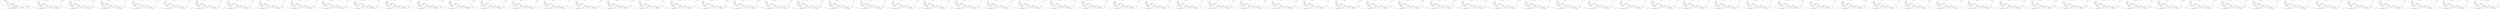 strict digraph "ChipseqWorkflow-synthetic-instance" {
 CHECK_DESIGN_00000001 [label="CHECK_DESIGN_00000001"];
 TRIMGALORE_00000002 [label="TRIMGALORE_00000002"];
 CHECK_DESIGN_00000001 -> TRIMGALORE_00000002 ;
 FASTQC_00000003 [label="FASTQC_00000003"];
 CHECK_DESIGN_00000001 -> FASTQC_00000003 ;
 PLOTFINGERPRINT_00000004 [label="PLOTFINGERPRINT_00000004"];
 CHECK_DESIGN_00000001 -> PLOTFINGERPRINT_00000004 ;
 MACS2_00000006 [label="MACS2_00000006"];
 CHECK_DESIGN_00000001 -> MACS2_00000006 ;
 CONSENSUS_PEAKS_COUNTS_00000007 [label="CONSENSUS_PEAKS_COUNTS_00000007"];
 CHECK_DESIGN_00000001 -> CONSENSUS_PEAKS_COUNTS_00000007 ;
 BWA_MEM_00000009 [label="BWA_MEM_00000009"];
 TRIMGALORE_00000002 -> BWA_MEM_00000009 ;
 MULTIQC_00000010 [label="MULTIQC_00000010"];
 TRIMGALORE_00000002 -> MULTIQC_00000010 ;
 FASTQC_00000003 -> MULTIQC_00000010 ;
 PLOTFINGERPRINT_00000004 -> MULTIQC_00000010 ;
 MERGED_BAM_FILTER_00000005 [label="MERGED_BAM_FILTER_00000005"];
 MERGED_BAM_FILTER_00000005 -> PLOTFINGERPRINT_00000004 ;
 MERGED_BAM_FILTER_00000005 -> MACS2_00000006 ;
 MERGED_BAM_FILTER_00000005 -> CONSENSUS_PEAKS_COUNTS_00000007 ;
 MERGED_BAM_FILTER_00000005 -> MULTIQC_00000010 ;
 PHANTOMPEAKQUALTOOLS_00000014 [label="PHANTOMPEAKQUALTOOLS_00000014"];
 MERGED_BAM_FILTER_00000005 -> PHANTOMPEAKQUALTOOLS_00000014 ;
 PICARD_METRICS_00000015 [label="PICARD_METRICS_00000015"];
 MERGED_BAM_FILTER_00000005 -> PICARD_METRICS_00000015 ;
 BIGWIG_00000021 [label="BIGWIG_00000021"];
 MERGED_BAM_FILTER_00000005 -> BIGWIG_00000021 ;
 CONSENSUS_PEAKS_00000008 [label="CONSENSUS_PEAKS_00000008"];
 MACS2_00000006 -> CONSENSUS_PEAKS_00000008 ;
 MACS2_00000006 -> MULTIQC_00000010 ;
 MACS2_QC_00000017 [label="MACS2_QC_00000017"];
 MACS2_00000006 -> MACS2_QC_00000017 ;
 IGV_00000022 [label="IGV_00000022"];
 MACS2_00000006 -> IGV_00000022 ;
 MACS2_ANNOTATE_00000023 [label="MACS2_ANNOTATE_00000023"];
 MACS2_00000006 -> MACS2_ANNOTATE_00000023 ;
 CONSENSUS_PEAKS_COUNTS_00000007 -> MULTIQC_00000010 ;
 CONSENSUS_PEAKS_DESEQ2_00000018 [label="CONSENSUS_PEAKS_DESEQ2_00000018"];
 CONSENSUS_PEAKS_COUNTS_00000007 -> CONSENSUS_PEAKS_DESEQ2_00000018 ;
 CONSENSUS_PEAKS_00000008 -> CONSENSUS_PEAKS_COUNTS_00000007 ;
 CONSENSUS_PEAKS_00000008 -> IGV_00000022 ;
 CONSENSUS_PEAKS_ANNOTATE_00000024 [label="CONSENSUS_PEAKS_ANNOTATE_00000024"];
 CONSENSUS_PEAKS_00000008 -> CONSENSUS_PEAKS_ANNOTATE_00000024 ;
 SORT_BAM_00000011 [label="SORT_BAM_00000011"];
 BWA_MEM_00000009 -> SORT_BAM_00000011 ;
 SORT_BAM_00000011 -> MULTIQC_00000010 ;
 MERGED_BAM_00000012 [label="MERGED_BAM_00000012"];
 SORT_BAM_00000011 -> MERGED_BAM_00000012 ;
 MERGED_BAM_00000012 -> MERGED_BAM_FILTER_00000005 ;
 MERGED_BAM_00000012 -> MULTIQC_00000010 ;
 PRESEQ_00000013 [label="PRESEQ_00000013"];
 MERGED_BAM_00000012 -> PRESEQ_00000013 ;
 PRESEQ_00000013 -> MULTIQC_00000010 ;
 PHANTOMPEAKQUALTOOLS_00000014 -> MULTIQC_00000010 ;
 PICARD_METRICS_00000015 -> MULTIQC_00000010 ;
 PLOTPROFILE_00000016 [label="PLOTPROFILE_00000016"];
 PLOTPROFILE_00000016 -> MULTIQC_00000010 ;
 MACS2_QC_00000017 -> MULTIQC_00000010 ;
 CONSENSUS_PEAKS_DESEQ2_00000018 -> MULTIQC_00000010 ;
 CONSENSUS_PEAKS_DESEQ2_00000018 -> IGV_00000022 ;
 get_software_versions_00000019 [label="get_software_versions_00000019"];
 get_software_versions_00000019 -> MULTIQC_00000010 ;
 MAKE_GENOME_FILTER_00000020 [label="MAKE_GENOME_FILTER_00000020"];
 MAKE_GENOME_FILTER_00000020 -> MERGED_BAM_FILTER_00000005 ;
 MAKE_GENOME_FILTER_00000020 -> BIGWIG_00000021 ;
 BIGWIG_00000021 -> PLOTPROFILE_00000016 ;
 BIGWIG_00000021 -> IGV_00000022 ;
 MACS2_ANNOTATE_00000023 -> MACS2_QC_00000017 ;
 output_documentation_00000025 [label="output_documentation_00000025"];
 CONSENSUS_PEAKS_COUNTS_00000026 [label="CONSENSUS_PEAKS_COUNTS_00000026"];
 CONSENSUS_PEAKS_DESEQ2_00000029 [label="CONSENSUS_PEAKS_DESEQ2_00000029"];
 CONSENSUS_PEAKS_COUNTS_00000026 -> CONSENSUS_PEAKS_DESEQ2_00000029 ;
 MULTIQC_00000041 [label="MULTIQC_00000041"];
 CONSENSUS_PEAKS_COUNTS_00000026 -> MULTIQC_00000041 ;
 PHANTOMPEAKQUALTOOLS_00000027 [label="PHANTOMPEAKQUALTOOLS_00000027"];
 PHANTOMPEAKQUALTOOLS_00000027 -> MULTIQC_00000041 ;
 MACS2_00000028 [label="MACS2_00000028"];
 MACS2_ANNOTATE_00000034 [label="MACS2_ANNOTATE_00000034"];
 MACS2_00000028 -> MACS2_ANNOTATE_00000034 ;
 MACS2_QC_00000035 [label="MACS2_QC_00000035"];
 MACS2_00000028 -> MACS2_QC_00000035 ;
 IGV_00000036 [label="IGV_00000036"];
 MACS2_00000028 -> IGV_00000036 ;
 MACS2_00000028 -> MULTIQC_00000041 ;
 CONSENSUS_PEAKS_00000047 [label="CONSENSUS_PEAKS_00000047"];
 MACS2_00000028 -> CONSENSUS_PEAKS_00000047 ;
 CONSENSUS_PEAKS_DESEQ2_00000029 -> IGV_00000036 ;
 CONSENSUS_PEAKS_DESEQ2_00000029 -> MULTIQC_00000041 ;
 TRIMGALORE_00000030 [label="TRIMGALORE_00000030"];
 BWA_MEM_00000038 [label="BWA_MEM_00000038"];
 TRIMGALORE_00000030 -> BWA_MEM_00000038 ;
 TRIMGALORE_00000030 -> MULTIQC_00000041 ;
 MAKE_GENOME_FILTER_00000031 [label="MAKE_GENOME_FILTER_00000031"];
 MERGED_BAM_FILTER_00000037 [label="MERGED_BAM_FILTER_00000037"];
 MAKE_GENOME_FILTER_00000031 -> MERGED_BAM_FILTER_00000037 ;
 BIGWIG_00000039 [label="BIGWIG_00000039"];
 MAKE_GENOME_FILTER_00000031 -> BIGWIG_00000039 ;
 PRESEQ_00000032 [label="PRESEQ_00000032"];
 PRESEQ_00000032 -> MULTIQC_00000041 ;
 PICARD_METRICS_00000033 [label="PICARD_METRICS_00000033"];
 PICARD_METRICS_00000033 -> MULTIQC_00000041 ;
 MACS2_ANNOTATE_00000034 -> MACS2_QC_00000035 ;
 MACS2_QC_00000035 -> MULTIQC_00000041 ;
 MERGED_BAM_FILTER_00000037 -> CONSENSUS_PEAKS_COUNTS_00000026 ;
 MERGED_BAM_FILTER_00000037 -> PHANTOMPEAKQUALTOOLS_00000027 ;
 MERGED_BAM_FILTER_00000037 -> MACS2_00000028 ;
 MERGED_BAM_FILTER_00000037 -> PICARD_METRICS_00000033 ;
 MERGED_BAM_FILTER_00000037 -> BIGWIG_00000039 ;
 MERGED_BAM_FILTER_00000037 -> MULTIQC_00000041 ;
 PLOTFINGERPRINT_00000050 [label="PLOTFINGERPRINT_00000050"];
 MERGED_BAM_FILTER_00000037 -> PLOTFINGERPRINT_00000050 ;
 SORT_BAM_00000040 [label="SORT_BAM_00000040"];
 BWA_MEM_00000038 -> SORT_BAM_00000040 ;
 BIGWIG_00000039 -> IGV_00000036 ;
 PLOTPROFILE_00000044 [label="PLOTPROFILE_00000044"];
 BIGWIG_00000039 -> PLOTPROFILE_00000044 ;
 SORT_BAM_00000040 -> MULTIQC_00000041 ;
 MERGED_BAM_00000046 [label="MERGED_BAM_00000046"];
 SORT_BAM_00000040 -> MERGED_BAM_00000046 ;
 FASTQC_00000042 [label="FASTQC_00000042"];
 FASTQC_00000042 -> MULTIQC_00000041 ;
 CONSENSUS_PEAKS_ANNOTATE_00000043 [label="CONSENSUS_PEAKS_ANNOTATE_00000043"];
 PLOTPROFILE_00000044 -> MULTIQC_00000041 ;
 get_software_versions_00000045 [label="get_software_versions_00000045"];
 get_software_versions_00000045 -> MULTIQC_00000041 ;
 MERGED_BAM_00000046 -> PRESEQ_00000032 ;
 MERGED_BAM_00000046 -> MERGED_BAM_FILTER_00000037 ;
 MERGED_BAM_00000046 -> MULTIQC_00000041 ;
 CONSENSUS_PEAKS_00000047 -> CONSENSUS_PEAKS_COUNTS_00000026 ;
 CONSENSUS_PEAKS_00000047 -> IGV_00000036 ;
 CONSENSUS_PEAKS_00000047 -> CONSENSUS_PEAKS_ANNOTATE_00000043 ;
 output_documentation_00000048 [label="output_documentation_00000048"];
 CHECK_DESIGN_00000049 [label="CHECK_DESIGN_00000049"];
 CHECK_DESIGN_00000049 -> CONSENSUS_PEAKS_COUNTS_00000026 ;
 CHECK_DESIGN_00000049 -> MACS2_00000028 ;
 CHECK_DESIGN_00000049 -> TRIMGALORE_00000030 ;
 CHECK_DESIGN_00000049 -> FASTQC_00000042 ;
 CHECK_DESIGN_00000049 -> PLOTFINGERPRINT_00000050 ;
 PLOTFINGERPRINT_00000050 -> MULTIQC_00000041 ;
 CONSENSUS_PEAKS_COUNTS_00000051 [label="CONSENSUS_PEAKS_COUNTS_00000051"];
 CONSENSUS_PEAKS_DESEQ2_00000054 [label="CONSENSUS_PEAKS_DESEQ2_00000054"];
 CONSENSUS_PEAKS_COUNTS_00000051 -> CONSENSUS_PEAKS_DESEQ2_00000054 ;
 MULTIQC_00000066 [label="MULTIQC_00000066"];
 CONSENSUS_PEAKS_COUNTS_00000051 -> MULTIQC_00000066 ;
 PHANTOMPEAKQUALTOOLS_00000052 [label="PHANTOMPEAKQUALTOOLS_00000052"];
 PHANTOMPEAKQUALTOOLS_00000052 -> MULTIQC_00000066 ;
 MACS2_00000053 [label="MACS2_00000053"];
 MACS2_ANNOTATE_00000059 [label="MACS2_ANNOTATE_00000059"];
 MACS2_00000053 -> MACS2_ANNOTATE_00000059 ;
 MACS2_QC_00000060 [label="MACS2_QC_00000060"];
 MACS2_00000053 -> MACS2_QC_00000060 ;
 IGV_00000061 [label="IGV_00000061"];
 MACS2_00000053 -> IGV_00000061 ;
 MACS2_00000053 -> MULTIQC_00000066 ;
 CONSENSUS_PEAKS_00000072 [label="CONSENSUS_PEAKS_00000072"];
 MACS2_00000053 -> CONSENSUS_PEAKS_00000072 ;
 CONSENSUS_PEAKS_DESEQ2_00000054 -> IGV_00000061 ;
 CONSENSUS_PEAKS_DESEQ2_00000054 -> MULTIQC_00000066 ;
 TRIMGALORE_00000055 [label="TRIMGALORE_00000055"];
 BWA_MEM_00000063 [label="BWA_MEM_00000063"];
 TRIMGALORE_00000055 -> BWA_MEM_00000063 ;
 TRIMGALORE_00000055 -> MULTIQC_00000066 ;
 MAKE_GENOME_FILTER_00000056 [label="MAKE_GENOME_FILTER_00000056"];
 MERGED_BAM_FILTER_00000062 [label="MERGED_BAM_FILTER_00000062"];
 MAKE_GENOME_FILTER_00000056 -> MERGED_BAM_FILTER_00000062 ;
 BIGWIG_00000064 [label="BIGWIG_00000064"];
 MAKE_GENOME_FILTER_00000056 -> BIGWIG_00000064 ;
 PRESEQ_00000057 [label="PRESEQ_00000057"];
 PRESEQ_00000057 -> MULTIQC_00000066 ;
 PICARD_METRICS_00000058 [label="PICARD_METRICS_00000058"];
 PICARD_METRICS_00000058 -> MULTIQC_00000066 ;
 MACS2_ANNOTATE_00000059 -> MACS2_QC_00000060 ;
 MACS2_QC_00000060 -> MULTIQC_00000066 ;
 MERGED_BAM_FILTER_00000062 -> CONSENSUS_PEAKS_COUNTS_00000051 ;
 MERGED_BAM_FILTER_00000062 -> PHANTOMPEAKQUALTOOLS_00000052 ;
 MERGED_BAM_FILTER_00000062 -> MACS2_00000053 ;
 MERGED_BAM_FILTER_00000062 -> PICARD_METRICS_00000058 ;
 MERGED_BAM_FILTER_00000062 -> BIGWIG_00000064 ;
 MERGED_BAM_FILTER_00000062 -> MULTIQC_00000066 ;
 PLOTFINGERPRINT_00000075 [label="PLOTFINGERPRINT_00000075"];
 MERGED_BAM_FILTER_00000062 -> PLOTFINGERPRINT_00000075 ;
 SORT_BAM_00000065 [label="SORT_BAM_00000065"];
 BWA_MEM_00000063 -> SORT_BAM_00000065 ;
 BIGWIG_00000064 -> IGV_00000061 ;
 PLOTPROFILE_00000069 [label="PLOTPROFILE_00000069"];
 BIGWIG_00000064 -> PLOTPROFILE_00000069 ;
 SORT_BAM_00000065 -> MULTIQC_00000066 ;
 MERGED_BAM_00000071 [label="MERGED_BAM_00000071"];
 SORT_BAM_00000065 -> MERGED_BAM_00000071 ;
 FASTQC_00000067 [label="FASTQC_00000067"];
 FASTQC_00000067 -> MULTIQC_00000066 ;
 CONSENSUS_PEAKS_ANNOTATE_00000068 [label="CONSENSUS_PEAKS_ANNOTATE_00000068"];
 PLOTPROFILE_00000069 -> MULTIQC_00000066 ;
 get_software_versions_00000070 [label="get_software_versions_00000070"];
 get_software_versions_00000070 -> MULTIQC_00000066 ;
 MERGED_BAM_00000071 -> PRESEQ_00000057 ;
 MERGED_BAM_00000071 -> MERGED_BAM_FILTER_00000062 ;
 MERGED_BAM_00000071 -> MULTIQC_00000066 ;
 CONSENSUS_PEAKS_00000072 -> CONSENSUS_PEAKS_COUNTS_00000051 ;
 CONSENSUS_PEAKS_00000072 -> IGV_00000061 ;
 CONSENSUS_PEAKS_00000072 -> CONSENSUS_PEAKS_ANNOTATE_00000068 ;
 output_documentation_00000073 [label="output_documentation_00000073"];
 CHECK_DESIGN_00000074 [label="CHECK_DESIGN_00000074"];
 CHECK_DESIGN_00000074 -> CONSENSUS_PEAKS_COUNTS_00000051 ;
 CHECK_DESIGN_00000074 -> MACS2_00000053 ;
 CHECK_DESIGN_00000074 -> TRIMGALORE_00000055 ;
 CHECK_DESIGN_00000074 -> FASTQC_00000067 ;
 CHECK_DESIGN_00000074 -> PLOTFINGERPRINT_00000075 ;
 PLOTFINGERPRINT_00000075 -> MULTIQC_00000066 ;
 CONSENSUS_PEAKS_COUNTS_00000076 [label="CONSENSUS_PEAKS_COUNTS_00000076"];
 CONSENSUS_PEAKS_DESEQ2_00000079 [label="CONSENSUS_PEAKS_DESEQ2_00000079"];
 CONSENSUS_PEAKS_COUNTS_00000076 -> CONSENSUS_PEAKS_DESEQ2_00000079 ;
 MULTIQC_00000091 [label="MULTIQC_00000091"];
 CONSENSUS_PEAKS_COUNTS_00000076 -> MULTIQC_00000091 ;
 PHANTOMPEAKQUALTOOLS_00000077 [label="PHANTOMPEAKQUALTOOLS_00000077"];
 PHANTOMPEAKQUALTOOLS_00000077 -> MULTIQC_00000091 ;
 MACS2_00000078 [label="MACS2_00000078"];
 MACS2_ANNOTATE_00000084 [label="MACS2_ANNOTATE_00000084"];
 MACS2_00000078 -> MACS2_ANNOTATE_00000084 ;
 MACS2_QC_00000085 [label="MACS2_QC_00000085"];
 MACS2_00000078 -> MACS2_QC_00000085 ;
 IGV_00000086 [label="IGV_00000086"];
 MACS2_00000078 -> IGV_00000086 ;
 MACS2_00000078 -> MULTIQC_00000091 ;
 CONSENSUS_PEAKS_00000097 [label="CONSENSUS_PEAKS_00000097"];
 MACS2_00000078 -> CONSENSUS_PEAKS_00000097 ;
 CONSENSUS_PEAKS_DESEQ2_00000079 -> IGV_00000086 ;
 CONSENSUS_PEAKS_DESEQ2_00000079 -> MULTIQC_00000091 ;
 TRIMGALORE_00000080 [label="TRIMGALORE_00000080"];
 BWA_MEM_00000088 [label="BWA_MEM_00000088"];
 TRIMGALORE_00000080 -> BWA_MEM_00000088 ;
 TRIMGALORE_00000080 -> MULTIQC_00000091 ;
 MAKE_GENOME_FILTER_00000081 [label="MAKE_GENOME_FILTER_00000081"];
 MERGED_BAM_FILTER_00000087 [label="MERGED_BAM_FILTER_00000087"];
 MAKE_GENOME_FILTER_00000081 -> MERGED_BAM_FILTER_00000087 ;
 BIGWIG_00000089 [label="BIGWIG_00000089"];
 MAKE_GENOME_FILTER_00000081 -> BIGWIG_00000089 ;
 PRESEQ_00000082 [label="PRESEQ_00000082"];
 PRESEQ_00000082 -> MULTIQC_00000091 ;
 PICARD_METRICS_00000083 [label="PICARD_METRICS_00000083"];
 PICARD_METRICS_00000083 -> MULTIQC_00000091 ;
 MACS2_ANNOTATE_00000084 -> MACS2_QC_00000085 ;
 MACS2_QC_00000085 -> MULTIQC_00000091 ;
 MERGED_BAM_FILTER_00000087 -> CONSENSUS_PEAKS_COUNTS_00000076 ;
 MERGED_BAM_FILTER_00000087 -> PHANTOMPEAKQUALTOOLS_00000077 ;
 MERGED_BAM_FILTER_00000087 -> MACS2_00000078 ;
 MERGED_BAM_FILTER_00000087 -> PICARD_METRICS_00000083 ;
 MERGED_BAM_FILTER_00000087 -> BIGWIG_00000089 ;
 MERGED_BAM_FILTER_00000087 -> MULTIQC_00000091 ;
 PLOTFINGERPRINT_00000100 [label="PLOTFINGERPRINT_00000100"];
 MERGED_BAM_FILTER_00000087 -> PLOTFINGERPRINT_00000100 ;
 SORT_BAM_00000090 [label="SORT_BAM_00000090"];
 BWA_MEM_00000088 -> SORT_BAM_00000090 ;
 BIGWIG_00000089 -> IGV_00000086 ;
 PLOTPROFILE_00000094 [label="PLOTPROFILE_00000094"];
 BIGWIG_00000089 -> PLOTPROFILE_00000094 ;
 SORT_BAM_00000090 -> MULTIQC_00000091 ;
 MERGED_BAM_00000096 [label="MERGED_BAM_00000096"];
 SORT_BAM_00000090 -> MERGED_BAM_00000096 ;
 FASTQC_00000092 [label="FASTQC_00000092"];
 FASTQC_00000092 -> MULTIQC_00000091 ;
 CONSENSUS_PEAKS_ANNOTATE_00000093 [label="CONSENSUS_PEAKS_ANNOTATE_00000093"];
 PLOTPROFILE_00000094 -> MULTIQC_00000091 ;
 get_software_versions_00000095 [label="get_software_versions_00000095"];
 get_software_versions_00000095 -> MULTIQC_00000091 ;
 MERGED_BAM_00000096 -> PRESEQ_00000082 ;
 MERGED_BAM_00000096 -> MERGED_BAM_FILTER_00000087 ;
 MERGED_BAM_00000096 -> MULTIQC_00000091 ;
 CONSENSUS_PEAKS_00000097 -> CONSENSUS_PEAKS_COUNTS_00000076 ;
 CONSENSUS_PEAKS_00000097 -> IGV_00000086 ;
 CONSENSUS_PEAKS_00000097 -> CONSENSUS_PEAKS_ANNOTATE_00000093 ;
 output_documentation_00000098 [label="output_documentation_00000098"];
 CHECK_DESIGN_00000099 [label="CHECK_DESIGN_00000099"];
 CHECK_DESIGN_00000099 -> CONSENSUS_PEAKS_COUNTS_00000076 ;
 CHECK_DESIGN_00000099 -> MACS2_00000078 ;
 CHECK_DESIGN_00000099 -> TRIMGALORE_00000080 ;
 CHECK_DESIGN_00000099 -> FASTQC_00000092 ;
 CHECK_DESIGN_00000099 -> PLOTFINGERPRINT_00000100 ;
 PLOTFINGERPRINT_00000100 -> MULTIQC_00000091 ;
 CONSENSUS_PEAKS_COUNTS_00000101 [label="CONSENSUS_PEAKS_COUNTS_00000101"];
 CONSENSUS_PEAKS_DESEQ2_00000104 [label="CONSENSUS_PEAKS_DESEQ2_00000104"];
 CONSENSUS_PEAKS_COUNTS_00000101 -> CONSENSUS_PEAKS_DESEQ2_00000104 ;
 MULTIQC_00000116 [label="MULTIQC_00000116"];
 CONSENSUS_PEAKS_COUNTS_00000101 -> MULTIQC_00000116 ;
 PHANTOMPEAKQUALTOOLS_00000102 [label="PHANTOMPEAKQUALTOOLS_00000102"];
 PHANTOMPEAKQUALTOOLS_00000102 -> MULTIQC_00000116 ;
 MACS2_00000103 [label="MACS2_00000103"];
 MACS2_ANNOTATE_00000109 [label="MACS2_ANNOTATE_00000109"];
 MACS2_00000103 -> MACS2_ANNOTATE_00000109 ;
 MACS2_QC_00000110 [label="MACS2_QC_00000110"];
 MACS2_00000103 -> MACS2_QC_00000110 ;
 IGV_00000111 [label="IGV_00000111"];
 MACS2_00000103 -> IGV_00000111 ;
 MACS2_00000103 -> MULTIQC_00000116 ;
 CONSENSUS_PEAKS_00000122 [label="CONSENSUS_PEAKS_00000122"];
 MACS2_00000103 -> CONSENSUS_PEAKS_00000122 ;
 CONSENSUS_PEAKS_DESEQ2_00000104 -> IGV_00000111 ;
 CONSENSUS_PEAKS_DESEQ2_00000104 -> MULTIQC_00000116 ;
 TRIMGALORE_00000105 [label="TRIMGALORE_00000105"];
 BWA_MEM_00000113 [label="BWA_MEM_00000113"];
 TRIMGALORE_00000105 -> BWA_MEM_00000113 ;
 TRIMGALORE_00000105 -> MULTIQC_00000116 ;
 MAKE_GENOME_FILTER_00000106 [label="MAKE_GENOME_FILTER_00000106"];
 MERGED_BAM_FILTER_00000112 [label="MERGED_BAM_FILTER_00000112"];
 MAKE_GENOME_FILTER_00000106 -> MERGED_BAM_FILTER_00000112 ;
 BIGWIG_00000114 [label="BIGWIG_00000114"];
 MAKE_GENOME_FILTER_00000106 -> BIGWIG_00000114 ;
 PRESEQ_00000107 [label="PRESEQ_00000107"];
 PRESEQ_00000107 -> MULTIQC_00000116 ;
 PICARD_METRICS_00000108 [label="PICARD_METRICS_00000108"];
 PICARD_METRICS_00000108 -> MULTIQC_00000116 ;
 MACS2_ANNOTATE_00000109 -> MACS2_QC_00000110 ;
 MACS2_QC_00000110 -> MULTIQC_00000116 ;
 MERGED_BAM_FILTER_00000112 -> CONSENSUS_PEAKS_COUNTS_00000101 ;
 MERGED_BAM_FILTER_00000112 -> PHANTOMPEAKQUALTOOLS_00000102 ;
 MERGED_BAM_FILTER_00000112 -> MACS2_00000103 ;
 MERGED_BAM_FILTER_00000112 -> PICARD_METRICS_00000108 ;
 MERGED_BAM_FILTER_00000112 -> BIGWIG_00000114 ;
 MERGED_BAM_FILTER_00000112 -> MULTIQC_00000116 ;
 PLOTFINGERPRINT_00000125 [label="PLOTFINGERPRINT_00000125"];
 MERGED_BAM_FILTER_00000112 -> PLOTFINGERPRINT_00000125 ;
 SORT_BAM_00000115 [label="SORT_BAM_00000115"];
 BWA_MEM_00000113 -> SORT_BAM_00000115 ;
 BIGWIG_00000114 -> IGV_00000111 ;
 PLOTPROFILE_00000119 [label="PLOTPROFILE_00000119"];
 BIGWIG_00000114 -> PLOTPROFILE_00000119 ;
 SORT_BAM_00000115 -> MULTIQC_00000116 ;
 MERGED_BAM_00000121 [label="MERGED_BAM_00000121"];
 SORT_BAM_00000115 -> MERGED_BAM_00000121 ;
 FASTQC_00000117 [label="FASTQC_00000117"];
 FASTQC_00000117 -> MULTIQC_00000116 ;
 CONSENSUS_PEAKS_ANNOTATE_00000118 [label="CONSENSUS_PEAKS_ANNOTATE_00000118"];
 PLOTPROFILE_00000119 -> MULTIQC_00000116 ;
 get_software_versions_00000120 [label="get_software_versions_00000120"];
 get_software_versions_00000120 -> MULTIQC_00000116 ;
 MERGED_BAM_00000121 -> PRESEQ_00000107 ;
 MERGED_BAM_00000121 -> MERGED_BAM_FILTER_00000112 ;
 MERGED_BAM_00000121 -> MULTIQC_00000116 ;
 CONSENSUS_PEAKS_00000122 -> CONSENSUS_PEAKS_COUNTS_00000101 ;
 CONSENSUS_PEAKS_00000122 -> IGV_00000111 ;
 CONSENSUS_PEAKS_00000122 -> CONSENSUS_PEAKS_ANNOTATE_00000118 ;
 output_documentation_00000123 [label="output_documentation_00000123"];
 CHECK_DESIGN_00000124 [label="CHECK_DESIGN_00000124"];
 CHECK_DESIGN_00000124 -> CONSENSUS_PEAKS_COUNTS_00000101 ;
 CHECK_DESIGN_00000124 -> MACS2_00000103 ;
 CHECK_DESIGN_00000124 -> TRIMGALORE_00000105 ;
 CHECK_DESIGN_00000124 -> FASTQC_00000117 ;
 CHECK_DESIGN_00000124 -> PLOTFINGERPRINT_00000125 ;
 PLOTFINGERPRINT_00000125 -> MULTIQC_00000116 ;
 CONSENSUS_PEAKS_COUNTS_00000126 [label="CONSENSUS_PEAKS_COUNTS_00000126"];
 CONSENSUS_PEAKS_DESEQ2_00000129 [label="CONSENSUS_PEAKS_DESEQ2_00000129"];
 CONSENSUS_PEAKS_COUNTS_00000126 -> CONSENSUS_PEAKS_DESEQ2_00000129 ;
 MULTIQC_00000141 [label="MULTIQC_00000141"];
 CONSENSUS_PEAKS_COUNTS_00000126 -> MULTIQC_00000141 ;
 PHANTOMPEAKQUALTOOLS_00000127 [label="PHANTOMPEAKQUALTOOLS_00000127"];
 PHANTOMPEAKQUALTOOLS_00000127 -> MULTIQC_00000141 ;
 MACS2_00000128 [label="MACS2_00000128"];
 MACS2_ANNOTATE_00000134 [label="MACS2_ANNOTATE_00000134"];
 MACS2_00000128 -> MACS2_ANNOTATE_00000134 ;
 MACS2_QC_00000135 [label="MACS2_QC_00000135"];
 MACS2_00000128 -> MACS2_QC_00000135 ;
 IGV_00000136 [label="IGV_00000136"];
 MACS2_00000128 -> IGV_00000136 ;
 MACS2_00000128 -> MULTIQC_00000141 ;
 CONSENSUS_PEAKS_00000147 [label="CONSENSUS_PEAKS_00000147"];
 MACS2_00000128 -> CONSENSUS_PEAKS_00000147 ;
 CONSENSUS_PEAKS_DESEQ2_00000129 -> IGV_00000136 ;
 CONSENSUS_PEAKS_DESEQ2_00000129 -> MULTIQC_00000141 ;
 TRIMGALORE_00000130 [label="TRIMGALORE_00000130"];
 BWA_MEM_00000138 [label="BWA_MEM_00000138"];
 TRIMGALORE_00000130 -> BWA_MEM_00000138 ;
 TRIMGALORE_00000130 -> MULTIQC_00000141 ;
 MAKE_GENOME_FILTER_00000131 [label="MAKE_GENOME_FILTER_00000131"];
 MERGED_BAM_FILTER_00000137 [label="MERGED_BAM_FILTER_00000137"];
 MAKE_GENOME_FILTER_00000131 -> MERGED_BAM_FILTER_00000137 ;
 BIGWIG_00000139 [label="BIGWIG_00000139"];
 MAKE_GENOME_FILTER_00000131 -> BIGWIG_00000139 ;
 PRESEQ_00000132 [label="PRESEQ_00000132"];
 PRESEQ_00000132 -> MULTIQC_00000141 ;
 PICARD_METRICS_00000133 [label="PICARD_METRICS_00000133"];
 PICARD_METRICS_00000133 -> MULTIQC_00000141 ;
 MACS2_ANNOTATE_00000134 -> MACS2_QC_00000135 ;
 MACS2_QC_00000135 -> MULTIQC_00000141 ;
 MERGED_BAM_FILTER_00000137 -> CONSENSUS_PEAKS_COUNTS_00000126 ;
 MERGED_BAM_FILTER_00000137 -> PHANTOMPEAKQUALTOOLS_00000127 ;
 MERGED_BAM_FILTER_00000137 -> MACS2_00000128 ;
 MERGED_BAM_FILTER_00000137 -> PICARD_METRICS_00000133 ;
 MERGED_BAM_FILTER_00000137 -> BIGWIG_00000139 ;
 MERGED_BAM_FILTER_00000137 -> MULTIQC_00000141 ;
 PLOTFINGERPRINT_00000150 [label="PLOTFINGERPRINT_00000150"];
 MERGED_BAM_FILTER_00000137 -> PLOTFINGERPRINT_00000150 ;
 SORT_BAM_00000140 [label="SORT_BAM_00000140"];
 BWA_MEM_00000138 -> SORT_BAM_00000140 ;
 BIGWIG_00000139 -> IGV_00000136 ;
 PLOTPROFILE_00000144 [label="PLOTPROFILE_00000144"];
 BIGWIG_00000139 -> PLOTPROFILE_00000144 ;
 SORT_BAM_00000140 -> MULTIQC_00000141 ;
 MERGED_BAM_00000146 [label="MERGED_BAM_00000146"];
 SORT_BAM_00000140 -> MERGED_BAM_00000146 ;
 FASTQC_00000142 [label="FASTQC_00000142"];
 FASTQC_00000142 -> MULTIQC_00000141 ;
 CONSENSUS_PEAKS_ANNOTATE_00000143 [label="CONSENSUS_PEAKS_ANNOTATE_00000143"];
 PLOTPROFILE_00000144 -> MULTIQC_00000141 ;
 get_software_versions_00000145 [label="get_software_versions_00000145"];
 get_software_versions_00000145 -> MULTIQC_00000141 ;
 MERGED_BAM_00000146 -> PRESEQ_00000132 ;
 MERGED_BAM_00000146 -> MERGED_BAM_FILTER_00000137 ;
 MERGED_BAM_00000146 -> MULTIQC_00000141 ;
 CONSENSUS_PEAKS_00000147 -> CONSENSUS_PEAKS_COUNTS_00000126 ;
 CONSENSUS_PEAKS_00000147 -> IGV_00000136 ;
 CONSENSUS_PEAKS_00000147 -> CONSENSUS_PEAKS_ANNOTATE_00000143 ;
 output_documentation_00000148 [label="output_documentation_00000148"];
 CHECK_DESIGN_00000149 [label="CHECK_DESIGN_00000149"];
 CHECK_DESIGN_00000149 -> CONSENSUS_PEAKS_COUNTS_00000126 ;
 CHECK_DESIGN_00000149 -> MACS2_00000128 ;
 CHECK_DESIGN_00000149 -> TRIMGALORE_00000130 ;
 CHECK_DESIGN_00000149 -> FASTQC_00000142 ;
 CHECK_DESIGN_00000149 -> PLOTFINGERPRINT_00000150 ;
 PLOTFINGERPRINT_00000150 -> MULTIQC_00000141 ;
 CONSENSUS_PEAKS_COUNTS_00000151 [label="CONSENSUS_PEAKS_COUNTS_00000151"];
 CONSENSUS_PEAKS_DESEQ2_00000154 [label="CONSENSUS_PEAKS_DESEQ2_00000154"];
 CONSENSUS_PEAKS_COUNTS_00000151 -> CONSENSUS_PEAKS_DESEQ2_00000154 ;
 MULTIQC_00000166 [label="MULTIQC_00000166"];
 CONSENSUS_PEAKS_COUNTS_00000151 -> MULTIQC_00000166 ;
 PHANTOMPEAKQUALTOOLS_00000152 [label="PHANTOMPEAKQUALTOOLS_00000152"];
 PHANTOMPEAKQUALTOOLS_00000152 -> MULTIQC_00000166 ;
 MACS2_00000153 [label="MACS2_00000153"];
 MACS2_ANNOTATE_00000159 [label="MACS2_ANNOTATE_00000159"];
 MACS2_00000153 -> MACS2_ANNOTATE_00000159 ;
 MACS2_QC_00000160 [label="MACS2_QC_00000160"];
 MACS2_00000153 -> MACS2_QC_00000160 ;
 IGV_00000161 [label="IGV_00000161"];
 MACS2_00000153 -> IGV_00000161 ;
 MACS2_00000153 -> MULTIQC_00000166 ;
 CONSENSUS_PEAKS_00000172 [label="CONSENSUS_PEAKS_00000172"];
 MACS2_00000153 -> CONSENSUS_PEAKS_00000172 ;
 CONSENSUS_PEAKS_DESEQ2_00000154 -> IGV_00000161 ;
 CONSENSUS_PEAKS_DESEQ2_00000154 -> MULTIQC_00000166 ;
 TRIMGALORE_00000155 [label="TRIMGALORE_00000155"];
 BWA_MEM_00000163 [label="BWA_MEM_00000163"];
 TRIMGALORE_00000155 -> BWA_MEM_00000163 ;
 TRIMGALORE_00000155 -> MULTIQC_00000166 ;
 MAKE_GENOME_FILTER_00000156 [label="MAKE_GENOME_FILTER_00000156"];
 MERGED_BAM_FILTER_00000162 [label="MERGED_BAM_FILTER_00000162"];
 MAKE_GENOME_FILTER_00000156 -> MERGED_BAM_FILTER_00000162 ;
 BIGWIG_00000164 [label="BIGWIG_00000164"];
 MAKE_GENOME_FILTER_00000156 -> BIGWIG_00000164 ;
 PRESEQ_00000157 [label="PRESEQ_00000157"];
 PRESEQ_00000157 -> MULTIQC_00000166 ;
 PICARD_METRICS_00000158 [label="PICARD_METRICS_00000158"];
 PICARD_METRICS_00000158 -> MULTIQC_00000166 ;
 MACS2_ANNOTATE_00000159 -> MACS2_QC_00000160 ;
 MACS2_QC_00000160 -> MULTIQC_00000166 ;
 MERGED_BAM_FILTER_00000162 -> CONSENSUS_PEAKS_COUNTS_00000151 ;
 MERGED_BAM_FILTER_00000162 -> PHANTOMPEAKQUALTOOLS_00000152 ;
 MERGED_BAM_FILTER_00000162 -> MACS2_00000153 ;
 MERGED_BAM_FILTER_00000162 -> PICARD_METRICS_00000158 ;
 MERGED_BAM_FILTER_00000162 -> BIGWIG_00000164 ;
 MERGED_BAM_FILTER_00000162 -> MULTIQC_00000166 ;
 PLOTFINGERPRINT_00000175 [label="PLOTFINGERPRINT_00000175"];
 MERGED_BAM_FILTER_00000162 -> PLOTFINGERPRINT_00000175 ;
 SORT_BAM_00000165 [label="SORT_BAM_00000165"];
 BWA_MEM_00000163 -> SORT_BAM_00000165 ;
 BIGWIG_00000164 -> IGV_00000161 ;
 PLOTPROFILE_00000169 [label="PLOTPROFILE_00000169"];
 BIGWIG_00000164 -> PLOTPROFILE_00000169 ;
 SORT_BAM_00000165 -> MULTIQC_00000166 ;
 MERGED_BAM_00000171 [label="MERGED_BAM_00000171"];
 SORT_BAM_00000165 -> MERGED_BAM_00000171 ;
 FASTQC_00000167 [label="FASTQC_00000167"];
 FASTQC_00000167 -> MULTIQC_00000166 ;
 CONSENSUS_PEAKS_ANNOTATE_00000168 [label="CONSENSUS_PEAKS_ANNOTATE_00000168"];
 PLOTPROFILE_00000169 -> MULTIQC_00000166 ;
 get_software_versions_00000170 [label="get_software_versions_00000170"];
 get_software_versions_00000170 -> MULTIQC_00000166 ;
 MERGED_BAM_00000171 -> PRESEQ_00000157 ;
 MERGED_BAM_00000171 -> MERGED_BAM_FILTER_00000162 ;
 MERGED_BAM_00000171 -> MULTIQC_00000166 ;
 CONSENSUS_PEAKS_00000172 -> CONSENSUS_PEAKS_COUNTS_00000151 ;
 CONSENSUS_PEAKS_00000172 -> IGV_00000161 ;
 CONSENSUS_PEAKS_00000172 -> CONSENSUS_PEAKS_ANNOTATE_00000168 ;
 output_documentation_00000173 [label="output_documentation_00000173"];
 CHECK_DESIGN_00000174 [label="CHECK_DESIGN_00000174"];
 CHECK_DESIGN_00000174 -> CONSENSUS_PEAKS_COUNTS_00000151 ;
 CHECK_DESIGN_00000174 -> MACS2_00000153 ;
 CHECK_DESIGN_00000174 -> TRIMGALORE_00000155 ;
 CHECK_DESIGN_00000174 -> FASTQC_00000167 ;
 CHECK_DESIGN_00000174 -> PLOTFINGERPRINT_00000175 ;
 PLOTFINGERPRINT_00000175 -> MULTIQC_00000166 ;
 CONSENSUS_PEAKS_COUNTS_00000176 [label="CONSENSUS_PEAKS_COUNTS_00000176"];
 CONSENSUS_PEAKS_DESEQ2_00000179 [label="CONSENSUS_PEAKS_DESEQ2_00000179"];
 CONSENSUS_PEAKS_COUNTS_00000176 -> CONSENSUS_PEAKS_DESEQ2_00000179 ;
 MULTIQC_00000191 [label="MULTIQC_00000191"];
 CONSENSUS_PEAKS_COUNTS_00000176 -> MULTIQC_00000191 ;
 PHANTOMPEAKQUALTOOLS_00000177 [label="PHANTOMPEAKQUALTOOLS_00000177"];
 PHANTOMPEAKQUALTOOLS_00000177 -> MULTIQC_00000191 ;
 MACS2_00000178 [label="MACS2_00000178"];
 MACS2_ANNOTATE_00000184 [label="MACS2_ANNOTATE_00000184"];
 MACS2_00000178 -> MACS2_ANNOTATE_00000184 ;
 MACS2_QC_00000185 [label="MACS2_QC_00000185"];
 MACS2_00000178 -> MACS2_QC_00000185 ;
 IGV_00000186 [label="IGV_00000186"];
 MACS2_00000178 -> IGV_00000186 ;
 MACS2_00000178 -> MULTIQC_00000191 ;
 CONSENSUS_PEAKS_00000197 [label="CONSENSUS_PEAKS_00000197"];
 MACS2_00000178 -> CONSENSUS_PEAKS_00000197 ;
 CONSENSUS_PEAKS_DESEQ2_00000179 -> IGV_00000186 ;
 CONSENSUS_PEAKS_DESEQ2_00000179 -> MULTIQC_00000191 ;
 TRIMGALORE_00000180 [label="TRIMGALORE_00000180"];
 BWA_MEM_00000188 [label="BWA_MEM_00000188"];
 TRIMGALORE_00000180 -> BWA_MEM_00000188 ;
 TRIMGALORE_00000180 -> MULTIQC_00000191 ;
 MAKE_GENOME_FILTER_00000181 [label="MAKE_GENOME_FILTER_00000181"];
 MERGED_BAM_FILTER_00000187 [label="MERGED_BAM_FILTER_00000187"];
 MAKE_GENOME_FILTER_00000181 -> MERGED_BAM_FILTER_00000187 ;
 BIGWIG_00000189 [label="BIGWIG_00000189"];
 MAKE_GENOME_FILTER_00000181 -> BIGWIG_00000189 ;
 PRESEQ_00000182 [label="PRESEQ_00000182"];
 PRESEQ_00000182 -> MULTIQC_00000191 ;
 PICARD_METRICS_00000183 [label="PICARD_METRICS_00000183"];
 PICARD_METRICS_00000183 -> MULTIQC_00000191 ;
 MACS2_ANNOTATE_00000184 -> MACS2_QC_00000185 ;
 MACS2_QC_00000185 -> MULTIQC_00000191 ;
 MERGED_BAM_FILTER_00000187 -> CONSENSUS_PEAKS_COUNTS_00000176 ;
 MERGED_BAM_FILTER_00000187 -> PHANTOMPEAKQUALTOOLS_00000177 ;
 MERGED_BAM_FILTER_00000187 -> MACS2_00000178 ;
 MERGED_BAM_FILTER_00000187 -> PICARD_METRICS_00000183 ;
 MERGED_BAM_FILTER_00000187 -> BIGWIG_00000189 ;
 MERGED_BAM_FILTER_00000187 -> MULTIQC_00000191 ;
 PLOTFINGERPRINT_00000200 [label="PLOTFINGERPRINT_00000200"];
 MERGED_BAM_FILTER_00000187 -> PLOTFINGERPRINT_00000200 ;
 SORT_BAM_00000190 [label="SORT_BAM_00000190"];
 BWA_MEM_00000188 -> SORT_BAM_00000190 ;
 BIGWIG_00000189 -> IGV_00000186 ;
 PLOTPROFILE_00000194 [label="PLOTPROFILE_00000194"];
 BIGWIG_00000189 -> PLOTPROFILE_00000194 ;
 SORT_BAM_00000190 -> MULTIQC_00000191 ;
 MERGED_BAM_00000196 [label="MERGED_BAM_00000196"];
 SORT_BAM_00000190 -> MERGED_BAM_00000196 ;
 FASTQC_00000192 [label="FASTQC_00000192"];
 FASTQC_00000192 -> MULTIQC_00000191 ;
 CONSENSUS_PEAKS_ANNOTATE_00000193 [label="CONSENSUS_PEAKS_ANNOTATE_00000193"];
 PLOTPROFILE_00000194 -> MULTIQC_00000191 ;
 get_software_versions_00000195 [label="get_software_versions_00000195"];
 get_software_versions_00000195 -> MULTIQC_00000191 ;
 MERGED_BAM_00000196 -> PRESEQ_00000182 ;
 MERGED_BAM_00000196 -> MERGED_BAM_FILTER_00000187 ;
 MERGED_BAM_00000196 -> MULTIQC_00000191 ;
 CONSENSUS_PEAKS_00000197 -> CONSENSUS_PEAKS_COUNTS_00000176 ;
 CONSENSUS_PEAKS_00000197 -> IGV_00000186 ;
 CONSENSUS_PEAKS_00000197 -> CONSENSUS_PEAKS_ANNOTATE_00000193 ;
 output_documentation_00000198 [label="output_documentation_00000198"];
 CHECK_DESIGN_00000199 [label="CHECK_DESIGN_00000199"];
 CHECK_DESIGN_00000199 -> CONSENSUS_PEAKS_COUNTS_00000176 ;
 CHECK_DESIGN_00000199 -> MACS2_00000178 ;
 CHECK_DESIGN_00000199 -> TRIMGALORE_00000180 ;
 CHECK_DESIGN_00000199 -> FASTQC_00000192 ;
 CHECK_DESIGN_00000199 -> PLOTFINGERPRINT_00000200 ;
 PLOTFINGERPRINT_00000200 -> MULTIQC_00000191 ;
 CONSENSUS_PEAKS_COUNTS_00000201 [label="CONSENSUS_PEAKS_COUNTS_00000201"];
 CONSENSUS_PEAKS_DESEQ2_00000204 [label="CONSENSUS_PEAKS_DESEQ2_00000204"];
 CONSENSUS_PEAKS_COUNTS_00000201 -> CONSENSUS_PEAKS_DESEQ2_00000204 ;
 MULTIQC_00000216 [label="MULTIQC_00000216"];
 CONSENSUS_PEAKS_COUNTS_00000201 -> MULTIQC_00000216 ;
 PHANTOMPEAKQUALTOOLS_00000202 [label="PHANTOMPEAKQUALTOOLS_00000202"];
 PHANTOMPEAKQUALTOOLS_00000202 -> MULTIQC_00000216 ;
 MACS2_00000203 [label="MACS2_00000203"];
 MACS2_ANNOTATE_00000209 [label="MACS2_ANNOTATE_00000209"];
 MACS2_00000203 -> MACS2_ANNOTATE_00000209 ;
 MACS2_QC_00000210 [label="MACS2_QC_00000210"];
 MACS2_00000203 -> MACS2_QC_00000210 ;
 IGV_00000211 [label="IGV_00000211"];
 MACS2_00000203 -> IGV_00000211 ;
 MACS2_00000203 -> MULTIQC_00000216 ;
 CONSENSUS_PEAKS_00000222 [label="CONSENSUS_PEAKS_00000222"];
 MACS2_00000203 -> CONSENSUS_PEAKS_00000222 ;
 CONSENSUS_PEAKS_DESEQ2_00000204 -> IGV_00000211 ;
 CONSENSUS_PEAKS_DESEQ2_00000204 -> MULTIQC_00000216 ;
 TRIMGALORE_00000205 [label="TRIMGALORE_00000205"];
 BWA_MEM_00000213 [label="BWA_MEM_00000213"];
 TRIMGALORE_00000205 -> BWA_MEM_00000213 ;
 TRIMGALORE_00000205 -> MULTIQC_00000216 ;
 MAKE_GENOME_FILTER_00000206 [label="MAKE_GENOME_FILTER_00000206"];
 MERGED_BAM_FILTER_00000212 [label="MERGED_BAM_FILTER_00000212"];
 MAKE_GENOME_FILTER_00000206 -> MERGED_BAM_FILTER_00000212 ;
 BIGWIG_00000214 [label="BIGWIG_00000214"];
 MAKE_GENOME_FILTER_00000206 -> BIGWIG_00000214 ;
 PRESEQ_00000207 [label="PRESEQ_00000207"];
 PRESEQ_00000207 -> MULTIQC_00000216 ;
 PICARD_METRICS_00000208 [label="PICARD_METRICS_00000208"];
 PICARD_METRICS_00000208 -> MULTIQC_00000216 ;
 MACS2_ANNOTATE_00000209 -> MACS2_QC_00000210 ;
 MACS2_QC_00000210 -> MULTIQC_00000216 ;
 MERGED_BAM_FILTER_00000212 -> CONSENSUS_PEAKS_COUNTS_00000201 ;
 MERGED_BAM_FILTER_00000212 -> PHANTOMPEAKQUALTOOLS_00000202 ;
 MERGED_BAM_FILTER_00000212 -> MACS2_00000203 ;
 MERGED_BAM_FILTER_00000212 -> PICARD_METRICS_00000208 ;
 MERGED_BAM_FILTER_00000212 -> BIGWIG_00000214 ;
 MERGED_BAM_FILTER_00000212 -> MULTIQC_00000216 ;
 PLOTFINGERPRINT_00000225 [label="PLOTFINGERPRINT_00000225"];
 MERGED_BAM_FILTER_00000212 -> PLOTFINGERPRINT_00000225 ;
 SORT_BAM_00000215 [label="SORT_BAM_00000215"];
 BWA_MEM_00000213 -> SORT_BAM_00000215 ;
 BIGWIG_00000214 -> IGV_00000211 ;
 PLOTPROFILE_00000219 [label="PLOTPROFILE_00000219"];
 BIGWIG_00000214 -> PLOTPROFILE_00000219 ;
 SORT_BAM_00000215 -> MULTIQC_00000216 ;
 MERGED_BAM_00000221 [label="MERGED_BAM_00000221"];
 SORT_BAM_00000215 -> MERGED_BAM_00000221 ;
 FASTQC_00000217 [label="FASTQC_00000217"];
 FASTQC_00000217 -> MULTIQC_00000216 ;
 CONSENSUS_PEAKS_ANNOTATE_00000218 [label="CONSENSUS_PEAKS_ANNOTATE_00000218"];
 PLOTPROFILE_00000219 -> MULTIQC_00000216 ;
 get_software_versions_00000220 [label="get_software_versions_00000220"];
 get_software_versions_00000220 -> MULTIQC_00000216 ;
 MERGED_BAM_00000221 -> PRESEQ_00000207 ;
 MERGED_BAM_00000221 -> MERGED_BAM_FILTER_00000212 ;
 MERGED_BAM_00000221 -> MULTIQC_00000216 ;
 CONSENSUS_PEAKS_00000222 -> CONSENSUS_PEAKS_COUNTS_00000201 ;
 CONSENSUS_PEAKS_00000222 -> IGV_00000211 ;
 CONSENSUS_PEAKS_00000222 -> CONSENSUS_PEAKS_ANNOTATE_00000218 ;
 output_documentation_00000223 [label="output_documentation_00000223"];
 CHECK_DESIGN_00000224 [label="CHECK_DESIGN_00000224"];
 CHECK_DESIGN_00000224 -> CONSENSUS_PEAKS_COUNTS_00000201 ;
 CHECK_DESIGN_00000224 -> MACS2_00000203 ;
 CHECK_DESIGN_00000224 -> TRIMGALORE_00000205 ;
 CHECK_DESIGN_00000224 -> FASTQC_00000217 ;
 CHECK_DESIGN_00000224 -> PLOTFINGERPRINT_00000225 ;
 PLOTFINGERPRINT_00000225 -> MULTIQC_00000216 ;
 CONSENSUS_PEAKS_COUNTS_00000226 [label="CONSENSUS_PEAKS_COUNTS_00000226"];
 CONSENSUS_PEAKS_DESEQ2_00000229 [label="CONSENSUS_PEAKS_DESEQ2_00000229"];
 CONSENSUS_PEAKS_COUNTS_00000226 -> CONSENSUS_PEAKS_DESEQ2_00000229 ;
 MULTIQC_00000241 [label="MULTIQC_00000241"];
 CONSENSUS_PEAKS_COUNTS_00000226 -> MULTIQC_00000241 ;
 PHANTOMPEAKQUALTOOLS_00000227 [label="PHANTOMPEAKQUALTOOLS_00000227"];
 PHANTOMPEAKQUALTOOLS_00000227 -> MULTIQC_00000241 ;
 MACS2_00000228 [label="MACS2_00000228"];
 MACS2_ANNOTATE_00000234 [label="MACS2_ANNOTATE_00000234"];
 MACS2_00000228 -> MACS2_ANNOTATE_00000234 ;
 MACS2_QC_00000235 [label="MACS2_QC_00000235"];
 MACS2_00000228 -> MACS2_QC_00000235 ;
 IGV_00000236 [label="IGV_00000236"];
 MACS2_00000228 -> IGV_00000236 ;
 MACS2_00000228 -> MULTIQC_00000241 ;
 CONSENSUS_PEAKS_00000247 [label="CONSENSUS_PEAKS_00000247"];
 MACS2_00000228 -> CONSENSUS_PEAKS_00000247 ;
 CONSENSUS_PEAKS_DESEQ2_00000229 -> IGV_00000236 ;
 CONSENSUS_PEAKS_DESEQ2_00000229 -> MULTIQC_00000241 ;
 TRIMGALORE_00000230 [label="TRIMGALORE_00000230"];
 BWA_MEM_00000238 [label="BWA_MEM_00000238"];
 TRIMGALORE_00000230 -> BWA_MEM_00000238 ;
 TRIMGALORE_00000230 -> MULTIQC_00000241 ;
 MAKE_GENOME_FILTER_00000231 [label="MAKE_GENOME_FILTER_00000231"];
 MERGED_BAM_FILTER_00000237 [label="MERGED_BAM_FILTER_00000237"];
 MAKE_GENOME_FILTER_00000231 -> MERGED_BAM_FILTER_00000237 ;
 BIGWIG_00000239 [label="BIGWIG_00000239"];
 MAKE_GENOME_FILTER_00000231 -> BIGWIG_00000239 ;
 PRESEQ_00000232 [label="PRESEQ_00000232"];
 PRESEQ_00000232 -> MULTIQC_00000241 ;
 PICARD_METRICS_00000233 [label="PICARD_METRICS_00000233"];
 PICARD_METRICS_00000233 -> MULTIQC_00000241 ;
 MACS2_ANNOTATE_00000234 -> MACS2_QC_00000235 ;
 MACS2_QC_00000235 -> MULTIQC_00000241 ;
 MERGED_BAM_FILTER_00000237 -> CONSENSUS_PEAKS_COUNTS_00000226 ;
 MERGED_BAM_FILTER_00000237 -> PHANTOMPEAKQUALTOOLS_00000227 ;
 MERGED_BAM_FILTER_00000237 -> MACS2_00000228 ;
 MERGED_BAM_FILTER_00000237 -> PICARD_METRICS_00000233 ;
 MERGED_BAM_FILTER_00000237 -> BIGWIG_00000239 ;
 MERGED_BAM_FILTER_00000237 -> MULTIQC_00000241 ;
 PLOTFINGERPRINT_00000250 [label="PLOTFINGERPRINT_00000250"];
 MERGED_BAM_FILTER_00000237 -> PLOTFINGERPRINT_00000250 ;
 SORT_BAM_00000240 [label="SORT_BAM_00000240"];
 BWA_MEM_00000238 -> SORT_BAM_00000240 ;
 BIGWIG_00000239 -> IGV_00000236 ;
 PLOTPROFILE_00000244 [label="PLOTPROFILE_00000244"];
 BIGWIG_00000239 -> PLOTPROFILE_00000244 ;
 SORT_BAM_00000240 -> MULTIQC_00000241 ;
 MERGED_BAM_00000246 [label="MERGED_BAM_00000246"];
 SORT_BAM_00000240 -> MERGED_BAM_00000246 ;
 FASTQC_00000242 [label="FASTQC_00000242"];
 FASTQC_00000242 -> MULTIQC_00000241 ;
 CONSENSUS_PEAKS_ANNOTATE_00000243 [label="CONSENSUS_PEAKS_ANNOTATE_00000243"];
 PLOTPROFILE_00000244 -> MULTIQC_00000241 ;
 get_software_versions_00000245 [label="get_software_versions_00000245"];
 get_software_versions_00000245 -> MULTIQC_00000241 ;
 MERGED_BAM_00000246 -> PRESEQ_00000232 ;
 MERGED_BAM_00000246 -> MERGED_BAM_FILTER_00000237 ;
 MERGED_BAM_00000246 -> MULTIQC_00000241 ;
 CONSENSUS_PEAKS_00000247 -> CONSENSUS_PEAKS_COUNTS_00000226 ;
 CONSENSUS_PEAKS_00000247 -> IGV_00000236 ;
 CONSENSUS_PEAKS_00000247 -> CONSENSUS_PEAKS_ANNOTATE_00000243 ;
 output_documentation_00000248 [label="output_documentation_00000248"];
 CHECK_DESIGN_00000249 [label="CHECK_DESIGN_00000249"];
 CHECK_DESIGN_00000249 -> CONSENSUS_PEAKS_COUNTS_00000226 ;
 CHECK_DESIGN_00000249 -> MACS2_00000228 ;
 CHECK_DESIGN_00000249 -> TRIMGALORE_00000230 ;
 CHECK_DESIGN_00000249 -> FASTQC_00000242 ;
 CHECK_DESIGN_00000249 -> PLOTFINGERPRINT_00000250 ;
 PLOTFINGERPRINT_00000250 -> MULTIQC_00000241 ;
 CONSENSUS_PEAKS_COUNTS_00000251 [label="CONSENSUS_PEAKS_COUNTS_00000251"];
 CONSENSUS_PEAKS_DESEQ2_00000254 [label="CONSENSUS_PEAKS_DESEQ2_00000254"];
 CONSENSUS_PEAKS_COUNTS_00000251 -> CONSENSUS_PEAKS_DESEQ2_00000254 ;
 MULTIQC_00000266 [label="MULTIQC_00000266"];
 CONSENSUS_PEAKS_COUNTS_00000251 -> MULTIQC_00000266 ;
 PHANTOMPEAKQUALTOOLS_00000252 [label="PHANTOMPEAKQUALTOOLS_00000252"];
 PHANTOMPEAKQUALTOOLS_00000252 -> MULTIQC_00000266 ;
 MACS2_00000253 [label="MACS2_00000253"];
 MACS2_ANNOTATE_00000259 [label="MACS2_ANNOTATE_00000259"];
 MACS2_00000253 -> MACS2_ANNOTATE_00000259 ;
 MACS2_QC_00000260 [label="MACS2_QC_00000260"];
 MACS2_00000253 -> MACS2_QC_00000260 ;
 IGV_00000261 [label="IGV_00000261"];
 MACS2_00000253 -> IGV_00000261 ;
 MACS2_00000253 -> MULTIQC_00000266 ;
 CONSENSUS_PEAKS_00000272 [label="CONSENSUS_PEAKS_00000272"];
 MACS2_00000253 -> CONSENSUS_PEAKS_00000272 ;
 CONSENSUS_PEAKS_DESEQ2_00000254 -> IGV_00000261 ;
 CONSENSUS_PEAKS_DESEQ2_00000254 -> MULTIQC_00000266 ;
 TRIMGALORE_00000255 [label="TRIMGALORE_00000255"];
 BWA_MEM_00000263 [label="BWA_MEM_00000263"];
 TRIMGALORE_00000255 -> BWA_MEM_00000263 ;
 TRIMGALORE_00000255 -> MULTIQC_00000266 ;
 MAKE_GENOME_FILTER_00000256 [label="MAKE_GENOME_FILTER_00000256"];
 MERGED_BAM_FILTER_00000262 [label="MERGED_BAM_FILTER_00000262"];
 MAKE_GENOME_FILTER_00000256 -> MERGED_BAM_FILTER_00000262 ;
 BIGWIG_00000264 [label="BIGWIG_00000264"];
 MAKE_GENOME_FILTER_00000256 -> BIGWIG_00000264 ;
 PRESEQ_00000257 [label="PRESEQ_00000257"];
 PRESEQ_00000257 -> MULTIQC_00000266 ;
 PICARD_METRICS_00000258 [label="PICARD_METRICS_00000258"];
 PICARD_METRICS_00000258 -> MULTIQC_00000266 ;
 MACS2_ANNOTATE_00000259 -> MACS2_QC_00000260 ;
 MACS2_QC_00000260 -> MULTIQC_00000266 ;
 MERGED_BAM_FILTER_00000262 -> CONSENSUS_PEAKS_COUNTS_00000251 ;
 MERGED_BAM_FILTER_00000262 -> PHANTOMPEAKQUALTOOLS_00000252 ;
 MERGED_BAM_FILTER_00000262 -> MACS2_00000253 ;
 MERGED_BAM_FILTER_00000262 -> PICARD_METRICS_00000258 ;
 MERGED_BAM_FILTER_00000262 -> BIGWIG_00000264 ;
 MERGED_BAM_FILTER_00000262 -> MULTIQC_00000266 ;
 PLOTFINGERPRINT_00000275 [label="PLOTFINGERPRINT_00000275"];
 MERGED_BAM_FILTER_00000262 -> PLOTFINGERPRINT_00000275 ;
 SORT_BAM_00000265 [label="SORT_BAM_00000265"];
 BWA_MEM_00000263 -> SORT_BAM_00000265 ;
 BIGWIG_00000264 -> IGV_00000261 ;
 PLOTPROFILE_00000269 [label="PLOTPROFILE_00000269"];
 BIGWIG_00000264 -> PLOTPROFILE_00000269 ;
 SORT_BAM_00000265 -> MULTIQC_00000266 ;
 MERGED_BAM_00000271 [label="MERGED_BAM_00000271"];
 SORT_BAM_00000265 -> MERGED_BAM_00000271 ;
 FASTQC_00000267 [label="FASTQC_00000267"];
 FASTQC_00000267 -> MULTIQC_00000266 ;
 CONSENSUS_PEAKS_ANNOTATE_00000268 [label="CONSENSUS_PEAKS_ANNOTATE_00000268"];
 PLOTPROFILE_00000269 -> MULTIQC_00000266 ;
 get_software_versions_00000270 [label="get_software_versions_00000270"];
 get_software_versions_00000270 -> MULTIQC_00000266 ;
 MERGED_BAM_00000271 -> PRESEQ_00000257 ;
 MERGED_BAM_00000271 -> MERGED_BAM_FILTER_00000262 ;
 MERGED_BAM_00000271 -> MULTIQC_00000266 ;
 CONSENSUS_PEAKS_00000272 -> CONSENSUS_PEAKS_COUNTS_00000251 ;
 CONSENSUS_PEAKS_00000272 -> IGV_00000261 ;
 CONSENSUS_PEAKS_00000272 -> CONSENSUS_PEAKS_ANNOTATE_00000268 ;
 output_documentation_00000273 [label="output_documentation_00000273"];
 CHECK_DESIGN_00000274 [label="CHECK_DESIGN_00000274"];
 CHECK_DESIGN_00000274 -> CONSENSUS_PEAKS_COUNTS_00000251 ;
 CHECK_DESIGN_00000274 -> MACS2_00000253 ;
 CHECK_DESIGN_00000274 -> TRIMGALORE_00000255 ;
 CHECK_DESIGN_00000274 -> FASTQC_00000267 ;
 CHECK_DESIGN_00000274 -> PLOTFINGERPRINT_00000275 ;
 PLOTFINGERPRINT_00000275 -> MULTIQC_00000266 ;
 CONSENSUS_PEAKS_COUNTS_00000276 [label="CONSENSUS_PEAKS_COUNTS_00000276"];
 CONSENSUS_PEAKS_DESEQ2_00000279 [label="CONSENSUS_PEAKS_DESEQ2_00000279"];
 CONSENSUS_PEAKS_COUNTS_00000276 -> CONSENSUS_PEAKS_DESEQ2_00000279 ;
 MULTIQC_00000291 [label="MULTIQC_00000291"];
 CONSENSUS_PEAKS_COUNTS_00000276 -> MULTIQC_00000291 ;
 PHANTOMPEAKQUALTOOLS_00000277 [label="PHANTOMPEAKQUALTOOLS_00000277"];
 PHANTOMPEAKQUALTOOLS_00000277 -> MULTIQC_00000291 ;
 MACS2_00000278 [label="MACS2_00000278"];
 MACS2_ANNOTATE_00000284 [label="MACS2_ANNOTATE_00000284"];
 MACS2_00000278 -> MACS2_ANNOTATE_00000284 ;
 MACS2_QC_00000285 [label="MACS2_QC_00000285"];
 MACS2_00000278 -> MACS2_QC_00000285 ;
 IGV_00000286 [label="IGV_00000286"];
 MACS2_00000278 -> IGV_00000286 ;
 MACS2_00000278 -> MULTIQC_00000291 ;
 CONSENSUS_PEAKS_00000297 [label="CONSENSUS_PEAKS_00000297"];
 MACS2_00000278 -> CONSENSUS_PEAKS_00000297 ;
 CONSENSUS_PEAKS_DESEQ2_00000279 -> IGV_00000286 ;
 CONSENSUS_PEAKS_DESEQ2_00000279 -> MULTIQC_00000291 ;
 TRIMGALORE_00000280 [label="TRIMGALORE_00000280"];
 BWA_MEM_00000288 [label="BWA_MEM_00000288"];
 TRIMGALORE_00000280 -> BWA_MEM_00000288 ;
 TRIMGALORE_00000280 -> MULTIQC_00000291 ;
 MAKE_GENOME_FILTER_00000281 [label="MAKE_GENOME_FILTER_00000281"];
 MERGED_BAM_FILTER_00000287 [label="MERGED_BAM_FILTER_00000287"];
 MAKE_GENOME_FILTER_00000281 -> MERGED_BAM_FILTER_00000287 ;
 BIGWIG_00000289 [label="BIGWIG_00000289"];
 MAKE_GENOME_FILTER_00000281 -> BIGWIG_00000289 ;
 PRESEQ_00000282 [label="PRESEQ_00000282"];
 PRESEQ_00000282 -> MULTIQC_00000291 ;
 PICARD_METRICS_00000283 [label="PICARD_METRICS_00000283"];
 PICARD_METRICS_00000283 -> MULTIQC_00000291 ;
 MACS2_ANNOTATE_00000284 -> MACS2_QC_00000285 ;
 MACS2_QC_00000285 -> MULTIQC_00000291 ;
 MERGED_BAM_FILTER_00000287 -> CONSENSUS_PEAKS_COUNTS_00000276 ;
 MERGED_BAM_FILTER_00000287 -> PHANTOMPEAKQUALTOOLS_00000277 ;
 MERGED_BAM_FILTER_00000287 -> MACS2_00000278 ;
 MERGED_BAM_FILTER_00000287 -> PICARD_METRICS_00000283 ;
 MERGED_BAM_FILTER_00000287 -> BIGWIG_00000289 ;
 MERGED_BAM_FILTER_00000287 -> MULTIQC_00000291 ;
 PLOTFINGERPRINT_00000300 [label="PLOTFINGERPRINT_00000300"];
 MERGED_BAM_FILTER_00000287 -> PLOTFINGERPRINT_00000300 ;
 SORT_BAM_00000290 [label="SORT_BAM_00000290"];
 BWA_MEM_00000288 -> SORT_BAM_00000290 ;
 BIGWIG_00000289 -> IGV_00000286 ;
 PLOTPROFILE_00000294 [label="PLOTPROFILE_00000294"];
 BIGWIG_00000289 -> PLOTPROFILE_00000294 ;
 SORT_BAM_00000290 -> MULTIQC_00000291 ;
 MERGED_BAM_00000296 [label="MERGED_BAM_00000296"];
 SORT_BAM_00000290 -> MERGED_BAM_00000296 ;
 FASTQC_00000292 [label="FASTQC_00000292"];
 FASTQC_00000292 -> MULTIQC_00000291 ;
 CONSENSUS_PEAKS_ANNOTATE_00000293 [label="CONSENSUS_PEAKS_ANNOTATE_00000293"];
 PLOTPROFILE_00000294 -> MULTIQC_00000291 ;
 get_software_versions_00000295 [label="get_software_versions_00000295"];
 get_software_versions_00000295 -> MULTIQC_00000291 ;
 MERGED_BAM_00000296 -> PRESEQ_00000282 ;
 MERGED_BAM_00000296 -> MERGED_BAM_FILTER_00000287 ;
 MERGED_BAM_00000296 -> MULTIQC_00000291 ;
 CONSENSUS_PEAKS_00000297 -> CONSENSUS_PEAKS_COUNTS_00000276 ;
 CONSENSUS_PEAKS_00000297 -> IGV_00000286 ;
 CONSENSUS_PEAKS_00000297 -> CONSENSUS_PEAKS_ANNOTATE_00000293 ;
 output_documentation_00000298 [label="output_documentation_00000298"];
 CHECK_DESIGN_00000299 [label="CHECK_DESIGN_00000299"];
 CHECK_DESIGN_00000299 -> CONSENSUS_PEAKS_COUNTS_00000276 ;
 CHECK_DESIGN_00000299 -> MACS2_00000278 ;
 CHECK_DESIGN_00000299 -> TRIMGALORE_00000280 ;
 CHECK_DESIGN_00000299 -> FASTQC_00000292 ;
 CHECK_DESIGN_00000299 -> PLOTFINGERPRINT_00000300 ;
 PLOTFINGERPRINT_00000300 -> MULTIQC_00000291 ;
 CONSENSUS_PEAKS_COUNTS_00000301 [label="CONSENSUS_PEAKS_COUNTS_00000301"];
 CONSENSUS_PEAKS_DESEQ2_00000304 [label="CONSENSUS_PEAKS_DESEQ2_00000304"];
 CONSENSUS_PEAKS_COUNTS_00000301 -> CONSENSUS_PEAKS_DESEQ2_00000304 ;
 MULTIQC_00000316 [label="MULTIQC_00000316"];
 CONSENSUS_PEAKS_COUNTS_00000301 -> MULTIQC_00000316 ;
 PHANTOMPEAKQUALTOOLS_00000302 [label="PHANTOMPEAKQUALTOOLS_00000302"];
 PHANTOMPEAKQUALTOOLS_00000302 -> MULTIQC_00000316 ;
 MACS2_00000303 [label="MACS2_00000303"];
 MACS2_ANNOTATE_00000309 [label="MACS2_ANNOTATE_00000309"];
 MACS2_00000303 -> MACS2_ANNOTATE_00000309 ;
 MACS2_QC_00000310 [label="MACS2_QC_00000310"];
 MACS2_00000303 -> MACS2_QC_00000310 ;
 IGV_00000311 [label="IGV_00000311"];
 MACS2_00000303 -> IGV_00000311 ;
 MACS2_00000303 -> MULTIQC_00000316 ;
 CONSENSUS_PEAKS_00000322 [label="CONSENSUS_PEAKS_00000322"];
 MACS2_00000303 -> CONSENSUS_PEAKS_00000322 ;
 CONSENSUS_PEAKS_DESEQ2_00000304 -> IGV_00000311 ;
 CONSENSUS_PEAKS_DESEQ2_00000304 -> MULTIQC_00000316 ;
 TRIMGALORE_00000305 [label="TRIMGALORE_00000305"];
 BWA_MEM_00000313 [label="BWA_MEM_00000313"];
 TRIMGALORE_00000305 -> BWA_MEM_00000313 ;
 TRIMGALORE_00000305 -> MULTIQC_00000316 ;
 MAKE_GENOME_FILTER_00000306 [label="MAKE_GENOME_FILTER_00000306"];
 MERGED_BAM_FILTER_00000312 [label="MERGED_BAM_FILTER_00000312"];
 MAKE_GENOME_FILTER_00000306 -> MERGED_BAM_FILTER_00000312 ;
 BIGWIG_00000314 [label="BIGWIG_00000314"];
 MAKE_GENOME_FILTER_00000306 -> BIGWIG_00000314 ;
 PRESEQ_00000307 [label="PRESEQ_00000307"];
 PRESEQ_00000307 -> MULTIQC_00000316 ;
 PICARD_METRICS_00000308 [label="PICARD_METRICS_00000308"];
 PICARD_METRICS_00000308 -> MULTIQC_00000316 ;
 MACS2_ANNOTATE_00000309 -> MACS2_QC_00000310 ;
 MACS2_QC_00000310 -> MULTIQC_00000316 ;
 MERGED_BAM_FILTER_00000312 -> CONSENSUS_PEAKS_COUNTS_00000301 ;
 MERGED_BAM_FILTER_00000312 -> PHANTOMPEAKQUALTOOLS_00000302 ;
 MERGED_BAM_FILTER_00000312 -> MACS2_00000303 ;
 MERGED_BAM_FILTER_00000312 -> PICARD_METRICS_00000308 ;
 MERGED_BAM_FILTER_00000312 -> BIGWIG_00000314 ;
 MERGED_BAM_FILTER_00000312 -> MULTIQC_00000316 ;
 PLOTFINGERPRINT_00000325 [label="PLOTFINGERPRINT_00000325"];
 MERGED_BAM_FILTER_00000312 -> PLOTFINGERPRINT_00000325 ;
 SORT_BAM_00000315 [label="SORT_BAM_00000315"];
 BWA_MEM_00000313 -> SORT_BAM_00000315 ;
 BIGWIG_00000314 -> IGV_00000311 ;
 PLOTPROFILE_00000319 [label="PLOTPROFILE_00000319"];
 BIGWIG_00000314 -> PLOTPROFILE_00000319 ;
 SORT_BAM_00000315 -> MULTIQC_00000316 ;
 MERGED_BAM_00000321 [label="MERGED_BAM_00000321"];
 SORT_BAM_00000315 -> MERGED_BAM_00000321 ;
 FASTQC_00000317 [label="FASTQC_00000317"];
 FASTQC_00000317 -> MULTIQC_00000316 ;
 CONSENSUS_PEAKS_ANNOTATE_00000318 [label="CONSENSUS_PEAKS_ANNOTATE_00000318"];
 PLOTPROFILE_00000319 -> MULTIQC_00000316 ;
 get_software_versions_00000320 [label="get_software_versions_00000320"];
 get_software_versions_00000320 -> MULTIQC_00000316 ;
 MERGED_BAM_00000321 -> PRESEQ_00000307 ;
 MERGED_BAM_00000321 -> MERGED_BAM_FILTER_00000312 ;
 MERGED_BAM_00000321 -> MULTIQC_00000316 ;
 CONSENSUS_PEAKS_00000322 -> CONSENSUS_PEAKS_COUNTS_00000301 ;
 CONSENSUS_PEAKS_00000322 -> IGV_00000311 ;
 CONSENSUS_PEAKS_00000322 -> CONSENSUS_PEAKS_ANNOTATE_00000318 ;
 output_documentation_00000323 [label="output_documentation_00000323"];
 CHECK_DESIGN_00000324 [label="CHECK_DESIGN_00000324"];
 CHECK_DESIGN_00000324 -> CONSENSUS_PEAKS_COUNTS_00000301 ;
 CHECK_DESIGN_00000324 -> MACS2_00000303 ;
 CHECK_DESIGN_00000324 -> TRIMGALORE_00000305 ;
 CHECK_DESIGN_00000324 -> FASTQC_00000317 ;
 CHECK_DESIGN_00000324 -> PLOTFINGERPRINT_00000325 ;
 PLOTFINGERPRINT_00000325 -> MULTIQC_00000316 ;
 CONSENSUS_PEAKS_COUNTS_00000326 [label="CONSENSUS_PEAKS_COUNTS_00000326"];
 CONSENSUS_PEAKS_DESEQ2_00000329 [label="CONSENSUS_PEAKS_DESEQ2_00000329"];
 CONSENSUS_PEAKS_COUNTS_00000326 -> CONSENSUS_PEAKS_DESEQ2_00000329 ;
 MULTIQC_00000341 [label="MULTIQC_00000341"];
 CONSENSUS_PEAKS_COUNTS_00000326 -> MULTIQC_00000341 ;
 PHANTOMPEAKQUALTOOLS_00000327 [label="PHANTOMPEAKQUALTOOLS_00000327"];
 PHANTOMPEAKQUALTOOLS_00000327 -> MULTIQC_00000341 ;
 MACS2_00000328 [label="MACS2_00000328"];
 MACS2_ANNOTATE_00000334 [label="MACS2_ANNOTATE_00000334"];
 MACS2_00000328 -> MACS2_ANNOTATE_00000334 ;
 MACS2_QC_00000335 [label="MACS2_QC_00000335"];
 MACS2_00000328 -> MACS2_QC_00000335 ;
 IGV_00000336 [label="IGV_00000336"];
 MACS2_00000328 -> IGV_00000336 ;
 MACS2_00000328 -> MULTIQC_00000341 ;
 CONSENSUS_PEAKS_00000347 [label="CONSENSUS_PEAKS_00000347"];
 MACS2_00000328 -> CONSENSUS_PEAKS_00000347 ;
 CONSENSUS_PEAKS_DESEQ2_00000329 -> IGV_00000336 ;
 CONSENSUS_PEAKS_DESEQ2_00000329 -> MULTIQC_00000341 ;
 TRIMGALORE_00000330 [label="TRIMGALORE_00000330"];
 BWA_MEM_00000338 [label="BWA_MEM_00000338"];
 TRIMGALORE_00000330 -> BWA_MEM_00000338 ;
 TRIMGALORE_00000330 -> MULTIQC_00000341 ;
 MAKE_GENOME_FILTER_00000331 [label="MAKE_GENOME_FILTER_00000331"];
 MERGED_BAM_FILTER_00000337 [label="MERGED_BAM_FILTER_00000337"];
 MAKE_GENOME_FILTER_00000331 -> MERGED_BAM_FILTER_00000337 ;
 BIGWIG_00000339 [label="BIGWIG_00000339"];
 MAKE_GENOME_FILTER_00000331 -> BIGWIG_00000339 ;
 PRESEQ_00000332 [label="PRESEQ_00000332"];
 PRESEQ_00000332 -> MULTIQC_00000341 ;
 PICARD_METRICS_00000333 [label="PICARD_METRICS_00000333"];
 PICARD_METRICS_00000333 -> MULTIQC_00000341 ;
 MACS2_ANNOTATE_00000334 -> MACS2_QC_00000335 ;
 MACS2_QC_00000335 -> MULTIQC_00000341 ;
 MERGED_BAM_FILTER_00000337 -> CONSENSUS_PEAKS_COUNTS_00000326 ;
 MERGED_BAM_FILTER_00000337 -> PHANTOMPEAKQUALTOOLS_00000327 ;
 MERGED_BAM_FILTER_00000337 -> MACS2_00000328 ;
 MERGED_BAM_FILTER_00000337 -> PICARD_METRICS_00000333 ;
 MERGED_BAM_FILTER_00000337 -> BIGWIG_00000339 ;
 MERGED_BAM_FILTER_00000337 -> MULTIQC_00000341 ;
 PLOTFINGERPRINT_00000350 [label="PLOTFINGERPRINT_00000350"];
 MERGED_BAM_FILTER_00000337 -> PLOTFINGERPRINT_00000350 ;
 SORT_BAM_00000340 [label="SORT_BAM_00000340"];
 BWA_MEM_00000338 -> SORT_BAM_00000340 ;
 BIGWIG_00000339 -> IGV_00000336 ;
 PLOTPROFILE_00000344 [label="PLOTPROFILE_00000344"];
 BIGWIG_00000339 -> PLOTPROFILE_00000344 ;
 SORT_BAM_00000340 -> MULTIQC_00000341 ;
 MERGED_BAM_00000346 [label="MERGED_BAM_00000346"];
 SORT_BAM_00000340 -> MERGED_BAM_00000346 ;
 FASTQC_00000342 [label="FASTQC_00000342"];
 FASTQC_00000342 -> MULTIQC_00000341 ;
 CONSENSUS_PEAKS_ANNOTATE_00000343 [label="CONSENSUS_PEAKS_ANNOTATE_00000343"];
 PLOTPROFILE_00000344 -> MULTIQC_00000341 ;
 get_software_versions_00000345 [label="get_software_versions_00000345"];
 get_software_versions_00000345 -> MULTIQC_00000341 ;
 MERGED_BAM_00000346 -> PRESEQ_00000332 ;
 MERGED_BAM_00000346 -> MERGED_BAM_FILTER_00000337 ;
 MERGED_BAM_00000346 -> MULTIQC_00000341 ;
 CONSENSUS_PEAKS_00000347 -> CONSENSUS_PEAKS_COUNTS_00000326 ;
 CONSENSUS_PEAKS_00000347 -> IGV_00000336 ;
 CONSENSUS_PEAKS_00000347 -> CONSENSUS_PEAKS_ANNOTATE_00000343 ;
 output_documentation_00000348 [label="output_documentation_00000348"];
 CHECK_DESIGN_00000349 [label="CHECK_DESIGN_00000349"];
 CHECK_DESIGN_00000349 -> CONSENSUS_PEAKS_COUNTS_00000326 ;
 CHECK_DESIGN_00000349 -> MACS2_00000328 ;
 CHECK_DESIGN_00000349 -> TRIMGALORE_00000330 ;
 CHECK_DESIGN_00000349 -> FASTQC_00000342 ;
 CHECK_DESIGN_00000349 -> PLOTFINGERPRINT_00000350 ;
 PLOTFINGERPRINT_00000350 -> MULTIQC_00000341 ;
 CONSENSUS_PEAKS_COUNTS_00000351 [label="CONSENSUS_PEAKS_COUNTS_00000351"];
 CONSENSUS_PEAKS_DESEQ2_00000354 [label="CONSENSUS_PEAKS_DESEQ2_00000354"];
 CONSENSUS_PEAKS_COUNTS_00000351 -> CONSENSUS_PEAKS_DESEQ2_00000354 ;
 MULTIQC_00000366 [label="MULTIQC_00000366"];
 CONSENSUS_PEAKS_COUNTS_00000351 -> MULTIQC_00000366 ;
 PHANTOMPEAKQUALTOOLS_00000352 [label="PHANTOMPEAKQUALTOOLS_00000352"];
 PHANTOMPEAKQUALTOOLS_00000352 -> MULTIQC_00000366 ;
 MACS2_00000353 [label="MACS2_00000353"];
 MACS2_ANNOTATE_00000359 [label="MACS2_ANNOTATE_00000359"];
 MACS2_00000353 -> MACS2_ANNOTATE_00000359 ;
 MACS2_QC_00000360 [label="MACS2_QC_00000360"];
 MACS2_00000353 -> MACS2_QC_00000360 ;
 IGV_00000361 [label="IGV_00000361"];
 MACS2_00000353 -> IGV_00000361 ;
 MACS2_00000353 -> MULTIQC_00000366 ;
 CONSENSUS_PEAKS_00000372 [label="CONSENSUS_PEAKS_00000372"];
 MACS2_00000353 -> CONSENSUS_PEAKS_00000372 ;
 CONSENSUS_PEAKS_DESEQ2_00000354 -> IGV_00000361 ;
 CONSENSUS_PEAKS_DESEQ2_00000354 -> MULTIQC_00000366 ;
 TRIMGALORE_00000355 [label="TRIMGALORE_00000355"];
 BWA_MEM_00000363 [label="BWA_MEM_00000363"];
 TRIMGALORE_00000355 -> BWA_MEM_00000363 ;
 TRIMGALORE_00000355 -> MULTIQC_00000366 ;
 MAKE_GENOME_FILTER_00000356 [label="MAKE_GENOME_FILTER_00000356"];
 MERGED_BAM_FILTER_00000362 [label="MERGED_BAM_FILTER_00000362"];
 MAKE_GENOME_FILTER_00000356 -> MERGED_BAM_FILTER_00000362 ;
 BIGWIG_00000364 [label="BIGWIG_00000364"];
 MAKE_GENOME_FILTER_00000356 -> BIGWIG_00000364 ;
 PRESEQ_00000357 [label="PRESEQ_00000357"];
 PRESEQ_00000357 -> MULTIQC_00000366 ;
 PICARD_METRICS_00000358 [label="PICARD_METRICS_00000358"];
 PICARD_METRICS_00000358 -> MULTIQC_00000366 ;
 MACS2_ANNOTATE_00000359 -> MACS2_QC_00000360 ;
 MACS2_QC_00000360 -> MULTIQC_00000366 ;
 MERGED_BAM_FILTER_00000362 -> CONSENSUS_PEAKS_COUNTS_00000351 ;
 MERGED_BAM_FILTER_00000362 -> PHANTOMPEAKQUALTOOLS_00000352 ;
 MERGED_BAM_FILTER_00000362 -> MACS2_00000353 ;
 MERGED_BAM_FILTER_00000362 -> PICARD_METRICS_00000358 ;
 MERGED_BAM_FILTER_00000362 -> BIGWIG_00000364 ;
 MERGED_BAM_FILTER_00000362 -> MULTIQC_00000366 ;
 PLOTFINGERPRINT_00000375 [label="PLOTFINGERPRINT_00000375"];
 MERGED_BAM_FILTER_00000362 -> PLOTFINGERPRINT_00000375 ;
 SORT_BAM_00000365 [label="SORT_BAM_00000365"];
 BWA_MEM_00000363 -> SORT_BAM_00000365 ;
 BIGWIG_00000364 -> IGV_00000361 ;
 PLOTPROFILE_00000369 [label="PLOTPROFILE_00000369"];
 BIGWIG_00000364 -> PLOTPROFILE_00000369 ;
 SORT_BAM_00000365 -> MULTIQC_00000366 ;
 MERGED_BAM_00000371 [label="MERGED_BAM_00000371"];
 SORT_BAM_00000365 -> MERGED_BAM_00000371 ;
 FASTQC_00000367 [label="FASTQC_00000367"];
 FASTQC_00000367 -> MULTIQC_00000366 ;
 CONSENSUS_PEAKS_ANNOTATE_00000368 [label="CONSENSUS_PEAKS_ANNOTATE_00000368"];
 PLOTPROFILE_00000369 -> MULTIQC_00000366 ;
 get_software_versions_00000370 [label="get_software_versions_00000370"];
 get_software_versions_00000370 -> MULTIQC_00000366 ;
 MERGED_BAM_00000371 -> PRESEQ_00000357 ;
 MERGED_BAM_00000371 -> MERGED_BAM_FILTER_00000362 ;
 MERGED_BAM_00000371 -> MULTIQC_00000366 ;
 CONSENSUS_PEAKS_00000372 -> CONSENSUS_PEAKS_COUNTS_00000351 ;
 CONSENSUS_PEAKS_00000372 -> IGV_00000361 ;
 CONSENSUS_PEAKS_00000372 -> CONSENSUS_PEAKS_ANNOTATE_00000368 ;
 output_documentation_00000373 [label="output_documentation_00000373"];
 CHECK_DESIGN_00000374 [label="CHECK_DESIGN_00000374"];
 CHECK_DESIGN_00000374 -> CONSENSUS_PEAKS_COUNTS_00000351 ;
 CHECK_DESIGN_00000374 -> MACS2_00000353 ;
 CHECK_DESIGN_00000374 -> TRIMGALORE_00000355 ;
 CHECK_DESIGN_00000374 -> FASTQC_00000367 ;
 CHECK_DESIGN_00000374 -> PLOTFINGERPRINT_00000375 ;
 PLOTFINGERPRINT_00000375 -> MULTIQC_00000366 ;
 CONSENSUS_PEAKS_COUNTS_00000376 [label="CONSENSUS_PEAKS_COUNTS_00000376"];
 CONSENSUS_PEAKS_DESEQ2_00000379 [label="CONSENSUS_PEAKS_DESEQ2_00000379"];
 CONSENSUS_PEAKS_COUNTS_00000376 -> CONSENSUS_PEAKS_DESEQ2_00000379 ;
 MULTIQC_00000391 [label="MULTIQC_00000391"];
 CONSENSUS_PEAKS_COUNTS_00000376 -> MULTIQC_00000391 ;
 PHANTOMPEAKQUALTOOLS_00000377 [label="PHANTOMPEAKQUALTOOLS_00000377"];
 PHANTOMPEAKQUALTOOLS_00000377 -> MULTIQC_00000391 ;
 MACS2_00000378 [label="MACS2_00000378"];
 MACS2_ANNOTATE_00000384 [label="MACS2_ANNOTATE_00000384"];
 MACS2_00000378 -> MACS2_ANNOTATE_00000384 ;
 MACS2_QC_00000385 [label="MACS2_QC_00000385"];
 MACS2_00000378 -> MACS2_QC_00000385 ;
 IGV_00000386 [label="IGV_00000386"];
 MACS2_00000378 -> IGV_00000386 ;
 MACS2_00000378 -> MULTIQC_00000391 ;
 CONSENSUS_PEAKS_00000397 [label="CONSENSUS_PEAKS_00000397"];
 MACS2_00000378 -> CONSENSUS_PEAKS_00000397 ;
 CONSENSUS_PEAKS_DESEQ2_00000379 -> IGV_00000386 ;
 CONSENSUS_PEAKS_DESEQ2_00000379 -> MULTIQC_00000391 ;
 TRIMGALORE_00000380 [label="TRIMGALORE_00000380"];
 BWA_MEM_00000388 [label="BWA_MEM_00000388"];
 TRIMGALORE_00000380 -> BWA_MEM_00000388 ;
 TRIMGALORE_00000380 -> MULTIQC_00000391 ;
 MAKE_GENOME_FILTER_00000381 [label="MAKE_GENOME_FILTER_00000381"];
 MERGED_BAM_FILTER_00000387 [label="MERGED_BAM_FILTER_00000387"];
 MAKE_GENOME_FILTER_00000381 -> MERGED_BAM_FILTER_00000387 ;
 BIGWIG_00000389 [label="BIGWIG_00000389"];
 MAKE_GENOME_FILTER_00000381 -> BIGWIG_00000389 ;
 PRESEQ_00000382 [label="PRESEQ_00000382"];
 PRESEQ_00000382 -> MULTIQC_00000391 ;
 PICARD_METRICS_00000383 [label="PICARD_METRICS_00000383"];
 PICARD_METRICS_00000383 -> MULTIQC_00000391 ;
 MACS2_ANNOTATE_00000384 -> MACS2_QC_00000385 ;
 MACS2_QC_00000385 -> MULTIQC_00000391 ;
 MERGED_BAM_FILTER_00000387 -> CONSENSUS_PEAKS_COUNTS_00000376 ;
 MERGED_BAM_FILTER_00000387 -> PHANTOMPEAKQUALTOOLS_00000377 ;
 MERGED_BAM_FILTER_00000387 -> MACS2_00000378 ;
 MERGED_BAM_FILTER_00000387 -> PICARD_METRICS_00000383 ;
 MERGED_BAM_FILTER_00000387 -> BIGWIG_00000389 ;
 MERGED_BAM_FILTER_00000387 -> MULTIQC_00000391 ;
 PLOTFINGERPRINT_00000400 [label="PLOTFINGERPRINT_00000400"];
 MERGED_BAM_FILTER_00000387 -> PLOTFINGERPRINT_00000400 ;
 SORT_BAM_00000390 [label="SORT_BAM_00000390"];
 BWA_MEM_00000388 -> SORT_BAM_00000390 ;
 BIGWIG_00000389 -> IGV_00000386 ;
 PLOTPROFILE_00000394 [label="PLOTPROFILE_00000394"];
 BIGWIG_00000389 -> PLOTPROFILE_00000394 ;
 SORT_BAM_00000390 -> MULTIQC_00000391 ;
 MERGED_BAM_00000396 [label="MERGED_BAM_00000396"];
 SORT_BAM_00000390 -> MERGED_BAM_00000396 ;
 FASTQC_00000392 [label="FASTQC_00000392"];
 FASTQC_00000392 -> MULTIQC_00000391 ;
 CONSENSUS_PEAKS_ANNOTATE_00000393 [label="CONSENSUS_PEAKS_ANNOTATE_00000393"];
 PLOTPROFILE_00000394 -> MULTIQC_00000391 ;
 get_software_versions_00000395 [label="get_software_versions_00000395"];
 get_software_versions_00000395 -> MULTIQC_00000391 ;
 MERGED_BAM_00000396 -> PRESEQ_00000382 ;
 MERGED_BAM_00000396 -> MERGED_BAM_FILTER_00000387 ;
 MERGED_BAM_00000396 -> MULTIQC_00000391 ;
 CONSENSUS_PEAKS_00000397 -> CONSENSUS_PEAKS_COUNTS_00000376 ;
 CONSENSUS_PEAKS_00000397 -> IGV_00000386 ;
 CONSENSUS_PEAKS_00000397 -> CONSENSUS_PEAKS_ANNOTATE_00000393 ;
 output_documentation_00000398 [label="output_documentation_00000398"];
 CHECK_DESIGN_00000399 [label="CHECK_DESIGN_00000399"];
 CHECK_DESIGN_00000399 -> CONSENSUS_PEAKS_COUNTS_00000376 ;
 CHECK_DESIGN_00000399 -> MACS2_00000378 ;
 CHECK_DESIGN_00000399 -> TRIMGALORE_00000380 ;
 CHECK_DESIGN_00000399 -> FASTQC_00000392 ;
 CHECK_DESIGN_00000399 -> PLOTFINGERPRINT_00000400 ;
 PLOTFINGERPRINT_00000400 -> MULTIQC_00000391 ;
 CONSENSUS_PEAKS_COUNTS_00000401 [label="CONSENSUS_PEAKS_COUNTS_00000401"];
 CONSENSUS_PEAKS_DESEQ2_00000404 [label="CONSENSUS_PEAKS_DESEQ2_00000404"];
 CONSENSUS_PEAKS_COUNTS_00000401 -> CONSENSUS_PEAKS_DESEQ2_00000404 ;
 MULTIQC_00000416 [label="MULTIQC_00000416"];
 CONSENSUS_PEAKS_COUNTS_00000401 -> MULTIQC_00000416 ;
 PHANTOMPEAKQUALTOOLS_00000402 [label="PHANTOMPEAKQUALTOOLS_00000402"];
 PHANTOMPEAKQUALTOOLS_00000402 -> MULTIQC_00000416 ;
 MACS2_00000403 [label="MACS2_00000403"];
 MACS2_ANNOTATE_00000409 [label="MACS2_ANNOTATE_00000409"];
 MACS2_00000403 -> MACS2_ANNOTATE_00000409 ;
 MACS2_QC_00000410 [label="MACS2_QC_00000410"];
 MACS2_00000403 -> MACS2_QC_00000410 ;
 IGV_00000411 [label="IGV_00000411"];
 MACS2_00000403 -> IGV_00000411 ;
 MACS2_00000403 -> MULTIQC_00000416 ;
 CONSENSUS_PEAKS_00000422 [label="CONSENSUS_PEAKS_00000422"];
 MACS2_00000403 -> CONSENSUS_PEAKS_00000422 ;
 CONSENSUS_PEAKS_DESEQ2_00000404 -> IGV_00000411 ;
 CONSENSUS_PEAKS_DESEQ2_00000404 -> MULTIQC_00000416 ;
 TRIMGALORE_00000405 [label="TRIMGALORE_00000405"];
 BWA_MEM_00000413 [label="BWA_MEM_00000413"];
 TRIMGALORE_00000405 -> BWA_MEM_00000413 ;
 TRIMGALORE_00000405 -> MULTIQC_00000416 ;
 MAKE_GENOME_FILTER_00000406 [label="MAKE_GENOME_FILTER_00000406"];
 MERGED_BAM_FILTER_00000412 [label="MERGED_BAM_FILTER_00000412"];
 MAKE_GENOME_FILTER_00000406 -> MERGED_BAM_FILTER_00000412 ;
 BIGWIG_00000414 [label="BIGWIG_00000414"];
 MAKE_GENOME_FILTER_00000406 -> BIGWIG_00000414 ;
 PRESEQ_00000407 [label="PRESEQ_00000407"];
 PRESEQ_00000407 -> MULTIQC_00000416 ;
 PICARD_METRICS_00000408 [label="PICARD_METRICS_00000408"];
 PICARD_METRICS_00000408 -> MULTIQC_00000416 ;
 MACS2_ANNOTATE_00000409 -> MACS2_QC_00000410 ;
 MACS2_QC_00000410 -> MULTIQC_00000416 ;
 MERGED_BAM_FILTER_00000412 -> CONSENSUS_PEAKS_COUNTS_00000401 ;
 MERGED_BAM_FILTER_00000412 -> PHANTOMPEAKQUALTOOLS_00000402 ;
 MERGED_BAM_FILTER_00000412 -> MACS2_00000403 ;
 MERGED_BAM_FILTER_00000412 -> PICARD_METRICS_00000408 ;
 MERGED_BAM_FILTER_00000412 -> BIGWIG_00000414 ;
 MERGED_BAM_FILTER_00000412 -> MULTIQC_00000416 ;
 PLOTFINGERPRINT_00000425 [label="PLOTFINGERPRINT_00000425"];
 MERGED_BAM_FILTER_00000412 -> PLOTFINGERPRINT_00000425 ;
 SORT_BAM_00000415 [label="SORT_BAM_00000415"];
 BWA_MEM_00000413 -> SORT_BAM_00000415 ;
 BIGWIG_00000414 -> IGV_00000411 ;
 PLOTPROFILE_00000419 [label="PLOTPROFILE_00000419"];
 BIGWIG_00000414 -> PLOTPROFILE_00000419 ;
 SORT_BAM_00000415 -> MULTIQC_00000416 ;
 MERGED_BAM_00000421 [label="MERGED_BAM_00000421"];
 SORT_BAM_00000415 -> MERGED_BAM_00000421 ;
 FASTQC_00000417 [label="FASTQC_00000417"];
 FASTQC_00000417 -> MULTIQC_00000416 ;
 CONSENSUS_PEAKS_ANNOTATE_00000418 [label="CONSENSUS_PEAKS_ANNOTATE_00000418"];
 PLOTPROFILE_00000419 -> MULTIQC_00000416 ;
 get_software_versions_00000420 [label="get_software_versions_00000420"];
 get_software_versions_00000420 -> MULTIQC_00000416 ;
 MERGED_BAM_00000421 -> PRESEQ_00000407 ;
 MERGED_BAM_00000421 -> MERGED_BAM_FILTER_00000412 ;
 MERGED_BAM_00000421 -> MULTIQC_00000416 ;
 CONSENSUS_PEAKS_00000422 -> CONSENSUS_PEAKS_COUNTS_00000401 ;
 CONSENSUS_PEAKS_00000422 -> IGV_00000411 ;
 CONSENSUS_PEAKS_00000422 -> CONSENSUS_PEAKS_ANNOTATE_00000418 ;
 output_documentation_00000423 [label="output_documentation_00000423"];
 CHECK_DESIGN_00000424 [label="CHECK_DESIGN_00000424"];
 CHECK_DESIGN_00000424 -> CONSENSUS_PEAKS_COUNTS_00000401 ;
 CHECK_DESIGN_00000424 -> MACS2_00000403 ;
 CHECK_DESIGN_00000424 -> TRIMGALORE_00000405 ;
 CHECK_DESIGN_00000424 -> FASTQC_00000417 ;
 CHECK_DESIGN_00000424 -> PLOTFINGERPRINT_00000425 ;
 PLOTFINGERPRINT_00000425 -> MULTIQC_00000416 ;
 CONSENSUS_PEAKS_COUNTS_00000426 [label="CONSENSUS_PEAKS_COUNTS_00000426"];
 CONSENSUS_PEAKS_DESEQ2_00000429 [label="CONSENSUS_PEAKS_DESEQ2_00000429"];
 CONSENSUS_PEAKS_COUNTS_00000426 -> CONSENSUS_PEAKS_DESEQ2_00000429 ;
 MULTIQC_00000441 [label="MULTIQC_00000441"];
 CONSENSUS_PEAKS_COUNTS_00000426 -> MULTIQC_00000441 ;
 PHANTOMPEAKQUALTOOLS_00000427 [label="PHANTOMPEAKQUALTOOLS_00000427"];
 PHANTOMPEAKQUALTOOLS_00000427 -> MULTIQC_00000441 ;
 MACS2_00000428 [label="MACS2_00000428"];
 MACS2_ANNOTATE_00000434 [label="MACS2_ANNOTATE_00000434"];
 MACS2_00000428 -> MACS2_ANNOTATE_00000434 ;
 MACS2_QC_00000435 [label="MACS2_QC_00000435"];
 MACS2_00000428 -> MACS2_QC_00000435 ;
 IGV_00000436 [label="IGV_00000436"];
 MACS2_00000428 -> IGV_00000436 ;
 MACS2_00000428 -> MULTIQC_00000441 ;
 CONSENSUS_PEAKS_00000447 [label="CONSENSUS_PEAKS_00000447"];
 MACS2_00000428 -> CONSENSUS_PEAKS_00000447 ;
 CONSENSUS_PEAKS_DESEQ2_00000429 -> IGV_00000436 ;
 CONSENSUS_PEAKS_DESEQ2_00000429 -> MULTIQC_00000441 ;
 TRIMGALORE_00000430 [label="TRIMGALORE_00000430"];
 BWA_MEM_00000438 [label="BWA_MEM_00000438"];
 TRIMGALORE_00000430 -> BWA_MEM_00000438 ;
 TRIMGALORE_00000430 -> MULTIQC_00000441 ;
 MAKE_GENOME_FILTER_00000431 [label="MAKE_GENOME_FILTER_00000431"];
 MERGED_BAM_FILTER_00000437 [label="MERGED_BAM_FILTER_00000437"];
 MAKE_GENOME_FILTER_00000431 -> MERGED_BAM_FILTER_00000437 ;
 BIGWIG_00000439 [label="BIGWIG_00000439"];
 MAKE_GENOME_FILTER_00000431 -> BIGWIG_00000439 ;
 PRESEQ_00000432 [label="PRESEQ_00000432"];
 PRESEQ_00000432 -> MULTIQC_00000441 ;
 PICARD_METRICS_00000433 [label="PICARD_METRICS_00000433"];
 PICARD_METRICS_00000433 -> MULTIQC_00000441 ;
 MACS2_ANNOTATE_00000434 -> MACS2_QC_00000435 ;
 MACS2_QC_00000435 -> MULTIQC_00000441 ;
 MERGED_BAM_FILTER_00000437 -> CONSENSUS_PEAKS_COUNTS_00000426 ;
 MERGED_BAM_FILTER_00000437 -> PHANTOMPEAKQUALTOOLS_00000427 ;
 MERGED_BAM_FILTER_00000437 -> MACS2_00000428 ;
 MERGED_BAM_FILTER_00000437 -> PICARD_METRICS_00000433 ;
 MERGED_BAM_FILTER_00000437 -> BIGWIG_00000439 ;
 MERGED_BAM_FILTER_00000437 -> MULTIQC_00000441 ;
 PLOTFINGERPRINT_00000450 [label="PLOTFINGERPRINT_00000450"];
 MERGED_BAM_FILTER_00000437 -> PLOTFINGERPRINT_00000450 ;
 SORT_BAM_00000440 [label="SORT_BAM_00000440"];
 BWA_MEM_00000438 -> SORT_BAM_00000440 ;
 BIGWIG_00000439 -> IGV_00000436 ;
 PLOTPROFILE_00000444 [label="PLOTPROFILE_00000444"];
 BIGWIG_00000439 -> PLOTPROFILE_00000444 ;
 SORT_BAM_00000440 -> MULTIQC_00000441 ;
 MERGED_BAM_00000446 [label="MERGED_BAM_00000446"];
 SORT_BAM_00000440 -> MERGED_BAM_00000446 ;
 FASTQC_00000442 [label="FASTQC_00000442"];
 FASTQC_00000442 -> MULTIQC_00000441 ;
 CONSENSUS_PEAKS_ANNOTATE_00000443 [label="CONSENSUS_PEAKS_ANNOTATE_00000443"];
 PLOTPROFILE_00000444 -> MULTIQC_00000441 ;
 get_software_versions_00000445 [label="get_software_versions_00000445"];
 get_software_versions_00000445 -> MULTIQC_00000441 ;
 MERGED_BAM_00000446 -> PRESEQ_00000432 ;
 MERGED_BAM_00000446 -> MERGED_BAM_FILTER_00000437 ;
 MERGED_BAM_00000446 -> MULTIQC_00000441 ;
 CONSENSUS_PEAKS_00000447 -> CONSENSUS_PEAKS_COUNTS_00000426 ;
 CONSENSUS_PEAKS_00000447 -> IGV_00000436 ;
 CONSENSUS_PEAKS_00000447 -> CONSENSUS_PEAKS_ANNOTATE_00000443 ;
 output_documentation_00000448 [label="output_documentation_00000448"];
 CHECK_DESIGN_00000449 [label="CHECK_DESIGN_00000449"];
 CHECK_DESIGN_00000449 -> CONSENSUS_PEAKS_COUNTS_00000426 ;
 CHECK_DESIGN_00000449 -> MACS2_00000428 ;
 CHECK_DESIGN_00000449 -> TRIMGALORE_00000430 ;
 CHECK_DESIGN_00000449 -> FASTQC_00000442 ;
 CHECK_DESIGN_00000449 -> PLOTFINGERPRINT_00000450 ;
 PLOTFINGERPRINT_00000450 -> MULTIQC_00000441 ;
 CONSENSUS_PEAKS_COUNTS_00000451 [label="CONSENSUS_PEAKS_COUNTS_00000451"];
 CONSENSUS_PEAKS_DESEQ2_00000454 [label="CONSENSUS_PEAKS_DESEQ2_00000454"];
 CONSENSUS_PEAKS_COUNTS_00000451 -> CONSENSUS_PEAKS_DESEQ2_00000454 ;
 MULTIQC_00000466 [label="MULTIQC_00000466"];
 CONSENSUS_PEAKS_COUNTS_00000451 -> MULTIQC_00000466 ;
 PHANTOMPEAKQUALTOOLS_00000452 [label="PHANTOMPEAKQUALTOOLS_00000452"];
 PHANTOMPEAKQUALTOOLS_00000452 -> MULTIQC_00000466 ;
 MACS2_00000453 [label="MACS2_00000453"];
 MACS2_ANNOTATE_00000459 [label="MACS2_ANNOTATE_00000459"];
 MACS2_00000453 -> MACS2_ANNOTATE_00000459 ;
 MACS2_QC_00000460 [label="MACS2_QC_00000460"];
 MACS2_00000453 -> MACS2_QC_00000460 ;
 IGV_00000461 [label="IGV_00000461"];
 MACS2_00000453 -> IGV_00000461 ;
 MACS2_00000453 -> MULTIQC_00000466 ;
 CONSENSUS_PEAKS_00000472 [label="CONSENSUS_PEAKS_00000472"];
 MACS2_00000453 -> CONSENSUS_PEAKS_00000472 ;
 CONSENSUS_PEAKS_DESEQ2_00000454 -> IGV_00000461 ;
 CONSENSUS_PEAKS_DESEQ2_00000454 -> MULTIQC_00000466 ;
 TRIMGALORE_00000455 [label="TRIMGALORE_00000455"];
 BWA_MEM_00000463 [label="BWA_MEM_00000463"];
 TRIMGALORE_00000455 -> BWA_MEM_00000463 ;
 TRIMGALORE_00000455 -> MULTIQC_00000466 ;
 MAKE_GENOME_FILTER_00000456 [label="MAKE_GENOME_FILTER_00000456"];
 MERGED_BAM_FILTER_00000462 [label="MERGED_BAM_FILTER_00000462"];
 MAKE_GENOME_FILTER_00000456 -> MERGED_BAM_FILTER_00000462 ;
 BIGWIG_00000464 [label="BIGWIG_00000464"];
 MAKE_GENOME_FILTER_00000456 -> BIGWIG_00000464 ;
 PRESEQ_00000457 [label="PRESEQ_00000457"];
 PRESEQ_00000457 -> MULTIQC_00000466 ;
 PICARD_METRICS_00000458 [label="PICARD_METRICS_00000458"];
 PICARD_METRICS_00000458 -> MULTIQC_00000466 ;
 MACS2_ANNOTATE_00000459 -> MACS2_QC_00000460 ;
 MACS2_QC_00000460 -> MULTIQC_00000466 ;
 MERGED_BAM_FILTER_00000462 -> CONSENSUS_PEAKS_COUNTS_00000451 ;
 MERGED_BAM_FILTER_00000462 -> PHANTOMPEAKQUALTOOLS_00000452 ;
 MERGED_BAM_FILTER_00000462 -> MACS2_00000453 ;
 MERGED_BAM_FILTER_00000462 -> PICARD_METRICS_00000458 ;
 MERGED_BAM_FILTER_00000462 -> BIGWIG_00000464 ;
 MERGED_BAM_FILTER_00000462 -> MULTIQC_00000466 ;
 PLOTFINGERPRINT_00000475 [label="PLOTFINGERPRINT_00000475"];
 MERGED_BAM_FILTER_00000462 -> PLOTFINGERPRINT_00000475 ;
 SORT_BAM_00000465 [label="SORT_BAM_00000465"];
 BWA_MEM_00000463 -> SORT_BAM_00000465 ;
 BIGWIG_00000464 -> IGV_00000461 ;
 PLOTPROFILE_00000469 [label="PLOTPROFILE_00000469"];
 BIGWIG_00000464 -> PLOTPROFILE_00000469 ;
 SORT_BAM_00000465 -> MULTIQC_00000466 ;
 MERGED_BAM_00000471 [label="MERGED_BAM_00000471"];
 SORT_BAM_00000465 -> MERGED_BAM_00000471 ;
 FASTQC_00000467 [label="FASTQC_00000467"];
 FASTQC_00000467 -> MULTIQC_00000466 ;
 CONSENSUS_PEAKS_ANNOTATE_00000468 [label="CONSENSUS_PEAKS_ANNOTATE_00000468"];
 PLOTPROFILE_00000469 -> MULTIQC_00000466 ;
 get_software_versions_00000470 [label="get_software_versions_00000470"];
 get_software_versions_00000470 -> MULTIQC_00000466 ;
 MERGED_BAM_00000471 -> PRESEQ_00000457 ;
 MERGED_BAM_00000471 -> MERGED_BAM_FILTER_00000462 ;
 MERGED_BAM_00000471 -> MULTIQC_00000466 ;
 CONSENSUS_PEAKS_00000472 -> CONSENSUS_PEAKS_COUNTS_00000451 ;
 CONSENSUS_PEAKS_00000472 -> IGV_00000461 ;
 CONSENSUS_PEAKS_00000472 -> CONSENSUS_PEAKS_ANNOTATE_00000468 ;
 output_documentation_00000473 [label="output_documentation_00000473"];
 CHECK_DESIGN_00000474 [label="CHECK_DESIGN_00000474"];
 CHECK_DESIGN_00000474 -> CONSENSUS_PEAKS_COUNTS_00000451 ;
 CHECK_DESIGN_00000474 -> MACS2_00000453 ;
 CHECK_DESIGN_00000474 -> TRIMGALORE_00000455 ;
 CHECK_DESIGN_00000474 -> FASTQC_00000467 ;
 CHECK_DESIGN_00000474 -> PLOTFINGERPRINT_00000475 ;
 PLOTFINGERPRINT_00000475 -> MULTIQC_00000466 ;
 CONSENSUS_PEAKS_COUNTS_00000476 [label="CONSENSUS_PEAKS_COUNTS_00000476"];
 CONSENSUS_PEAKS_DESEQ2_00000479 [label="CONSENSUS_PEAKS_DESEQ2_00000479"];
 CONSENSUS_PEAKS_COUNTS_00000476 -> CONSENSUS_PEAKS_DESEQ2_00000479 ;
 MULTIQC_00000491 [label="MULTIQC_00000491"];
 CONSENSUS_PEAKS_COUNTS_00000476 -> MULTIQC_00000491 ;
 PHANTOMPEAKQUALTOOLS_00000477 [label="PHANTOMPEAKQUALTOOLS_00000477"];
 PHANTOMPEAKQUALTOOLS_00000477 -> MULTIQC_00000491 ;
 MACS2_00000478 [label="MACS2_00000478"];
 MACS2_ANNOTATE_00000484 [label="MACS2_ANNOTATE_00000484"];
 MACS2_00000478 -> MACS2_ANNOTATE_00000484 ;
 MACS2_QC_00000485 [label="MACS2_QC_00000485"];
 MACS2_00000478 -> MACS2_QC_00000485 ;
 IGV_00000486 [label="IGV_00000486"];
 MACS2_00000478 -> IGV_00000486 ;
 MACS2_00000478 -> MULTIQC_00000491 ;
 CONSENSUS_PEAKS_00000497 [label="CONSENSUS_PEAKS_00000497"];
 MACS2_00000478 -> CONSENSUS_PEAKS_00000497 ;
 CONSENSUS_PEAKS_DESEQ2_00000479 -> IGV_00000486 ;
 CONSENSUS_PEAKS_DESEQ2_00000479 -> MULTIQC_00000491 ;
 TRIMGALORE_00000480 [label="TRIMGALORE_00000480"];
 BWA_MEM_00000488 [label="BWA_MEM_00000488"];
 TRIMGALORE_00000480 -> BWA_MEM_00000488 ;
 TRIMGALORE_00000480 -> MULTIQC_00000491 ;
 MAKE_GENOME_FILTER_00000481 [label="MAKE_GENOME_FILTER_00000481"];
 MERGED_BAM_FILTER_00000487 [label="MERGED_BAM_FILTER_00000487"];
 MAKE_GENOME_FILTER_00000481 -> MERGED_BAM_FILTER_00000487 ;
 BIGWIG_00000489 [label="BIGWIG_00000489"];
 MAKE_GENOME_FILTER_00000481 -> BIGWIG_00000489 ;
 PRESEQ_00000482 [label="PRESEQ_00000482"];
 PRESEQ_00000482 -> MULTIQC_00000491 ;
 PICARD_METRICS_00000483 [label="PICARD_METRICS_00000483"];
 PICARD_METRICS_00000483 -> MULTIQC_00000491 ;
 MACS2_ANNOTATE_00000484 -> MACS2_QC_00000485 ;
 MACS2_QC_00000485 -> MULTIQC_00000491 ;
 MERGED_BAM_FILTER_00000487 -> CONSENSUS_PEAKS_COUNTS_00000476 ;
 MERGED_BAM_FILTER_00000487 -> PHANTOMPEAKQUALTOOLS_00000477 ;
 MERGED_BAM_FILTER_00000487 -> MACS2_00000478 ;
 MERGED_BAM_FILTER_00000487 -> PICARD_METRICS_00000483 ;
 MERGED_BAM_FILTER_00000487 -> BIGWIG_00000489 ;
 MERGED_BAM_FILTER_00000487 -> MULTIQC_00000491 ;
 PLOTFINGERPRINT_00000500 [label="PLOTFINGERPRINT_00000500"];
 MERGED_BAM_FILTER_00000487 -> PLOTFINGERPRINT_00000500 ;
 SORT_BAM_00000490 [label="SORT_BAM_00000490"];
 BWA_MEM_00000488 -> SORT_BAM_00000490 ;
 BIGWIG_00000489 -> IGV_00000486 ;
 PLOTPROFILE_00000494 [label="PLOTPROFILE_00000494"];
 BIGWIG_00000489 -> PLOTPROFILE_00000494 ;
 SORT_BAM_00000490 -> MULTIQC_00000491 ;
 MERGED_BAM_00000496 [label="MERGED_BAM_00000496"];
 SORT_BAM_00000490 -> MERGED_BAM_00000496 ;
 FASTQC_00000492 [label="FASTQC_00000492"];
 FASTQC_00000492 -> MULTIQC_00000491 ;
 CONSENSUS_PEAKS_ANNOTATE_00000493 [label="CONSENSUS_PEAKS_ANNOTATE_00000493"];
 PLOTPROFILE_00000494 -> MULTIQC_00000491 ;
 get_software_versions_00000495 [label="get_software_versions_00000495"];
 get_software_versions_00000495 -> MULTIQC_00000491 ;
 MERGED_BAM_00000496 -> PRESEQ_00000482 ;
 MERGED_BAM_00000496 -> MERGED_BAM_FILTER_00000487 ;
 MERGED_BAM_00000496 -> MULTIQC_00000491 ;
 CONSENSUS_PEAKS_00000497 -> CONSENSUS_PEAKS_COUNTS_00000476 ;
 CONSENSUS_PEAKS_00000497 -> IGV_00000486 ;
 CONSENSUS_PEAKS_00000497 -> CONSENSUS_PEAKS_ANNOTATE_00000493 ;
 output_documentation_00000498 [label="output_documentation_00000498"];
 CHECK_DESIGN_00000499 [label="CHECK_DESIGN_00000499"];
 CHECK_DESIGN_00000499 -> CONSENSUS_PEAKS_COUNTS_00000476 ;
 CHECK_DESIGN_00000499 -> MACS2_00000478 ;
 CHECK_DESIGN_00000499 -> TRIMGALORE_00000480 ;
 CHECK_DESIGN_00000499 -> FASTQC_00000492 ;
 CHECK_DESIGN_00000499 -> PLOTFINGERPRINT_00000500 ;
 PLOTFINGERPRINT_00000500 -> MULTIQC_00000491 ;
 CONSENSUS_PEAKS_COUNTS_00000501 [label="CONSENSUS_PEAKS_COUNTS_00000501"];
 CONSENSUS_PEAKS_DESEQ2_00000504 [label="CONSENSUS_PEAKS_DESEQ2_00000504"];
 CONSENSUS_PEAKS_COUNTS_00000501 -> CONSENSUS_PEAKS_DESEQ2_00000504 ;
 MULTIQC_00000516 [label="MULTIQC_00000516"];
 CONSENSUS_PEAKS_COUNTS_00000501 -> MULTIQC_00000516 ;
 PHANTOMPEAKQUALTOOLS_00000502 [label="PHANTOMPEAKQUALTOOLS_00000502"];
 PHANTOMPEAKQUALTOOLS_00000502 -> MULTIQC_00000516 ;
 MACS2_00000503 [label="MACS2_00000503"];
 MACS2_ANNOTATE_00000509 [label="MACS2_ANNOTATE_00000509"];
 MACS2_00000503 -> MACS2_ANNOTATE_00000509 ;
 MACS2_QC_00000510 [label="MACS2_QC_00000510"];
 MACS2_00000503 -> MACS2_QC_00000510 ;
 IGV_00000511 [label="IGV_00000511"];
 MACS2_00000503 -> IGV_00000511 ;
 MACS2_00000503 -> MULTIQC_00000516 ;
 CONSENSUS_PEAKS_00000522 [label="CONSENSUS_PEAKS_00000522"];
 MACS2_00000503 -> CONSENSUS_PEAKS_00000522 ;
 CONSENSUS_PEAKS_DESEQ2_00000504 -> IGV_00000511 ;
 CONSENSUS_PEAKS_DESEQ2_00000504 -> MULTIQC_00000516 ;
 TRIMGALORE_00000505 [label="TRIMGALORE_00000505"];
 BWA_MEM_00000513 [label="BWA_MEM_00000513"];
 TRIMGALORE_00000505 -> BWA_MEM_00000513 ;
 TRIMGALORE_00000505 -> MULTIQC_00000516 ;
 MAKE_GENOME_FILTER_00000506 [label="MAKE_GENOME_FILTER_00000506"];
 MERGED_BAM_FILTER_00000512 [label="MERGED_BAM_FILTER_00000512"];
 MAKE_GENOME_FILTER_00000506 -> MERGED_BAM_FILTER_00000512 ;
 BIGWIG_00000514 [label="BIGWIG_00000514"];
 MAKE_GENOME_FILTER_00000506 -> BIGWIG_00000514 ;
 PRESEQ_00000507 [label="PRESEQ_00000507"];
 PRESEQ_00000507 -> MULTIQC_00000516 ;
 PICARD_METRICS_00000508 [label="PICARD_METRICS_00000508"];
 PICARD_METRICS_00000508 -> MULTIQC_00000516 ;
 MACS2_ANNOTATE_00000509 -> MACS2_QC_00000510 ;
 MACS2_QC_00000510 -> MULTIQC_00000516 ;
 MERGED_BAM_FILTER_00000512 -> CONSENSUS_PEAKS_COUNTS_00000501 ;
 MERGED_BAM_FILTER_00000512 -> PHANTOMPEAKQUALTOOLS_00000502 ;
 MERGED_BAM_FILTER_00000512 -> MACS2_00000503 ;
 MERGED_BAM_FILTER_00000512 -> PICARD_METRICS_00000508 ;
 MERGED_BAM_FILTER_00000512 -> BIGWIG_00000514 ;
 MERGED_BAM_FILTER_00000512 -> MULTIQC_00000516 ;
 PLOTFINGERPRINT_00000525 [label="PLOTFINGERPRINT_00000525"];
 MERGED_BAM_FILTER_00000512 -> PLOTFINGERPRINT_00000525 ;
 SORT_BAM_00000515 [label="SORT_BAM_00000515"];
 BWA_MEM_00000513 -> SORT_BAM_00000515 ;
 BIGWIG_00000514 -> IGV_00000511 ;
 PLOTPROFILE_00000519 [label="PLOTPROFILE_00000519"];
 BIGWIG_00000514 -> PLOTPROFILE_00000519 ;
 SORT_BAM_00000515 -> MULTIQC_00000516 ;
 MERGED_BAM_00000521 [label="MERGED_BAM_00000521"];
 SORT_BAM_00000515 -> MERGED_BAM_00000521 ;
 FASTQC_00000517 [label="FASTQC_00000517"];
 FASTQC_00000517 -> MULTIQC_00000516 ;
 CONSENSUS_PEAKS_ANNOTATE_00000518 [label="CONSENSUS_PEAKS_ANNOTATE_00000518"];
 PLOTPROFILE_00000519 -> MULTIQC_00000516 ;
 get_software_versions_00000520 [label="get_software_versions_00000520"];
 get_software_versions_00000520 -> MULTIQC_00000516 ;
 MERGED_BAM_00000521 -> PRESEQ_00000507 ;
 MERGED_BAM_00000521 -> MERGED_BAM_FILTER_00000512 ;
 MERGED_BAM_00000521 -> MULTIQC_00000516 ;
 CONSENSUS_PEAKS_00000522 -> CONSENSUS_PEAKS_COUNTS_00000501 ;
 CONSENSUS_PEAKS_00000522 -> IGV_00000511 ;
 CONSENSUS_PEAKS_00000522 -> CONSENSUS_PEAKS_ANNOTATE_00000518 ;
 output_documentation_00000523 [label="output_documentation_00000523"];
 CHECK_DESIGN_00000524 [label="CHECK_DESIGN_00000524"];
 CHECK_DESIGN_00000524 -> CONSENSUS_PEAKS_COUNTS_00000501 ;
 CHECK_DESIGN_00000524 -> MACS2_00000503 ;
 CHECK_DESIGN_00000524 -> TRIMGALORE_00000505 ;
 CHECK_DESIGN_00000524 -> FASTQC_00000517 ;
 CHECK_DESIGN_00000524 -> PLOTFINGERPRINT_00000525 ;
 PLOTFINGERPRINT_00000525 -> MULTIQC_00000516 ;
 CONSENSUS_PEAKS_COUNTS_00000526 [label="CONSENSUS_PEAKS_COUNTS_00000526"];
 CONSENSUS_PEAKS_DESEQ2_00000529 [label="CONSENSUS_PEAKS_DESEQ2_00000529"];
 CONSENSUS_PEAKS_COUNTS_00000526 -> CONSENSUS_PEAKS_DESEQ2_00000529 ;
 MULTIQC_00000541 [label="MULTIQC_00000541"];
 CONSENSUS_PEAKS_COUNTS_00000526 -> MULTIQC_00000541 ;
 PHANTOMPEAKQUALTOOLS_00000527 [label="PHANTOMPEAKQUALTOOLS_00000527"];
 PHANTOMPEAKQUALTOOLS_00000527 -> MULTIQC_00000541 ;
 MACS2_00000528 [label="MACS2_00000528"];
 MACS2_ANNOTATE_00000534 [label="MACS2_ANNOTATE_00000534"];
 MACS2_00000528 -> MACS2_ANNOTATE_00000534 ;
 MACS2_QC_00000535 [label="MACS2_QC_00000535"];
 MACS2_00000528 -> MACS2_QC_00000535 ;
 IGV_00000536 [label="IGV_00000536"];
 MACS2_00000528 -> IGV_00000536 ;
 MACS2_00000528 -> MULTIQC_00000541 ;
 CONSENSUS_PEAKS_00000547 [label="CONSENSUS_PEAKS_00000547"];
 MACS2_00000528 -> CONSENSUS_PEAKS_00000547 ;
 CONSENSUS_PEAKS_DESEQ2_00000529 -> IGV_00000536 ;
 CONSENSUS_PEAKS_DESEQ2_00000529 -> MULTIQC_00000541 ;
 TRIMGALORE_00000530 [label="TRIMGALORE_00000530"];
 BWA_MEM_00000538 [label="BWA_MEM_00000538"];
 TRIMGALORE_00000530 -> BWA_MEM_00000538 ;
 TRIMGALORE_00000530 -> MULTIQC_00000541 ;
 MAKE_GENOME_FILTER_00000531 [label="MAKE_GENOME_FILTER_00000531"];
 MERGED_BAM_FILTER_00000537 [label="MERGED_BAM_FILTER_00000537"];
 MAKE_GENOME_FILTER_00000531 -> MERGED_BAM_FILTER_00000537 ;
 BIGWIG_00000539 [label="BIGWIG_00000539"];
 MAKE_GENOME_FILTER_00000531 -> BIGWIG_00000539 ;
 PRESEQ_00000532 [label="PRESEQ_00000532"];
 PRESEQ_00000532 -> MULTIQC_00000541 ;
 PICARD_METRICS_00000533 [label="PICARD_METRICS_00000533"];
 PICARD_METRICS_00000533 -> MULTIQC_00000541 ;
 MACS2_ANNOTATE_00000534 -> MACS2_QC_00000535 ;
 MACS2_QC_00000535 -> MULTIQC_00000541 ;
 MERGED_BAM_FILTER_00000537 -> CONSENSUS_PEAKS_COUNTS_00000526 ;
 MERGED_BAM_FILTER_00000537 -> PHANTOMPEAKQUALTOOLS_00000527 ;
 MERGED_BAM_FILTER_00000537 -> MACS2_00000528 ;
 MERGED_BAM_FILTER_00000537 -> PICARD_METRICS_00000533 ;
 MERGED_BAM_FILTER_00000537 -> BIGWIG_00000539 ;
 MERGED_BAM_FILTER_00000537 -> MULTIQC_00000541 ;
 PLOTFINGERPRINT_00000550 [label="PLOTFINGERPRINT_00000550"];
 MERGED_BAM_FILTER_00000537 -> PLOTFINGERPRINT_00000550 ;
 SORT_BAM_00000540 [label="SORT_BAM_00000540"];
 BWA_MEM_00000538 -> SORT_BAM_00000540 ;
 BIGWIG_00000539 -> IGV_00000536 ;
 PLOTPROFILE_00000544 [label="PLOTPROFILE_00000544"];
 BIGWIG_00000539 -> PLOTPROFILE_00000544 ;
 SORT_BAM_00000540 -> MULTIQC_00000541 ;
 MERGED_BAM_00000546 [label="MERGED_BAM_00000546"];
 SORT_BAM_00000540 -> MERGED_BAM_00000546 ;
 FASTQC_00000542 [label="FASTQC_00000542"];
 FASTQC_00000542 -> MULTIQC_00000541 ;
 CONSENSUS_PEAKS_ANNOTATE_00000543 [label="CONSENSUS_PEAKS_ANNOTATE_00000543"];
 PLOTPROFILE_00000544 -> MULTIQC_00000541 ;
 get_software_versions_00000545 [label="get_software_versions_00000545"];
 get_software_versions_00000545 -> MULTIQC_00000541 ;
 MERGED_BAM_00000546 -> PRESEQ_00000532 ;
 MERGED_BAM_00000546 -> MERGED_BAM_FILTER_00000537 ;
 MERGED_BAM_00000546 -> MULTIQC_00000541 ;
 CONSENSUS_PEAKS_00000547 -> CONSENSUS_PEAKS_COUNTS_00000526 ;
 CONSENSUS_PEAKS_00000547 -> IGV_00000536 ;
 CONSENSUS_PEAKS_00000547 -> CONSENSUS_PEAKS_ANNOTATE_00000543 ;
 output_documentation_00000548 [label="output_documentation_00000548"];
 CHECK_DESIGN_00000549 [label="CHECK_DESIGN_00000549"];
 CHECK_DESIGN_00000549 -> CONSENSUS_PEAKS_COUNTS_00000526 ;
 CHECK_DESIGN_00000549 -> MACS2_00000528 ;
 CHECK_DESIGN_00000549 -> TRIMGALORE_00000530 ;
 CHECK_DESIGN_00000549 -> FASTQC_00000542 ;
 CHECK_DESIGN_00000549 -> PLOTFINGERPRINT_00000550 ;
 PLOTFINGERPRINT_00000550 -> MULTIQC_00000541 ;
 CONSENSUS_PEAKS_COUNTS_00000551 [label="CONSENSUS_PEAKS_COUNTS_00000551"];
 CONSENSUS_PEAKS_DESEQ2_00000554 [label="CONSENSUS_PEAKS_DESEQ2_00000554"];
 CONSENSUS_PEAKS_COUNTS_00000551 -> CONSENSUS_PEAKS_DESEQ2_00000554 ;
 MULTIQC_00000566 [label="MULTIQC_00000566"];
 CONSENSUS_PEAKS_COUNTS_00000551 -> MULTIQC_00000566 ;
 PHANTOMPEAKQUALTOOLS_00000552 [label="PHANTOMPEAKQUALTOOLS_00000552"];
 PHANTOMPEAKQUALTOOLS_00000552 -> MULTIQC_00000566 ;
 MACS2_00000553 [label="MACS2_00000553"];
 MACS2_ANNOTATE_00000559 [label="MACS2_ANNOTATE_00000559"];
 MACS2_00000553 -> MACS2_ANNOTATE_00000559 ;
 MACS2_QC_00000560 [label="MACS2_QC_00000560"];
 MACS2_00000553 -> MACS2_QC_00000560 ;
 IGV_00000561 [label="IGV_00000561"];
 MACS2_00000553 -> IGV_00000561 ;
 MACS2_00000553 -> MULTIQC_00000566 ;
 CONSENSUS_PEAKS_00000572 [label="CONSENSUS_PEAKS_00000572"];
 MACS2_00000553 -> CONSENSUS_PEAKS_00000572 ;
 CONSENSUS_PEAKS_DESEQ2_00000554 -> IGV_00000561 ;
 CONSENSUS_PEAKS_DESEQ2_00000554 -> MULTIQC_00000566 ;
 TRIMGALORE_00000555 [label="TRIMGALORE_00000555"];
 BWA_MEM_00000563 [label="BWA_MEM_00000563"];
 TRIMGALORE_00000555 -> BWA_MEM_00000563 ;
 TRIMGALORE_00000555 -> MULTIQC_00000566 ;
 MAKE_GENOME_FILTER_00000556 [label="MAKE_GENOME_FILTER_00000556"];
 MERGED_BAM_FILTER_00000562 [label="MERGED_BAM_FILTER_00000562"];
 MAKE_GENOME_FILTER_00000556 -> MERGED_BAM_FILTER_00000562 ;
 BIGWIG_00000564 [label="BIGWIG_00000564"];
 MAKE_GENOME_FILTER_00000556 -> BIGWIG_00000564 ;
 PRESEQ_00000557 [label="PRESEQ_00000557"];
 PRESEQ_00000557 -> MULTIQC_00000566 ;
 PICARD_METRICS_00000558 [label="PICARD_METRICS_00000558"];
 PICARD_METRICS_00000558 -> MULTIQC_00000566 ;
 MACS2_ANNOTATE_00000559 -> MACS2_QC_00000560 ;
 MACS2_QC_00000560 -> MULTIQC_00000566 ;
 MERGED_BAM_FILTER_00000562 -> CONSENSUS_PEAKS_COUNTS_00000551 ;
 MERGED_BAM_FILTER_00000562 -> PHANTOMPEAKQUALTOOLS_00000552 ;
 MERGED_BAM_FILTER_00000562 -> MACS2_00000553 ;
 MERGED_BAM_FILTER_00000562 -> PICARD_METRICS_00000558 ;
 MERGED_BAM_FILTER_00000562 -> BIGWIG_00000564 ;
 MERGED_BAM_FILTER_00000562 -> MULTIQC_00000566 ;
 PLOTFINGERPRINT_00000575 [label="PLOTFINGERPRINT_00000575"];
 MERGED_BAM_FILTER_00000562 -> PLOTFINGERPRINT_00000575 ;
 SORT_BAM_00000565 [label="SORT_BAM_00000565"];
 BWA_MEM_00000563 -> SORT_BAM_00000565 ;
 BIGWIG_00000564 -> IGV_00000561 ;
 PLOTPROFILE_00000569 [label="PLOTPROFILE_00000569"];
 BIGWIG_00000564 -> PLOTPROFILE_00000569 ;
 SORT_BAM_00000565 -> MULTIQC_00000566 ;
 MERGED_BAM_00000571 [label="MERGED_BAM_00000571"];
 SORT_BAM_00000565 -> MERGED_BAM_00000571 ;
 FASTQC_00000567 [label="FASTQC_00000567"];
 FASTQC_00000567 -> MULTIQC_00000566 ;
 CONSENSUS_PEAKS_ANNOTATE_00000568 [label="CONSENSUS_PEAKS_ANNOTATE_00000568"];
 PLOTPROFILE_00000569 -> MULTIQC_00000566 ;
 get_software_versions_00000570 [label="get_software_versions_00000570"];
 get_software_versions_00000570 -> MULTIQC_00000566 ;
 MERGED_BAM_00000571 -> PRESEQ_00000557 ;
 MERGED_BAM_00000571 -> MERGED_BAM_FILTER_00000562 ;
 MERGED_BAM_00000571 -> MULTIQC_00000566 ;
 CONSENSUS_PEAKS_00000572 -> CONSENSUS_PEAKS_COUNTS_00000551 ;
 CONSENSUS_PEAKS_00000572 -> IGV_00000561 ;
 CONSENSUS_PEAKS_00000572 -> CONSENSUS_PEAKS_ANNOTATE_00000568 ;
 output_documentation_00000573 [label="output_documentation_00000573"];
 CHECK_DESIGN_00000574 [label="CHECK_DESIGN_00000574"];
 CHECK_DESIGN_00000574 -> CONSENSUS_PEAKS_COUNTS_00000551 ;
 CHECK_DESIGN_00000574 -> MACS2_00000553 ;
 CHECK_DESIGN_00000574 -> TRIMGALORE_00000555 ;
 CHECK_DESIGN_00000574 -> FASTQC_00000567 ;
 CHECK_DESIGN_00000574 -> PLOTFINGERPRINT_00000575 ;
 PLOTFINGERPRINT_00000575 -> MULTIQC_00000566 ;
 CONSENSUS_PEAKS_COUNTS_00000576 [label="CONSENSUS_PEAKS_COUNTS_00000576"];
 CONSENSUS_PEAKS_DESEQ2_00000579 [label="CONSENSUS_PEAKS_DESEQ2_00000579"];
 CONSENSUS_PEAKS_COUNTS_00000576 -> CONSENSUS_PEAKS_DESEQ2_00000579 ;
 MULTIQC_00000591 [label="MULTIQC_00000591"];
 CONSENSUS_PEAKS_COUNTS_00000576 -> MULTIQC_00000591 ;
 PHANTOMPEAKQUALTOOLS_00000577 [label="PHANTOMPEAKQUALTOOLS_00000577"];
 PHANTOMPEAKQUALTOOLS_00000577 -> MULTIQC_00000591 ;
 MACS2_00000578 [label="MACS2_00000578"];
 MACS2_ANNOTATE_00000584 [label="MACS2_ANNOTATE_00000584"];
 MACS2_00000578 -> MACS2_ANNOTATE_00000584 ;
 MACS2_QC_00000585 [label="MACS2_QC_00000585"];
 MACS2_00000578 -> MACS2_QC_00000585 ;
 IGV_00000586 [label="IGV_00000586"];
 MACS2_00000578 -> IGV_00000586 ;
 MACS2_00000578 -> MULTIQC_00000591 ;
 CONSENSUS_PEAKS_00000597 [label="CONSENSUS_PEAKS_00000597"];
 MACS2_00000578 -> CONSENSUS_PEAKS_00000597 ;
 CONSENSUS_PEAKS_DESEQ2_00000579 -> IGV_00000586 ;
 CONSENSUS_PEAKS_DESEQ2_00000579 -> MULTIQC_00000591 ;
 TRIMGALORE_00000580 [label="TRIMGALORE_00000580"];
 BWA_MEM_00000588 [label="BWA_MEM_00000588"];
 TRIMGALORE_00000580 -> BWA_MEM_00000588 ;
 TRIMGALORE_00000580 -> MULTIQC_00000591 ;
 MAKE_GENOME_FILTER_00000581 [label="MAKE_GENOME_FILTER_00000581"];
 MERGED_BAM_FILTER_00000587 [label="MERGED_BAM_FILTER_00000587"];
 MAKE_GENOME_FILTER_00000581 -> MERGED_BAM_FILTER_00000587 ;
 BIGWIG_00000589 [label="BIGWIG_00000589"];
 MAKE_GENOME_FILTER_00000581 -> BIGWIG_00000589 ;
 PRESEQ_00000582 [label="PRESEQ_00000582"];
 PRESEQ_00000582 -> MULTIQC_00000591 ;
 PICARD_METRICS_00000583 [label="PICARD_METRICS_00000583"];
 PICARD_METRICS_00000583 -> MULTIQC_00000591 ;
 MACS2_ANNOTATE_00000584 -> MACS2_QC_00000585 ;
 MACS2_QC_00000585 -> MULTIQC_00000591 ;
 MERGED_BAM_FILTER_00000587 -> CONSENSUS_PEAKS_COUNTS_00000576 ;
 MERGED_BAM_FILTER_00000587 -> PHANTOMPEAKQUALTOOLS_00000577 ;
 MERGED_BAM_FILTER_00000587 -> MACS2_00000578 ;
 MERGED_BAM_FILTER_00000587 -> PICARD_METRICS_00000583 ;
 MERGED_BAM_FILTER_00000587 -> BIGWIG_00000589 ;
 MERGED_BAM_FILTER_00000587 -> MULTIQC_00000591 ;
 PLOTFINGERPRINT_00000600 [label="PLOTFINGERPRINT_00000600"];
 MERGED_BAM_FILTER_00000587 -> PLOTFINGERPRINT_00000600 ;
 SORT_BAM_00000590 [label="SORT_BAM_00000590"];
 BWA_MEM_00000588 -> SORT_BAM_00000590 ;
 BIGWIG_00000589 -> IGV_00000586 ;
 PLOTPROFILE_00000594 [label="PLOTPROFILE_00000594"];
 BIGWIG_00000589 -> PLOTPROFILE_00000594 ;
 SORT_BAM_00000590 -> MULTIQC_00000591 ;
 MERGED_BAM_00000596 [label="MERGED_BAM_00000596"];
 SORT_BAM_00000590 -> MERGED_BAM_00000596 ;
 FASTQC_00000592 [label="FASTQC_00000592"];
 FASTQC_00000592 -> MULTIQC_00000591 ;
 CONSENSUS_PEAKS_ANNOTATE_00000593 [label="CONSENSUS_PEAKS_ANNOTATE_00000593"];
 PLOTPROFILE_00000594 -> MULTIQC_00000591 ;
 get_software_versions_00000595 [label="get_software_versions_00000595"];
 get_software_versions_00000595 -> MULTIQC_00000591 ;
 MERGED_BAM_00000596 -> PRESEQ_00000582 ;
 MERGED_BAM_00000596 -> MERGED_BAM_FILTER_00000587 ;
 MERGED_BAM_00000596 -> MULTIQC_00000591 ;
 CONSENSUS_PEAKS_00000597 -> CONSENSUS_PEAKS_COUNTS_00000576 ;
 CONSENSUS_PEAKS_00000597 -> IGV_00000586 ;
 CONSENSUS_PEAKS_00000597 -> CONSENSUS_PEAKS_ANNOTATE_00000593 ;
 output_documentation_00000598 [label="output_documentation_00000598"];
 CHECK_DESIGN_00000599 [label="CHECK_DESIGN_00000599"];
 CHECK_DESIGN_00000599 -> CONSENSUS_PEAKS_COUNTS_00000576 ;
 CHECK_DESIGN_00000599 -> MACS2_00000578 ;
 CHECK_DESIGN_00000599 -> TRIMGALORE_00000580 ;
 CHECK_DESIGN_00000599 -> FASTQC_00000592 ;
 CHECK_DESIGN_00000599 -> PLOTFINGERPRINT_00000600 ;
 PLOTFINGERPRINT_00000600 -> MULTIQC_00000591 ;
 CONSENSUS_PEAKS_COUNTS_00000601 [label="CONSENSUS_PEAKS_COUNTS_00000601"];
 CONSENSUS_PEAKS_DESEQ2_00000604 [label="CONSENSUS_PEAKS_DESEQ2_00000604"];
 CONSENSUS_PEAKS_COUNTS_00000601 -> CONSENSUS_PEAKS_DESEQ2_00000604 ;
 MULTIQC_00000616 [label="MULTIQC_00000616"];
 CONSENSUS_PEAKS_COUNTS_00000601 -> MULTIQC_00000616 ;
 PHANTOMPEAKQUALTOOLS_00000602 [label="PHANTOMPEAKQUALTOOLS_00000602"];
 PHANTOMPEAKQUALTOOLS_00000602 -> MULTIQC_00000616 ;
 MACS2_00000603 [label="MACS2_00000603"];
 MACS2_ANNOTATE_00000609 [label="MACS2_ANNOTATE_00000609"];
 MACS2_00000603 -> MACS2_ANNOTATE_00000609 ;
 MACS2_QC_00000610 [label="MACS2_QC_00000610"];
 MACS2_00000603 -> MACS2_QC_00000610 ;
 IGV_00000611 [label="IGV_00000611"];
 MACS2_00000603 -> IGV_00000611 ;
 MACS2_00000603 -> MULTIQC_00000616 ;
 CONSENSUS_PEAKS_00000622 [label="CONSENSUS_PEAKS_00000622"];
 MACS2_00000603 -> CONSENSUS_PEAKS_00000622 ;
 CONSENSUS_PEAKS_DESEQ2_00000604 -> IGV_00000611 ;
 CONSENSUS_PEAKS_DESEQ2_00000604 -> MULTIQC_00000616 ;
 TRIMGALORE_00000605 [label="TRIMGALORE_00000605"];
 BWA_MEM_00000613 [label="BWA_MEM_00000613"];
 TRIMGALORE_00000605 -> BWA_MEM_00000613 ;
 TRIMGALORE_00000605 -> MULTIQC_00000616 ;
 MAKE_GENOME_FILTER_00000606 [label="MAKE_GENOME_FILTER_00000606"];
 MERGED_BAM_FILTER_00000612 [label="MERGED_BAM_FILTER_00000612"];
 MAKE_GENOME_FILTER_00000606 -> MERGED_BAM_FILTER_00000612 ;
 BIGWIG_00000614 [label="BIGWIG_00000614"];
 MAKE_GENOME_FILTER_00000606 -> BIGWIG_00000614 ;
 PRESEQ_00000607 [label="PRESEQ_00000607"];
 PRESEQ_00000607 -> MULTIQC_00000616 ;
 PICARD_METRICS_00000608 [label="PICARD_METRICS_00000608"];
 PICARD_METRICS_00000608 -> MULTIQC_00000616 ;
 MACS2_ANNOTATE_00000609 -> MACS2_QC_00000610 ;
 MACS2_QC_00000610 -> MULTIQC_00000616 ;
 MERGED_BAM_FILTER_00000612 -> CONSENSUS_PEAKS_COUNTS_00000601 ;
 MERGED_BAM_FILTER_00000612 -> PHANTOMPEAKQUALTOOLS_00000602 ;
 MERGED_BAM_FILTER_00000612 -> MACS2_00000603 ;
 MERGED_BAM_FILTER_00000612 -> PICARD_METRICS_00000608 ;
 MERGED_BAM_FILTER_00000612 -> BIGWIG_00000614 ;
 MERGED_BAM_FILTER_00000612 -> MULTIQC_00000616 ;
 PLOTFINGERPRINT_00000625 [label="PLOTFINGERPRINT_00000625"];
 MERGED_BAM_FILTER_00000612 -> PLOTFINGERPRINT_00000625 ;
 SORT_BAM_00000615 [label="SORT_BAM_00000615"];
 BWA_MEM_00000613 -> SORT_BAM_00000615 ;
 BIGWIG_00000614 -> IGV_00000611 ;
 PLOTPROFILE_00000619 [label="PLOTPROFILE_00000619"];
 BIGWIG_00000614 -> PLOTPROFILE_00000619 ;
 SORT_BAM_00000615 -> MULTIQC_00000616 ;
 MERGED_BAM_00000621 [label="MERGED_BAM_00000621"];
 SORT_BAM_00000615 -> MERGED_BAM_00000621 ;
 FASTQC_00000617 [label="FASTQC_00000617"];
 FASTQC_00000617 -> MULTIQC_00000616 ;
 CONSENSUS_PEAKS_ANNOTATE_00000618 [label="CONSENSUS_PEAKS_ANNOTATE_00000618"];
 PLOTPROFILE_00000619 -> MULTIQC_00000616 ;
 get_software_versions_00000620 [label="get_software_versions_00000620"];
 get_software_versions_00000620 -> MULTIQC_00000616 ;
 MERGED_BAM_00000621 -> PRESEQ_00000607 ;
 MERGED_BAM_00000621 -> MERGED_BAM_FILTER_00000612 ;
 MERGED_BAM_00000621 -> MULTIQC_00000616 ;
 CONSENSUS_PEAKS_00000622 -> CONSENSUS_PEAKS_COUNTS_00000601 ;
 CONSENSUS_PEAKS_00000622 -> IGV_00000611 ;
 CONSENSUS_PEAKS_00000622 -> CONSENSUS_PEAKS_ANNOTATE_00000618 ;
 output_documentation_00000623 [label="output_documentation_00000623"];
 CHECK_DESIGN_00000624 [label="CHECK_DESIGN_00000624"];
 CHECK_DESIGN_00000624 -> CONSENSUS_PEAKS_COUNTS_00000601 ;
 CHECK_DESIGN_00000624 -> MACS2_00000603 ;
 CHECK_DESIGN_00000624 -> TRIMGALORE_00000605 ;
 CHECK_DESIGN_00000624 -> FASTQC_00000617 ;
 CHECK_DESIGN_00000624 -> PLOTFINGERPRINT_00000625 ;
 PLOTFINGERPRINT_00000625 -> MULTIQC_00000616 ;
 CONSENSUS_PEAKS_COUNTS_00000626 [label="CONSENSUS_PEAKS_COUNTS_00000626"];
 CONSENSUS_PEAKS_DESEQ2_00000629 [label="CONSENSUS_PEAKS_DESEQ2_00000629"];
 CONSENSUS_PEAKS_COUNTS_00000626 -> CONSENSUS_PEAKS_DESEQ2_00000629 ;
 MULTIQC_00000641 [label="MULTIQC_00000641"];
 CONSENSUS_PEAKS_COUNTS_00000626 -> MULTIQC_00000641 ;
 PHANTOMPEAKQUALTOOLS_00000627 [label="PHANTOMPEAKQUALTOOLS_00000627"];
 PHANTOMPEAKQUALTOOLS_00000627 -> MULTIQC_00000641 ;
 MACS2_00000628 [label="MACS2_00000628"];
 MACS2_ANNOTATE_00000634 [label="MACS2_ANNOTATE_00000634"];
 MACS2_00000628 -> MACS2_ANNOTATE_00000634 ;
 MACS2_QC_00000635 [label="MACS2_QC_00000635"];
 MACS2_00000628 -> MACS2_QC_00000635 ;
 IGV_00000636 [label="IGV_00000636"];
 MACS2_00000628 -> IGV_00000636 ;
 MACS2_00000628 -> MULTIQC_00000641 ;
 CONSENSUS_PEAKS_00000647 [label="CONSENSUS_PEAKS_00000647"];
 MACS2_00000628 -> CONSENSUS_PEAKS_00000647 ;
 CONSENSUS_PEAKS_DESEQ2_00000629 -> IGV_00000636 ;
 CONSENSUS_PEAKS_DESEQ2_00000629 -> MULTIQC_00000641 ;
 TRIMGALORE_00000630 [label="TRIMGALORE_00000630"];
 BWA_MEM_00000638 [label="BWA_MEM_00000638"];
 TRIMGALORE_00000630 -> BWA_MEM_00000638 ;
 TRIMGALORE_00000630 -> MULTIQC_00000641 ;
 MAKE_GENOME_FILTER_00000631 [label="MAKE_GENOME_FILTER_00000631"];
 MERGED_BAM_FILTER_00000637 [label="MERGED_BAM_FILTER_00000637"];
 MAKE_GENOME_FILTER_00000631 -> MERGED_BAM_FILTER_00000637 ;
 BIGWIG_00000639 [label="BIGWIG_00000639"];
 MAKE_GENOME_FILTER_00000631 -> BIGWIG_00000639 ;
 PRESEQ_00000632 [label="PRESEQ_00000632"];
 PRESEQ_00000632 -> MULTIQC_00000641 ;
 PICARD_METRICS_00000633 [label="PICARD_METRICS_00000633"];
 PICARD_METRICS_00000633 -> MULTIQC_00000641 ;
 MACS2_ANNOTATE_00000634 -> MACS2_QC_00000635 ;
 MACS2_QC_00000635 -> MULTIQC_00000641 ;
 MERGED_BAM_FILTER_00000637 -> CONSENSUS_PEAKS_COUNTS_00000626 ;
 MERGED_BAM_FILTER_00000637 -> PHANTOMPEAKQUALTOOLS_00000627 ;
 MERGED_BAM_FILTER_00000637 -> MACS2_00000628 ;
 MERGED_BAM_FILTER_00000637 -> PICARD_METRICS_00000633 ;
 MERGED_BAM_FILTER_00000637 -> BIGWIG_00000639 ;
 MERGED_BAM_FILTER_00000637 -> MULTIQC_00000641 ;
 PLOTFINGERPRINT_00000650 [label="PLOTFINGERPRINT_00000650"];
 MERGED_BAM_FILTER_00000637 -> PLOTFINGERPRINT_00000650 ;
 SORT_BAM_00000640 [label="SORT_BAM_00000640"];
 BWA_MEM_00000638 -> SORT_BAM_00000640 ;
 BIGWIG_00000639 -> IGV_00000636 ;
 PLOTPROFILE_00000644 [label="PLOTPROFILE_00000644"];
 BIGWIG_00000639 -> PLOTPROFILE_00000644 ;
 SORT_BAM_00000640 -> MULTIQC_00000641 ;
 MERGED_BAM_00000646 [label="MERGED_BAM_00000646"];
 SORT_BAM_00000640 -> MERGED_BAM_00000646 ;
 FASTQC_00000642 [label="FASTQC_00000642"];
 FASTQC_00000642 -> MULTIQC_00000641 ;
 CONSENSUS_PEAKS_ANNOTATE_00000643 [label="CONSENSUS_PEAKS_ANNOTATE_00000643"];
 PLOTPROFILE_00000644 -> MULTIQC_00000641 ;
 get_software_versions_00000645 [label="get_software_versions_00000645"];
 get_software_versions_00000645 -> MULTIQC_00000641 ;
 MERGED_BAM_00000646 -> PRESEQ_00000632 ;
 MERGED_BAM_00000646 -> MERGED_BAM_FILTER_00000637 ;
 MERGED_BAM_00000646 -> MULTIQC_00000641 ;
 CONSENSUS_PEAKS_00000647 -> CONSENSUS_PEAKS_COUNTS_00000626 ;
 CONSENSUS_PEAKS_00000647 -> IGV_00000636 ;
 CONSENSUS_PEAKS_00000647 -> CONSENSUS_PEAKS_ANNOTATE_00000643 ;
 output_documentation_00000648 [label="output_documentation_00000648"];
 CHECK_DESIGN_00000649 [label="CHECK_DESIGN_00000649"];
 CHECK_DESIGN_00000649 -> CONSENSUS_PEAKS_COUNTS_00000626 ;
 CHECK_DESIGN_00000649 -> MACS2_00000628 ;
 CHECK_DESIGN_00000649 -> TRIMGALORE_00000630 ;
 CHECK_DESIGN_00000649 -> FASTQC_00000642 ;
 CHECK_DESIGN_00000649 -> PLOTFINGERPRINT_00000650 ;
 PLOTFINGERPRINT_00000650 -> MULTIQC_00000641 ;
 CONSENSUS_PEAKS_COUNTS_00000651 [label="CONSENSUS_PEAKS_COUNTS_00000651"];
 CONSENSUS_PEAKS_DESEQ2_00000654 [label="CONSENSUS_PEAKS_DESEQ2_00000654"];
 CONSENSUS_PEAKS_COUNTS_00000651 -> CONSENSUS_PEAKS_DESEQ2_00000654 ;
 MULTIQC_00000666 [label="MULTIQC_00000666"];
 CONSENSUS_PEAKS_COUNTS_00000651 -> MULTIQC_00000666 ;
 PHANTOMPEAKQUALTOOLS_00000652 [label="PHANTOMPEAKQUALTOOLS_00000652"];
 PHANTOMPEAKQUALTOOLS_00000652 -> MULTIQC_00000666 ;
 MACS2_00000653 [label="MACS2_00000653"];
 MACS2_ANNOTATE_00000659 [label="MACS2_ANNOTATE_00000659"];
 MACS2_00000653 -> MACS2_ANNOTATE_00000659 ;
 MACS2_QC_00000660 [label="MACS2_QC_00000660"];
 MACS2_00000653 -> MACS2_QC_00000660 ;
 IGV_00000661 [label="IGV_00000661"];
 MACS2_00000653 -> IGV_00000661 ;
 MACS2_00000653 -> MULTIQC_00000666 ;
 CONSENSUS_PEAKS_00000672 [label="CONSENSUS_PEAKS_00000672"];
 MACS2_00000653 -> CONSENSUS_PEAKS_00000672 ;
 CONSENSUS_PEAKS_DESEQ2_00000654 -> IGV_00000661 ;
 CONSENSUS_PEAKS_DESEQ2_00000654 -> MULTIQC_00000666 ;
 TRIMGALORE_00000655 [label="TRIMGALORE_00000655"];
 BWA_MEM_00000663 [label="BWA_MEM_00000663"];
 TRIMGALORE_00000655 -> BWA_MEM_00000663 ;
 TRIMGALORE_00000655 -> MULTIQC_00000666 ;
 MAKE_GENOME_FILTER_00000656 [label="MAKE_GENOME_FILTER_00000656"];
 MERGED_BAM_FILTER_00000662 [label="MERGED_BAM_FILTER_00000662"];
 MAKE_GENOME_FILTER_00000656 -> MERGED_BAM_FILTER_00000662 ;
 BIGWIG_00000664 [label="BIGWIG_00000664"];
 MAKE_GENOME_FILTER_00000656 -> BIGWIG_00000664 ;
 PRESEQ_00000657 [label="PRESEQ_00000657"];
 PRESEQ_00000657 -> MULTIQC_00000666 ;
 PICARD_METRICS_00000658 [label="PICARD_METRICS_00000658"];
 PICARD_METRICS_00000658 -> MULTIQC_00000666 ;
 MACS2_ANNOTATE_00000659 -> MACS2_QC_00000660 ;
 MACS2_QC_00000660 -> MULTIQC_00000666 ;
 MERGED_BAM_FILTER_00000662 -> CONSENSUS_PEAKS_COUNTS_00000651 ;
 MERGED_BAM_FILTER_00000662 -> PHANTOMPEAKQUALTOOLS_00000652 ;
 MERGED_BAM_FILTER_00000662 -> MACS2_00000653 ;
 MERGED_BAM_FILTER_00000662 -> PICARD_METRICS_00000658 ;
 MERGED_BAM_FILTER_00000662 -> BIGWIG_00000664 ;
 MERGED_BAM_FILTER_00000662 -> MULTIQC_00000666 ;
 PLOTFINGERPRINT_00000675 [label="PLOTFINGERPRINT_00000675"];
 MERGED_BAM_FILTER_00000662 -> PLOTFINGERPRINT_00000675 ;
 SORT_BAM_00000665 [label="SORT_BAM_00000665"];
 BWA_MEM_00000663 -> SORT_BAM_00000665 ;
 BIGWIG_00000664 -> IGV_00000661 ;
 PLOTPROFILE_00000669 [label="PLOTPROFILE_00000669"];
 BIGWIG_00000664 -> PLOTPROFILE_00000669 ;
 SORT_BAM_00000665 -> MULTIQC_00000666 ;
 MERGED_BAM_00000671 [label="MERGED_BAM_00000671"];
 SORT_BAM_00000665 -> MERGED_BAM_00000671 ;
 FASTQC_00000667 [label="FASTQC_00000667"];
 FASTQC_00000667 -> MULTIQC_00000666 ;
 CONSENSUS_PEAKS_ANNOTATE_00000668 [label="CONSENSUS_PEAKS_ANNOTATE_00000668"];
 PLOTPROFILE_00000669 -> MULTIQC_00000666 ;
 get_software_versions_00000670 [label="get_software_versions_00000670"];
 get_software_versions_00000670 -> MULTIQC_00000666 ;
 MERGED_BAM_00000671 -> PRESEQ_00000657 ;
 MERGED_BAM_00000671 -> MERGED_BAM_FILTER_00000662 ;
 MERGED_BAM_00000671 -> MULTIQC_00000666 ;
 CONSENSUS_PEAKS_00000672 -> CONSENSUS_PEAKS_COUNTS_00000651 ;
 CONSENSUS_PEAKS_00000672 -> IGV_00000661 ;
 CONSENSUS_PEAKS_00000672 -> CONSENSUS_PEAKS_ANNOTATE_00000668 ;
 output_documentation_00000673 [label="output_documentation_00000673"];
 CHECK_DESIGN_00000674 [label="CHECK_DESIGN_00000674"];
 CHECK_DESIGN_00000674 -> CONSENSUS_PEAKS_COUNTS_00000651 ;
 CHECK_DESIGN_00000674 -> MACS2_00000653 ;
 CHECK_DESIGN_00000674 -> TRIMGALORE_00000655 ;
 CHECK_DESIGN_00000674 -> FASTQC_00000667 ;
 CHECK_DESIGN_00000674 -> PLOTFINGERPRINT_00000675 ;
 PLOTFINGERPRINT_00000675 -> MULTIQC_00000666 ;
 CONSENSUS_PEAKS_COUNTS_00000676 [label="CONSENSUS_PEAKS_COUNTS_00000676"];
 CONSENSUS_PEAKS_DESEQ2_00000679 [label="CONSENSUS_PEAKS_DESEQ2_00000679"];
 CONSENSUS_PEAKS_COUNTS_00000676 -> CONSENSUS_PEAKS_DESEQ2_00000679 ;
 MULTIQC_00000691 [label="MULTIQC_00000691"];
 CONSENSUS_PEAKS_COUNTS_00000676 -> MULTIQC_00000691 ;
 PHANTOMPEAKQUALTOOLS_00000677 [label="PHANTOMPEAKQUALTOOLS_00000677"];
 PHANTOMPEAKQUALTOOLS_00000677 -> MULTIQC_00000691 ;
 MACS2_00000678 [label="MACS2_00000678"];
 MACS2_ANNOTATE_00000684 [label="MACS2_ANNOTATE_00000684"];
 MACS2_00000678 -> MACS2_ANNOTATE_00000684 ;
 MACS2_QC_00000685 [label="MACS2_QC_00000685"];
 MACS2_00000678 -> MACS2_QC_00000685 ;
 IGV_00000686 [label="IGV_00000686"];
 MACS2_00000678 -> IGV_00000686 ;
 MACS2_00000678 -> MULTIQC_00000691 ;
 CONSENSUS_PEAKS_00000697 [label="CONSENSUS_PEAKS_00000697"];
 MACS2_00000678 -> CONSENSUS_PEAKS_00000697 ;
 CONSENSUS_PEAKS_DESEQ2_00000679 -> IGV_00000686 ;
 CONSENSUS_PEAKS_DESEQ2_00000679 -> MULTIQC_00000691 ;
 TRIMGALORE_00000680 [label="TRIMGALORE_00000680"];
 BWA_MEM_00000688 [label="BWA_MEM_00000688"];
 TRIMGALORE_00000680 -> BWA_MEM_00000688 ;
 TRIMGALORE_00000680 -> MULTIQC_00000691 ;
 MAKE_GENOME_FILTER_00000681 [label="MAKE_GENOME_FILTER_00000681"];
 MERGED_BAM_FILTER_00000687 [label="MERGED_BAM_FILTER_00000687"];
 MAKE_GENOME_FILTER_00000681 -> MERGED_BAM_FILTER_00000687 ;
 BIGWIG_00000689 [label="BIGWIG_00000689"];
 MAKE_GENOME_FILTER_00000681 -> BIGWIG_00000689 ;
 PRESEQ_00000682 [label="PRESEQ_00000682"];
 PRESEQ_00000682 -> MULTIQC_00000691 ;
 PICARD_METRICS_00000683 [label="PICARD_METRICS_00000683"];
 PICARD_METRICS_00000683 -> MULTIQC_00000691 ;
 MACS2_ANNOTATE_00000684 -> MACS2_QC_00000685 ;
 MACS2_QC_00000685 -> MULTIQC_00000691 ;
 MERGED_BAM_FILTER_00000687 -> CONSENSUS_PEAKS_COUNTS_00000676 ;
 MERGED_BAM_FILTER_00000687 -> PHANTOMPEAKQUALTOOLS_00000677 ;
 MERGED_BAM_FILTER_00000687 -> MACS2_00000678 ;
 MERGED_BAM_FILTER_00000687 -> PICARD_METRICS_00000683 ;
 MERGED_BAM_FILTER_00000687 -> BIGWIG_00000689 ;
 MERGED_BAM_FILTER_00000687 -> MULTIQC_00000691 ;
 PLOTFINGERPRINT_00000700 [label="PLOTFINGERPRINT_00000700"];
 MERGED_BAM_FILTER_00000687 -> PLOTFINGERPRINT_00000700 ;
 SORT_BAM_00000690 [label="SORT_BAM_00000690"];
 BWA_MEM_00000688 -> SORT_BAM_00000690 ;
 BIGWIG_00000689 -> IGV_00000686 ;
 PLOTPROFILE_00000694 [label="PLOTPROFILE_00000694"];
 BIGWIG_00000689 -> PLOTPROFILE_00000694 ;
 SORT_BAM_00000690 -> MULTIQC_00000691 ;
 MERGED_BAM_00000696 [label="MERGED_BAM_00000696"];
 SORT_BAM_00000690 -> MERGED_BAM_00000696 ;
 FASTQC_00000692 [label="FASTQC_00000692"];
 FASTQC_00000692 -> MULTIQC_00000691 ;
 CONSENSUS_PEAKS_ANNOTATE_00000693 [label="CONSENSUS_PEAKS_ANNOTATE_00000693"];
 PLOTPROFILE_00000694 -> MULTIQC_00000691 ;
 get_software_versions_00000695 [label="get_software_versions_00000695"];
 get_software_versions_00000695 -> MULTIQC_00000691 ;
 MERGED_BAM_00000696 -> PRESEQ_00000682 ;
 MERGED_BAM_00000696 -> MERGED_BAM_FILTER_00000687 ;
 MERGED_BAM_00000696 -> MULTIQC_00000691 ;
 CONSENSUS_PEAKS_00000697 -> CONSENSUS_PEAKS_COUNTS_00000676 ;
 CONSENSUS_PEAKS_00000697 -> IGV_00000686 ;
 CONSENSUS_PEAKS_00000697 -> CONSENSUS_PEAKS_ANNOTATE_00000693 ;
 output_documentation_00000698 [label="output_documentation_00000698"];
 CHECK_DESIGN_00000699 [label="CHECK_DESIGN_00000699"];
 CHECK_DESIGN_00000699 -> CONSENSUS_PEAKS_COUNTS_00000676 ;
 CHECK_DESIGN_00000699 -> MACS2_00000678 ;
 CHECK_DESIGN_00000699 -> TRIMGALORE_00000680 ;
 CHECK_DESIGN_00000699 -> FASTQC_00000692 ;
 CHECK_DESIGN_00000699 -> PLOTFINGERPRINT_00000700 ;
 PLOTFINGERPRINT_00000700 -> MULTIQC_00000691 ;
 CONSENSUS_PEAKS_COUNTS_00000701 [label="CONSENSUS_PEAKS_COUNTS_00000701"];
 CONSENSUS_PEAKS_DESEQ2_00000704 [label="CONSENSUS_PEAKS_DESEQ2_00000704"];
 CONSENSUS_PEAKS_COUNTS_00000701 -> CONSENSUS_PEAKS_DESEQ2_00000704 ;
 MULTIQC_00000716 [label="MULTIQC_00000716"];
 CONSENSUS_PEAKS_COUNTS_00000701 -> MULTIQC_00000716 ;
 PHANTOMPEAKQUALTOOLS_00000702 [label="PHANTOMPEAKQUALTOOLS_00000702"];
 PHANTOMPEAKQUALTOOLS_00000702 -> MULTIQC_00000716 ;
 MACS2_00000703 [label="MACS2_00000703"];
 MACS2_ANNOTATE_00000709 [label="MACS2_ANNOTATE_00000709"];
 MACS2_00000703 -> MACS2_ANNOTATE_00000709 ;
 MACS2_QC_00000710 [label="MACS2_QC_00000710"];
 MACS2_00000703 -> MACS2_QC_00000710 ;
 IGV_00000711 [label="IGV_00000711"];
 MACS2_00000703 -> IGV_00000711 ;
 MACS2_00000703 -> MULTIQC_00000716 ;
 CONSENSUS_PEAKS_00000722 [label="CONSENSUS_PEAKS_00000722"];
 MACS2_00000703 -> CONSENSUS_PEAKS_00000722 ;
 CONSENSUS_PEAKS_DESEQ2_00000704 -> IGV_00000711 ;
 CONSENSUS_PEAKS_DESEQ2_00000704 -> MULTIQC_00000716 ;
 TRIMGALORE_00000705 [label="TRIMGALORE_00000705"];
 BWA_MEM_00000713 [label="BWA_MEM_00000713"];
 TRIMGALORE_00000705 -> BWA_MEM_00000713 ;
 TRIMGALORE_00000705 -> MULTIQC_00000716 ;
 MAKE_GENOME_FILTER_00000706 [label="MAKE_GENOME_FILTER_00000706"];
 MERGED_BAM_FILTER_00000712 [label="MERGED_BAM_FILTER_00000712"];
 MAKE_GENOME_FILTER_00000706 -> MERGED_BAM_FILTER_00000712 ;
 BIGWIG_00000714 [label="BIGWIG_00000714"];
 MAKE_GENOME_FILTER_00000706 -> BIGWIG_00000714 ;
 PRESEQ_00000707 [label="PRESEQ_00000707"];
 PRESEQ_00000707 -> MULTIQC_00000716 ;
 PICARD_METRICS_00000708 [label="PICARD_METRICS_00000708"];
 PICARD_METRICS_00000708 -> MULTIQC_00000716 ;
 MACS2_ANNOTATE_00000709 -> MACS2_QC_00000710 ;
 MACS2_QC_00000710 -> MULTIQC_00000716 ;
 MERGED_BAM_FILTER_00000712 -> CONSENSUS_PEAKS_COUNTS_00000701 ;
 MERGED_BAM_FILTER_00000712 -> PHANTOMPEAKQUALTOOLS_00000702 ;
 MERGED_BAM_FILTER_00000712 -> MACS2_00000703 ;
 MERGED_BAM_FILTER_00000712 -> PICARD_METRICS_00000708 ;
 MERGED_BAM_FILTER_00000712 -> BIGWIG_00000714 ;
 MERGED_BAM_FILTER_00000712 -> MULTIQC_00000716 ;
 PLOTFINGERPRINT_00000725 [label="PLOTFINGERPRINT_00000725"];
 MERGED_BAM_FILTER_00000712 -> PLOTFINGERPRINT_00000725 ;
 SORT_BAM_00000715 [label="SORT_BAM_00000715"];
 BWA_MEM_00000713 -> SORT_BAM_00000715 ;
 BIGWIG_00000714 -> IGV_00000711 ;
 PLOTPROFILE_00000719 [label="PLOTPROFILE_00000719"];
 BIGWIG_00000714 -> PLOTPROFILE_00000719 ;
 SORT_BAM_00000715 -> MULTIQC_00000716 ;
 MERGED_BAM_00000721 [label="MERGED_BAM_00000721"];
 SORT_BAM_00000715 -> MERGED_BAM_00000721 ;
 FASTQC_00000717 [label="FASTQC_00000717"];
 FASTQC_00000717 -> MULTIQC_00000716 ;
 CONSENSUS_PEAKS_ANNOTATE_00000718 [label="CONSENSUS_PEAKS_ANNOTATE_00000718"];
 PLOTPROFILE_00000719 -> MULTIQC_00000716 ;
 get_software_versions_00000720 [label="get_software_versions_00000720"];
 get_software_versions_00000720 -> MULTIQC_00000716 ;
 MERGED_BAM_00000721 -> PRESEQ_00000707 ;
 MERGED_BAM_00000721 -> MERGED_BAM_FILTER_00000712 ;
 MERGED_BAM_00000721 -> MULTIQC_00000716 ;
 CONSENSUS_PEAKS_00000722 -> CONSENSUS_PEAKS_COUNTS_00000701 ;
 CONSENSUS_PEAKS_00000722 -> IGV_00000711 ;
 CONSENSUS_PEAKS_00000722 -> CONSENSUS_PEAKS_ANNOTATE_00000718 ;
 output_documentation_00000723 [label="output_documentation_00000723"];
 CHECK_DESIGN_00000724 [label="CHECK_DESIGN_00000724"];
 CHECK_DESIGN_00000724 -> CONSENSUS_PEAKS_COUNTS_00000701 ;
 CHECK_DESIGN_00000724 -> MACS2_00000703 ;
 CHECK_DESIGN_00000724 -> TRIMGALORE_00000705 ;
 CHECK_DESIGN_00000724 -> FASTQC_00000717 ;
 CHECK_DESIGN_00000724 -> PLOTFINGERPRINT_00000725 ;
 PLOTFINGERPRINT_00000725 -> MULTIQC_00000716 ;
 CONSENSUS_PEAKS_COUNTS_00000726 [label="CONSENSUS_PEAKS_COUNTS_00000726"];
 CONSENSUS_PEAKS_DESEQ2_00000729 [label="CONSENSUS_PEAKS_DESEQ2_00000729"];
 CONSENSUS_PEAKS_COUNTS_00000726 -> CONSENSUS_PEAKS_DESEQ2_00000729 ;
 MULTIQC_00000741 [label="MULTIQC_00000741"];
 CONSENSUS_PEAKS_COUNTS_00000726 -> MULTIQC_00000741 ;
 PHANTOMPEAKQUALTOOLS_00000727 [label="PHANTOMPEAKQUALTOOLS_00000727"];
 PHANTOMPEAKQUALTOOLS_00000727 -> MULTIQC_00000741 ;
 MACS2_00000728 [label="MACS2_00000728"];
 MACS2_ANNOTATE_00000734 [label="MACS2_ANNOTATE_00000734"];
 MACS2_00000728 -> MACS2_ANNOTATE_00000734 ;
 MACS2_QC_00000735 [label="MACS2_QC_00000735"];
 MACS2_00000728 -> MACS2_QC_00000735 ;
 IGV_00000736 [label="IGV_00000736"];
 MACS2_00000728 -> IGV_00000736 ;
 MACS2_00000728 -> MULTIQC_00000741 ;
 CONSENSUS_PEAKS_00000747 [label="CONSENSUS_PEAKS_00000747"];
 MACS2_00000728 -> CONSENSUS_PEAKS_00000747 ;
 CONSENSUS_PEAKS_DESEQ2_00000729 -> IGV_00000736 ;
 CONSENSUS_PEAKS_DESEQ2_00000729 -> MULTIQC_00000741 ;
 TRIMGALORE_00000730 [label="TRIMGALORE_00000730"];
 BWA_MEM_00000738 [label="BWA_MEM_00000738"];
 TRIMGALORE_00000730 -> BWA_MEM_00000738 ;
 TRIMGALORE_00000730 -> MULTIQC_00000741 ;
 MAKE_GENOME_FILTER_00000731 [label="MAKE_GENOME_FILTER_00000731"];
 MERGED_BAM_FILTER_00000737 [label="MERGED_BAM_FILTER_00000737"];
 MAKE_GENOME_FILTER_00000731 -> MERGED_BAM_FILTER_00000737 ;
 BIGWIG_00000739 [label="BIGWIG_00000739"];
 MAKE_GENOME_FILTER_00000731 -> BIGWIG_00000739 ;
 PRESEQ_00000732 [label="PRESEQ_00000732"];
 PRESEQ_00000732 -> MULTIQC_00000741 ;
 PICARD_METRICS_00000733 [label="PICARD_METRICS_00000733"];
 PICARD_METRICS_00000733 -> MULTIQC_00000741 ;
 MACS2_ANNOTATE_00000734 -> MACS2_QC_00000735 ;
 MACS2_QC_00000735 -> MULTIQC_00000741 ;
 MERGED_BAM_FILTER_00000737 -> CONSENSUS_PEAKS_COUNTS_00000726 ;
 MERGED_BAM_FILTER_00000737 -> PHANTOMPEAKQUALTOOLS_00000727 ;
 MERGED_BAM_FILTER_00000737 -> MACS2_00000728 ;
 MERGED_BAM_FILTER_00000737 -> PICARD_METRICS_00000733 ;
 MERGED_BAM_FILTER_00000737 -> BIGWIG_00000739 ;
 MERGED_BAM_FILTER_00000737 -> MULTIQC_00000741 ;
 PLOTFINGERPRINT_00000750 [label="PLOTFINGERPRINT_00000750"];
 MERGED_BAM_FILTER_00000737 -> PLOTFINGERPRINT_00000750 ;
 SORT_BAM_00000740 [label="SORT_BAM_00000740"];
 BWA_MEM_00000738 -> SORT_BAM_00000740 ;
 BIGWIG_00000739 -> IGV_00000736 ;
 PLOTPROFILE_00000744 [label="PLOTPROFILE_00000744"];
 BIGWIG_00000739 -> PLOTPROFILE_00000744 ;
 SORT_BAM_00000740 -> MULTIQC_00000741 ;
 MERGED_BAM_00000746 [label="MERGED_BAM_00000746"];
 SORT_BAM_00000740 -> MERGED_BAM_00000746 ;
 FASTQC_00000742 [label="FASTQC_00000742"];
 FASTQC_00000742 -> MULTIQC_00000741 ;
 CONSENSUS_PEAKS_ANNOTATE_00000743 [label="CONSENSUS_PEAKS_ANNOTATE_00000743"];
 PLOTPROFILE_00000744 -> MULTIQC_00000741 ;
 get_software_versions_00000745 [label="get_software_versions_00000745"];
 get_software_versions_00000745 -> MULTIQC_00000741 ;
 MERGED_BAM_00000746 -> PRESEQ_00000732 ;
 MERGED_BAM_00000746 -> MERGED_BAM_FILTER_00000737 ;
 MERGED_BAM_00000746 -> MULTIQC_00000741 ;
 CONSENSUS_PEAKS_00000747 -> CONSENSUS_PEAKS_COUNTS_00000726 ;
 CONSENSUS_PEAKS_00000747 -> IGV_00000736 ;
 CONSENSUS_PEAKS_00000747 -> CONSENSUS_PEAKS_ANNOTATE_00000743 ;
 output_documentation_00000748 [label="output_documentation_00000748"];
 CHECK_DESIGN_00000749 [label="CHECK_DESIGN_00000749"];
 CHECK_DESIGN_00000749 -> CONSENSUS_PEAKS_COUNTS_00000726 ;
 CHECK_DESIGN_00000749 -> MACS2_00000728 ;
 CHECK_DESIGN_00000749 -> TRIMGALORE_00000730 ;
 CHECK_DESIGN_00000749 -> FASTQC_00000742 ;
 CHECK_DESIGN_00000749 -> PLOTFINGERPRINT_00000750 ;
 PLOTFINGERPRINT_00000750 -> MULTIQC_00000741 ;
 CONSENSUS_PEAKS_COUNTS_00000751 [label="CONSENSUS_PEAKS_COUNTS_00000751"];
 CONSENSUS_PEAKS_DESEQ2_00000754 [label="CONSENSUS_PEAKS_DESEQ2_00000754"];
 CONSENSUS_PEAKS_COUNTS_00000751 -> CONSENSUS_PEAKS_DESEQ2_00000754 ;
 MULTIQC_00000766 [label="MULTIQC_00000766"];
 CONSENSUS_PEAKS_COUNTS_00000751 -> MULTIQC_00000766 ;
 PHANTOMPEAKQUALTOOLS_00000752 [label="PHANTOMPEAKQUALTOOLS_00000752"];
 PHANTOMPEAKQUALTOOLS_00000752 -> MULTIQC_00000766 ;
 MACS2_00000753 [label="MACS2_00000753"];
 MACS2_ANNOTATE_00000759 [label="MACS2_ANNOTATE_00000759"];
 MACS2_00000753 -> MACS2_ANNOTATE_00000759 ;
 MACS2_QC_00000760 [label="MACS2_QC_00000760"];
 MACS2_00000753 -> MACS2_QC_00000760 ;
 IGV_00000761 [label="IGV_00000761"];
 MACS2_00000753 -> IGV_00000761 ;
 MACS2_00000753 -> MULTIQC_00000766 ;
 CONSENSUS_PEAKS_00000772 [label="CONSENSUS_PEAKS_00000772"];
 MACS2_00000753 -> CONSENSUS_PEAKS_00000772 ;
 CONSENSUS_PEAKS_DESEQ2_00000754 -> IGV_00000761 ;
 CONSENSUS_PEAKS_DESEQ2_00000754 -> MULTIQC_00000766 ;
 TRIMGALORE_00000755 [label="TRIMGALORE_00000755"];
 BWA_MEM_00000763 [label="BWA_MEM_00000763"];
 TRIMGALORE_00000755 -> BWA_MEM_00000763 ;
 TRIMGALORE_00000755 -> MULTIQC_00000766 ;
 MAKE_GENOME_FILTER_00000756 [label="MAKE_GENOME_FILTER_00000756"];
 MERGED_BAM_FILTER_00000762 [label="MERGED_BAM_FILTER_00000762"];
 MAKE_GENOME_FILTER_00000756 -> MERGED_BAM_FILTER_00000762 ;
 BIGWIG_00000764 [label="BIGWIG_00000764"];
 MAKE_GENOME_FILTER_00000756 -> BIGWIG_00000764 ;
 PRESEQ_00000757 [label="PRESEQ_00000757"];
 PRESEQ_00000757 -> MULTIQC_00000766 ;
 PICARD_METRICS_00000758 [label="PICARD_METRICS_00000758"];
 PICARD_METRICS_00000758 -> MULTIQC_00000766 ;
 MACS2_ANNOTATE_00000759 -> MACS2_QC_00000760 ;
 MACS2_QC_00000760 -> MULTIQC_00000766 ;
 MERGED_BAM_FILTER_00000762 -> CONSENSUS_PEAKS_COUNTS_00000751 ;
 MERGED_BAM_FILTER_00000762 -> PHANTOMPEAKQUALTOOLS_00000752 ;
 MERGED_BAM_FILTER_00000762 -> MACS2_00000753 ;
 MERGED_BAM_FILTER_00000762 -> PICARD_METRICS_00000758 ;
 MERGED_BAM_FILTER_00000762 -> BIGWIG_00000764 ;
 MERGED_BAM_FILTER_00000762 -> MULTIQC_00000766 ;
 PLOTFINGERPRINT_00000775 [label="PLOTFINGERPRINT_00000775"];
 MERGED_BAM_FILTER_00000762 -> PLOTFINGERPRINT_00000775 ;
 SORT_BAM_00000765 [label="SORT_BAM_00000765"];
 BWA_MEM_00000763 -> SORT_BAM_00000765 ;
 BIGWIG_00000764 -> IGV_00000761 ;
 PLOTPROFILE_00000769 [label="PLOTPROFILE_00000769"];
 BIGWIG_00000764 -> PLOTPROFILE_00000769 ;
 SORT_BAM_00000765 -> MULTIQC_00000766 ;
 MERGED_BAM_00000771 [label="MERGED_BAM_00000771"];
 SORT_BAM_00000765 -> MERGED_BAM_00000771 ;
 FASTQC_00000767 [label="FASTQC_00000767"];
 FASTQC_00000767 -> MULTIQC_00000766 ;
 CONSENSUS_PEAKS_ANNOTATE_00000768 [label="CONSENSUS_PEAKS_ANNOTATE_00000768"];
 PLOTPROFILE_00000769 -> MULTIQC_00000766 ;
 get_software_versions_00000770 [label="get_software_versions_00000770"];
 get_software_versions_00000770 -> MULTIQC_00000766 ;
 MERGED_BAM_00000771 -> PRESEQ_00000757 ;
 MERGED_BAM_00000771 -> MERGED_BAM_FILTER_00000762 ;
 MERGED_BAM_00000771 -> MULTIQC_00000766 ;
 CONSENSUS_PEAKS_00000772 -> CONSENSUS_PEAKS_COUNTS_00000751 ;
 CONSENSUS_PEAKS_00000772 -> IGV_00000761 ;
 CONSENSUS_PEAKS_00000772 -> CONSENSUS_PEAKS_ANNOTATE_00000768 ;
 output_documentation_00000773 [label="output_documentation_00000773"];
 CHECK_DESIGN_00000774 [label="CHECK_DESIGN_00000774"];
 CHECK_DESIGN_00000774 -> CONSENSUS_PEAKS_COUNTS_00000751 ;
 CHECK_DESIGN_00000774 -> MACS2_00000753 ;
 CHECK_DESIGN_00000774 -> TRIMGALORE_00000755 ;
 CHECK_DESIGN_00000774 -> FASTQC_00000767 ;
 CHECK_DESIGN_00000774 -> PLOTFINGERPRINT_00000775 ;
 PLOTFINGERPRINT_00000775 -> MULTIQC_00000766 ;
 CONSENSUS_PEAKS_COUNTS_00000776 [label="CONSENSUS_PEAKS_COUNTS_00000776"];
 CONSENSUS_PEAKS_DESEQ2_00000779 [label="CONSENSUS_PEAKS_DESEQ2_00000779"];
 CONSENSUS_PEAKS_COUNTS_00000776 -> CONSENSUS_PEAKS_DESEQ2_00000779 ;
 MULTIQC_00000791 [label="MULTIQC_00000791"];
 CONSENSUS_PEAKS_COUNTS_00000776 -> MULTIQC_00000791 ;
 PHANTOMPEAKQUALTOOLS_00000777 [label="PHANTOMPEAKQUALTOOLS_00000777"];
 PHANTOMPEAKQUALTOOLS_00000777 -> MULTIQC_00000791 ;
 MACS2_00000778 [label="MACS2_00000778"];
 MACS2_ANNOTATE_00000784 [label="MACS2_ANNOTATE_00000784"];
 MACS2_00000778 -> MACS2_ANNOTATE_00000784 ;
 MACS2_QC_00000785 [label="MACS2_QC_00000785"];
 MACS2_00000778 -> MACS2_QC_00000785 ;
 IGV_00000786 [label="IGV_00000786"];
 MACS2_00000778 -> IGV_00000786 ;
 MACS2_00000778 -> MULTIQC_00000791 ;
 CONSENSUS_PEAKS_00000797 [label="CONSENSUS_PEAKS_00000797"];
 MACS2_00000778 -> CONSENSUS_PEAKS_00000797 ;
 CONSENSUS_PEAKS_DESEQ2_00000779 -> IGV_00000786 ;
 CONSENSUS_PEAKS_DESEQ2_00000779 -> MULTIQC_00000791 ;
 TRIMGALORE_00000780 [label="TRIMGALORE_00000780"];
 BWA_MEM_00000788 [label="BWA_MEM_00000788"];
 TRIMGALORE_00000780 -> BWA_MEM_00000788 ;
 TRIMGALORE_00000780 -> MULTIQC_00000791 ;
 MAKE_GENOME_FILTER_00000781 [label="MAKE_GENOME_FILTER_00000781"];
 MERGED_BAM_FILTER_00000787 [label="MERGED_BAM_FILTER_00000787"];
 MAKE_GENOME_FILTER_00000781 -> MERGED_BAM_FILTER_00000787 ;
 BIGWIG_00000789 [label="BIGWIG_00000789"];
 MAKE_GENOME_FILTER_00000781 -> BIGWIG_00000789 ;
 PRESEQ_00000782 [label="PRESEQ_00000782"];
 PRESEQ_00000782 -> MULTIQC_00000791 ;
 PICARD_METRICS_00000783 [label="PICARD_METRICS_00000783"];
 PICARD_METRICS_00000783 -> MULTIQC_00000791 ;
 MACS2_ANNOTATE_00000784 -> MACS2_QC_00000785 ;
 MACS2_QC_00000785 -> MULTIQC_00000791 ;
 MERGED_BAM_FILTER_00000787 -> CONSENSUS_PEAKS_COUNTS_00000776 ;
 MERGED_BAM_FILTER_00000787 -> PHANTOMPEAKQUALTOOLS_00000777 ;
 MERGED_BAM_FILTER_00000787 -> MACS2_00000778 ;
 MERGED_BAM_FILTER_00000787 -> PICARD_METRICS_00000783 ;
 MERGED_BAM_FILTER_00000787 -> BIGWIG_00000789 ;
 MERGED_BAM_FILTER_00000787 -> MULTIQC_00000791 ;
 PLOTFINGERPRINT_00000800 [label="PLOTFINGERPRINT_00000800"];
 MERGED_BAM_FILTER_00000787 -> PLOTFINGERPRINT_00000800 ;
 SORT_BAM_00000790 [label="SORT_BAM_00000790"];
 BWA_MEM_00000788 -> SORT_BAM_00000790 ;
 BIGWIG_00000789 -> IGV_00000786 ;
 PLOTPROFILE_00000794 [label="PLOTPROFILE_00000794"];
 BIGWIG_00000789 -> PLOTPROFILE_00000794 ;
 SORT_BAM_00000790 -> MULTIQC_00000791 ;
 MERGED_BAM_00000796 [label="MERGED_BAM_00000796"];
 SORT_BAM_00000790 -> MERGED_BAM_00000796 ;
 FASTQC_00000792 [label="FASTQC_00000792"];
 FASTQC_00000792 -> MULTIQC_00000791 ;
 CONSENSUS_PEAKS_ANNOTATE_00000793 [label="CONSENSUS_PEAKS_ANNOTATE_00000793"];
 PLOTPROFILE_00000794 -> MULTIQC_00000791 ;
 get_software_versions_00000795 [label="get_software_versions_00000795"];
 get_software_versions_00000795 -> MULTIQC_00000791 ;
 MERGED_BAM_00000796 -> PRESEQ_00000782 ;
 MERGED_BAM_00000796 -> MERGED_BAM_FILTER_00000787 ;
 MERGED_BAM_00000796 -> MULTIQC_00000791 ;
 CONSENSUS_PEAKS_00000797 -> CONSENSUS_PEAKS_COUNTS_00000776 ;
 CONSENSUS_PEAKS_00000797 -> IGV_00000786 ;
 CONSENSUS_PEAKS_00000797 -> CONSENSUS_PEAKS_ANNOTATE_00000793 ;
 output_documentation_00000798 [label="output_documentation_00000798"];
 CHECK_DESIGN_00000799 [label="CHECK_DESIGN_00000799"];
 CHECK_DESIGN_00000799 -> CONSENSUS_PEAKS_COUNTS_00000776 ;
 CHECK_DESIGN_00000799 -> MACS2_00000778 ;
 CHECK_DESIGN_00000799 -> TRIMGALORE_00000780 ;
 CHECK_DESIGN_00000799 -> FASTQC_00000792 ;
 CHECK_DESIGN_00000799 -> PLOTFINGERPRINT_00000800 ;
 PLOTFINGERPRINT_00000800 -> MULTIQC_00000791 ;
 CONSENSUS_PEAKS_COUNTS_00000801 [label="CONSENSUS_PEAKS_COUNTS_00000801"];
 CONSENSUS_PEAKS_DESEQ2_00000804 [label="CONSENSUS_PEAKS_DESEQ2_00000804"];
 CONSENSUS_PEAKS_COUNTS_00000801 -> CONSENSUS_PEAKS_DESEQ2_00000804 ;
 MULTIQC_00000816 [label="MULTIQC_00000816"];
 CONSENSUS_PEAKS_COUNTS_00000801 -> MULTIQC_00000816 ;
 PHANTOMPEAKQUALTOOLS_00000802 [label="PHANTOMPEAKQUALTOOLS_00000802"];
 PHANTOMPEAKQUALTOOLS_00000802 -> MULTIQC_00000816 ;
 MACS2_00000803 [label="MACS2_00000803"];
 MACS2_ANNOTATE_00000809 [label="MACS2_ANNOTATE_00000809"];
 MACS2_00000803 -> MACS2_ANNOTATE_00000809 ;
 MACS2_QC_00000810 [label="MACS2_QC_00000810"];
 MACS2_00000803 -> MACS2_QC_00000810 ;
 IGV_00000811 [label="IGV_00000811"];
 MACS2_00000803 -> IGV_00000811 ;
 MACS2_00000803 -> MULTIQC_00000816 ;
 CONSENSUS_PEAKS_00000822 [label="CONSENSUS_PEAKS_00000822"];
 MACS2_00000803 -> CONSENSUS_PEAKS_00000822 ;
 CONSENSUS_PEAKS_DESEQ2_00000804 -> IGV_00000811 ;
 CONSENSUS_PEAKS_DESEQ2_00000804 -> MULTIQC_00000816 ;
 TRIMGALORE_00000805 [label="TRIMGALORE_00000805"];
 BWA_MEM_00000813 [label="BWA_MEM_00000813"];
 TRIMGALORE_00000805 -> BWA_MEM_00000813 ;
 TRIMGALORE_00000805 -> MULTIQC_00000816 ;
 MAKE_GENOME_FILTER_00000806 [label="MAKE_GENOME_FILTER_00000806"];
 MERGED_BAM_FILTER_00000812 [label="MERGED_BAM_FILTER_00000812"];
 MAKE_GENOME_FILTER_00000806 -> MERGED_BAM_FILTER_00000812 ;
 BIGWIG_00000814 [label="BIGWIG_00000814"];
 MAKE_GENOME_FILTER_00000806 -> BIGWIG_00000814 ;
 PRESEQ_00000807 [label="PRESEQ_00000807"];
 PRESEQ_00000807 -> MULTIQC_00000816 ;
 PICARD_METRICS_00000808 [label="PICARD_METRICS_00000808"];
 PICARD_METRICS_00000808 -> MULTIQC_00000816 ;
 MACS2_ANNOTATE_00000809 -> MACS2_QC_00000810 ;
 MACS2_QC_00000810 -> MULTIQC_00000816 ;
 MERGED_BAM_FILTER_00000812 -> CONSENSUS_PEAKS_COUNTS_00000801 ;
 MERGED_BAM_FILTER_00000812 -> PHANTOMPEAKQUALTOOLS_00000802 ;
 MERGED_BAM_FILTER_00000812 -> MACS2_00000803 ;
 MERGED_BAM_FILTER_00000812 -> PICARD_METRICS_00000808 ;
 MERGED_BAM_FILTER_00000812 -> BIGWIG_00000814 ;
 MERGED_BAM_FILTER_00000812 -> MULTIQC_00000816 ;
 PLOTFINGERPRINT_00000825 [label="PLOTFINGERPRINT_00000825"];
 MERGED_BAM_FILTER_00000812 -> PLOTFINGERPRINT_00000825 ;
 SORT_BAM_00000815 [label="SORT_BAM_00000815"];
 BWA_MEM_00000813 -> SORT_BAM_00000815 ;
 BIGWIG_00000814 -> IGV_00000811 ;
 PLOTPROFILE_00000819 [label="PLOTPROFILE_00000819"];
 BIGWIG_00000814 -> PLOTPROFILE_00000819 ;
 SORT_BAM_00000815 -> MULTIQC_00000816 ;
 MERGED_BAM_00000821 [label="MERGED_BAM_00000821"];
 SORT_BAM_00000815 -> MERGED_BAM_00000821 ;
 FASTQC_00000817 [label="FASTQC_00000817"];
 FASTQC_00000817 -> MULTIQC_00000816 ;
 CONSENSUS_PEAKS_ANNOTATE_00000818 [label="CONSENSUS_PEAKS_ANNOTATE_00000818"];
 PLOTPROFILE_00000819 -> MULTIQC_00000816 ;
 get_software_versions_00000820 [label="get_software_versions_00000820"];
 get_software_versions_00000820 -> MULTIQC_00000816 ;
 MERGED_BAM_00000821 -> PRESEQ_00000807 ;
 MERGED_BAM_00000821 -> MERGED_BAM_FILTER_00000812 ;
 MERGED_BAM_00000821 -> MULTIQC_00000816 ;
 CONSENSUS_PEAKS_00000822 -> CONSENSUS_PEAKS_COUNTS_00000801 ;
 CONSENSUS_PEAKS_00000822 -> IGV_00000811 ;
 CONSENSUS_PEAKS_00000822 -> CONSENSUS_PEAKS_ANNOTATE_00000818 ;
 output_documentation_00000823 [label="output_documentation_00000823"];
 CHECK_DESIGN_00000824 [label="CHECK_DESIGN_00000824"];
 CHECK_DESIGN_00000824 -> CONSENSUS_PEAKS_COUNTS_00000801 ;
 CHECK_DESIGN_00000824 -> MACS2_00000803 ;
 CHECK_DESIGN_00000824 -> TRIMGALORE_00000805 ;
 CHECK_DESIGN_00000824 -> FASTQC_00000817 ;
 CHECK_DESIGN_00000824 -> PLOTFINGERPRINT_00000825 ;
 PLOTFINGERPRINT_00000825 -> MULTIQC_00000816 ;
 CONSENSUS_PEAKS_COUNTS_00000826 [label="CONSENSUS_PEAKS_COUNTS_00000826"];
 CONSENSUS_PEAKS_DESEQ2_00000829 [label="CONSENSUS_PEAKS_DESEQ2_00000829"];
 CONSENSUS_PEAKS_COUNTS_00000826 -> CONSENSUS_PEAKS_DESEQ2_00000829 ;
 MULTIQC_00000841 [label="MULTIQC_00000841"];
 CONSENSUS_PEAKS_COUNTS_00000826 -> MULTIQC_00000841 ;
 PHANTOMPEAKQUALTOOLS_00000827 [label="PHANTOMPEAKQUALTOOLS_00000827"];
 PHANTOMPEAKQUALTOOLS_00000827 -> MULTIQC_00000841 ;
 MACS2_00000828 [label="MACS2_00000828"];
 MACS2_ANNOTATE_00000834 [label="MACS2_ANNOTATE_00000834"];
 MACS2_00000828 -> MACS2_ANNOTATE_00000834 ;
 MACS2_QC_00000835 [label="MACS2_QC_00000835"];
 MACS2_00000828 -> MACS2_QC_00000835 ;
 IGV_00000836 [label="IGV_00000836"];
 MACS2_00000828 -> IGV_00000836 ;
 MACS2_00000828 -> MULTIQC_00000841 ;
 CONSENSUS_PEAKS_00000847 [label="CONSENSUS_PEAKS_00000847"];
 MACS2_00000828 -> CONSENSUS_PEAKS_00000847 ;
 CONSENSUS_PEAKS_DESEQ2_00000829 -> IGV_00000836 ;
 CONSENSUS_PEAKS_DESEQ2_00000829 -> MULTIQC_00000841 ;
 TRIMGALORE_00000830 [label="TRIMGALORE_00000830"];
 BWA_MEM_00000838 [label="BWA_MEM_00000838"];
 TRIMGALORE_00000830 -> BWA_MEM_00000838 ;
 TRIMGALORE_00000830 -> MULTIQC_00000841 ;
 MAKE_GENOME_FILTER_00000831 [label="MAKE_GENOME_FILTER_00000831"];
 MERGED_BAM_FILTER_00000837 [label="MERGED_BAM_FILTER_00000837"];
 MAKE_GENOME_FILTER_00000831 -> MERGED_BAM_FILTER_00000837 ;
 BIGWIG_00000839 [label="BIGWIG_00000839"];
 MAKE_GENOME_FILTER_00000831 -> BIGWIG_00000839 ;
 PRESEQ_00000832 [label="PRESEQ_00000832"];
 PRESEQ_00000832 -> MULTIQC_00000841 ;
 PICARD_METRICS_00000833 [label="PICARD_METRICS_00000833"];
 PICARD_METRICS_00000833 -> MULTIQC_00000841 ;
 MACS2_ANNOTATE_00000834 -> MACS2_QC_00000835 ;
 MACS2_QC_00000835 -> MULTIQC_00000841 ;
 MERGED_BAM_FILTER_00000837 -> CONSENSUS_PEAKS_COUNTS_00000826 ;
 MERGED_BAM_FILTER_00000837 -> PHANTOMPEAKQUALTOOLS_00000827 ;
 MERGED_BAM_FILTER_00000837 -> MACS2_00000828 ;
 MERGED_BAM_FILTER_00000837 -> PICARD_METRICS_00000833 ;
 MERGED_BAM_FILTER_00000837 -> BIGWIG_00000839 ;
 MERGED_BAM_FILTER_00000837 -> MULTIQC_00000841 ;
 PLOTFINGERPRINT_00000850 [label="PLOTFINGERPRINT_00000850"];
 MERGED_BAM_FILTER_00000837 -> PLOTFINGERPRINT_00000850 ;
 SORT_BAM_00000840 [label="SORT_BAM_00000840"];
 BWA_MEM_00000838 -> SORT_BAM_00000840 ;
 BIGWIG_00000839 -> IGV_00000836 ;
 PLOTPROFILE_00000844 [label="PLOTPROFILE_00000844"];
 BIGWIG_00000839 -> PLOTPROFILE_00000844 ;
 SORT_BAM_00000840 -> MULTIQC_00000841 ;
 MERGED_BAM_00000846 [label="MERGED_BAM_00000846"];
 SORT_BAM_00000840 -> MERGED_BAM_00000846 ;
 FASTQC_00000842 [label="FASTQC_00000842"];
 FASTQC_00000842 -> MULTIQC_00000841 ;
 CONSENSUS_PEAKS_ANNOTATE_00000843 [label="CONSENSUS_PEAKS_ANNOTATE_00000843"];
 PLOTPROFILE_00000844 -> MULTIQC_00000841 ;
 get_software_versions_00000845 [label="get_software_versions_00000845"];
 get_software_versions_00000845 -> MULTIQC_00000841 ;
 MERGED_BAM_00000846 -> PRESEQ_00000832 ;
 MERGED_BAM_00000846 -> MERGED_BAM_FILTER_00000837 ;
 MERGED_BAM_00000846 -> MULTIQC_00000841 ;
 CONSENSUS_PEAKS_00000847 -> CONSENSUS_PEAKS_COUNTS_00000826 ;
 CONSENSUS_PEAKS_00000847 -> IGV_00000836 ;
 CONSENSUS_PEAKS_00000847 -> CONSENSUS_PEAKS_ANNOTATE_00000843 ;
 output_documentation_00000848 [label="output_documentation_00000848"];
 CHECK_DESIGN_00000849 [label="CHECK_DESIGN_00000849"];
 CHECK_DESIGN_00000849 -> CONSENSUS_PEAKS_COUNTS_00000826 ;
 CHECK_DESIGN_00000849 -> MACS2_00000828 ;
 CHECK_DESIGN_00000849 -> TRIMGALORE_00000830 ;
 CHECK_DESIGN_00000849 -> FASTQC_00000842 ;
 CHECK_DESIGN_00000849 -> PLOTFINGERPRINT_00000850 ;
 PLOTFINGERPRINT_00000850 -> MULTIQC_00000841 ;
 CONSENSUS_PEAKS_COUNTS_00000851 [label="CONSENSUS_PEAKS_COUNTS_00000851"];
 CONSENSUS_PEAKS_DESEQ2_00000854 [label="CONSENSUS_PEAKS_DESEQ2_00000854"];
 CONSENSUS_PEAKS_COUNTS_00000851 -> CONSENSUS_PEAKS_DESEQ2_00000854 ;
 MULTIQC_00000866 [label="MULTIQC_00000866"];
 CONSENSUS_PEAKS_COUNTS_00000851 -> MULTIQC_00000866 ;
 PHANTOMPEAKQUALTOOLS_00000852 [label="PHANTOMPEAKQUALTOOLS_00000852"];
 PHANTOMPEAKQUALTOOLS_00000852 -> MULTIQC_00000866 ;
 MACS2_00000853 [label="MACS2_00000853"];
 MACS2_ANNOTATE_00000859 [label="MACS2_ANNOTATE_00000859"];
 MACS2_00000853 -> MACS2_ANNOTATE_00000859 ;
 MACS2_QC_00000860 [label="MACS2_QC_00000860"];
 MACS2_00000853 -> MACS2_QC_00000860 ;
 IGV_00000861 [label="IGV_00000861"];
 MACS2_00000853 -> IGV_00000861 ;
 MACS2_00000853 -> MULTIQC_00000866 ;
 CONSENSUS_PEAKS_00000872 [label="CONSENSUS_PEAKS_00000872"];
 MACS2_00000853 -> CONSENSUS_PEAKS_00000872 ;
 CONSENSUS_PEAKS_DESEQ2_00000854 -> IGV_00000861 ;
 CONSENSUS_PEAKS_DESEQ2_00000854 -> MULTIQC_00000866 ;
 TRIMGALORE_00000855 [label="TRIMGALORE_00000855"];
 BWA_MEM_00000863 [label="BWA_MEM_00000863"];
 TRIMGALORE_00000855 -> BWA_MEM_00000863 ;
 TRIMGALORE_00000855 -> MULTIQC_00000866 ;
 MAKE_GENOME_FILTER_00000856 [label="MAKE_GENOME_FILTER_00000856"];
 MERGED_BAM_FILTER_00000862 [label="MERGED_BAM_FILTER_00000862"];
 MAKE_GENOME_FILTER_00000856 -> MERGED_BAM_FILTER_00000862 ;
 BIGWIG_00000864 [label="BIGWIG_00000864"];
 MAKE_GENOME_FILTER_00000856 -> BIGWIG_00000864 ;
 PRESEQ_00000857 [label="PRESEQ_00000857"];
 PRESEQ_00000857 -> MULTIQC_00000866 ;
 PICARD_METRICS_00000858 [label="PICARD_METRICS_00000858"];
 PICARD_METRICS_00000858 -> MULTIQC_00000866 ;
 MACS2_ANNOTATE_00000859 -> MACS2_QC_00000860 ;
 MACS2_QC_00000860 -> MULTIQC_00000866 ;
 MERGED_BAM_FILTER_00000862 -> CONSENSUS_PEAKS_COUNTS_00000851 ;
 MERGED_BAM_FILTER_00000862 -> PHANTOMPEAKQUALTOOLS_00000852 ;
 MERGED_BAM_FILTER_00000862 -> MACS2_00000853 ;
 MERGED_BAM_FILTER_00000862 -> PICARD_METRICS_00000858 ;
 MERGED_BAM_FILTER_00000862 -> BIGWIG_00000864 ;
 MERGED_BAM_FILTER_00000862 -> MULTIQC_00000866 ;
 PLOTFINGERPRINT_00000875 [label="PLOTFINGERPRINT_00000875"];
 MERGED_BAM_FILTER_00000862 -> PLOTFINGERPRINT_00000875 ;
 SORT_BAM_00000865 [label="SORT_BAM_00000865"];
 BWA_MEM_00000863 -> SORT_BAM_00000865 ;
 BIGWIG_00000864 -> IGV_00000861 ;
 PLOTPROFILE_00000869 [label="PLOTPROFILE_00000869"];
 BIGWIG_00000864 -> PLOTPROFILE_00000869 ;
 SORT_BAM_00000865 -> MULTIQC_00000866 ;
 MERGED_BAM_00000871 [label="MERGED_BAM_00000871"];
 SORT_BAM_00000865 -> MERGED_BAM_00000871 ;
 FASTQC_00000867 [label="FASTQC_00000867"];
 FASTQC_00000867 -> MULTIQC_00000866 ;
 CONSENSUS_PEAKS_ANNOTATE_00000868 [label="CONSENSUS_PEAKS_ANNOTATE_00000868"];
 PLOTPROFILE_00000869 -> MULTIQC_00000866 ;
 get_software_versions_00000870 [label="get_software_versions_00000870"];
 get_software_versions_00000870 -> MULTIQC_00000866 ;
 MERGED_BAM_00000871 -> PRESEQ_00000857 ;
 MERGED_BAM_00000871 -> MERGED_BAM_FILTER_00000862 ;
 MERGED_BAM_00000871 -> MULTIQC_00000866 ;
 CONSENSUS_PEAKS_00000872 -> CONSENSUS_PEAKS_COUNTS_00000851 ;
 CONSENSUS_PEAKS_00000872 -> IGV_00000861 ;
 CONSENSUS_PEAKS_00000872 -> CONSENSUS_PEAKS_ANNOTATE_00000868 ;
 output_documentation_00000873 [label="output_documentation_00000873"];
 CHECK_DESIGN_00000874 [label="CHECK_DESIGN_00000874"];
 CHECK_DESIGN_00000874 -> CONSENSUS_PEAKS_COUNTS_00000851 ;
 CHECK_DESIGN_00000874 -> MACS2_00000853 ;
 CHECK_DESIGN_00000874 -> TRIMGALORE_00000855 ;
 CHECK_DESIGN_00000874 -> FASTQC_00000867 ;
 CHECK_DESIGN_00000874 -> PLOTFINGERPRINT_00000875 ;
 PLOTFINGERPRINT_00000875 -> MULTIQC_00000866 ;
 CONSENSUS_PEAKS_COUNTS_00000876 [label="CONSENSUS_PEAKS_COUNTS_00000876"];
 CONSENSUS_PEAKS_DESEQ2_00000879 [label="CONSENSUS_PEAKS_DESEQ2_00000879"];
 CONSENSUS_PEAKS_COUNTS_00000876 -> CONSENSUS_PEAKS_DESEQ2_00000879 ;
 MULTIQC_00000891 [label="MULTIQC_00000891"];
 CONSENSUS_PEAKS_COUNTS_00000876 -> MULTIQC_00000891 ;
 PHANTOMPEAKQUALTOOLS_00000877 [label="PHANTOMPEAKQUALTOOLS_00000877"];
 PHANTOMPEAKQUALTOOLS_00000877 -> MULTIQC_00000891 ;
 MACS2_00000878 [label="MACS2_00000878"];
 MACS2_ANNOTATE_00000884 [label="MACS2_ANNOTATE_00000884"];
 MACS2_00000878 -> MACS2_ANNOTATE_00000884 ;
 MACS2_QC_00000885 [label="MACS2_QC_00000885"];
 MACS2_00000878 -> MACS2_QC_00000885 ;
 IGV_00000886 [label="IGV_00000886"];
 MACS2_00000878 -> IGV_00000886 ;
 MACS2_00000878 -> MULTIQC_00000891 ;
 CONSENSUS_PEAKS_00000897 [label="CONSENSUS_PEAKS_00000897"];
 MACS2_00000878 -> CONSENSUS_PEAKS_00000897 ;
 CONSENSUS_PEAKS_DESEQ2_00000879 -> IGV_00000886 ;
 CONSENSUS_PEAKS_DESEQ2_00000879 -> MULTIQC_00000891 ;
 TRIMGALORE_00000880 [label="TRIMGALORE_00000880"];
 BWA_MEM_00000888 [label="BWA_MEM_00000888"];
 TRIMGALORE_00000880 -> BWA_MEM_00000888 ;
 TRIMGALORE_00000880 -> MULTIQC_00000891 ;
 MAKE_GENOME_FILTER_00000881 [label="MAKE_GENOME_FILTER_00000881"];
 MERGED_BAM_FILTER_00000887 [label="MERGED_BAM_FILTER_00000887"];
 MAKE_GENOME_FILTER_00000881 -> MERGED_BAM_FILTER_00000887 ;
 BIGWIG_00000889 [label="BIGWIG_00000889"];
 MAKE_GENOME_FILTER_00000881 -> BIGWIG_00000889 ;
 PRESEQ_00000882 [label="PRESEQ_00000882"];
 PRESEQ_00000882 -> MULTIQC_00000891 ;
 PICARD_METRICS_00000883 [label="PICARD_METRICS_00000883"];
 PICARD_METRICS_00000883 -> MULTIQC_00000891 ;
 MACS2_ANNOTATE_00000884 -> MACS2_QC_00000885 ;
 MACS2_QC_00000885 -> MULTIQC_00000891 ;
 MERGED_BAM_FILTER_00000887 -> CONSENSUS_PEAKS_COUNTS_00000876 ;
 MERGED_BAM_FILTER_00000887 -> PHANTOMPEAKQUALTOOLS_00000877 ;
 MERGED_BAM_FILTER_00000887 -> MACS2_00000878 ;
 MERGED_BAM_FILTER_00000887 -> PICARD_METRICS_00000883 ;
 MERGED_BAM_FILTER_00000887 -> BIGWIG_00000889 ;
 MERGED_BAM_FILTER_00000887 -> MULTIQC_00000891 ;
 PLOTFINGERPRINT_00000900 [label="PLOTFINGERPRINT_00000900"];
 MERGED_BAM_FILTER_00000887 -> PLOTFINGERPRINT_00000900 ;
 SORT_BAM_00000890 [label="SORT_BAM_00000890"];
 BWA_MEM_00000888 -> SORT_BAM_00000890 ;
 BIGWIG_00000889 -> IGV_00000886 ;
 PLOTPROFILE_00000894 [label="PLOTPROFILE_00000894"];
 BIGWIG_00000889 -> PLOTPROFILE_00000894 ;
 SORT_BAM_00000890 -> MULTIQC_00000891 ;
 MERGED_BAM_00000896 [label="MERGED_BAM_00000896"];
 SORT_BAM_00000890 -> MERGED_BAM_00000896 ;
 FASTQC_00000892 [label="FASTQC_00000892"];
 FASTQC_00000892 -> MULTIQC_00000891 ;
 CONSENSUS_PEAKS_ANNOTATE_00000893 [label="CONSENSUS_PEAKS_ANNOTATE_00000893"];
 PLOTPROFILE_00000894 -> MULTIQC_00000891 ;
 get_software_versions_00000895 [label="get_software_versions_00000895"];
 get_software_versions_00000895 -> MULTIQC_00000891 ;
 MERGED_BAM_00000896 -> PRESEQ_00000882 ;
 MERGED_BAM_00000896 -> MERGED_BAM_FILTER_00000887 ;
 MERGED_BAM_00000896 -> MULTIQC_00000891 ;
 CONSENSUS_PEAKS_00000897 -> CONSENSUS_PEAKS_COUNTS_00000876 ;
 CONSENSUS_PEAKS_00000897 -> IGV_00000886 ;
 CONSENSUS_PEAKS_00000897 -> CONSENSUS_PEAKS_ANNOTATE_00000893 ;
 output_documentation_00000898 [label="output_documentation_00000898"];
 CHECK_DESIGN_00000899 [label="CHECK_DESIGN_00000899"];
 CHECK_DESIGN_00000899 -> CONSENSUS_PEAKS_COUNTS_00000876 ;
 CHECK_DESIGN_00000899 -> MACS2_00000878 ;
 CHECK_DESIGN_00000899 -> TRIMGALORE_00000880 ;
 CHECK_DESIGN_00000899 -> FASTQC_00000892 ;
 CHECK_DESIGN_00000899 -> PLOTFINGERPRINT_00000900 ;
 PLOTFINGERPRINT_00000900 -> MULTIQC_00000891 ;
 CONSENSUS_PEAKS_COUNTS_00000901 [label="CONSENSUS_PEAKS_COUNTS_00000901"];
 CONSENSUS_PEAKS_DESEQ2_00000904 [label="CONSENSUS_PEAKS_DESEQ2_00000904"];
 CONSENSUS_PEAKS_COUNTS_00000901 -> CONSENSUS_PEAKS_DESEQ2_00000904 ;
 MULTIQC_00000916 [label="MULTIQC_00000916"];
 CONSENSUS_PEAKS_COUNTS_00000901 -> MULTIQC_00000916 ;
 PHANTOMPEAKQUALTOOLS_00000902 [label="PHANTOMPEAKQUALTOOLS_00000902"];
 PHANTOMPEAKQUALTOOLS_00000902 -> MULTIQC_00000916 ;
 MACS2_00000903 [label="MACS2_00000903"];
 MACS2_ANNOTATE_00000909 [label="MACS2_ANNOTATE_00000909"];
 MACS2_00000903 -> MACS2_ANNOTATE_00000909 ;
 MACS2_QC_00000910 [label="MACS2_QC_00000910"];
 MACS2_00000903 -> MACS2_QC_00000910 ;
 IGV_00000911 [label="IGV_00000911"];
 MACS2_00000903 -> IGV_00000911 ;
 MACS2_00000903 -> MULTIQC_00000916 ;
 CONSENSUS_PEAKS_00000922 [label="CONSENSUS_PEAKS_00000922"];
 MACS2_00000903 -> CONSENSUS_PEAKS_00000922 ;
 CONSENSUS_PEAKS_DESEQ2_00000904 -> IGV_00000911 ;
 CONSENSUS_PEAKS_DESEQ2_00000904 -> MULTIQC_00000916 ;
 TRIMGALORE_00000905 [label="TRIMGALORE_00000905"];
 BWA_MEM_00000913 [label="BWA_MEM_00000913"];
 TRIMGALORE_00000905 -> BWA_MEM_00000913 ;
 TRIMGALORE_00000905 -> MULTIQC_00000916 ;
 MAKE_GENOME_FILTER_00000906 [label="MAKE_GENOME_FILTER_00000906"];
 MERGED_BAM_FILTER_00000912 [label="MERGED_BAM_FILTER_00000912"];
 MAKE_GENOME_FILTER_00000906 -> MERGED_BAM_FILTER_00000912 ;
 BIGWIG_00000914 [label="BIGWIG_00000914"];
 MAKE_GENOME_FILTER_00000906 -> BIGWIG_00000914 ;
 PRESEQ_00000907 [label="PRESEQ_00000907"];
 PRESEQ_00000907 -> MULTIQC_00000916 ;
 PICARD_METRICS_00000908 [label="PICARD_METRICS_00000908"];
 PICARD_METRICS_00000908 -> MULTIQC_00000916 ;
 MACS2_ANNOTATE_00000909 -> MACS2_QC_00000910 ;
 MACS2_QC_00000910 -> MULTIQC_00000916 ;
 MERGED_BAM_FILTER_00000912 -> CONSENSUS_PEAKS_COUNTS_00000901 ;
 MERGED_BAM_FILTER_00000912 -> PHANTOMPEAKQUALTOOLS_00000902 ;
 MERGED_BAM_FILTER_00000912 -> MACS2_00000903 ;
 MERGED_BAM_FILTER_00000912 -> PICARD_METRICS_00000908 ;
 MERGED_BAM_FILTER_00000912 -> BIGWIG_00000914 ;
 MERGED_BAM_FILTER_00000912 -> MULTIQC_00000916 ;
 PLOTFINGERPRINT_00000925 [label="PLOTFINGERPRINT_00000925"];
 MERGED_BAM_FILTER_00000912 -> PLOTFINGERPRINT_00000925 ;
 SORT_BAM_00000915 [label="SORT_BAM_00000915"];
 BWA_MEM_00000913 -> SORT_BAM_00000915 ;
 BIGWIG_00000914 -> IGV_00000911 ;
 PLOTPROFILE_00000919 [label="PLOTPROFILE_00000919"];
 BIGWIG_00000914 -> PLOTPROFILE_00000919 ;
 SORT_BAM_00000915 -> MULTIQC_00000916 ;
 MERGED_BAM_00000921 [label="MERGED_BAM_00000921"];
 SORT_BAM_00000915 -> MERGED_BAM_00000921 ;
 FASTQC_00000917 [label="FASTQC_00000917"];
 FASTQC_00000917 -> MULTIQC_00000916 ;
 CONSENSUS_PEAKS_ANNOTATE_00000918 [label="CONSENSUS_PEAKS_ANNOTATE_00000918"];
 PLOTPROFILE_00000919 -> MULTIQC_00000916 ;
 get_software_versions_00000920 [label="get_software_versions_00000920"];
 get_software_versions_00000920 -> MULTIQC_00000916 ;
 MERGED_BAM_00000921 -> PRESEQ_00000907 ;
 MERGED_BAM_00000921 -> MERGED_BAM_FILTER_00000912 ;
 MERGED_BAM_00000921 -> MULTIQC_00000916 ;
 CONSENSUS_PEAKS_00000922 -> CONSENSUS_PEAKS_COUNTS_00000901 ;
 CONSENSUS_PEAKS_00000922 -> IGV_00000911 ;
 CONSENSUS_PEAKS_00000922 -> CONSENSUS_PEAKS_ANNOTATE_00000918 ;
 output_documentation_00000923 [label="output_documentation_00000923"];
 CHECK_DESIGN_00000924 [label="CHECK_DESIGN_00000924"];
 CHECK_DESIGN_00000924 -> CONSENSUS_PEAKS_COUNTS_00000901 ;
 CHECK_DESIGN_00000924 -> MACS2_00000903 ;
 CHECK_DESIGN_00000924 -> TRIMGALORE_00000905 ;
 CHECK_DESIGN_00000924 -> FASTQC_00000917 ;
 CHECK_DESIGN_00000924 -> PLOTFINGERPRINT_00000925 ;
 PLOTFINGERPRINT_00000925 -> MULTIQC_00000916 ;
 CONSENSUS_PEAKS_COUNTS_00000926 [label="CONSENSUS_PEAKS_COUNTS_00000926"];
 CONSENSUS_PEAKS_DESEQ2_00000929 [label="CONSENSUS_PEAKS_DESEQ2_00000929"];
 CONSENSUS_PEAKS_COUNTS_00000926 -> CONSENSUS_PEAKS_DESEQ2_00000929 ;
 MULTIQC_00000941 [label="MULTIQC_00000941"];
 CONSENSUS_PEAKS_COUNTS_00000926 -> MULTIQC_00000941 ;
 PHANTOMPEAKQUALTOOLS_00000927 [label="PHANTOMPEAKQUALTOOLS_00000927"];
 PHANTOMPEAKQUALTOOLS_00000927 -> MULTIQC_00000941 ;
 MACS2_00000928 [label="MACS2_00000928"];
 MACS2_ANNOTATE_00000934 [label="MACS2_ANNOTATE_00000934"];
 MACS2_00000928 -> MACS2_ANNOTATE_00000934 ;
 MACS2_QC_00000935 [label="MACS2_QC_00000935"];
 MACS2_00000928 -> MACS2_QC_00000935 ;
 IGV_00000936 [label="IGV_00000936"];
 MACS2_00000928 -> IGV_00000936 ;
 MACS2_00000928 -> MULTIQC_00000941 ;
 CONSENSUS_PEAKS_00000947 [label="CONSENSUS_PEAKS_00000947"];
 MACS2_00000928 -> CONSENSUS_PEAKS_00000947 ;
 CONSENSUS_PEAKS_DESEQ2_00000929 -> IGV_00000936 ;
 CONSENSUS_PEAKS_DESEQ2_00000929 -> MULTIQC_00000941 ;
 TRIMGALORE_00000930 [label="TRIMGALORE_00000930"];
 BWA_MEM_00000938 [label="BWA_MEM_00000938"];
 TRIMGALORE_00000930 -> BWA_MEM_00000938 ;
 TRIMGALORE_00000930 -> MULTIQC_00000941 ;
 MAKE_GENOME_FILTER_00000931 [label="MAKE_GENOME_FILTER_00000931"];
 MERGED_BAM_FILTER_00000937 [label="MERGED_BAM_FILTER_00000937"];
 MAKE_GENOME_FILTER_00000931 -> MERGED_BAM_FILTER_00000937 ;
 BIGWIG_00000939 [label="BIGWIG_00000939"];
 MAKE_GENOME_FILTER_00000931 -> BIGWIG_00000939 ;
 PRESEQ_00000932 [label="PRESEQ_00000932"];
 PRESEQ_00000932 -> MULTIQC_00000941 ;
 PICARD_METRICS_00000933 [label="PICARD_METRICS_00000933"];
 PICARD_METRICS_00000933 -> MULTIQC_00000941 ;
 MACS2_ANNOTATE_00000934 -> MACS2_QC_00000935 ;
 MACS2_QC_00000935 -> MULTIQC_00000941 ;
 MERGED_BAM_FILTER_00000937 -> CONSENSUS_PEAKS_COUNTS_00000926 ;
 MERGED_BAM_FILTER_00000937 -> PHANTOMPEAKQUALTOOLS_00000927 ;
 MERGED_BAM_FILTER_00000937 -> MACS2_00000928 ;
 MERGED_BAM_FILTER_00000937 -> PICARD_METRICS_00000933 ;
 MERGED_BAM_FILTER_00000937 -> BIGWIG_00000939 ;
 MERGED_BAM_FILTER_00000937 -> MULTIQC_00000941 ;
 PLOTFINGERPRINT_00000950 [label="PLOTFINGERPRINT_00000950"];
 MERGED_BAM_FILTER_00000937 -> PLOTFINGERPRINT_00000950 ;
 SORT_BAM_00000940 [label="SORT_BAM_00000940"];
 BWA_MEM_00000938 -> SORT_BAM_00000940 ;
 BIGWIG_00000939 -> IGV_00000936 ;
 PLOTPROFILE_00000944 [label="PLOTPROFILE_00000944"];
 BIGWIG_00000939 -> PLOTPROFILE_00000944 ;
 SORT_BAM_00000940 -> MULTIQC_00000941 ;
 MERGED_BAM_00000946 [label="MERGED_BAM_00000946"];
 SORT_BAM_00000940 -> MERGED_BAM_00000946 ;
 FASTQC_00000942 [label="FASTQC_00000942"];
 FASTQC_00000942 -> MULTIQC_00000941 ;
 CONSENSUS_PEAKS_ANNOTATE_00000943 [label="CONSENSUS_PEAKS_ANNOTATE_00000943"];
 PLOTPROFILE_00000944 -> MULTIQC_00000941 ;
 get_software_versions_00000945 [label="get_software_versions_00000945"];
 get_software_versions_00000945 -> MULTIQC_00000941 ;
 MERGED_BAM_00000946 -> PRESEQ_00000932 ;
 MERGED_BAM_00000946 -> MERGED_BAM_FILTER_00000937 ;
 MERGED_BAM_00000946 -> MULTIQC_00000941 ;
 CONSENSUS_PEAKS_00000947 -> CONSENSUS_PEAKS_COUNTS_00000926 ;
 CONSENSUS_PEAKS_00000947 -> IGV_00000936 ;
 CONSENSUS_PEAKS_00000947 -> CONSENSUS_PEAKS_ANNOTATE_00000943 ;
 output_documentation_00000948 [label="output_documentation_00000948"];
 CHECK_DESIGN_00000949 [label="CHECK_DESIGN_00000949"];
 CHECK_DESIGN_00000949 -> CONSENSUS_PEAKS_COUNTS_00000926 ;
 CHECK_DESIGN_00000949 -> MACS2_00000928 ;
 CHECK_DESIGN_00000949 -> TRIMGALORE_00000930 ;
 CHECK_DESIGN_00000949 -> FASTQC_00000942 ;
 CHECK_DESIGN_00000949 -> PLOTFINGERPRINT_00000950 ;
 PLOTFINGERPRINT_00000950 -> MULTIQC_00000941 ;
 CONSENSUS_PEAKS_COUNTS_00000951 [label="CONSENSUS_PEAKS_COUNTS_00000951"];
 CONSENSUS_PEAKS_DESEQ2_00000954 [label="CONSENSUS_PEAKS_DESEQ2_00000954"];
 CONSENSUS_PEAKS_COUNTS_00000951 -> CONSENSUS_PEAKS_DESEQ2_00000954 ;
 MULTIQC_00000966 [label="MULTIQC_00000966"];
 CONSENSUS_PEAKS_COUNTS_00000951 -> MULTIQC_00000966 ;
 PHANTOMPEAKQUALTOOLS_00000952 [label="PHANTOMPEAKQUALTOOLS_00000952"];
 PHANTOMPEAKQUALTOOLS_00000952 -> MULTIQC_00000966 ;
 MACS2_00000953 [label="MACS2_00000953"];
 MACS2_ANNOTATE_00000959 [label="MACS2_ANNOTATE_00000959"];
 MACS2_00000953 -> MACS2_ANNOTATE_00000959 ;
 MACS2_QC_00000960 [label="MACS2_QC_00000960"];
 MACS2_00000953 -> MACS2_QC_00000960 ;
 IGV_00000961 [label="IGV_00000961"];
 MACS2_00000953 -> IGV_00000961 ;
 MACS2_00000953 -> MULTIQC_00000966 ;
 CONSENSUS_PEAKS_00000972 [label="CONSENSUS_PEAKS_00000972"];
 MACS2_00000953 -> CONSENSUS_PEAKS_00000972 ;
 CONSENSUS_PEAKS_DESEQ2_00000954 -> IGV_00000961 ;
 CONSENSUS_PEAKS_DESEQ2_00000954 -> MULTIQC_00000966 ;
 TRIMGALORE_00000955 [label="TRIMGALORE_00000955"];
 BWA_MEM_00000963 [label="BWA_MEM_00000963"];
 TRIMGALORE_00000955 -> BWA_MEM_00000963 ;
 TRIMGALORE_00000955 -> MULTIQC_00000966 ;
 MAKE_GENOME_FILTER_00000956 [label="MAKE_GENOME_FILTER_00000956"];
 MERGED_BAM_FILTER_00000962 [label="MERGED_BAM_FILTER_00000962"];
 MAKE_GENOME_FILTER_00000956 -> MERGED_BAM_FILTER_00000962 ;
 BIGWIG_00000964 [label="BIGWIG_00000964"];
 MAKE_GENOME_FILTER_00000956 -> BIGWIG_00000964 ;
 PRESEQ_00000957 [label="PRESEQ_00000957"];
 PRESEQ_00000957 -> MULTIQC_00000966 ;
 PICARD_METRICS_00000958 [label="PICARD_METRICS_00000958"];
 PICARD_METRICS_00000958 -> MULTIQC_00000966 ;
 MACS2_ANNOTATE_00000959 -> MACS2_QC_00000960 ;
 MACS2_QC_00000960 -> MULTIQC_00000966 ;
 MERGED_BAM_FILTER_00000962 -> CONSENSUS_PEAKS_COUNTS_00000951 ;
 MERGED_BAM_FILTER_00000962 -> PHANTOMPEAKQUALTOOLS_00000952 ;
 MERGED_BAM_FILTER_00000962 -> MACS2_00000953 ;
 MERGED_BAM_FILTER_00000962 -> PICARD_METRICS_00000958 ;
 MERGED_BAM_FILTER_00000962 -> BIGWIG_00000964 ;
 MERGED_BAM_FILTER_00000962 -> MULTIQC_00000966 ;
 PLOTFINGERPRINT_00000975 [label="PLOTFINGERPRINT_00000975"];
 MERGED_BAM_FILTER_00000962 -> PLOTFINGERPRINT_00000975 ;
 SORT_BAM_00000965 [label="SORT_BAM_00000965"];
 BWA_MEM_00000963 -> SORT_BAM_00000965 ;
 BIGWIG_00000964 -> IGV_00000961 ;
 PLOTPROFILE_00000969 [label="PLOTPROFILE_00000969"];
 BIGWIG_00000964 -> PLOTPROFILE_00000969 ;
 SORT_BAM_00000965 -> MULTIQC_00000966 ;
 MERGED_BAM_00000971 [label="MERGED_BAM_00000971"];
 SORT_BAM_00000965 -> MERGED_BAM_00000971 ;
 FASTQC_00000967 [label="FASTQC_00000967"];
 FASTQC_00000967 -> MULTIQC_00000966 ;
 CONSENSUS_PEAKS_ANNOTATE_00000968 [label="CONSENSUS_PEAKS_ANNOTATE_00000968"];
 PLOTPROFILE_00000969 -> MULTIQC_00000966 ;
 get_software_versions_00000970 [label="get_software_versions_00000970"];
 get_software_versions_00000970 -> MULTIQC_00000966 ;
 MERGED_BAM_00000971 -> PRESEQ_00000957 ;
 MERGED_BAM_00000971 -> MERGED_BAM_FILTER_00000962 ;
 MERGED_BAM_00000971 -> MULTIQC_00000966 ;
 CONSENSUS_PEAKS_00000972 -> CONSENSUS_PEAKS_COUNTS_00000951 ;
 CONSENSUS_PEAKS_00000972 -> IGV_00000961 ;
 CONSENSUS_PEAKS_00000972 -> CONSENSUS_PEAKS_ANNOTATE_00000968 ;
 output_documentation_00000973 [label="output_documentation_00000973"];
 CHECK_DESIGN_00000974 [label="CHECK_DESIGN_00000974"];
 CHECK_DESIGN_00000974 -> CONSENSUS_PEAKS_COUNTS_00000951 ;
 CHECK_DESIGN_00000974 -> MACS2_00000953 ;
 CHECK_DESIGN_00000974 -> TRIMGALORE_00000955 ;
 CHECK_DESIGN_00000974 -> FASTQC_00000967 ;
 CHECK_DESIGN_00000974 -> PLOTFINGERPRINT_00000975 ;
 PLOTFINGERPRINT_00000975 -> MULTIQC_00000966 ;
 CONSENSUS_PEAKS_COUNTS_00000976 [label="CONSENSUS_PEAKS_COUNTS_00000976"];
 CONSENSUS_PEAKS_DESEQ2_00000979 [label="CONSENSUS_PEAKS_DESEQ2_00000979"];
 CONSENSUS_PEAKS_COUNTS_00000976 -> CONSENSUS_PEAKS_DESEQ2_00000979 ;
 MULTIQC_00000991 [label="MULTIQC_00000991"];
 CONSENSUS_PEAKS_COUNTS_00000976 -> MULTIQC_00000991 ;
 PHANTOMPEAKQUALTOOLS_00000977 [label="PHANTOMPEAKQUALTOOLS_00000977"];
 PHANTOMPEAKQUALTOOLS_00000977 -> MULTIQC_00000991 ;
 MACS2_00000978 [label="MACS2_00000978"];
 MACS2_ANNOTATE_00000984 [label="MACS2_ANNOTATE_00000984"];
 MACS2_00000978 -> MACS2_ANNOTATE_00000984 ;
 MACS2_QC_00000985 [label="MACS2_QC_00000985"];
 MACS2_00000978 -> MACS2_QC_00000985 ;
 IGV_00000986 [label="IGV_00000986"];
 MACS2_00000978 -> IGV_00000986 ;
 MACS2_00000978 -> MULTIQC_00000991 ;
 CONSENSUS_PEAKS_00000997 [label="CONSENSUS_PEAKS_00000997"];
 MACS2_00000978 -> CONSENSUS_PEAKS_00000997 ;
 CONSENSUS_PEAKS_DESEQ2_00000979 -> IGV_00000986 ;
 CONSENSUS_PEAKS_DESEQ2_00000979 -> MULTIQC_00000991 ;
 TRIMGALORE_00000980 [label="TRIMGALORE_00000980"];
 BWA_MEM_00000988 [label="BWA_MEM_00000988"];
 TRIMGALORE_00000980 -> BWA_MEM_00000988 ;
 TRIMGALORE_00000980 -> MULTIQC_00000991 ;
 MAKE_GENOME_FILTER_00000981 [label="MAKE_GENOME_FILTER_00000981"];
 MERGED_BAM_FILTER_00000987 [label="MERGED_BAM_FILTER_00000987"];
 MAKE_GENOME_FILTER_00000981 -> MERGED_BAM_FILTER_00000987 ;
 BIGWIG_00000989 [label="BIGWIG_00000989"];
 MAKE_GENOME_FILTER_00000981 -> BIGWIG_00000989 ;
 PRESEQ_00000982 [label="PRESEQ_00000982"];
 PRESEQ_00000982 -> MULTIQC_00000991 ;
 PICARD_METRICS_00000983 [label="PICARD_METRICS_00000983"];
 PICARD_METRICS_00000983 -> MULTIQC_00000991 ;
 MACS2_ANNOTATE_00000984 -> MACS2_QC_00000985 ;
 MACS2_QC_00000985 -> MULTIQC_00000991 ;
 MERGED_BAM_FILTER_00000987 -> CONSENSUS_PEAKS_COUNTS_00000976 ;
 MERGED_BAM_FILTER_00000987 -> PHANTOMPEAKQUALTOOLS_00000977 ;
 MERGED_BAM_FILTER_00000987 -> MACS2_00000978 ;
 MERGED_BAM_FILTER_00000987 -> PICARD_METRICS_00000983 ;
 MERGED_BAM_FILTER_00000987 -> BIGWIG_00000989 ;
 MERGED_BAM_FILTER_00000987 -> MULTIQC_00000991 ;
 PLOTFINGERPRINT_00001000 [label="PLOTFINGERPRINT_00001000"];
 MERGED_BAM_FILTER_00000987 -> PLOTFINGERPRINT_00001000 ;
 SORT_BAM_00000990 [label="SORT_BAM_00000990"];
 BWA_MEM_00000988 -> SORT_BAM_00000990 ;
 BIGWIG_00000989 -> IGV_00000986 ;
 PLOTPROFILE_00000994 [label="PLOTPROFILE_00000994"];
 BIGWIG_00000989 -> PLOTPROFILE_00000994 ;
 SORT_BAM_00000990 -> MULTIQC_00000991 ;
 MERGED_BAM_00000996 [label="MERGED_BAM_00000996"];
 SORT_BAM_00000990 -> MERGED_BAM_00000996 ;
 FASTQC_00000992 [label="FASTQC_00000992"];
 FASTQC_00000992 -> MULTIQC_00000991 ;
 CONSENSUS_PEAKS_ANNOTATE_00000993 [label="CONSENSUS_PEAKS_ANNOTATE_00000993"];
 PLOTPROFILE_00000994 -> MULTIQC_00000991 ;
 get_software_versions_00000995 [label="get_software_versions_00000995"];
 get_software_versions_00000995 -> MULTIQC_00000991 ;
 MERGED_BAM_00000996 -> PRESEQ_00000982 ;
 MERGED_BAM_00000996 -> MERGED_BAM_FILTER_00000987 ;
 MERGED_BAM_00000996 -> MULTIQC_00000991 ;
 CONSENSUS_PEAKS_00000997 -> CONSENSUS_PEAKS_COUNTS_00000976 ;
 CONSENSUS_PEAKS_00000997 -> IGV_00000986 ;
 CONSENSUS_PEAKS_00000997 -> CONSENSUS_PEAKS_ANNOTATE_00000993 ;
 output_documentation_00000998 [label="output_documentation_00000998"];
 CHECK_DESIGN_00000999 [label="CHECK_DESIGN_00000999"];
 CHECK_DESIGN_00000999 -> CONSENSUS_PEAKS_COUNTS_00000976 ;
 CHECK_DESIGN_00000999 -> MACS2_00000978 ;
 CHECK_DESIGN_00000999 -> TRIMGALORE_00000980 ;
 CHECK_DESIGN_00000999 -> FASTQC_00000992 ;
 CHECK_DESIGN_00000999 -> PLOTFINGERPRINT_00001000 ;
 PLOTFINGERPRINT_00001000 -> MULTIQC_00000991 ;
 CONSENSUS_PEAKS_COUNTS_00001001 [label="CONSENSUS_PEAKS_COUNTS_00001001"];
 CONSENSUS_PEAKS_DESEQ2_00001004 [label="CONSENSUS_PEAKS_DESEQ2_00001004"];
 CONSENSUS_PEAKS_COUNTS_00001001 -> CONSENSUS_PEAKS_DESEQ2_00001004 ;
 MULTIQC_00001016 [label="MULTIQC_00001016"];
 CONSENSUS_PEAKS_COUNTS_00001001 -> MULTIQC_00001016 ;
 PHANTOMPEAKQUALTOOLS_00001002 [label="PHANTOMPEAKQUALTOOLS_00001002"];
 PHANTOMPEAKQUALTOOLS_00001002 -> MULTIQC_00001016 ;
 MACS2_00001003 [label="MACS2_00001003"];
 MACS2_ANNOTATE_00001009 [label="MACS2_ANNOTATE_00001009"];
 MACS2_00001003 -> MACS2_ANNOTATE_00001009 ;
 MACS2_QC_00001010 [label="MACS2_QC_00001010"];
 MACS2_00001003 -> MACS2_QC_00001010 ;
 IGV_00001011 [label="IGV_00001011"];
 MACS2_00001003 -> IGV_00001011 ;
 MACS2_00001003 -> MULTIQC_00001016 ;
 CONSENSUS_PEAKS_00001022 [label="CONSENSUS_PEAKS_00001022"];
 MACS2_00001003 -> CONSENSUS_PEAKS_00001022 ;
 CONSENSUS_PEAKS_DESEQ2_00001004 -> IGV_00001011 ;
 CONSENSUS_PEAKS_DESEQ2_00001004 -> MULTIQC_00001016 ;
 TRIMGALORE_00001005 [label="TRIMGALORE_00001005"];
 BWA_MEM_00001013 [label="BWA_MEM_00001013"];
 TRIMGALORE_00001005 -> BWA_MEM_00001013 ;
 TRIMGALORE_00001005 -> MULTIQC_00001016 ;
 MAKE_GENOME_FILTER_00001006 [label="MAKE_GENOME_FILTER_00001006"];
 MERGED_BAM_FILTER_00001012 [label="MERGED_BAM_FILTER_00001012"];
 MAKE_GENOME_FILTER_00001006 -> MERGED_BAM_FILTER_00001012 ;
 BIGWIG_00001014 [label="BIGWIG_00001014"];
 MAKE_GENOME_FILTER_00001006 -> BIGWIG_00001014 ;
 PRESEQ_00001007 [label="PRESEQ_00001007"];
 PRESEQ_00001007 -> MULTIQC_00001016 ;
 PICARD_METRICS_00001008 [label="PICARD_METRICS_00001008"];
 PICARD_METRICS_00001008 -> MULTIQC_00001016 ;
 MACS2_ANNOTATE_00001009 -> MACS2_QC_00001010 ;
 MACS2_QC_00001010 -> MULTIQC_00001016 ;
 MERGED_BAM_FILTER_00001012 -> CONSENSUS_PEAKS_COUNTS_00001001 ;
 MERGED_BAM_FILTER_00001012 -> PHANTOMPEAKQUALTOOLS_00001002 ;
 MERGED_BAM_FILTER_00001012 -> MACS2_00001003 ;
 MERGED_BAM_FILTER_00001012 -> PICARD_METRICS_00001008 ;
 MERGED_BAM_FILTER_00001012 -> BIGWIG_00001014 ;
 MERGED_BAM_FILTER_00001012 -> MULTIQC_00001016 ;
 PLOTFINGERPRINT_00001025 [label="PLOTFINGERPRINT_00001025"];
 MERGED_BAM_FILTER_00001012 -> PLOTFINGERPRINT_00001025 ;
 SORT_BAM_00001015 [label="SORT_BAM_00001015"];
 BWA_MEM_00001013 -> SORT_BAM_00001015 ;
 BIGWIG_00001014 -> IGV_00001011 ;
 PLOTPROFILE_00001019 [label="PLOTPROFILE_00001019"];
 BIGWIG_00001014 -> PLOTPROFILE_00001019 ;
 SORT_BAM_00001015 -> MULTIQC_00001016 ;
 MERGED_BAM_00001021 [label="MERGED_BAM_00001021"];
 SORT_BAM_00001015 -> MERGED_BAM_00001021 ;
 FASTQC_00001017 [label="FASTQC_00001017"];
 FASTQC_00001017 -> MULTIQC_00001016 ;
 CONSENSUS_PEAKS_ANNOTATE_00001018 [label="CONSENSUS_PEAKS_ANNOTATE_00001018"];
 PLOTPROFILE_00001019 -> MULTIQC_00001016 ;
 get_software_versions_00001020 [label="get_software_versions_00001020"];
 get_software_versions_00001020 -> MULTIQC_00001016 ;
 MERGED_BAM_00001021 -> PRESEQ_00001007 ;
 MERGED_BAM_00001021 -> MERGED_BAM_FILTER_00001012 ;
 MERGED_BAM_00001021 -> MULTIQC_00001016 ;
 CONSENSUS_PEAKS_00001022 -> CONSENSUS_PEAKS_COUNTS_00001001 ;
 CONSENSUS_PEAKS_00001022 -> IGV_00001011 ;
 CONSENSUS_PEAKS_00001022 -> CONSENSUS_PEAKS_ANNOTATE_00001018 ;
 output_documentation_00001023 [label="output_documentation_00001023"];
 CHECK_DESIGN_00001024 [label="CHECK_DESIGN_00001024"];
 CHECK_DESIGN_00001024 -> CONSENSUS_PEAKS_COUNTS_00001001 ;
 CHECK_DESIGN_00001024 -> MACS2_00001003 ;
 CHECK_DESIGN_00001024 -> TRIMGALORE_00001005 ;
 CHECK_DESIGN_00001024 -> FASTQC_00001017 ;
 CHECK_DESIGN_00001024 -> PLOTFINGERPRINT_00001025 ;
 PLOTFINGERPRINT_00001025 -> MULTIQC_00001016 ;
 CONSENSUS_PEAKS_COUNTS_00001026 [label="CONSENSUS_PEAKS_COUNTS_00001026"];
 CONSENSUS_PEAKS_DESEQ2_00001029 [label="CONSENSUS_PEAKS_DESEQ2_00001029"];
 CONSENSUS_PEAKS_COUNTS_00001026 -> CONSENSUS_PEAKS_DESEQ2_00001029 ;
 MULTIQC_00001041 [label="MULTIQC_00001041"];
 CONSENSUS_PEAKS_COUNTS_00001026 -> MULTIQC_00001041 ;
 PHANTOMPEAKQUALTOOLS_00001027 [label="PHANTOMPEAKQUALTOOLS_00001027"];
 PHANTOMPEAKQUALTOOLS_00001027 -> MULTIQC_00001041 ;
 MACS2_00001028 [label="MACS2_00001028"];
 MACS2_ANNOTATE_00001034 [label="MACS2_ANNOTATE_00001034"];
 MACS2_00001028 -> MACS2_ANNOTATE_00001034 ;
 MACS2_QC_00001035 [label="MACS2_QC_00001035"];
 MACS2_00001028 -> MACS2_QC_00001035 ;
 IGV_00001036 [label="IGV_00001036"];
 MACS2_00001028 -> IGV_00001036 ;
 MACS2_00001028 -> MULTIQC_00001041 ;
 CONSENSUS_PEAKS_00001047 [label="CONSENSUS_PEAKS_00001047"];
 MACS2_00001028 -> CONSENSUS_PEAKS_00001047 ;
 CONSENSUS_PEAKS_DESEQ2_00001029 -> IGV_00001036 ;
 CONSENSUS_PEAKS_DESEQ2_00001029 -> MULTIQC_00001041 ;
 TRIMGALORE_00001030 [label="TRIMGALORE_00001030"];
 BWA_MEM_00001038 [label="BWA_MEM_00001038"];
 TRIMGALORE_00001030 -> BWA_MEM_00001038 ;
 TRIMGALORE_00001030 -> MULTIQC_00001041 ;
 MAKE_GENOME_FILTER_00001031 [label="MAKE_GENOME_FILTER_00001031"];
 MERGED_BAM_FILTER_00001037 [label="MERGED_BAM_FILTER_00001037"];
 MAKE_GENOME_FILTER_00001031 -> MERGED_BAM_FILTER_00001037 ;
 BIGWIG_00001039 [label="BIGWIG_00001039"];
 MAKE_GENOME_FILTER_00001031 -> BIGWIG_00001039 ;
 PRESEQ_00001032 [label="PRESEQ_00001032"];
 PRESEQ_00001032 -> MULTIQC_00001041 ;
 PICARD_METRICS_00001033 [label="PICARD_METRICS_00001033"];
 PICARD_METRICS_00001033 -> MULTIQC_00001041 ;
 MACS2_ANNOTATE_00001034 -> MACS2_QC_00001035 ;
 MACS2_QC_00001035 -> MULTIQC_00001041 ;
 MERGED_BAM_FILTER_00001037 -> CONSENSUS_PEAKS_COUNTS_00001026 ;
 MERGED_BAM_FILTER_00001037 -> PHANTOMPEAKQUALTOOLS_00001027 ;
 MERGED_BAM_FILTER_00001037 -> MACS2_00001028 ;
 MERGED_BAM_FILTER_00001037 -> PICARD_METRICS_00001033 ;
 MERGED_BAM_FILTER_00001037 -> BIGWIG_00001039 ;
 MERGED_BAM_FILTER_00001037 -> MULTIQC_00001041 ;
 PLOTFINGERPRINT_00001050 [label="PLOTFINGERPRINT_00001050"];
 MERGED_BAM_FILTER_00001037 -> PLOTFINGERPRINT_00001050 ;
 SORT_BAM_00001040 [label="SORT_BAM_00001040"];
 BWA_MEM_00001038 -> SORT_BAM_00001040 ;
 BIGWIG_00001039 -> IGV_00001036 ;
 PLOTPROFILE_00001044 [label="PLOTPROFILE_00001044"];
 BIGWIG_00001039 -> PLOTPROFILE_00001044 ;
 SORT_BAM_00001040 -> MULTIQC_00001041 ;
 MERGED_BAM_00001046 [label="MERGED_BAM_00001046"];
 SORT_BAM_00001040 -> MERGED_BAM_00001046 ;
 FASTQC_00001042 [label="FASTQC_00001042"];
 FASTQC_00001042 -> MULTIQC_00001041 ;
 CONSENSUS_PEAKS_ANNOTATE_00001043 [label="CONSENSUS_PEAKS_ANNOTATE_00001043"];
 PLOTPROFILE_00001044 -> MULTIQC_00001041 ;
 get_software_versions_00001045 [label="get_software_versions_00001045"];
 get_software_versions_00001045 -> MULTIQC_00001041 ;
 MERGED_BAM_00001046 -> PRESEQ_00001032 ;
 MERGED_BAM_00001046 -> MERGED_BAM_FILTER_00001037 ;
 MERGED_BAM_00001046 -> MULTIQC_00001041 ;
 CONSENSUS_PEAKS_00001047 -> CONSENSUS_PEAKS_COUNTS_00001026 ;
 CONSENSUS_PEAKS_00001047 -> IGV_00001036 ;
 CONSENSUS_PEAKS_00001047 -> CONSENSUS_PEAKS_ANNOTATE_00001043 ;
 output_documentation_00001048 [label="output_documentation_00001048"];
 CHECK_DESIGN_00001049 [label="CHECK_DESIGN_00001049"];
 CHECK_DESIGN_00001049 -> CONSENSUS_PEAKS_COUNTS_00001026 ;
 CHECK_DESIGN_00001049 -> MACS2_00001028 ;
 CHECK_DESIGN_00001049 -> TRIMGALORE_00001030 ;
 CHECK_DESIGN_00001049 -> FASTQC_00001042 ;
 CHECK_DESIGN_00001049 -> PLOTFINGERPRINT_00001050 ;
 PLOTFINGERPRINT_00001050 -> MULTIQC_00001041 ;
 CONSENSUS_PEAKS_COUNTS_00001051 [label="CONSENSUS_PEAKS_COUNTS_00001051"];
 CONSENSUS_PEAKS_DESEQ2_00001054 [label="CONSENSUS_PEAKS_DESEQ2_00001054"];
 CONSENSUS_PEAKS_COUNTS_00001051 -> CONSENSUS_PEAKS_DESEQ2_00001054 ;
 MULTIQC_00001066 [label="MULTIQC_00001066"];
 CONSENSUS_PEAKS_COUNTS_00001051 -> MULTIQC_00001066 ;
 PHANTOMPEAKQUALTOOLS_00001052 [label="PHANTOMPEAKQUALTOOLS_00001052"];
 PHANTOMPEAKQUALTOOLS_00001052 -> MULTIQC_00001066 ;
 MACS2_00001053 [label="MACS2_00001053"];
 MACS2_ANNOTATE_00001059 [label="MACS2_ANNOTATE_00001059"];
 MACS2_00001053 -> MACS2_ANNOTATE_00001059 ;
 MACS2_QC_00001060 [label="MACS2_QC_00001060"];
 MACS2_00001053 -> MACS2_QC_00001060 ;
 IGV_00001061 [label="IGV_00001061"];
 MACS2_00001053 -> IGV_00001061 ;
 MACS2_00001053 -> MULTIQC_00001066 ;
 CONSENSUS_PEAKS_00001072 [label="CONSENSUS_PEAKS_00001072"];
 MACS2_00001053 -> CONSENSUS_PEAKS_00001072 ;
 CONSENSUS_PEAKS_DESEQ2_00001054 -> IGV_00001061 ;
 CONSENSUS_PEAKS_DESEQ2_00001054 -> MULTIQC_00001066 ;
 TRIMGALORE_00001055 [label="TRIMGALORE_00001055"];
 BWA_MEM_00001063 [label="BWA_MEM_00001063"];
 TRIMGALORE_00001055 -> BWA_MEM_00001063 ;
 TRIMGALORE_00001055 -> MULTIQC_00001066 ;
 MAKE_GENOME_FILTER_00001056 [label="MAKE_GENOME_FILTER_00001056"];
 MERGED_BAM_FILTER_00001062 [label="MERGED_BAM_FILTER_00001062"];
 MAKE_GENOME_FILTER_00001056 -> MERGED_BAM_FILTER_00001062 ;
 BIGWIG_00001064 [label="BIGWIG_00001064"];
 MAKE_GENOME_FILTER_00001056 -> BIGWIG_00001064 ;
 PRESEQ_00001057 [label="PRESEQ_00001057"];
 PRESEQ_00001057 -> MULTIQC_00001066 ;
 PICARD_METRICS_00001058 [label="PICARD_METRICS_00001058"];
 PICARD_METRICS_00001058 -> MULTIQC_00001066 ;
 MACS2_ANNOTATE_00001059 -> MACS2_QC_00001060 ;
 MACS2_QC_00001060 -> MULTIQC_00001066 ;
 MERGED_BAM_FILTER_00001062 -> CONSENSUS_PEAKS_COUNTS_00001051 ;
 MERGED_BAM_FILTER_00001062 -> PHANTOMPEAKQUALTOOLS_00001052 ;
 MERGED_BAM_FILTER_00001062 -> MACS2_00001053 ;
 MERGED_BAM_FILTER_00001062 -> PICARD_METRICS_00001058 ;
 MERGED_BAM_FILTER_00001062 -> BIGWIG_00001064 ;
 MERGED_BAM_FILTER_00001062 -> MULTIQC_00001066 ;
 PLOTFINGERPRINT_00001075 [label="PLOTFINGERPRINT_00001075"];
 MERGED_BAM_FILTER_00001062 -> PLOTFINGERPRINT_00001075 ;
 SORT_BAM_00001065 [label="SORT_BAM_00001065"];
 BWA_MEM_00001063 -> SORT_BAM_00001065 ;
 BIGWIG_00001064 -> IGV_00001061 ;
 PLOTPROFILE_00001069 [label="PLOTPROFILE_00001069"];
 BIGWIG_00001064 -> PLOTPROFILE_00001069 ;
 SORT_BAM_00001065 -> MULTIQC_00001066 ;
 MERGED_BAM_00001071 [label="MERGED_BAM_00001071"];
 SORT_BAM_00001065 -> MERGED_BAM_00001071 ;
 FASTQC_00001067 [label="FASTQC_00001067"];
 FASTQC_00001067 -> MULTIQC_00001066 ;
 CONSENSUS_PEAKS_ANNOTATE_00001068 [label="CONSENSUS_PEAKS_ANNOTATE_00001068"];
 PLOTPROFILE_00001069 -> MULTIQC_00001066 ;
 get_software_versions_00001070 [label="get_software_versions_00001070"];
 get_software_versions_00001070 -> MULTIQC_00001066 ;
 MERGED_BAM_00001071 -> PRESEQ_00001057 ;
 MERGED_BAM_00001071 -> MERGED_BAM_FILTER_00001062 ;
 MERGED_BAM_00001071 -> MULTIQC_00001066 ;
 CONSENSUS_PEAKS_00001072 -> CONSENSUS_PEAKS_COUNTS_00001051 ;
 CONSENSUS_PEAKS_00001072 -> IGV_00001061 ;
 CONSENSUS_PEAKS_00001072 -> CONSENSUS_PEAKS_ANNOTATE_00001068 ;
 output_documentation_00001073 [label="output_documentation_00001073"];
 CHECK_DESIGN_00001074 [label="CHECK_DESIGN_00001074"];
 CHECK_DESIGN_00001074 -> CONSENSUS_PEAKS_COUNTS_00001051 ;
 CHECK_DESIGN_00001074 -> MACS2_00001053 ;
 CHECK_DESIGN_00001074 -> TRIMGALORE_00001055 ;
 CHECK_DESIGN_00001074 -> FASTQC_00001067 ;
 CHECK_DESIGN_00001074 -> PLOTFINGERPRINT_00001075 ;
 PLOTFINGERPRINT_00001075 -> MULTIQC_00001066 ;
 CONSENSUS_PEAKS_COUNTS_00001076 [label="CONSENSUS_PEAKS_COUNTS_00001076"];
 CONSENSUS_PEAKS_DESEQ2_00001079 [label="CONSENSUS_PEAKS_DESEQ2_00001079"];
 CONSENSUS_PEAKS_COUNTS_00001076 -> CONSENSUS_PEAKS_DESEQ2_00001079 ;
 MULTIQC_00001091 [label="MULTIQC_00001091"];
 CONSENSUS_PEAKS_COUNTS_00001076 -> MULTIQC_00001091 ;
 PHANTOMPEAKQUALTOOLS_00001077 [label="PHANTOMPEAKQUALTOOLS_00001077"];
 PHANTOMPEAKQUALTOOLS_00001077 -> MULTIQC_00001091 ;
 MACS2_00001078 [label="MACS2_00001078"];
 MACS2_ANNOTATE_00001084 [label="MACS2_ANNOTATE_00001084"];
 MACS2_00001078 -> MACS2_ANNOTATE_00001084 ;
 MACS2_QC_00001085 [label="MACS2_QC_00001085"];
 MACS2_00001078 -> MACS2_QC_00001085 ;
 IGV_00001086 [label="IGV_00001086"];
 MACS2_00001078 -> IGV_00001086 ;
 MACS2_00001078 -> MULTIQC_00001091 ;
 CONSENSUS_PEAKS_00001097 [label="CONSENSUS_PEAKS_00001097"];
 MACS2_00001078 -> CONSENSUS_PEAKS_00001097 ;
 CONSENSUS_PEAKS_DESEQ2_00001079 -> IGV_00001086 ;
 CONSENSUS_PEAKS_DESEQ2_00001079 -> MULTIQC_00001091 ;
 TRIMGALORE_00001080 [label="TRIMGALORE_00001080"];
 BWA_MEM_00001088 [label="BWA_MEM_00001088"];
 TRIMGALORE_00001080 -> BWA_MEM_00001088 ;
 TRIMGALORE_00001080 -> MULTIQC_00001091 ;
 MAKE_GENOME_FILTER_00001081 [label="MAKE_GENOME_FILTER_00001081"];
 MERGED_BAM_FILTER_00001087 [label="MERGED_BAM_FILTER_00001087"];
 MAKE_GENOME_FILTER_00001081 -> MERGED_BAM_FILTER_00001087 ;
 BIGWIG_00001089 [label="BIGWIG_00001089"];
 MAKE_GENOME_FILTER_00001081 -> BIGWIG_00001089 ;
 PRESEQ_00001082 [label="PRESEQ_00001082"];
 PRESEQ_00001082 -> MULTIQC_00001091 ;
 PICARD_METRICS_00001083 [label="PICARD_METRICS_00001083"];
 PICARD_METRICS_00001083 -> MULTIQC_00001091 ;
 MACS2_ANNOTATE_00001084 -> MACS2_QC_00001085 ;
 MACS2_QC_00001085 -> MULTIQC_00001091 ;
 MERGED_BAM_FILTER_00001087 -> CONSENSUS_PEAKS_COUNTS_00001076 ;
 MERGED_BAM_FILTER_00001087 -> PHANTOMPEAKQUALTOOLS_00001077 ;
 MERGED_BAM_FILTER_00001087 -> MACS2_00001078 ;
 MERGED_BAM_FILTER_00001087 -> PICARD_METRICS_00001083 ;
 MERGED_BAM_FILTER_00001087 -> BIGWIG_00001089 ;
 MERGED_BAM_FILTER_00001087 -> MULTIQC_00001091 ;
 PLOTFINGERPRINT_00001100 [label="PLOTFINGERPRINT_00001100"];
 MERGED_BAM_FILTER_00001087 -> PLOTFINGERPRINT_00001100 ;
 SORT_BAM_00001090 [label="SORT_BAM_00001090"];
 BWA_MEM_00001088 -> SORT_BAM_00001090 ;
 BIGWIG_00001089 -> IGV_00001086 ;
 PLOTPROFILE_00001094 [label="PLOTPROFILE_00001094"];
 BIGWIG_00001089 -> PLOTPROFILE_00001094 ;
 SORT_BAM_00001090 -> MULTIQC_00001091 ;
 MERGED_BAM_00001096 [label="MERGED_BAM_00001096"];
 SORT_BAM_00001090 -> MERGED_BAM_00001096 ;
 FASTQC_00001092 [label="FASTQC_00001092"];
 FASTQC_00001092 -> MULTIQC_00001091 ;
 CONSENSUS_PEAKS_ANNOTATE_00001093 [label="CONSENSUS_PEAKS_ANNOTATE_00001093"];
 PLOTPROFILE_00001094 -> MULTIQC_00001091 ;
 get_software_versions_00001095 [label="get_software_versions_00001095"];
 get_software_versions_00001095 -> MULTIQC_00001091 ;
 MERGED_BAM_00001096 -> PRESEQ_00001082 ;
 MERGED_BAM_00001096 -> MERGED_BAM_FILTER_00001087 ;
 MERGED_BAM_00001096 -> MULTIQC_00001091 ;
 CONSENSUS_PEAKS_00001097 -> CONSENSUS_PEAKS_COUNTS_00001076 ;
 CONSENSUS_PEAKS_00001097 -> IGV_00001086 ;
 CONSENSUS_PEAKS_00001097 -> CONSENSUS_PEAKS_ANNOTATE_00001093 ;
 output_documentation_00001098 [label="output_documentation_00001098"];
 CHECK_DESIGN_00001099 [label="CHECK_DESIGN_00001099"];
 CHECK_DESIGN_00001099 -> CONSENSUS_PEAKS_COUNTS_00001076 ;
 CHECK_DESIGN_00001099 -> MACS2_00001078 ;
 CHECK_DESIGN_00001099 -> TRIMGALORE_00001080 ;
 CHECK_DESIGN_00001099 -> FASTQC_00001092 ;
 CHECK_DESIGN_00001099 -> PLOTFINGERPRINT_00001100 ;
 PLOTFINGERPRINT_00001100 -> MULTIQC_00001091 ;
 CONSENSUS_PEAKS_COUNTS_00001101 [label="CONSENSUS_PEAKS_COUNTS_00001101"];
 CONSENSUS_PEAKS_DESEQ2_00001104 [label="CONSENSUS_PEAKS_DESEQ2_00001104"];
 CONSENSUS_PEAKS_COUNTS_00001101 -> CONSENSUS_PEAKS_DESEQ2_00001104 ;
 MULTIQC_00001116 [label="MULTIQC_00001116"];
 CONSENSUS_PEAKS_COUNTS_00001101 -> MULTIQC_00001116 ;
 PHANTOMPEAKQUALTOOLS_00001102 [label="PHANTOMPEAKQUALTOOLS_00001102"];
 PHANTOMPEAKQUALTOOLS_00001102 -> MULTIQC_00001116 ;
 MACS2_00001103 [label="MACS2_00001103"];
 MACS2_ANNOTATE_00001109 [label="MACS2_ANNOTATE_00001109"];
 MACS2_00001103 -> MACS2_ANNOTATE_00001109 ;
 MACS2_QC_00001110 [label="MACS2_QC_00001110"];
 MACS2_00001103 -> MACS2_QC_00001110 ;
 IGV_00001111 [label="IGV_00001111"];
 MACS2_00001103 -> IGV_00001111 ;
 MACS2_00001103 -> MULTIQC_00001116 ;
 CONSENSUS_PEAKS_00001122 [label="CONSENSUS_PEAKS_00001122"];
 MACS2_00001103 -> CONSENSUS_PEAKS_00001122 ;
 CONSENSUS_PEAKS_DESEQ2_00001104 -> IGV_00001111 ;
 CONSENSUS_PEAKS_DESEQ2_00001104 -> MULTIQC_00001116 ;
 TRIMGALORE_00001105 [label="TRIMGALORE_00001105"];
 BWA_MEM_00001113 [label="BWA_MEM_00001113"];
 TRIMGALORE_00001105 -> BWA_MEM_00001113 ;
 TRIMGALORE_00001105 -> MULTIQC_00001116 ;
 MAKE_GENOME_FILTER_00001106 [label="MAKE_GENOME_FILTER_00001106"];
 MERGED_BAM_FILTER_00001112 [label="MERGED_BAM_FILTER_00001112"];
 MAKE_GENOME_FILTER_00001106 -> MERGED_BAM_FILTER_00001112 ;
 BIGWIG_00001114 [label="BIGWIG_00001114"];
 MAKE_GENOME_FILTER_00001106 -> BIGWIG_00001114 ;
 PRESEQ_00001107 [label="PRESEQ_00001107"];
 PRESEQ_00001107 -> MULTIQC_00001116 ;
 PICARD_METRICS_00001108 [label="PICARD_METRICS_00001108"];
 PICARD_METRICS_00001108 -> MULTIQC_00001116 ;
 MACS2_ANNOTATE_00001109 -> MACS2_QC_00001110 ;
 MACS2_QC_00001110 -> MULTIQC_00001116 ;
 MERGED_BAM_FILTER_00001112 -> CONSENSUS_PEAKS_COUNTS_00001101 ;
 MERGED_BAM_FILTER_00001112 -> PHANTOMPEAKQUALTOOLS_00001102 ;
 MERGED_BAM_FILTER_00001112 -> MACS2_00001103 ;
 MERGED_BAM_FILTER_00001112 -> PICARD_METRICS_00001108 ;
 MERGED_BAM_FILTER_00001112 -> BIGWIG_00001114 ;
 MERGED_BAM_FILTER_00001112 -> MULTIQC_00001116 ;
 PLOTFINGERPRINT_00001125 [label="PLOTFINGERPRINT_00001125"];
 MERGED_BAM_FILTER_00001112 -> PLOTFINGERPRINT_00001125 ;
 SORT_BAM_00001115 [label="SORT_BAM_00001115"];
 BWA_MEM_00001113 -> SORT_BAM_00001115 ;
 BIGWIG_00001114 -> IGV_00001111 ;
 PLOTPROFILE_00001119 [label="PLOTPROFILE_00001119"];
 BIGWIG_00001114 -> PLOTPROFILE_00001119 ;
 SORT_BAM_00001115 -> MULTIQC_00001116 ;
 MERGED_BAM_00001121 [label="MERGED_BAM_00001121"];
 SORT_BAM_00001115 -> MERGED_BAM_00001121 ;
 FASTQC_00001117 [label="FASTQC_00001117"];
 FASTQC_00001117 -> MULTIQC_00001116 ;
 CONSENSUS_PEAKS_ANNOTATE_00001118 [label="CONSENSUS_PEAKS_ANNOTATE_00001118"];
 PLOTPROFILE_00001119 -> MULTIQC_00001116 ;
 get_software_versions_00001120 [label="get_software_versions_00001120"];
 get_software_versions_00001120 -> MULTIQC_00001116 ;
 MERGED_BAM_00001121 -> PRESEQ_00001107 ;
 MERGED_BAM_00001121 -> MERGED_BAM_FILTER_00001112 ;
 MERGED_BAM_00001121 -> MULTIQC_00001116 ;
 CONSENSUS_PEAKS_00001122 -> CONSENSUS_PEAKS_COUNTS_00001101 ;
 CONSENSUS_PEAKS_00001122 -> IGV_00001111 ;
 CONSENSUS_PEAKS_00001122 -> CONSENSUS_PEAKS_ANNOTATE_00001118 ;
 output_documentation_00001123 [label="output_documentation_00001123"];
 CHECK_DESIGN_00001124 [label="CHECK_DESIGN_00001124"];
 CHECK_DESIGN_00001124 -> CONSENSUS_PEAKS_COUNTS_00001101 ;
 CHECK_DESIGN_00001124 -> MACS2_00001103 ;
 CHECK_DESIGN_00001124 -> TRIMGALORE_00001105 ;
 CHECK_DESIGN_00001124 -> FASTQC_00001117 ;
 CHECK_DESIGN_00001124 -> PLOTFINGERPRINT_00001125 ;
 PLOTFINGERPRINT_00001125 -> MULTIQC_00001116 ;
 CONSENSUS_PEAKS_COUNTS_00001126 [label="CONSENSUS_PEAKS_COUNTS_00001126"];
 CONSENSUS_PEAKS_DESEQ2_00001129 [label="CONSENSUS_PEAKS_DESEQ2_00001129"];
 CONSENSUS_PEAKS_COUNTS_00001126 -> CONSENSUS_PEAKS_DESEQ2_00001129 ;
 MULTIQC_00001141 [label="MULTIQC_00001141"];
 CONSENSUS_PEAKS_COUNTS_00001126 -> MULTIQC_00001141 ;
 PHANTOMPEAKQUALTOOLS_00001127 [label="PHANTOMPEAKQUALTOOLS_00001127"];
 PHANTOMPEAKQUALTOOLS_00001127 -> MULTIQC_00001141 ;
 MACS2_00001128 [label="MACS2_00001128"];
 MACS2_ANNOTATE_00001134 [label="MACS2_ANNOTATE_00001134"];
 MACS2_00001128 -> MACS2_ANNOTATE_00001134 ;
 MACS2_QC_00001135 [label="MACS2_QC_00001135"];
 MACS2_00001128 -> MACS2_QC_00001135 ;
 IGV_00001136 [label="IGV_00001136"];
 MACS2_00001128 -> IGV_00001136 ;
 MACS2_00001128 -> MULTIQC_00001141 ;
 CONSENSUS_PEAKS_00001147 [label="CONSENSUS_PEAKS_00001147"];
 MACS2_00001128 -> CONSENSUS_PEAKS_00001147 ;
 CONSENSUS_PEAKS_DESEQ2_00001129 -> IGV_00001136 ;
 CONSENSUS_PEAKS_DESEQ2_00001129 -> MULTIQC_00001141 ;
 TRIMGALORE_00001130 [label="TRIMGALORE_00001130"];
 BWA_MEM_00001138 [label="BWA_MEM_00001138"];
 TRIMGALORE_00001130 -> BWA_MEM_00001138 ;
 TRIMGALORE_00001130 -> MULTIQC_00001141 ;
 MAKE_GENOME_FILTER_00001131 [label="MAKE_GENOME_FILTER_00001131"];
 MERGED_BAM_FILTER_00001137 [label="MERGED_BAM_FILTER_00001137"];
 MAKE_GENOME_FILTER_00001131 -> MERGED_BAM_FILTER_00001137 ;
 BIGWIG_00001139 [label="BIGWIG_00001139"];
 MAKE_GENOME_FILTER_00001131 -> BIGWIG_00001139 ;
 PRESEQ_00001132 [label="PRESEQ_00001132"];
 PRESEQ_00001132 -> MULTIQC_00001141 ;
 PICARD_METRICS_00001133 [label="PICARD_METRICS_00001133"];
 PICARD_METRICS_00001133 -> MULTIQC_00001141 ;
 MACS2_ANNOTATE_00001134 -> MACS2_QC_00001135 ;
 MACS2_QC_00001135 -> MULTIQC_00001141 ;
 MERGED_BAM_FILTER_00001137 -> CONSENSUS_PEAKS_COUNTS_00001126 ;
 MERGED_BAM_FILTER_00001137 -> PHANTOMPEAKQUALTOOLS_00001127 ;
 MERGED_BAM_FILTER_00001137 -> MACS2_00001128 ;
 MERGED_BAM_FILTER_00001137 -> PICARD_METRICS_00001133 ;
 MERGED_BAM_FILTER_00001137 -> BIGWIG_00001139 ;
 MERGED_BAM_FILTER_00001137 -> MULTIQC_00001141 ;
 PLOTFINGERPRINT_00001150 [label="PLOTFINGERPRINT_00001150"];
 MERGED_BAM_FILTER_00001137 -> PLOTFINGERPRINT_00001150 ;
 SORT_BAM_00001140 [label="SORT_BAM_00001140"];
 BWA_MEM_00001138 -> SORT_BAM_00001140 ;
 BIGWIG_00001139 -> IGV_00001136 ;
 PLOTPROFILE_00001144 [label="PLOTPROFILE_00001144"];
 BIGWIG_00001139 -> PLOTPROFILE_00001144 ;
 SORT_BAM_00001140 -> MULTIQC_00001141 ;
 MERGED_BAM_00001146 [label="MERGED_BAM_00001146"];
 SORT_BAM_00001140 -> MERGED_BAM_00001146 ;
 FASTQC_00001142 [label="FASTQC_00001142"];
 FASTQC_00001142 -> MULTIQC_00001141 ;
 CONSENSUS_PEAKS_ANNOTATE_00001143 [label="CONSENSUS_PEAKS_ANNOTATE_00001143"];
 PLOTPROFILE_00001144 -> MULTIQC_00001141 ;
 get_software_versions_00001145 [label="get_software_versions_00001145"];
 get_software_versions_00001145 -> MULTIQC_00001141 ;
 MERGED_BAM_00001146 -> PRESEQ_00001132 ;
 MERGED_BAM_00001146 -> MERGED_BAM_FILTER_00001137 ;
 MERGED_BAM_00001146 -> MULTIQC_00001141 ;
 CONSENSUS_PEAKS_00001147 -> CONSENSUS_PEAKS_COUNTS_00001126 ;
 CONSENSUS_PEAKS_00001147 -> IGV_00001136 ;
 CONSENSUS_PEAKS_00001147 -> CONSENSUS_PEAKS_ANNOTATE_00001143 ;
 output_documentation_00001148 [label="output_documentation_00001148"];
 CHECK_DESIGN_00001149 [label="CHECK_DESIGN_00001149"];
 CHECK_DESIGN_00001149 -> CONSENSUS_PEAKS_COUNTS_00001126 ;
 CHECK_DESIGN_00001149 -> MACS2_00001128 ;
 CHECK_DESIGN_00001149 -> TRIMGALORE_00001130 ;
 CHECK_DESIGN_00001149 -> FASTQC_00001142 ;
 CHECK_DESIGN_00001149 -> PLOTFINGERPRINT_00001150 ;
 PLOTFINGERPRINT_00001150 -> MULTIQC_00001141 ;
 CONSENSUS_PEAKS_COUNTS_00001151 [label="CONSENSUS_PEAKS_COUNTS_00001151"];
 CONSENSUS_PEAKS_DESEQ2_00001154 [label="CONSENSUS_PEAKS_DESEQ2_00001154"];
 CONSENSUS_PEAKS_COUNTS_00001151 -> CONSENSUS_PEAKS_DESEQ2_00001154 ;
 MULTIQC_00001166 [label="MULTIQC_00001166"];
 CONSENSUS_PEAKS_COUNTS_00001151 -> MULTIQC_00001166 ;
 PHANTOMPEAKQUALTOOLS_00001152 [label="PHANTOMPEAKQUALTOOLS_00001152"];
 PHANTOMPEAKQUALTOOLS_00001152 -> MULTIQC_00001166 ;
 MACS2_00001153 [label="MACS2_00001153"];
 MACS2_ANNOTATE_00001159 [label="MACS2_ANNOTATE_00001159"];
 MACS2_00001153 -> MACS2_ANNOTATE_00001159 ;
 MACS2_QC_00001160 [label="MACS2_QC_00001160"];
 MACS2_00001153 -> MACS2_QC_00001160 ;
 IGV_00001161 [label="IGV_00001161"];
 MACS2_00001153 -> IGV_00001161 ;
 MACS2_00001153 -> MULTIQC_00001166 ;
 CONSENSUS_PEAKS_00001172 [label="CONSENSUS_PEAKS_00001172"];
 MACS2_00001153 -> CONSENSUS_PEAKS_00001172 ;
 CONSENSUS_PEAKS_DESEQ2_00001154 -> IGV_00001161 ;
 CONSENSUS_PEAKS_DESEQ2_00001154 -> MULTIQC_00001166 ;
 TRIMGALORE_00001155 [label="TRIMGALORE_00001155"];
 BWA_MEM_00001163 [label="BWA_MEM_00001163"];
 TRIMGALORE_00001155 -> BWA_MEM_00001163 ;
 TRIMGALORE_00001155 -> MULTIQC_00001166 ;
 MAKE_GENOME_FILTER_00001156 [label="MAKE_GENOME_FILTER_00001156"];
 MERGED_BAM_FILTER_00001162 [label="MERGED_BAM_FILTER_00001162"];
 MAKE_GENOME_FILTER_00001156 -> MERGED_BAM_FILTER_00001162 ;
 BIGWIG_00001164 [label="BIGWIG_00001164"];
 MAKE_GENOME_FILTER_00001156 -> BIGWIG_00001164 ;
 PRESEQ_00001157 [label="PRESEQ_00001157"];
 PRESEQ_00001157 -> MULTIQC_00001166 ;
 PICARD_METRICS_00001158 [label="PICARD_METRICS_00001158"];
 PICARD_METRICS_00001158 -> MULTIQC_00001166 ;
 MACS2_ANNOTATE_00001159 -> MACS2_QC_00001160 ;
 MACS2_QC_00001160 -> MULTIQC_00001166 ;
 MERGED_BAM_FILTER_00001162 -> CONSENSUS_PEAKS_COUNTS_00001151 ;
 MERGED_BAM_FILTER_00001162 -> PHANTOMPEAKQUALTOOLS_00001152 ;
 MERGED_BAM_FILTER_00001162 -> MACS2_00001153 ;
 MERGED_BAM_FILTER_00001162 -> PICARD_METRICS_00001158 ;
 MERGED_BAM_FILTER_00001162 -> BIGWIG_00001164 ;
 MERGED_BAM_FILTER_00001162 -> MULTIQC_00001166 ;
 PLOTFINGERPRINT_00001175 [label="PLOTFINGERPRINT_00001175"];
 MERGED_BAM_FILTER_00001162 -> PLOTFINGERPRINT_00001175 ;
 SORT_BAM_00001165 [label="SORT_BAM_00001165"];
 BWA_MEM_00001163 -> SORT_BAM_00001165 ;
 BIGWIG_00001164 -> IGV_00001161 ;
 PLOTPROFILE_00001169 [label="PLOTPROFILE_00001169"];
 BIGWIG_00001164 -> PLOTPROFILE_00001169 ;
 SORT_BAM_00001165 -> MULTIQC_00001166 ;
 MERGED_BAM_00001171 [label="MERGED_BAM_00001171"];
 SORT_BAM_00001165 -> MERGED_BAM_00001171 ;
 FASTQC_00001167 [label="FASTQC_00001167"];
 FASTQC_00001167 -> MULTIQC_00001166 ;
 CONSENSUS_PEAKS_ANNOTATE_00001168 [label="CONSENSUS_PEAKS_ANNOTATE_00001168"];
 PLOTPROFILE_00001169 -> MULTIQC_00001166 ;
 get_software_versions_00001170 [label="get_software_versions_00001170"];
 get_software_versions_00001170 -> MULTIQC_00001166 ;
 MERGED_BAM_00001171 -> PRESEQ_00001157 ;
 MERGED_BAM_00001171 -> MERGED_BAM_FILTER_00001162 ;
 MERGED_BAM_00001171 -> MULTIQC_00001166 ;
 CONSENSUS_PEAKS_00001172 -> CONSENSUS_PEAKS_COUNTS_00001151 ;
 CONSENSUS_PEAKS_00001172 -> IGV_00001161 ;
 CONSENSUS_PEAKS_00001172 -> CONSENSUS_PEAKS_ANNOTATE_00001168 ;
 output_documentation_00001173 [label="output_documentation_00001173"];
 CHECK_DESIGN_00001174 [label="CHECK_DESIGN_00001174"];
 CHECK_DESIGN_00001174 -> CONSENSUS_PEAKS_COUNTS_00001151 ;
 CHECK_DESIGN_00001174 -> MACS2_00001153 ;
 CHECK_DESIGN_00001174 -> TRIMGALORE_00001155 ;
 CHECK_DESIGN_00001174 -> FASTQC_00001167 ;
 CHECK_DESIGN_00001174 -> PLOTFINGERPRINT_00001175 ;
 PLOTFINGERPRINT_00001175 -> MULTIQC_00001166 ;
 CONSENSUS_PEAKS_COUNTS_00001176 [label="CONSENSUS_PEAKS_COUNTS_00001176"];
 CONSENSUS_PEAKS_DESEQ2_00001179 [label="CONSENSUS_PEAKS_DESEQ2_00001179"];
 CONSENSUS_PEAKS_COUNTS_00001176 -> CONSENSUS_PEAKS_DESEQ2_00001179 ;
 MULTIQC_00001191 [label="MULTIQC_00001191"];
 CONSENSUS_PEAKS_COUNTS_00001176 -> MULTIQC_00001191 ;
 PHANTOMPEAKQUALTOOLS_00001177 [label="PHANTOMPEAKQUALTOOLS_00001177"];
 PHANTOMPEAKQUALTOOLS_00001177 -> MULTIQC_00001191 ;
 MACS2_00001178 [label="MACS2_00001178"];
 MACS2_ANNOTATE_00001184 [label="MACS2_ANNOTATE_00001184"];
 MACS2_00001178 -> MACS2_ANNOTATE_00001184 ;
 MACS2_QC_00001185 [label="MACS2_QC_00001185"];
 MACS2_00001178 -> MACS2_QC_00001185 ;
 IGV_00001186 [label="IGV_00001186"];
 MACS2_00001178 -> IGV_00001186 ;
 MACS2_00001178 -> MULTIQC_00001191 ;
 CONSENSUS_PEAKS_00001197 [label="CONSENSUS_PEAKS_00001197"];
 MACS2_00001178 -> CONSENSUS_PEAKS_00001197 ;
 CONSENSUS_PEAKS_DESEQ2_00001179 -> IGV_00001186 ;
 CONSENSUS_PEAKS_DESEQ2_00001179 -> MULTIQC_00001191 ;
 TRIMGALORE_00001180 [label="TRIMGALORE_00001180"];
 BWA_MEM_00001188 [label="BWA_MEM_00001188"];
 TRIMGALORE_00001180 -> BWA_MEM_00001188 ;
 TRIMGALORE_00001180 -> MULTIQC_00001191 ;
 MAKE_GENOME_FILTER_00001181 [label="MAKE_GENOME_FILTER_00001181"];
 MERGED_BAM_FILTER_00001187 [label="MERGED_BAM_FILTER_00001187"];
 MAKE_GENOME_FILTER_00001181 -> MERGED_BAM_FILTER_00001187 ;
 BIGWIG_00001189 [label="BIGWIG_00001189"];
 MAKE_GENOME_FILTER_00001181 -> BIGWIG_00001189 ;
 PRESEQ_00001182 [label="PRESEQ_00001182"];
 PRESEQ_00001182 -> MULTIQC_00001191 ;
 PICARD_METRICS_00001183 [label="PICARD_METRICS_00001183"];
 PICARD_METRICS_00001183 -> MULTIQC_00001191 ;
 MACS2_ANNOTATE_00001184 -> MACS2_QC_00001185 ;
 MACS2_QC_00001185 -> MULTIQC_00001191 ;
 MERGED_BAM_FILTER_00001187 -> CONSENSUS_PEAKS_COUNTS_00001176 ;
 MERGED_BAM_FILTER_00001187 -> PHANTOMPEAKQUALTOOLS_00001177 ;
 MERGED_BAM_FILTER_00001187 -> MACS2_00001178 ;
 MERGED_BAM_FILTER_00001187 -> PICARD_METRICS_00001183 ;
 MERGED_BAM_FILTER_00001187 -> BIGWIG_00001189 ;
 MERGED_BAM_FILTER_00001187 -> MULTIQC_00001191 ;
 PLOTFINGERPRINT_00001200 [label="PLOTFINGERPRINT_00001200"];
 MERGED_BAM_FILTER_00001187 -> PLOTFINGERPRINT_00001200 ;
 SORT_BAM_00001190 [label="SORT_BAM_00001190"];
 BWA_MEM_00001188 -> SORT_BAM_00001190 ;
 BIGWIG_00001189 -> IGV_00001186 ;
 PLOTPROFILE_00001194 [label="PLOTPROFILE_00001194"];
 BIGWIG_00001189 -> PLOTPROFILE_00001194 ;
 SORT_BAM_00001190 -> MULTIQC_00001191 ;
 MERGED_BAM_00001196 [label="MERGED_BAM_00001196"];
 SORT_BAM_00001190 -> MERGED_BAM_00001196 ;
 FASTQC_00001192 [label="FASTQC_00001192"];
 FASTQC_00001192 -> MULTIQC_00001191 ;
 CONSENSUS_PEAKS_ANNOTATE_00001193 [label="CONSENSUS_PEAKS_ANNOTATE_00001193"];
 PLOTPROFILE_00001194 -> MULTIQC_00001191 ;
 get_software_versions_00001195 [label="get_software_versions_00001195"];
 get_software_versions_00001195 -> MULTIQC_00001191 ;
 MERGED_BAM_00001196 -> PRESEQ_00001182 ;
 MERGED_BAM_00001196 -> MERGED_BAM_FILTER_00001187 ;
 MERGED_BAM_00001196 -> MULTIQC_00001191 ;
 CONSENSUS_PEAKS_00001197 -> CONSENSUS_PEAKS_COUNTS_00001176 ;
 CONSENSUS_PEAKS_00001197 -> IGV_00001186 ;
 CONSENSUS_PEAKS_00001197 -> CONSENSUS_PEAKS_ANNOTATE_00001193 ;
 output_documentation_00001198 [label="output_documentation_00001198"];
 CHECK_DESIGN_00001199 [label="CHECK_DESIGN_00001199"];
 CHECK_DESIGN_00001199 -> CONSENSUS_PEAKS_COUNTS_00001176 ;
 CHECK_DESIGN_00001199 -> MACS2_00001178 ;
 CHECK_DESIGN_00001199 -> TRIMGALORE_00001180 ;
 CHECK_DESIGN_00001199 -> FASTQC_00001192 ;
 CHECK_DESIGN_00001199 -> PLOTFINGERPRINT_00001200 ;
 PLOTFINGERPRINT_00001200 -> MULTIQC_00001191 ;
 CONSENSUS_PEAKS_COUNTS_00001201 [label="CONSENSUS_PEAKS_COUNTS_00001201"];
 CONSENSUS_PEAKS_DESEQ2_00001204 [label="CONSENSUS_PEAKS_DESEQ2_00001204"];
 CONSENSUS_PEAKS_COUNTS_00001201 -> CONSENSUS_PEAKS_DESEQ2_00001204 ;
 MULTIQC_00001216 [label="MULTIQC_00001216"];
 CONSENSUS_PEAKS_COUNTS_00001201 -> MULTIQC_00001216 ;
 PHANTOMPEAKQUALTOOLS_00001202 [label="PHANTOMPEAKQUALTOOLS_00001202"];
 PHANTOMPEAKQUALTOOLS_00001202 -> MULTIQC_00001216 ;
 MACS2_00001203 [label="MACS2_00001203"];
 MACS2_ANNOTATE_00001209 [label="MACS2_ANNOTATE_00001209"];
 MACS2_00001203 -> MACS2_ANNOTATE_00001209 ;
 MACS2_QC_00001210 [label="MACS2_QC_00001210"];
 MACS2_00001203 -> MACS2_QC_00001210 ;
 IGV_00001211 [label="IGV_00001211"];
 MACS2_00001203 -> IGV_00001211 ;
 MACS2_00001203 -> MULTIQC_00001216 ;
 CONSENSUS_PEAKS_00001222 [label="CONSENSUS_PEAKS_00001222"];
 MACS2_00001203 -> CONSENSUS_PEAKS_00001222 ;
 CONSENSUS_PEAKS_DESEQ2_00001204 -> IGV_00001211 ;
 CONSENSUS_PEAKS_DESEQ2_00001204 -> MULTIQC_00001216 ;
 TRIMGALORE_00001205 [label="TRIMGALORE_00001205"];
 BWA_MEM_00001213 [label="BWA_MEM_00001213"];
 TRIMGALORE_00001205 -> BWA_MEM_00001213 ;
 TRIMGALORE_00001205 -> MULTIQC_00001216 ;
 MAKE_GENOME_FILTER_00001206 [label="MAKE_GENOME_FILTER_00001206"];
 MERGED_BAM_FILTER_00001212 [label="MERGED_BAM_FILTER_00001212"];
 MAKE_GENOME_FILTER_00001206 -> MERGED_BAM_FILTER_00001212 ;
 BIGWIG_00001214 [label="BIGWIG_00001214"];
 MAKE_GENOME_FILTER_00001206 -> BIGWIG_00001214 ;
 PRESEQ_00001207 [label="PRESEQ_00001207"];
 PRESEQ_00001207 -> MULTIQC_00001216 ;
 PICARD_METRICS_00001208 [label="PICARD_METRICS_00001208"];
 PICARD_METRICS_00001208 -> MULTIQC_00001216 ;
 MACS2_ANNOTATE_00001209 -> MACS2_QC_00001210 ;
 MACS2_QC_00001210 -> MULTIQC_00001216 ;
 MERGED_BAM_FILTER_00001212 -> CONSENSUS_PEAKS_COUNTS_00001201 ;
 MERGED_BAM_FILTER_00001212 -> PHANTOMPEAKQUALTOOLS_00001202 ;
 MERGED_BAM_FILTER_00001212 -> MACS2_00001203 ;
 MERGED_BAM_FILTER_00001212 -> PICARD_METRICS_00001208 ;
 MERGED_BAM_FILTER_00001212 -> BIGWIG_00001214 ;
 MERGED_BAM_FILTER_00001212 -> MULTIQC_00001216 ;
 PLOTFINGERPRINT_00001225 [label="PLOTFINGERPRINT_00001225"];
 MERGED_BAM_FILTER_00001212 -> PLOTFINGERPRINT_00001225 ;
 SORT_BAM_00001215 [label="SORT_BAM_00001215"];
 BWA_MEM_00001213 -> SORT_BAM_00001215 ;
 BIGWIG_00001214 -> IGV_00001211 ;
 PLOTPROFILE_00001219 [label="PLOTPROFILE_00001219"];
 BIGWIG_00001214 -> PLOTPROFILE_00001219 ;
 SORT_BAM_00001215 -> MULTIQC_00001216 ;
 MERGED_BAM_00001221 [label="MERGED_BAM_00001221"];
 SORT_BAM_00001215 -> MERGED_BAM_00001221 ;
 FASTQC_00001217 [label="FASTQC_00001217"];
 FASTQC_00001217 -> MULTIQC_00001216 ;
 CONSENSUS_PEAKS_ANNOTATE_00001218 [label="CONSENSUS_PEAKS_ANNOTATE_00001218"];
 PLOTPROFILE_00001219 -> MULTIQC_00001216 ;
 get_software_versions_00001220 [label="get_software_versions_00001220"];
 get_software_versions_00001220 -> MULTIQC_00001216 ;
 MERGED_BAM_00001221 -> PRESEQ_00001207 ;
 MERGED_BAM_00001221 -> MERGED_BAM_FILTER_00001212 ;
 MERGED_BAM_00001221 -> MULTIQC_00001216 ;
 CONSENSUS_PEAKS_00001222 -> CONSENSUS_PEAKS_COUNTS_00001201 ;
 CONSENSUS_PEAKS_00001222 -> IGV_00001211 ;
 CONSENSUS_PEAKS_00001222 -> CONSENSUS_PEAKS_ANNOTATE_00001218 ;
 output_documentation_00001223 [label="output_documentation_00001223"];
 CHECK_DESIGN_00001224 [label="CHECK_DESIGN_00001224"];
 CHECK_DESIGN_00001224 -> CONSENSUS_PEAKS_COUNTS_00001201 ;
 CHECK_DESIGN_00001224 -> MACS2_00001203 ;
 CHECK_DESIGN_00001224 -> TRIMGALORE_00001205 ;
 CHECK_DESIGN_00001224 -> FASTQC_00001217 ;
 CHECK_DESIGN_00001224 -> PLOTFINGERPRINT_00001225 ;
 PLOTFINGERPRINT_00001225 -> MULTIQC_00001216 ;
 CONSENSUS_PEAKS_COUNTS_00001226 [label="CONSENSUS_PEAKS_COUNTS_00001226"];
 CONSENSUS_PEAKS_DESEQ2_00001229 [label="CONSENSUS_PEAKS_DESEQ2_00001229"];
 CONSENSUS_PEAKS_COUNTS_00001226 -> CONSENSUS_PEAKS_DESEQ2_00001229 ;
 MULTIQC_00001241 [label="MULTIQC_00001241"];
 CONSENSUS_PEAKS_COUNTS_00001226 -> MULTIQC_00001241 ;
 PHANTOMPEAKQUALTOOLS_00001227 [label="PHANTOMPEAKQUALTOOLS_00001227"];
 PHANTOMPEAKQUALTOOLS_00001227 -> MULTIQC_00001241 ;
 MACS2_00001228 [label="MACS2_00001228"];
 MACS2_ANNOTATE_00001234 [label="MACS2_ANNOTATE_00001234"];
 MACS2_00001228 -> MACS2_ANNOTATE_00001234 ;
 MACS2_QC_00001235 [label="MACS2_QC_00001235"];
 MACS2_00001228 -> MACS2_QC_00001235 ;
 IGV_00001236 [label="IGV_00001236"];
 MACS2_00001228 -> IGV_00001236 ;
 MACS2_00001228 -> MULTIQC_00001241 ;
 CONSENSUS_PEAKS_00001247 [label="CONSENSUS_PEAKS_00001247"];
 MACS2_00001228 -> CONSENSUS_PEAKS_00001247 ;
 CONSENSUS_PEAKS_DESEQ2_00001229 -> IGV_00001236 ;
 CONSENSUS_PEAKS_DESEQ2_00001229 -> MULTIQC_00001241 ;
 TRIMGALORE_00001230 [label="TRIMGALORE_00001230"];
 BWA_MEM_00001238 [label="BWA_MEM_00001238"];
 TRIMGALORE_00001230 -> BWA_MEM_00001238 ;
 TRIMGALORE_00001230 -> MULTIQC_00001241 ;
 MAKE_GENOME_FILTER_00001231 [label="MAKE_GENOME_FILTER_00001231"];
 MERGED_BAM_FILTER_00001237 [label="MERGED_BAM_FILTER_00001237"];
 MAKE_GENOME_FILTER_00001231 -> MERGED_BAM_FILTER_00001237 ;
 BIGWIG_00001239 [label="BIGWIG_00001239"];
 MAKE_GENOME_FILTER_00001231 -> BIGWIG_00001239 ;
 PRESEQ_00001232 [label="PRESEQ_00001232"];
 PRESEQ_00001232 -> MULTIQC_00001241 ;
 PICARD_METRICS_00001233 [label="PICARD_METRICS_00001233"];
 PICARD_METRICS_00001233 -> MULTIQC_00001241 ;
 MACS2_ANNOTATE_00001234 -> MACS2_QC_00001235 ;
 MACS2_QC_00001235 -> MULTIQC_00001241 ;
 MERGED_BAM_FILTER_00001237 -> CONSENSUS_PEAKS_COUNTS_00001226 ;
 MERGED_BAM_FILTER_00001237 -> PHANTOMPEAKQUALTOOLS_00001227 ;
 MERGED_BAM_FILTER_00001237 -> MACS2_00001228 ;
 MERGED_BAM_FILTER_00001237 -> PICARD_METRICS_00001233 ;
 MERGED_BAM_FILTER_00001237 -> BIGWIG_00001239 ;
 MERGED_BAM_FILTER_00001237 -> MULTIQC_00001241 ;
 PLOTFINGERPRINT_00001250 [label="PLOTFINGERPRINT_00001250"];
 MERGED_BAM_FILTER_00001237 -> PLOTFINGERPRINT_00001250 ;
 SORT_BAM_00001240 [label="SORT_BAM_00001240"];
 BWA_MEM_00001238 -> SORT_BAM_00001240 ;
 BIGWIG_00001239 -> IGV_00001236 ;
 PLOTPROFILE_00001244 [label="PLOTPROFILE_00001244"];
 BIGWIG_00001239 -> PLOTPROFILE_00001244 ;
 SORT_BAM_00001240 -> MULTIQC_00001241 ;
 MERGED_BAM_00001246 [label="MERGED_BAM_00001246"];
 SORT_BAM_00001240 -> MERGED_BAM_00001246 ;
 FASTQC_00001242 [label="FASTQC_00001242"];
 FASTQC_00001242 -> MULTIQC_00001241 ;
 CONSENSUS_PEAKS_ANNOTATE_00001243 [label="CONSENSUS_PEAKS_ANNOTATE_00001243"];
 PLOTPROFILE_00001244 -> MULTIQC_00001241 ;
 get_software_versions_00001245 [label="get_software_versions_00001245"];
 get_software_versions_00001245 -> MULTIQC_00001241 ;
 MERGED_BAM_00001246 -> PRESEQ_00001232 ;
 MERGED_BAM_00001246 -> MERGED_BAM_FILTER_00001237 ;
 MERGED_BAM_00001246 -> MULTIQC_00001241 ;
 CONSENSUS_PEAKS_00001247 -> CONSENSUS_PEAKS_COUNTS_00001226 ;
 CONSENSUS_PEAKS_00001247 -> IGV_00001236 ;
 CONSENSUS_PEAKS_00001247 -> CONSENSUS_PEAKS_ANNOTATE_00001243 ;
 output_documentation_00001248 [label="output_documentation_00001248"];
 CHECK_DESIGN_00001249 [label="CHECK_DESIGN_00001249"];
 CHECK_DESIGN_00001249 -> CONSENSUS_PEAKS_COUNTS_00001226 ;
 CHECK_DESIGN_00001249 -> MACS2_00001228 ;
 CHECK_DESIGN_00001249 -> TRIMGALORE_00001230 ;
 CHECK_DESIGN_00001249 -> FASTQC_00001242 ;
 CHECK_DESIGN_00001249 -> PLOTFINGERPRINT_00001250 ;
 PLOTFINGERPRINT_00001250 -> MULTIQC_00001241 ;
 CONSENSUS_PEAKS_COUNTS_00001251 [label="CONSENSUS_PEAKS_COUNTS_00001251"];
 CONSENSUS_PEAKS_DESEQ2_00001254 [label="CONSENSUS_PEAKS_DESEQ2_00001254"];
 CONSENSUS_PEAKS_COUNTS_00001251 -> CONSENSUS_PEAKS_DESEQ2_00001254 ;
 MULTIQC_00001266 [label="MULTIQC_00001266"];
 CONSENSUS_PEAKS_COUNTS_00001251 -> MULTIQC_00001266 ;
 PHANTOMPEAKQUALTOOLS_00001252 [label="PHANTOMPEAKQUALTOOLS_00001252"];
 PHANTOMPEAKQUALTOOLS_00001252 -> MULTIQC_00001266 ;
 MACS2_00001253 [label="MACS2_00001253"];
 MACS2_ANNOTATE_00001259 [label="MACS2_ANNOTATE_00001259"];
 MACS2_00001253 -> MACS2_ANNOTATE_00001259 ;
 MACS2_QC_00001260 [label="MACS2_QC_00001260"];
 MACS2_00001253 -> MACS2_QC_00001260 ;
 IGV_00001261 [label="IGV_00001261"];
 MACS2_00001253 -> IGV_00001261 ;
 MACS2_00001253 -> MULTIQC_00001266 ;
 CONSENSUS_PEAKS_00001272 [label="CONSENSUS_PEAKS_00001272"];
 MACS2_00001253 -> CONSENSUS_PEAKS_00001272 ;
 CONSENSUS_PEAKS_DESEQ2_00001254 -> IGV_00001261 ;
 CONSENSUS_PEAKS_DESEQ2_00001254 -> MULTIQC_00001266 ;
 TRIMGALORE_00001255 [label="TRIMGALORE_00001255"];
 BWA_MEM_00001263 [label="BWA_MEM_00001263"];
 TRIMGALORE_00001255 -> BWA_MEM_00001263 ;
 TRIMGALORE_00001255 -> MULTIQC_00001266 ;
 MAKE_GENOME_FILTER_00001256 [label="MAKE_GENOME_FILTER_00001256"];
 MERGED_BAM_FILTER_00001262 [label="MERGED_BAM_FILTER_00001262"];
 MAKE_GENOME_FILTER_00001256 -> MERGED_BAM_FILTER_00001262 ;
 BIGWIG_00001264 [label="BIGWIG_00001264"];
 MAKE_GENOME_FILTER_00001256 -> BIGWIG_00001264 ;
 PRESEQ_00001257 [label="PRESEQ_00001257"];
 PRESEQ_00001257 -> MULTIQC_00001266 ;
 PICARD_METRICS_00001258 [label="PICARD_METRICS_00001258"];
 PICARD_METRICS_00001258 -> MULTIQC_00001266 ;
 MACS2_ANNOTATE_00001259 -> MACS2_QC_00001260 ;
 MACS2_QC_00001260 -> MULTIQC_00001266 ;
 MERGED_BAM_FILTER_00001262 -> CONSENSUS_PEAKS_COUNTS_00001251 ;
 MERGED_BAM_FILTER_00001262 -> PHANTOMPEAKQUALTOOLS_00001252 ;
 MERGED_BAM_FILTER_00001262 -> MACS2_00001253 ;
 MERGED_BAM_FILTER_00001262 -> PICARD_METRICS_00001258 ;
 MERGED_BAM_FILTER_00001262 -> BIGWIG_00001264 ;
 MERGED_BAM_FILTER_00001262 -> MULTIQC_00001266 ;
 PLOTFINGERPRINT_00001275 [label="PLOTFINGERPRINT_00001275"];
 MERGED_BAM_FILTER_00001262 -> PLOTFINGERPRINT_00001275 ;
 SORT_BAM_00001265 [label="SORT_BAM_00001265"];
 BWA_MEM_00001263 -> SORT_BAM_00001265 ;
 BIGWIG_00001264 -> IGV_00001261 ;
 PLOTPROFILE_00001269 [label="PLOTPROFILE_00001269"];
 BIGWIG_00001264 -> PLOTPROFILE_00001269 ;
 SORT_BAM_00001265 -> MULTIQC_00001266 ;
 MERGED_BAM_00001271 [label="MERGED_BAM_00001271"];
 SORT_BAM_00001265 -> MERGED_BAM_00001271 ;
 FASTQC_00001267 [label="FASTQC_00001267"];
 FASTQC_00001267 -> MULTIQC_00001266 ;
 CONSENSUS_PEAKS_ANNOTATE_00001268 [label="CONSENSUS_PEAKS_ANNOTATE_00001268"];
 PLOTPROFILE_00001269 -> MULTIQC_00001266 ;
 get_software_versions_00001270 [label="get_software_versions_00001270"];
 get_software_versions_00001270 -> MULTIQC_00001266 ;
 MERGED_BAM_00001271 -> PRESEQ_00001257 ;
 MERGED_BAM_00001271 -> MERGED_BAM_FILTER_00001262 ;
 MERGED_BAM_00001271 -> MULTIQC_00001266 ;
 CONSENSUS_PEAKS_00001272 -> CONSENSUS_PEAKS_COUNTS_00001251 ;
 CONSENSUS_PEAKS_00001272 -> IGV_00001261 ;
 CONSENSUS_PEAKS_00001272 -> CONSENSUS_PEAKS_ANNOTATE_00001268 ;
 output_documentation_00001273 [label="output_documentation_00001273"];
 CHECK_DESIGN_00001274 [label="CHECK_DESIGN_00001274"];
 CHECK_DESIGN_00001274 -> CONSENSUS_PEAKS_COUNTS_00001251 ;
 CHECK_DESIGN_00001274 -> MACS2_00001253 ;
 CHECK_DESIGN_00001274 -> TRIMGALORE_00001255 ;
 CHECK_DESIGN_00001274 -> FASTQC_00001267 ;
 CHECK_DESIGN_00001274 -> PLOTFINGERPRINT_00001275 ;
 PLOTFINGERPRINT_00001275 -> MULTIQC_00001266 ;
 CONSENSUS_PEAKS_COUNTS_00001276 [label="CONSENSUS_PEAKS_COUNTS_00001276"];
 CONSENSUS_PEAKS_DESEQ2_00001279 [label="CONSENSUS_PEAKS_DESEQ2_00001279"];
 CONSENSUS_PEAKS_COUNTS_00001276 -> CONSENSUS_PEAKS_DESEQ2_00001279 ;
 MULTIQC_00001291 [label="MULTIQC_00001291"];
 CONSENSUS_PEAKS_COUNTS_00001276 -> MULTIQC_00001291 ;
 PHANTOMPEAKQUALTOOLS_00001277 [label="PHANTOMPEAKQUALTOOLS_00001277"];
 PHANTOMPEAKQUALTOOLS_00001277 -> MULTIQC_00001291 ;
 MACS2_00001278 [label="MACS2_00001278"];
 MACS2_ANNOTATE_00001284 [label="MACS2_ANNOTATE_00001284"];
 MACS2_00001278 -> MACS2_ANNOTATE_00001284 ;
 MACS2_QC_00001285 [label="MACS2_QC_00001285"];
 MACS2_00001278 -> MACS2_QC_00001285 ;
 IGV_00001286 [label="IGV_00001286"];
 MACS2_00001278 -> IGV_00001286 ;
 MACS2_00001278 -> MULTIQC_00001291 ;
 CONSENSUS_PEAKS_00001297 [label="CONSENSUS_PEAKS_00001297"];
 MACS2_00001278 -> CONSENSUS_PEAKS_00001297 ;
 CONSENSUS_PEAKS_DESEQ2_00001279 -> IGV_00001286 ;
 CONSENSUS_PEAKS_DESEQ2_00001279 -> MULTIQC_00001291 ;
 TRIMGALORE_00001280 [label="TRIMGALORE_00001280"];
 BWA_MEM_00001288 [label="BWA_MEM_00001288"];
 TRIMGALORE_00001280 -> BWA_MEM_00001288 ;
 TRIMGALORE_00001280 -> MULTIQC_00001291 ;
 MAKE_GENOME_FILTER_00001281 [label="MAKE_GENOME_FILTER_00001281"];
 MERGED_BAM_FILTER_00001287 [label="MERGED_BAM_FILTER_00001287"];
 MAKE_GENOME_FILTER_00001281 -> MERGED_BAM_FILTER_00001287 ;
 BIGWIG_00001289 [label="BIGWIG_00001289"];
 MAKE_GENOME_FILTER_00001281 -> BIGWIG_00001289 ;
 PRESEQ_00001282 [label="PRESEQ_00001282"];
 PRESEQ_00001282 -> MULTIQC_00001291 ;
 PICARD_METRICS_00001283 [label="PICARD_METRICS_00001283"];
 PICARD_METRICS_00001283 -> MULTIQC_00001291 ;
 MACS2_ANNOTATE_00001284 -> MACS2_QC_00001285 ;
 MACS2_QC_00001285 -> MULTIQC_00001291 ;
 MERGED_BAM_FILTER_00001287 -> CONSENSUS_PEAKS_COUNTS_00001276 ;
 MERGED_BAM_FILTER_00001287 -> PHANTOMPEAKQUALTOOLS_00001277 ;
 MERGED_BAM_FILTER_00001287 -> MACS2_00001278 ;
 MERGED_BAM_FILTER_00001287 -> PICARD_METRICS_00001283 ;
 MERGED_BAM_FILTER_00001287 -> BIGWIG_00001289 ;
 MERGED_BAM_FILTER_00001287 -> MULTIQC_00001291 ;
 PLOTFINGERPRINT_00001300 [label="PLOTFINGERPRINT_00001300"];
 MERGED_BAM_FILTER_00001287 -> PLOTFINGERPRINT_00001300 ;
 SORT_BAM_00001290 [label="SORT_BAM_00001290"];
 BWA_MEM_00001288 -> SORT_BAM_00001290 ;
 BIGWIG_00001289 -> IGV_00001286 ;
 PLOTPROFILE_00001294 [label="PLOTPROFILE_00001294"];
 BIGWIG_00001289 -> PLOTPROFILE_00001294 ;
 SORT_BAM_00001290 -> MULTIQC_00001291 ;
 MERGED_BAM_00001296 [label="MERGED_BAM_00001296"];
 SORT_BAM_00001290 -> MERGED_BAM_00001296 ;
 FASTQC_00001292 [label="FASTQC_00001292"];
 FASTQC_00001292 -> MULTIQC_00001291 ;
 CONSENSUS_PEAKS_ANNOTATE_00001293 [label="CONSENSUS_PEAKS_ANNOTATE_00001293"];
 PLOTPROFILE_00001294 -> MULTIQC_00001291 ;
 get_software_versions_00001295 [label="get_software_versions_00001295"];
 get_software_versions_00001295 -> MULTIQC_00001291 ;
 MERGED_BAM_00001296 -> PRESEQ_00001282 ;
 MERGED_BAM_00001296 -> MERGED_BAM_FILTER_00001287 ;
 MERGED_BAM_00001296 -> MULTIQC_00001291 ;
 CONSENSUS_PEAKS_00001297 -> CONSENSUS_PEAKS_COUNTS_00001276 ;
 CONSENSUS_PEAKS_00001297 -> IGV_00001286 ;
 CONSENSUS_PEAKS_00001297 -> CONSENSUS_PEAKS_ANNOTATE_00001293 ;
 output_documentation_00001298 [label="output_documentation_00001298"];
 CHECK_DESIGN_00001299 [label="CHECK_DESIGN_00001299"];
 CHECK_DESIGN_00001299 -> CONSENSUS_PEAKS_COUNTS_00001276 ;
 CHECK_DESIGN_00001299 -> MACS2_00001278 ;
 CHECK_DESIGN_00001299 -> TRIMGALORE_00001280 ;
 CHECK_DESIGN_00001299 -> FASTQC_00001292 ;
 CHECK_DESIGN_00001299 -> PLOTFINGERPRINT_00001300 ;
 PLOTFINGERPRINT_00001300 -> MULTIQC_00001291 ;
 CONSENSUS_PEAKS_COUNTS_00001301 [label="CONSENSUS_PEAKS_COUNTS_00001301"];
 CONSENSUS_PEAKS_DESEQ2_00001304 [label="CONSENSUS_PEAKS_DESEQ2_00001304"];
 CONSENSUS_PEAKS_COUNTS_00001301 -> CONSENSUS_PEAKS_DESEQ2_00001304 ;
 MULTIQC_00001316 [label="MULTIQC_00001316"];
 CONSENSUS_PEAKS_COUNTS_00001301 -> MULTIQC_00001316 ;
 PHANTOMPEAKQUALTOOLS_00001302 [label="PHANTOMPEAKQUALTOOLS_00001302"];
 PHANTOMPEAKQUALTOOLS_00001302 -> MULTIQC_00001316 ;
 MACS2_00001303 [label="MACS2_00001303"];
 MACS2_ANNOTATE_00001309 [label="MACS2_ANNOTATE_00001309"];
 MACS2_00001303 -> MACS2_ANNOTATE_00001309 ;
 MACS2_QC_00001310 [label="MACS2_QC_00001310"];
 MACS2_00001303 -> MACS2_QC_00001310 ;
 IGV_00001311 [label="IGV_00001311"];
 MACS2_00001303 -> IGV_00001311 ;
 MACS2_00001303 -> MULTIQC_00001316 ;
 CONSENSUS_PEAKS_00001322 [label="CONSENSUS_PEAKS_00001322"];
 MACS2_00001303 -> CONSENSUS_PEAKS_00001322 ;
 CONSENSUS_PEAKS_DESEQ2_00001304 -> IGV_00001311 ;
 CONSENSUS_PEAKS_DESEQ2_00001304 -> MULTIQC_00001316 ;
 TRIMGALORE_00001305 [label="TRIMGALORE_00001305"];
 BWA_MEM_00001313 [label="BWA_MEM_00001313"];
 TRIMGALORE_00001305 -> BWA_MEM_00001313 ;
 TRIMGALORE_00001305 -> MULTIQC_00001316 ;
 MAKE_GENOME_FILTER_00001306 [label="MAKE_GENOME_FILTER_00001306"];
 MERGED_BAM_FILTER_00001312 [label="MERGED_BAM_FILTER_00001312"];
 MAKE_GENOME_FILTER_00001306 -> MERGED_BAM_FILTER_00001312 ;
 BIGWIG_00001314 [label="BIGWIG_00001314"];
 MAKE_GENOME_FILTER_00001306 -> BIGWIG_00001314 ;
 PRESEQ_00001307 [label="PRESEQ_00001307"];
 PRESEQ_00001307 -> MULTIQC_00001316 ;
 PICARD_METRICS_00001308 [label="PICARD_METRICS_00001308"];
 PICARD_METRICS_00001308 -> MULTIQC_00001316 ;
 MACS2_ANNOTATE_00001309 -> MACS2_QC_00001310 ;
 MACS2_QC_00001310 -> MULTIQC_00001316 ;
 MERGED_BAM_FILTER_00001312 -> CONSENSUS_PEAKS_COUNTS_00001301 ;
 MERGED_BAM_FILTER_00001312 -> PHANTOMPEAKQUALTOOLS_00001302 ;
 MERGED_BAM_FILTER_00001312 -> MACS2_00001303 ;
 MERGED_BAM_FILTER_00001312 -> PICARD_METRICS_00001308 ;
 MERGED_BAM_FILTER_00001312 -> BIGWIG_00001314 ;
 MERGED_BAM_FILTER_00001312 -> MULTIQC_00001316 ;
 PLOTFINGERPRINT_00001325 [label="PLOTFINGERPRINT_00001325"];
 MERGED_BAM_FILTER_00001312 -> PLOTFINGERPRINT_00001325 ;
 SORT_BAM_00001315 [label="SORT_BAM_00001315"];
 BWA_MEM_00001313 -> SORT_BAM_00001315 ;
 BIGWIG_00001314 -> IGV_00001311 ;
 PLOTPROFILE_00001319 [label="PLOTPROFILE_00001319"];
 BIGWIG_00001314 -> PLOTPROFILE_00001319 ;
 SORT_BAM_00001315 -> MULTIQC_00001316 ;
 MERGED_BAM_00001321 [label="MERGED_BAM_00001321"];
 SORT_BAM_00001315 -> MERGED_BAM_00001321 ;
 FASTQC_00001317 [label="FASTQC_00001317"];
 FASTQC_00001317 -> MULTIQC_00001316 ;
 CONSENSUS_PEAKS_ANNOTATE_00001318 [label="CONSENSUS_PEAKS_ANNOTATE_00001318"];
 PLOTPROFILE_00001319 -> MULTIQC_00001316 ;
 get_software_versions_00001320 [label="get_software_versions_00001320"];
 get_software_versions_00001320 -> MULTIQC_00001316 ;
 MERGED_BAM_00001321 -> PRESEQ_00001307 ;
 MERGED_BAM_00001321 -> MERGED_BAM_FILTER_00001312 ;
 MERGED_BAM_00001321 -> MULTIQC_00001316 ;
 CONSENSUS_PEAKS_00001322 -> CONSENSUS_PEAKS_COUNTS_00001301 ;
 CONSENSUS_PEAKS_00001322 -> IGV_00001311 ;
 CONSENSUS_PEAKS_00001322 -> CONSENSUS_PEAKS_ANNOTATE_00001318 ;
 output_documentation_00001323 [label="output_documentation_00001323"];
 CHECK_DESIGN_00001324 [label="CHECK_DESIGN_00001324"];
 CHECK_DESIGN_00001324 -> CONSENSUS_PEAKS_COUNTS_00001301 ;
 CHECK_DESIGN_00001324 -> MACS2_00001303 ;
 CHECK_DESIGN_00001324 -> TRIMGALORE_00001305 ;
 CHECK_DESIGN_00001324 -> FASTQC_00001317 ;
 CHECK_DESIGN_00001324 -> PLOTFINGERPRINT_00001325 ;
 PLOTFINGERPRINT_00001325 -> MULTIQC_00001316 ;
 CONSENSUS_PEAKS_COUNTS_00001326 [label="CONSENSUS_PEAKS_COUNTS_00001326"];
 CONSENSUS_PEAKS_DESEQ2_00001329 [label="CONSENSUS_PEAKS_DESEQ2_00001329"];
 CONSENSUS_PEAKS_COUNTS_00001326 -> CONSENSUS_PEAKS_DESEQ2_00001329 ;
 MULTIQC_00001341 [label="MULTIQC_00001341"];
 CONSENSUS_PEAKS_COUNTS_00001326 -> MULTIQC_00001341 ;
 PHANTOMPEAKQUALTOOLS_00001327 [label="PHANTOMPEAKQUALTOOLS_00001327"];
 PHANTOMPEAKQUALTOOLS_00001327 -> MULTIQC_00001341 ;
 MACS2_00001328 [label="MACS2_00001328"];
 MACS2_ANNOTATE_00001334 [label="MACS2_ANNOTATE_00001334"];
 MACS2_00001328 -> MACS2_ANNOTATE_00001334 ;
 MACS2_QC_00001335 [label="MACS2_QC_00001335"];
 MACS2_00001328 -> MACS2_QC_00001335 ;
 IGV_00001336 [label="IGV_00001336"];
 MACS2_00001328 -> IGV_00001336 ;
 MACS2_00001328 -> MULTIQC_00001341 ;
 CONSENSUS_PEAKS_00001347 [label="CONSENSUS_PEAKS_00001347"];
 MACS2_00001328 -> CONSENSUS_PEAKS_00001347 ;
 CONSENSUS_PEAKS_DESEQ2_00001329 -> IGV_00001336 ;
 CONSENSUS_PEAKS_DESEQ2_00001329 -> MULTIQC_00001341 ;
 TRIMGALORE_00001330 [label="TRIMGALORE_00001330"];
 BWA_MEM_00001338 [label="BWA_MEM_00001338"];
 TRIMGALORE_00001330 -> BWA_MEM_00001338 ;
 TRIMGALORE_00001330 -> MULTIQC_00001341 ;
 MAKE_GENOME_FILTER_00001331 [label="MAKE_GENOME_FILTER_00001331"];
 MERGED_BAM_FILTER_00001337 [label="MERGED_BAM_FILTER_00001337"];
 MAKE_GENOME_FILTER_00001331 -> MERGED_BAM_FILTER_00001337 ;
 BIGWIG_00001339 [label="BIGWIG_00001339"];
 MAKE_GENOME_FILTER_00001331 -> BIGWIG_00001339 ;
 PRESEQ_00001332 [label="PRESEQ_00001332"];
 PRESEQ_00001332 -> MULTIQC_00001341 ;
 PICARD_METRICS_00001333 [label="PICARD_METRICS_00001333"];
 PICARD_METRICS_00001333 -> MULTIQC_00001341 ;
 MACS2_ANNOTATE_00001334 -> MACS2_QC_00001335 ;
 MACS2_QC_00001335 -> MULTIQC_00001341 ;
 MERGED_BAM_FILTER_00001337 -> CONSENSUS_PEAKS_COUNTS_00001326 ;
 MERGED_BAM_FILTER_00001337 -> PHANTOMPEAKQUALTOOLS_00001327 ;
 MERGED_BAM_FILTER_00001337 -> MACS2_00001328 ;
 MERGED_BAM_FILTER_00001337 -> PICARD_METRICS_00001333 ;
 MERGED_BAM_FILTER_00001337 -> BIGWIG_00001339 ;
 MERGED_BAM_FILTER_00001337 -> MULTIQC_00001341 ;
 PLOTFINGERPRINT_00001350 [label="PLOTFINGERPRINT_00001350"];
 MERGED_BAM_FILTER_00001337 -> PLOTFINGERPRINT_00001350 ;
 SORT_BAM_00001340 [label="SORT_BAM_00001340"];
 BWA_MEM_00001338 -> SORT_BAM_00001340 ;
 BIGWIG_00001339 -> IGV_00001336 ;
 PLOTPROFILE_00001344 [label="PLOTPROFILE_00001344"];
 BIGWIG_00001339 -> PLOTPROFILE_00001344 ;
 SORT_BAM_00001340 -> MULTIQC_00001341 ;
 MERGED_BAM_00001346 [label="MERGED_BAM_00001346"];
 SORT_BAM_00001340 -> MERGED_BAM_00001346 ;
 FASTQC_00001342 [label="FASTQC_00001342"];
 FASTQC_00001342 -> MULTIQC_00001341 ;
 CONSENSUS_PEAKS_ANNOTATE_00001343 [label="CONSENSUS_PEAKS_ANNOTATE_00001343"];
 PLOTPROFILE_00001344 -> MULTIQC_00001341 ;
 get_software_versions_00001345 [label="get_software_versions_00001345"];
 get_software_versions_00001345 -> MULTIQC_00001341 ;
 MERGED_BAM_00001346 -> PRESEQ_00001332 ;
 MERGED_BAM_00001346 -> MERGED_BAM_FILTER_00001337 ;
 MERGED_BAM_00001346 -> MULTIQC_00001341 ;
 CONSENSUS_PEAKS_00001347 -> CONSENSUS_PEAKS_COUNTS_00001326 ;
 CONSENSUS_PEAKS_00001347 -> IGV_00001336 ;
 CONSENSUS_PEAKS_00001347 -> CONSENSUS_PEAKS_ANNOTATE_00001343 ;
 output_documentation_00001348 [label="output_documentation_00001348"];
 CHECK_DESIGN_00001349 [label="CHECK_DESIGN_00001349"];
 CHECK_DESIGN_00001349 -> CONSENSUS_PEAKS_COUNTS_00001326 ;
 CHECK_DESIGN_00001349 -> MACS2_00001328 ;
 CHECK_DESIGN_00001349 -> TRIMGALORE_00001330 ;
 CHECK_DESIGN_00001349 -> FASTQC_00001342 ;
 CHECK_DESIGN_00001349 -> PLOTFINGERPRINT_00001350 ;
 PLOTFINGERPRINT_00001350 -> MULTIQC_00001341 ;
 CONSENSUS_PEAKS_COUNTS_00001351 [label="CONSENSUS_PEAKS_COUNTS_00001351"];
 CONSENSUS_PEAKS_DESEQ2_00001354 [label="CONSENSUS_PEAKS_DESEQ2_00001354"];
 CONSENSUS_PEAKS_COUNTS_00001351 -> CONSENSUS_PEAKS_DESEQ2_00001354 ;
 MULTIQC_00001366 [label="MULTIQC_00001366"];
 CONSENSUS_PEAKS_COUNTS_00001351 -> MULTIQC_00001366 ;
 PHANTOMPEAKQUALTOOLS_00001352 [label="PHANTOMPEAKQUALTOOLS_00001352"];
 PHANTOMPEAKQUALTOOLS_00001352 -> MULTIQC_00001366 ;
 MACS2_00001353 [label="MACS2_00001353"];
 MACS2_ANNOTATE_00001359 [label="MACS2_ANNOTATE_00001359"];
 MACS2_00001353 -> MACS2_ANNOTATE_00001359 ;
 MACS2_QC_00001360 [label="MACS2_QC_00001360"];
 MACS2_00001353 -> MACS2_QC_00001360 ;
 IGV_00001361 [label="IGV_00001361"];
 MACS2_00001353 -> IGV_00001361 ;
 MACS2_00001353 -> MULTIQC_00001366 ;
 CONSENSUS_PEAKS_00001372 [label="CONSENSUS_PEAKS_00001372"];
 MACS2_00001353 -> CONSENSUS_PEAKS_00001372 ;
 CONSENSUS_PEAKS_DESEQ2_00001354 -> IGV_00001361 ;
 CONSENSUS_PEAKS_DESEQ2_00001354 -> MULTIQC_00001366 ;
 TRIMGALORE_00001355 [label="TRIMGALORE_00001355"];
 BWA_MEM_00001363 [label="BWA_MEM_00001363"];
 TRIMGALORE_00001355 -> BWA_MEM_00001363 ;
 TRIMGALORE_00001355 -> MULTIQC_00001366 ;
 MAKE_GENOME_FILTER_00001356 [label="MAKE_GENOME_FILTER_00001356"];
 MERGED_BAM_FILTER_00001362 [label="MERGED_BAM_FILTER_00001362"];
 MAKE_GENOME_FILTER_00001356 -> MERGED_BAM_FILTER_00001362 ;
 BIGWIG_00001364 [label="BIGWIG_00001364"];
 MAKE_GENOME_FILTER_00001356 -> BIGWIG_00001364 ;
 PRESEQ_00001357 [label="PRESEQ_00001357"];
 PRESEQ_00001357 -> MULTIQC_00001366 ;
 PICARD_METRICS_00001358 [label="PICARD_METRICS_00001358"];
 PICARD_METRICS_00001358 -> MULTIQC_00001366 ;
 MACS2_ANNOTATE_00001359 -> MACS2_QC_00001360 ;
 MACS2_QC_00001360 -> MULTIQC_00001366 ;
 MERGED_BAM_FILTER_00001362 -> CONSENSUS_PEAKS_COUNTS_00001351 ;
 MERGED_BAM_FILTER_00001362 -> PHANTOMPEAKQUALTOOLS_00001352 ;
 MERGED_BAM_FILTER_00001362 -> MACS2_00001353 ;
 MERGED_BAM_FILTER_00001362 -> PICARD_METRICS_00001358 ;
 MERGED_BAM_FILTER_00001362 -> BIGWIG_00001364 ;
 MERGED_BAM_FILTER_00001362 -> MULTIQC_00001366 ;
 PLOTFINGERPRINT_00001375 [label="PLOTFINGERPRINT_00001375"];
 MERGED_BAM_FILTER_00001362 -> PLOTFINGERPRINT_00001375 ;
 SORT_BAM_00001365 [label="SORT_BAM_00001365"];
 BWA_MEM_00001363 -> SORT_BAM_00001365 ;
 BIGWIG_00001364 -> IGV_00001361 ;
 PLOTPROFILE_00001369 [label="PLOTPROFILE_00001369"];
 BIGWIG_00001364 -> PLOTPROFILE_00001369 ;
 SORT_BAM_00001365 -> MULTIQC_00001366 ;
 MERGED_BAM_00001371 [label="MERGED_BAM_00001371"];
 SORT_BAM_00001365 -> MERGED_BAM_00001371 ;
 FASTQC_00001367 [label="FASTQC_00001367"];
 FASTQC_00001367 -> MULTIQC_00001366 ;
 CONSENSUS_PEAKS_ANNOTATE_00001368 [label="CONSENSUS_PEAKS_ANNOTATE_00001368"];
 PLOTPROFILE_00001369 -> MULTIQC_00001366 ;
 get_software_versions_00001370 [label="get_software_versions_00001370"];
 get_software_versions_00001370 -> MULTIQC_00001366 ;
 MERGED_BAM_00001371 -> PRESEQ_00001357 ;
 MERGED_BAM_00001371 -> MERGED_BAM_FILTER_00001362 ;
 MERGED_BAM_00001371 -> MULTIQC_00001366 ;
 CONSENSUS_PEAKS_00001372 -> CONSENSUS_PEAKS_COUNTS_00001351 ;
 CONSENSUS_PEAKS_00001372 -> IGV_00001361 ;
 CONSENSUS_PEAKS_00001372 -> CONSENSUS_PEAKS_ANNOTATE_00001368 ;
 output_documentation_00001373 [label="output_documentation_00001373"];
 CHECK_DESIGN_00001374 [label="CHECK_DESIGN_00001374"];
 CHECK_DESIGN_00001374 -> CONSENSUS_PEAKS_COUNTS_00001351 ;
 CHECK_DESIGN_00001374 -> MACS2_00001353 ;
 CHECK_DESIGN_00001374 -> TRIMGALORE_00001355 ;
 CHECK_DESIGN_00001374 -> FASTQC_00001367 ;
 CHECK_DESIGN_00001374 -> PLOTFINGERPRINT_00001375 ;
 PLOTFINGERPRINT_00001375 -> MULTIQC_00001366 ;
 CONSENSUS_PEAKS_COUNTS_00001376 [label="CONSENSUS_PEAKS_COUNTS_00001376"];
 CONSENSUS_PEAKS_DESEQ2_00001379 [label="CONSENSUS_PEAKS_DESEQ2_00001379"];
 CONSENSUS_PEAKS_COUNTS_00001376 -> CONSENSUS_PEAKS_DESEQ2_00001379 ;
 MULTIQC_00001391 [label="MULTIQC_00001391"];
 CONSENSUS_PEAKS_COUNTS_00001376 -> MULTIQC_00001391 ;
 PHANTOMPEAKQUALTOOLS_00001377 [label="PHANTOMPEAKQUALTOOLS_00001377"];
 PHANTOMPEAKQUALTOOLS_00001377 -> MULTIQC_00001391 ;
 MACS2_00001378 [label="MACS2_00001378"];
 MACS2_ANNOTATE_00001384 [label="MACS2_ANNOTATE_00001384"];
 MACS2_00001378 -> MACS2_ANNOTATE_00001384 ;
 MACS2_QC_00001385 [label="MACS2_QC_00001385"];
 MACS2_00001378 -> MACS2_QC_00001385 ;
 IGV_00001386 [label="IGV_00001386"];
 MACS2_00001378 -> IGV_00001386 ;
 MACS2_00001378 -> MULTIQC_00001391 ;
 CONSENSUS_PEAKS_00001397 [label="CONSENSUS_PEAKS_00001397"];
 MACS2_00001378 -> CONSENSUS_PEAKS_00001397 ;
 CONSENSUS_PEAKS_DESEQ2_00001379 -> IGV_00001386 ;
 CONSENSUS_PEAKS_DESEQ2_00001379 -> MULTIQC_00001391 ;
 TRIMGALORE_00001380 [label="TRIMGALORE_00001380"];
 BWA_MEM_00001388 [label="BWA_MEM_00001388"];
 TRIMGALORE_00001380 -> BWA_MEM_00001388 ;
 TRIMGALORE_00001380 -> MULTIQC_00001391 ;
 MAKE_GENOME_FILTER_00001381 [label="MAKE_GENOME_FILTER_00001381"];
 MERGED_BAM_FILTER_00001387 [label="MERGED_BAM_FILTER_00001387"];
 MAKE_GENOME_FILTER_00001381 -> MERGED_BAM_FILTER_00001387 ;
 BIGWIG_00001389 [label="BIGWIG_00001389"];
 MAKE_GENOME_FILTER_00001381 -> BIGWIG_00001389 ;
 PRESEQ_00001382 [label="PRESEQ_00001382"];
 PRESEQ_00001382 -> MULTIQC_00001391 ;
 PICARD_METRICS_00001383 [label="PICARD_METRICS_00001383"];
 PICARD_METRICS_00001383 -> MULTIQC_00001391 ;
 MACS2_ANNOTATE_00001384 -> MACS2_QC_00001385 ;
 MACS2_QC_00001385 -> MULTIQC_00001391 ;
 MERGED_BAM_FILTER_00001387 -> CONSENSUS_PEAKS_COUNTS_00001376 ;
 MERGED_BAM_FILTER_00001387 -> PHANTOMPEAKQUALTOOLS_00001377 ;
 MERGED_BAM_FILTER_00001387 -> MACS2_00001378 ;
 MERGED_BAM_FILTER_00001387 -> PICARD_METRICS_00001383 ;
 MERGED_BAM_FILTER_00001387 -> BIGWIG_00001389 ;
 MERGED_BAM_FILTER_00001387 -> MULTIQC_00001391 ;
 PLOTFINGERPRINT_00001400 [label="PLOTFINGERPRINT_00001400"];
 MERGED_BAM_FILTER_00001387 -> PLOTFINGERPRINT_00001400 ;
 SORT_BAM_00001390 [label="SORT_BAM_00001390"];
 BWA_MEM_00001388 -> SORT_BAM_00001390 ;
 BIGWIG_00001389 -> IGV_00001386 ;
 PLOTPROFILE_00001394 [label="PLOTPROFILE_00001394"];
 BIGWIG_00001389 -> PLOTPROFILE_00001394 ;
 SORT_BAM_00001390 -> MULTIQC_00001391 ;
 MERGED_BAM_00001396 [label="MERGED_BAM_00001396"];
 SORT_BAM_00001390 -> MERGED_BAM_00001396 ;
 FASTQC_00001392 [label="FASTQC_00001392"];
 FASTQC_00001392 -> MULTIQC_00001391 ;
 CONSENSUS_PEAKS_ANNOTATE_00001393 [label="CONSENSUS_PEAKS_ANNOTATE_00001393"];
 PLOTPROFILE_00001394 -> MULTIQC_00001391 ;
 get_software_versions_00001395 [label="get_software_versions_00001395"];
 get_software_versions_00001395 -> MULTIQC_00001391 ;
 MERGED_BAM_00001396 -> PRESEQ_00001382 ;
 MERGED_BAM_00001396 -> MERGED_BAM_FILTER_00001387 ;
 MERGED_BAM_00001396 -> MULTIQC_00001391 ;
 CONSENSUS_PEAKS_00001397 -> CONSENSUS_PEAKS_COUNTS_00001376 ;
 CONSENSUS_PEAKS_00001397 -> IGV_00001386 ;
 CONSENSUS_PEAKS_00001397 -> CONSENSUS_PEAKS_ANNOTATE_00001393 ;
 output_documentation_00001398 [label="output_documentation_00001398"];
 CHECK_DESIGN_00001399 [label="CHECK_DESIGN_00001399"];
 CHECK_DESIGN_00001399 -> CONSENSUS_PEAKS_COUNTS_00001376 ;
 CHECK_DESIGN_00001399 -> MACS2_00001378 ;
 CHECK_DESIGN_00001399 -> TRIMGALORE_00001380 ;
 CHECK_DESIGN_00001399 -> FASTQC_00001392 ;
 CHECK_DESIGN_00001399 -> PLOTFINGERPRINT_00001400 ;
 PLOTFINGERPRINT_00001400 -> MULTIQC_00001391 ;
 CONSENSUS_PEAKS_COUNTS_00001401 [label="CONSENSUS_PEAKS_COUNTS_00001401"];
 CONSENSUS_PEAKS_DESEQ2_00001404 [label="CONSENSUS_PEAKS_DESEQ2_00001404"];
 CONSENSUS_PEAKS_COUNTS_00001401 -> CONSENSUS_PEAKS_DESEQ2_00001404 ;
 MULTIQC_00001416 [label="MULTIQC_00001416"];
 CONSENSUS_PEAKS_COUNTS_00001401 -> MULTIQC_00001416 ;
 PHANTOMPEAKQUALTOOLS_00001402 [label="PHANTOMPEAKQUALTOOLS_00001402"];
 PHANTOMPEAKQUALTOOLS_00001402 -> MULTIQC_00001416 ;
 MACS2_00001403 [label="MACS2_00001403"];
 MACS2_ANNOTATE_00001409 [label="MACS2_ANNOTATE_00001409"];
 MACS2_00001403 -> MACS2_ANNOTATE_00001409 ;
 MACS2_QC_00001410 [label="MACS2_QC_00001410"];
 MACS2_00001403 -> MACS2_QC_00001410 ;
 IGV_00001411 [label="IGV_00001411"];
 MACS2_00001403 -> IGV_00001411 ;
 MACS2_00001403 -> MULTIQC_00001416 ;
 CONSENSUS_PEAKS_00001422 [label="CONSENSUS_PEAKS_00001422"];
 MACS2_00001403 -> CONSENSUS_PEAKS_00001422 ;
 CONSENSUS_PEAKS_DESEQ2_00001404 -> IGV_00001411 ;
 CONSENSUS_PEAKS_DESEQ2_00001404 -> MULTIQC_00001416 ;
 TRIMGALORE_00001405 [label="TRIMGALORE_00001405"];
 BWA_MEM_00001413 [label="BWA_MEM_00001413"];
 TRIMGALORE_00001405 -> BWA_MEM_00001413 ;
 TRIMGALORE_00001405 -> MULTIQC_00001416 ;
 MAKE_GENOME_FILTER_00001406 [label="MAKE_GENOME_FILTER_00001406"];
 MERGED_BAM_FILTER_00001412 [label="MERGED_BAM_FILTER_00001412"];
 MAKE_GENOME_FILTER_00001406 -> MERGED_BAM_FILTER_00001412 ;
 BIGWIG_00001414 [label="BIGWIG_00001414"];
 MAKE_GENOME_FILTER_00001406 -> BIGWIG_00001414 ;
 PRESEQ_00001407 [label="PRESEQ_00001407"];
 PRESEQ_00001407 -> MULTIQC_00001416 ;
 PICARD_METRICS_00001408 [label="PICARD_METRICS_00001408"];
 PICARD_METRICS_00001408 -> MULTIQC_00001416 ;
 MACS2_ANNOTATE_00001409 -> MACS2_QC_00001410 ;
 MACS2_QC_00001410 -> MULTIQC_00001416 ;
 MERGED_BAM_FILTER_00001412 -> CONSENSUS_PEAKS_COUNTS_00001401 ;
 MERGED_BAM_FILTER_00001412 -> PHANTOMPEAKQUALTOOLS_00001402 ;
 MERGED_BAM_FILTER_00001412 -> MACS2_00001403 ;
 MERGED_BAM_FILTER_00001412 -> PICARD_METRICS_00001408 ;
 MERGED_BAM_FILTER_00001412 -> BIGWIG_00001414 ;
 MERGED_BAM_FILTER_00001412 -> MULTIQC_00001416 ;
 PLOTFINGERPRINT_00001425 [label="PLOTFINGERPRINT_00001425"];
 MERGED_BAM_FILTER_00001412 -> PLOTFINGERPRINT_00001425 ;
 SORT_BAM_00001415 [label="SORT_BAM_00001415"];
 BWA_MEM_00001413 -> SORT_BAM_00001415 ;
 BIGWIG_00001414 -> IGV_00001411 ;
 PLOTPROFILE_00001419 [label="PLOTPROFILE_00001419"];
 BIGWIG_00001414 -> PLOTPROFILE_00001419 ;
 SORT_BAM_00001415 -> MULTIQC_00001416 ;
 MERGED_BAM_00001421 [label="MERGED_BAM_00001421"];
 SORT_BAM_00001415 -> MERGED_BAM_00001421 ;
 FASTQC_00001417 [label="FASTQC_00001417"];
 FASTQC_00001417 -> MULTIQC_00001416 ;
 CONSENSUS_PEAKS_ANNOTATE_00001418 [label="CONSENSUS_PEAKS_ANNOTATE_00001418"];
 PLOTPROFILE_00001419 -> MULTIQC_00001416 ;
 get_software_versions_00001420 [label="get_software_versions_00001420"];
 get_software_versions_00001420 -> MULTIQC_00001416 ;
 MERGED_BAM_00001421 -> PRESEQ_00001407 ;
 MERGED_BAM_00001421 -> MERGED_BAM_FILTER_00001412 ;
 MERGED_BAM_00001421 -> MULTIQC_00001416 ;
 CONSENSUS_PEAKS_00001422 -> CONSENSUS_PEAKS_COUNTS_00001401 ;
 CONSENSUS_PEAKS_00001422 -> IGV_00001411 ;
 CONSENSUS_PEAKS_00001422 -> CONSENSUS_PEAKS_ANNOTATE_00001418 ;
 output_documentation_00001423 [label="output_documentation_00001423"];
 CHECK_DESIGN_00001424 [label="CHECK_DESIGN_00001424"];
 CHECK_DESIGN_00001424 -> CONSENSUS_PEAKS_COUNTS_00001401 ;
 CHECK_DESIGN_00001424 -> MACS2_00001403 ;
 CHECK_DESIGN_00001424 -> TRIMGALORE_00001405 ;
 CHECK_DESIGN_00001424 -> FASTQC_00001417 ;
 CHECK_DESIGN_00001424 -> PLOTFINGERPRINT_00001425 ;
 PLOTFINGERPRINT_00001425 -> MULTIQC_00001416 ;
 CONSENSUS_PEAKS_COUNTS_00001426 [label="CONSENSUS_PEAKS_COUNTS_00001426"];
 CONSENSUS_PEAKS_DESEQ2_00001429 [label="CONSENSUS_PEAKS_DESEQ2_00001429"];
 CONSENSUS_PEAKS_COUNTS_00001426 -> CONSENSUS_PEAKS_DESEQ2_00001429 ;
 MULTIQC_00001441 [label="MULTIQC_00001441"];
 CONSENSUS_PEAKS_COUNTS_00001426 -> MULTIQC_00001441 ;
 PHANTOMPEAKQUALTOOLS_00001427 [label="PHANTOMPEAKQUALTOOLS_00001427"];
 PHANTOMPEAKQUALTOOLS_00001427 -> MULTIQC_00001441 ;
 MACS2_00001428 [label="MACS2_00001428"];
 MACS2_ANNOTATE_00001434 [label="MACS2_ANNOTATE_00001434"];
 MACS2_00001428 -> MACS2_ANNOTATE_00001434 ;
 MACS2_QC_00001435 [label="MACS2_QC_00001435"];
 MACS2_00001428 -> MACS2_QC_00001435 ;
 IGV_00001436 [label="IGV_00001436"];
 MACS2_00001428 -> IGV_00001436 ;
 MACS2_00001428 -> MULTIQC_00001441 ;
 CONSENSUS_PEAKS_00001447 [label="CONSENSUS_PEAKS_00001447"];
 MACS2_00001428 -> CONSENSUS_PEAKS_00001447 ;
 CONSENSUS_PEAKS_DESEQ2_00001429 -> IGV_00001436 ;
 CONSENSUS_PEAKS_DESEQ2_00001429 -> MULTIQC_00001441 ;
 TRIMGALORE_00001430 [label="TRIMGALORE_00001430"];
 BWA_MEM_00001438 [label="BWA_MEM_00001438"];
 TRIMGALORE_00001430 -> BWA_MEM_00001438 ;
 TRIMGALORE_00001430 -> MULTIQC_00001441 ;
 MAKE_GENOME_FILTER_00001431 [label="MAKE_GENOME_FILTER_00001431"];
 MERGED_BAM_FILTER_00001437 [label="MERGED_BAM_FILTER_00001437"];
 MAKE_GENOME_FILTER_00001431 -> MERGED_BAM_FILTER_00001437 ;
 BIGWIG_00001439 [label="BIGWIG_00001439"];
 MAKE_GENOME_FILTER_00001431 -> BIGWIG_00001439 ;
 PRESEQ_00001432 [label="PRESEQ_00001432"];
 PRESEQ_00001432 -> MULTIQC_00001441 ;
 PICARD_METRICS_00001433 [label="PICARD_METRICS_00001433"];
 PICARD_METRICS_00001433 -> MULTIQC_00001441 ;
 MACS2_ANNOTATE_00001434 -> MACS2_QC_00001435 ;
 MACS2_QC_00001435 -> MULTIQC_00001441 ;
 MERGED_BAM_FILTER_00001437 -> CONSENSUS_PEAKS_COUNTS_00001426 ;
 MERGED_BAM_FILTER_00001437 -> PHANTOMPEAKQUALTOOLS_00001427 ;
 MERGED_BAM_FILTER_00001437 -> MACS2_00001428 ;
 MERGED_BAM_FILTER_00001437 -> PICARD_METRICS_00001433 ;
 MERGED_BAM_FILTER_00001437 -> BIGWIG_00001439 ;
 MERGED_BAM_FILTER_00001437 -> MULTIQC_00001441 ;
 PLOTFINGERPRINT_00001450 [label="PLOTFINGERPRINT_00001450"];
 MERGED_BAM_FILTER_00001437 -> PLOTFINGERPRINT_00001450 ;
 SORT_BAM_00001440 [label="SORT_BAM_00001440"];
 BWA_MEM_00001438 -> SORT_BAM_00001440 ;
 BIGWIG_00001439 -> IGV_00001436 ;
 PLOTPROFILE_00001444 [label="PLOTPROFILE_00001444"];
 BIGWIG_00001439 -> PLOTPROFILE_00001444 ;
 SORT_BAM_00001440 -> MULTIQC_00001441 ;
 MERGED_BAM_00001446 [label="MERGED_BAM_00001446"];
 SORT_BAM_00001440 -> MERGED_BAM_00001446 ;
 FASTQC_00001442 [label="FASTQC_00001442"];
 FASTQC_00001442 -> MULTIQC_00001441 ;
 CONSENSUS_PEAKS_ANNOTATE_00001443 [label="CONSENSUS_PEAKS_ANNOTATE_00001443"];
 PLOTPROFILE_00001444 -> MULTIQC_00001441 ;
 get_software_versions_00001445 [label="get_software_versions_00001445"];
 get_software_versions_00001445 -> MULTIQC_00001441 ;
 MERGED_BAM_00001446 -> PRESEQ_00001432 ;
 MERGED_BAM_00001446 -> MERGED_BAM_FILTER_00001437 ;
 MERGED_BAM_00001446 -> MULTIQC_00001441 ;
 CONSENSUS_PEAKS_00001447 -> CONSENSUS_PEAKS_COUNTS_00001426 ;
 CONSENSUS_PEAKS_00001447 -> IGV_00001436 ;
 CONSENSUS_PEAKS_00001447 -> CONSENSUS_PEAKS_ANNOTATE_00001443 ;
 output_documentation_00001448 [label="output_documentation_00001448"];
 CHECK_DESIGN_00001449 [label="CHECK_DESIGN_00001449"];
 CHECK_DESIGN_00001449 -> CONSENSUS_PEAKS_COUNTS_00001426 ;
 CHECK_DESIGN_00001449 -> MACS2_00001428 ;
 CHECK_DESIGN_00001449 -> TRIMGALORE_00001430 ;
 CHECK_DESIGN_00001449 -> FASTQC_00001442 ;
 CHECK_DESIGN_00001449 -> PLOTFINGERPRINT_00001450 ;
 PLOTFINGERPRINT_00001450 -> MULTIQC_00001441 ;
 CONSENSUS_PEAKS_COUNTS_00001451 [label="CONSENSUS_PEAKS_COUNTS_00001451"];
 CONSENSUS_PEAKS_DESEQ2_00001454 [label="CONSENSUS_PEAKS_DESEQ2_00001454"];
 CONSENSUS_PEAKS_COUNTS_00001451 -> CONSENSUS_PEAKS_DESEQ2_00001454 ;
 MULTIQC_00001466 [label="MULTIQC_00001466"];
 CONSENSUS_PEAKS_COUNTS_00001451 -> MULTIQC_00001466 ;
 PHANTOMPEAKQUALTOOLS_00001452 [label="PHANTOMPEAKQUALTOOLS_00001452"];
 PHANTOMPEAKQUALTOOLS_00001452 -> MULTIQC_00001466 ;
 MACS2_00001453 [label="MACS2_00001453"];
 MACS2_ANNOTATE_00001459 [label="MACS2_ANNOTATE_00001459"];
 MACS2_00001453 -> MACS2_ANNOTATE_00001459 ;
 MACS2_QC_00001460 [label="MACS2_QC_00001460"];
 MACS2_00001453 -> MACS2_QC_00001460 ;
 IGV_00001461 [label="IGV_00001461"];
 MACS2_00001453 -> IGV_00001461 ;
 MACS2_00001453 -> MULTIQC_00001466 ;
 CONSENSUS_PEAKS_00001472 [label="CONSENSUS_PEAKS_00001472"];
 MACS2_00001453 -> CONSENSUS_PEAKS_00001472 ;
 CONSENSUS_PEAKS_DESEQ2_00001454 -> IGV_00001461 ;
 CONSENSUS_PEAKS_DESEQ2_00001454 -> MULTIQC_00001466 ;
 TRIMGALORE_00001455 [label="TRIMGALORE_00001455"];
 BWA_MEM_00001463 [label="BWA_MEM_00001463"];
 TRIMGALORE_00001455 -> BWA_MEM_00001463 ;
 TRIMGALORE_00001455 -> MULTIQC_00001466 ;
 MAKE_GENOME_FILTER_00001456 [label="MAKE_GENOME_FILTER_00001456"];
 MERGED_BAM_FILTER_00001462 [label="MERGED_BAM_FILTER_00001462"];
 MAKE_GENOME_FILTER_00001456 -> MERGED_BAM_FILTER_00001462 ;
 BIGWIG_00001464 [label="BIGWIG_00001464"];
 MAKE_GENOME_FILTER_00001456 -> BIGWIG_00001464 ;
 PRESEQ_00001457 [label="PRESEQ_00001457"];
 PRESEQ_00001457 -> MULTIQC_00001466 ;
 PICARD_METRICS_00001458 [label="PICARD_METRICS_00001458"];
 PICARD_METRICS_00001458 -> MULTIQC_00001466 ;
 MACS2_ANNOTATE_00001459 -> MACS2_QC_00001460 ;
 MACS2_QC_00001460 -> MULTIQC_00001466 ;
 MERGED_BAM_FILTER_00001462 -> CONSENSUS_PEAKS_COUNTS_00001451 ;
 MERGED_BAM_FILTER_00001462 -> PHANTOMPEAKQUALTOOLS_00001452 ;
 MERGED_BAM_FILTER_00001462 -> MACS2_00001453 ;
 MERGED_BAM_FILTER_00001462 -> PICARD_METRICS_00001458 ;
 MERGED_BAM_FILTER_00001462 -> BIGWIG_00001464 ;
 MERGED_BAM_FILTER_00001462 -> MULTIQC_00001466 ;
 PLOTFINGERPRINT_00001475 [label="PLOTFINGERPRINT_00001475"];
 MERGED_BAM_FILTER_00001462 -> PLOTFINGERPRINT_00001475 ;
 SORT_BAM_00001465 [label="SORT_BAM_00001465"];
 BWA_MEM_00001463 -> SORT_BAM_00001465 ;
 BIGWIG_00001464 -> IGV_00001461 ;
 PLOTPROFILE_00001469 [label="PLOTPROFILE_00001469"];
 BIGWIG_00001464 -> PLOTPROFILE_00001469 ;
 SORT_BAM_00001465 -> MULTIQC_00001466 ;
 MERGED_BAM_00001471 [label="MERGED_BAM_00001471"];
 SORT_BAM_00001465 -> MERGED_BAM_00001471 ;
 FASTQC_00001467 [label="FASTQC_00001467"];
 FASTQC_00001467 -> MULTIQC_00001466 ;
 CONSENSUS_PEAKS_ANNOTATE_00001468 [label="CONSENSUS_PEAKS_ANNOTATE_00001468"];
 PLOTPROFILE_00001469 -> MULTIQC_00001466 ;
 get_software_versions_00001470 [label="get_software_versions_00001470"];
 get_software_versions_00001470 -> MULTIQC_00001466 ;
 MERGED_BAM_00001471 -> PRESEQ_00001457 ;
 MERGED_BAM_00001471 -> MERGED_BAM_FILTER_00001462 ;
 MERGED_BAM_00001471 -> MULTIQC_00001466 ;
 CONSENSUS_PEAKS_00001472 -> CONSENSUS_PEAKS_COUNTS_00001451 ;
 CONSENSUS_PEAKS_00001472 -> IGV_00001461 ;
 CONSENSUS_PEAKS_00001472 -> CONSENSUS_PEAKS_ANNOTATE_00001468 ;
 output_documentation_00001473 [label="output_documentation_00001473"];
 CHECK_DESIGN_00001474 [label="CHECK_DESIGN_00001474"];
 CHECK_DESIGN_00001474 -> CONSENSUS_PEAKS_COUNTS_00001451 ;
 CHECK_DESIGN_00001474 -> MACS2_00001453 ;
 CHECK_DESIGN_00001474 -> TRIMGALORE_00001455 ;
 CHECK_DESIGN_00001474 -> FASTQC_00001467 ;
 CHECK_DESIGN_00001474 -> PLOTFINGERPRINT_00001475 ;
 PLOTFINGERPRINT_00001475 -> MULTIQC_00001466 ;
 CONSENSUS_PEAKS_COUNTS_00001476 [label="CONSENSUS_PEAKS_COUNTS_00001476"];
 CONSENSUS_PEAKS_DESEQ2_00001479 [label="CONSENSUS_PEAKS_DESEQ2_00001479"];
 CONSENSUS_PEAKS_COUNTS_00001476 -> CONSENSUS_PEAKS_DESEQ2_00001479 ;
 MULTIQC_00001491 [label="MULTIQC_00001491"];
 CONSENSUS_PEAKS_COUNTS_00001476 -> MULTIQC_00001491 ;
 PHANTOMPEAKQUALTOOLS_00001477 [label="PHANTOMPEAKQUALTOOLS_00001477"];
 PHANTOMPEAKQUALTOOLS_00001477 -> MULTIQC_00001491 ;
 MACS2_00001478 [label="MACS2_00001478"];
 MACS2_ANNOTATE_00001484 [label="MACS2_ANNOTATE_00001484"];
 MACS2_00001478 -> MACS2_ANNOTATE_00001484 ;
 MACS2_QC_00001485 [label="MACS2_QC_00001485"];
 MACS2_00001478 -> MACS2_QC_00001485 ;
 IGV_00001486 [label="IGV_00001486"];
 MACS2_00001478 -> IGV_00001486 ;
 MACS2_00001478 -> MULTIQC_00001491 ;
 CONSENSUS_PEAKS_00001497 [label="CONSENSUS_PEAKS_00001497"];
 MACS2_00001478 -> CONSENSUS_PEAKS_00001497 ;
 CONSENSUS_PEAKS_DESEQ2_00001479 -> IGV_00001486 ;
 CONSENSUS_PEAKS_DESEQ2_00001479 -> MULTIQC_00001491 ;
 TRIMGALORE_00001480 [label="TRIMGALORE_00001480"];
 BWA_MEM_00001488 [label="BWA_MEM_00001488"];
 TRIMGALORE_00001480 -> BWA_MEM_00001488 ;
 TRIMGALORE_00001480 -> MULTIQC_00001491 ;
 MAKE_GENOME_FILTER_00001481 [label="MAKE_GENOME_FILTER_00001481"];
 MERGED_BAM_FILTER_00001487 [label="MERGED_BAM_FILTER_00001487"];
 MAKE_GENOME_FILTER_00001481 -> MERGED_BAM_FILTER_00001487 ;
 BIGWIG_00001489 [label="BIGWIG_00001489"];
 MAKE_GENOME_FILTER_00001481 -> BIGWIG_00001489 ;
 PRESEQ_00001482 [label="PRESEQ_00001482"];
 PRESEQ_00001482 -> MULTIQC_00001491 ;
 PICARD_METRICS_00001483 [label="PICARD_METRICS_00001483"];
 PICARD_METRICS_00001483 -> MULTIQC_00001491 ;
 MACS2_ANNOTATE_00001484 -> MACS2_QC_00001485 ;
 MACS2_QC_00001485 -> MULTIQC_00001491 ;
 MERGED_BAM_FILTER_00001487 -> CONSENSUS_PEAKS_COUNTS_00001476 ;
 MERGED_BAM_FILTER_00001487 -> PHANTOMPEAKQUALTOOLS_00001477 ;
 MERGED_BAM_FILTER_00001487 -> MACS2_00001478 ;
 MERGED_BAM_FILTER_00001487 -> PICARD_METRICS_00001483 ;
 MERGED_BAM_FILTER_00001487 -> BIGWIG_00001489 ;
 MERGED_BAM_FILTER_00001487 -> MULTIQC_00001491 ;
 PLOTFINGERPRINT_00001500 [label="PLOTFINGERPRINT_00001500"];
 MERGED_BAM_FILTER_00001487 -> PLOTFINGERPRINT_00001500 ;
 SORT_BAM_00001490 [label="SORT_BAM_00001490"];
 BWA_MEM_00001488 -> SORT_BAM_00001490 ;
 BIGWIG_00001489 -> IGV_00001486 ;
 PLOTPROFILE_00001494 [label="PLOTPROFILE_00001494"];
 BIGWIG_00001489 -> PLOTPROFILE_00001494 ;
 SORT_BAM_00001490 -> MULTIQC_00001491 ;
 MERGED_BAM_00001496 [label="MERGED_BAM_00001496"];
 SORT_BAM_00001490 -> MERGED_BAM_00001496 ;
 FASTQC_00001492 [label="FASTQC_00001492"];
 FASTQC_00001492 -> MULTIQC_00001491 ;
 CONSENSUS_PEAKS_ANNOTATE_00001493 [label="CONSENSUS_PEAKS_ANNOTATE_00001493"];
 PLOTPROFILE_00001494 -> MULTIQC_00001491 ;
 get_software_versions_00001495 [label="get_software_versions_00001495"];
 get_software_versions_00001495 -> MULTIQC_00001491 ;
 MERGED_BAM_00001496 -> PRESEQ_00001482 ;
 MERGED_BAM_00001496 -> MERGED_BAM_FILTER_00001487 ;
 MERGED_BAM_00001496 -> MULTIQC_00001491 ;
 CONSENSUS_PEAKS_00001497 -> CONSENSUS_PEAKS_COUNTS_00001476 ;
 CONSENSUS_PEAKS_00001497 -> IGV_00001486 ;
 CONSENSUS_PEAKS_00001497 -> CONSENSUS_PEAKS_ANNOTATE_00001493 ;
 output_documentation_00001498 [label="output_documentation_00001498"];
 CHECK_DESIGN_00001499 [label="CHECK_DESIGN_00001499"];
 CHECK_DESIGN_00001499 -> CONSENSUS_PEAKS_COUNTS_00001476 ;
 CHECK_DESIGN_00001499 -> MACS2_00001478 ;
 CHECK_DESIGN_00001499 -> TRIMGALORE_00001480 ;
 CHECK_DESIGN_00001499 -> FASTQC_00001492 ;
 CHECK_DESIGN_00001499 -> PLOTFINGERPRINT_00001500 ;
 PLOTFINGERPRINT_00001500 -> MULTIQC_00001491 ;
 CONSENSUS_PEAKS_COUNTS_00001501 [label="CONSENSUS_PEAKS_COUNTS_00001501"];
 CONSENSUS_PEAKS_DESEQ2_00001504 [label="CONSENSUS_PEAKS_DESEQ2_00001504"];
 CONSENSUS_PEAKS_COUNTS_00001501 -> CONSENSUS_PEAKS_DESEQ2_00001504 ;
 MULTIQC_00001516 [label="MULTIQC_00001516"];
 CONSENSUS_PEAKS_COUNTS_00001501 -> MULTIQC_00001516 ;
 PHANTOMPEAKQUALTOOLS_00001502 [label="PHANTOMPEAKQUALTOOLS_00001502"];
 PHANTOMPEAKQUALTOOLS_00001502 -> MULTIQC_00001516 ;
 MACS2_00001503 [label="MACS2_00001503"];
 MACS2_ANNOTATE_00001509 [label="MACS2_ANNOTATE_00001509"];
 MACS2_00001503 -> MACS2_ANNOTATE_00001509 ;
 MACS2_QC_00001510 [label="MACS2_QC_00001510"];
 MACS2_00001503 -> MACS2_QC_00001510 ;
 IGV_00001511 [label="IGV_00001511"];
 MACS2_00001503 -> IGV_00001511 ;
 MACS2_00001503 -> MULTIQC_00001516 ;
 CONSENSUS_PEAKS_00001522 [label="CONSENSUS_PEAKS_00001522"];
 MACS2_00001503 -> CONSENSUS_PEAKS_00001522 ;
 CONSENSUS_PEAKS_DESEQ2_00001504 -> IGV_00001511 ;
 CONSENSUS_PEAKS_DESEQ2_00001504 -> MULTIQC_00001516 ;
 TRIMGALORE_00001505 [label="TRIMGALORE_00001505"];
 BWA_MEM_00001513 [label="BWA_MEM_00001513"];
 TRIMGALORE_00001505 -> BWA_MEM_00001513 ;
 TRIMGALORE_00001505 -> MULTIQC_00001516 ;
 MAKE_GENOME_FILTER_00001506 [label="MAKE_GENOME_FILTER_00001506"];
 MERGED_BAM_FILTER_00001512 [label="MERGED_BAM_FILTER_00001512"];
 MAKE_GENOME_FILTER_00001506 -> MERGED_BAM_FILTER_00001512 ;
 BIGWIG_00001514 [label="BIGWIG_00001514"];
 MAKE_GENOME_FILTER_00001506 -> BIGWIG_00001514 ;
 PRESEQ_00001507 [label="PRESEQ_00001507"];
 PRESEQ_00001507 -> MULTIQC_00001516 ;
 PICARD_METRICS_00001508 [label="PICARD_METRICS_00001508"];
 PICARD_METRICS_00001508 -> MULTIQC_00001516 ;
 MACS2_ANNOTATE_00001509 -> MACS2_QC_00001510 ;
 MACS2_QC_00001510 -> MULTIQC_00001516 ;
 MERGED_BAM_FILTER_00001512 -> CONSENSUS_PEAKS_COUNTS_00001501 ;
 MERGED_BAM_FILTER_00001512 -> PHANTOMPEAKQUALTOOLS_00001502 ;
 MERGED_BAM_FILTER_00001512 -> MACS2_00001503 ;
 MERGED_BAM_FILTER_00001512 -> PICARD_METRICS_00001508 ;
 MERGED_BAM_FILTER_00001512 -> BIGWIG_00001514 ;
 MERGED_BAM_FILTER_00001512 -> MULTIQC_00001516 ;
 PLOTFINGERPRINT_00001525 [label="PLOTFINGERPRINT_00001525"];
 MERGED_BAM_FILTER_00001512 -> PLOTFINGERPRINT_00001525 ;
 SORT_BAM_00001515 [label="SORT_BAM_00001515"];
 BWA_MEM_00001513 -> SORT_BAM_00001515 ;
 BIGWIG_00001514 -> IGV_00001511 ;
 PLOTPROFILE_00001519 [label="PLOTPROFILE_00001519"];
 BIGWIG_00001514 -> PLOTPROFILE_00001519 ;
 SORT_BAM_00001515 -> MULTIQC_00001516 ;
 MERGED_BAM_00001521 [label="MERGED_BAM_00001521"];
 SORT_BAM_00001515 -> MERGED_BAM_00001521 ;
 FASTQC_00001517 [label="FASTQC_00001517"];
 FASTQC_00001517 -> MULTIQC_00001516 ;
 CONSENSUS_PEAKS_ANNOTATE_00001518 [label="CONSENSUS_PEAKS_ANNOTATE_00001518"];
 PLOTPROFILE_00001519 -> MULTIQC_00001516 ;
 get_software_versions_00001520 [label="get_software_versions_00001520"];
 get_software_versions_00001520 -> MULTIQC_00001516 ;
 MERGED_BAM_00001521 -> PRESEQ_00001507 ;
 MERGED_BAM_00001521 -> MERGED_BAM_FILTER_00001512 ;
 MERGED_BAM_00001521 -> MULTIQC_00001516 ;
 CONSENSUS_PEAKS_00001522 -> CONSENSUS_PEAKS_COUNTS_00001501 ;
 CONSENSUS_PEAKS_00001522 -> IGV_00001511 ;
 CONSENSUS_PEAKS_00001522 -> CONSENSUS_PEAKS_ANNOTATE_00001518 ;
 output_documentation_00001523 [label="output_documentation_00001523"];
 CHECK_DESIGN_00001524 [label="CHECK_DESIGN_00001524"];
 CHECK_DESIGN_00001524 -> CONSENSUS_PEAKS_COUNTS_00001501 ;
 CHECK_DESIGN_00001524 -> MACS2_00001503 ;
 CHECK_DESIGN_00001524 -> TRIMGALORE_00001505 ;
 CHECK_DESIGN_00001524 -> FASTQC_00001517 ;
 CHECK_DESIGN_00001524 -> PLOTFINGERPRINT_00001525 ;
 PLOTFINGERPRINT_00001525 -> MULTIQC_00001516 ;
 CONSENSUS_PEAKS_COUNTS_00001526 [label="CONSENSUS_PEAKS_COUNTS_00001526"];
 CONSENSUS_PEAKS_DESEQ2_00001529 [label="CONSENSUS_PEAKS_DESEQ2_00001529"];
 CONSENSUS_PEAKS_COUNTS_00001526 -> CONSENSUS_PEAKS_DESEQ2_00001529 ;
 MULTIQC_00001541 [label="MULTIQC_00001541"];
 CONSENSUS_PEAKS_COUNTS_00001526 -> MULTIQC_00001541 ;
 PHANTOMPEAKQUALTOOLS_00001527 [label="PHANTOMPEAKQUALTOOLS_00001527"];
 PHANTOMPEAKQUALTOOLS_00001527 -> MULTIQC_00001541 ;
 MACS2_00001528 [label="MACS2_00001528"];
 MACS2_ANNOTATE_00001534 [label="MACS2_ANNOTATE_00001534"];
 MACS2_00001528 -> MACS2_ANNOTATE_00001534 ;
 MACS2_QC_00001535 [label="MACS2_QC_00001535"];
 MACS2_00001528 -> MACS2_QC_00001535 ;
 IGV_00001536 [label="IGV_00001536"];
 MACS2_00001528 -> IGV_00001536 ;
 MACS2_00001528 -> MULTIQC_00001541 ;
 CONSENSUS_PEAKS_00001547 [label="CONSENSUS_PEAKS_00001547"];
 MACS2_00001528 -> CONSENSUS_PEAKS_00001547 ;
 CONSENSUS_PEAKS_DESEQ2_00001529 -> IGV_00001536 ;
 CONSENSUS_PEAKS_DESEQ2_00001529 -> MULTIQC_00001541 ;
 TRIMGALORE_00001530 [label="TRIMGALORE_00001530"];
 BWA_MEM_00001538 [label="BWA_MEM_00001538"];
 TRIMGALORE_00001530 -> BWA_MEM_00001538 ;
 TRIMGALORE_00001530 -> MULTIQC_00001541 ;
 MAKE_GENOME_FILTER_00001531 [label="MAKE_GENOME_FILTER_00001531"];
 MERGED_BAM_FILTER_00001537 [label="MERGED_BAM_FILTER_00001537"];
 MAKE_GENOME_FILTER_00001531 -> MERGED_BAM_FILTER_00001537 ;
 BIGWIG_00001539 [label="BIGWIG_00001539"];
 MAKE_GENOME_FILTER_00001531 -> BIGWIG_00001539 ;
 PRESEQ_00001532 [label="PRESEQ_00001532"];
 PRESEQ_00001532 -> MULTIQC_00001541 ;
 PICARD_METRICS_00001533 [label="PICARD_METRICS_00001533"];
 PICARD_METRICS_00001533 -> MULTIQC_00001541 ;
 MACS2_ANNOTATE_00001534 -> MACS2_QC_00001535 ;
 MACS2_QC_00001535 -> MULTIQC_00001541 ;
 MERGED_BAM_FILTER_00001537 -> CONSENSUS_PEAKS_COUNTS_00001526 ;
 MERGED_BAM_FILTER_00001537 -> PHANTOMPEAKQUALTOOLS_00001527 ;
 MERGED_BAM_FILTER_00001537 -> MACS2_00001528 ;
 MERGED_BAM_FILTER_00001537 -> PICARD_METRICS_00001533 ;
 MERGED_BAM_FILTER_00001537 -> BIGWIG_00001539 ;
 MERGED_BAM_FILTER_00001537 -> MULTIQC_00001541 ;
 PLOTFINGERPRINT_00001550 [label="PLOTFINGERPRINT_00001550"];
 MERGED_BAM_FILTER_00001537 -> PLOTFINGERPRINT_00001550 ;
 SORT_BAM_00001540 [label="SORT_BAM_00001540"];
 BWA_MEM_00001538 -> SORT_BAM_00001540 ;
 BIGWIG_00001539 -> IGV_00001536 ;
 PLOTPROFILE_00001544 [label="PLOTPROFILE_00001544"];
 BIGWIG_00001539 -> PLOTPROFILE_00001544 ;
 SORT_BAM_00001540 -> MULTIQC_00001541 ;
 MERGED_BAM_00001546 [label="MERGED_BAM_00001546"];
 SORT_BAM_00001540 -> MERGED_BAM_00001546 ;
 FASTQC_00001542 [label="FASTQC_00001542"];
 FASTQC_00001542 -> MULTIQC_00001541 ;
 CONSENSUS_PEAKS_ANNOTATE_00001543 [label="CONSENSUS_PEAKS_ANNOTATE_00001543"];
 PLOTPROFILE_00001544 -> MULTIQC_00001541 ;
 get_software_versions_00001545 [label="get_software_versions_00001545"];
 get_software_versions_00001545 -> MULTIQC_00001541 ;
 MERGED_BAM_00001546 -> PRESEQ_00001532 ;
 MERGED_BAM_00001546 -> MERGED_BAM_FILTER_00001537 ;
 MERGED_BAM_00001546 -> MULTIQC_00001541 ;
 CONSENSUS_PEAKS_00001547 -> CONSENSUS_PEAKS_COUNTS_00001526 ;
 CONSENSUS_PEAKS_00001547 -> IGV_00001536 ;
 CONSENSUS_PEAKS_00001547 -> CONSENSUS_PEAKS_ANNOTATE_00001543 ;
 output_documentation_00001548 [label="output_documentation_00001548"];
 CHECK_DESIGN_00001549 [label="CHECK_DESIGN_00001549"];
 CHECK_DESIGN_00001549 -> CONSENSUS_PEAKS_COUNTS_00001526 ;
 CHECK_DESIGN_00001549 -> MACS2_00001528 ;
 CHECK_DESIGN_00001549 -> TRIMGALORE_00001530 ;
 CHECK_DESIGN_00001549 -> FASTQC_00001542 ;
 CHECK_DESIGN_00001549 -> PLOTFINGERPRINT_00001550 ;
 PLOTFINGERPRINT_00001550 -> MULTIQC_00001541 ;
 CONSENSUS_PEAKS_COUNTS_00001551 [label="CONSENSUS_PEAKS_COUNTS_00001551"];
 CONSENSUS_PEAKS_DESEQ2_00001554 [label="CONSENSUS_PEAKS_DESEQ2_00001554"];
 CONSENSUS_PEAKS_COUNTS_00001551 -> CONSENSUS_PEAKS_DESEQ2_00001554 ;
 MULTIQC_00001566 [label="MULTIQC_00001566"];
 CONSENSUS_PEAKS_COUNTS_00001551 -> MULTIQC_00001566 ;
 PHANTOMPEAKQUALTOOLS_00001552 [label="PHANTOMPEAKQUALTOOLS_00001552"];
 PHANTOMPEAKQUALTOOLS_00001552 -> MULTIQC_00001566 ;
 MACS2_00001553 [label="MACS2_00001553"];
 MACS2_ANNOTATE_00001559 [label="MACS2_ANNOTATE_00001559"];
 MACS2_00001553 -> MACS2_ANNOTATE_00001559 ;
 MACS2_QC_00001560 [label="MACS2_QC_00001560"];
 MACS2_00001553 -> MACS2_QC_00001560 ;
 IGV_00001561 [label="IGV_00001561"];
 MACS2_00001553 -> IGV_00001561 ;
 MACS2_00001553 -> MULTIQC_00001566 ;
 CONSENSUS_PEAKS_00001572 [label="CONSENSUS_PEAKS_00001572"];
 MACS2_00001553 -> CONSENSUS_PEAKS_00001572 ;
 CONSENSUS_PEAKS_DESEQ2_00001554 -> IGV_00001561 ;
 CONSENSUS_PEAKS_DESEQ2_00001554 -> MULTIQC_00001566 ;
 TRIMGALORE_00001555 [label="TRIMGALORE_00001555"];
 BWA_MEM_00001563 [label="BWA_MEM_00001563"];
 TRIMGALORE_00001555 -> BWA_MEM_00001563 ;
 TRIMGALORE_00001555 -> MULTIQC_00001566 ;
 MAKE_GENOME_FILTER_00001556 [label="MAKE_GENOME_FILTER_00001556"];
 MERGED_BAM_FILTER_00001562 [label="MERGED_BAM_FILTER_00001562"];
 MAKE_GENOME_FILTER_00001556 -> MERGED_BAM_FILTER_00001562 ;
 BIGWIG_00001564 [label="BIGWIG_00001564"];
 MAKE_GENOME_FILTER_00001556 -> BIGWIG_00001564 ;
 PRESEQ_00001557 [label="PRESEQ_00001557"];
 PRESEQ_00001557 -> MULTIQC_00001566 ;
 PICARD_METRICS_00001558 [label="PICARD_METRICS_00001558"];
 PICARD_METRICS_00001558 -> MULTIQC_00001566 ;
 MACS2_ANNOTATE_00001559 -> MACS2_QC_00001560 ;
 MACS2_QC_00001560 -> MULTIQC_00001566 ;
 MERGED_BAM_FILTER_00001562 -> CONSENSUS_PEAKS_COUNTS_00001551 ;
 MERGED_BAM_FILTER_00001562 -> PHANTOMPEAKQUALTOOLS_00001552 ;
 MERGED_BAM_FILTER_00001562 -> MACS2_00001553 ;
 MERGED_BAM_FILTER_00001562 -> PICARD_METRICS_00001558 ;
 MERGED_BAM_FILTER_00001562 -> BIGWIG_00001564 ;
 MERGED_BAM_FILTER_00001562 -> MULTIQC_00001566 ;
 PLOTFINGERPRINT_00001575 [label="PLOTFINGERPRINT_00001575"];
 MERGED_BAM_FILTER_00001562 -> PLOTFINGERPRINT_00001575 ;
 SORT_BAM_00001565 [label="SORT_BAM_00001565"];
 BWA_MEM_00001563 -> SORT_BAM_00001565 ;
 BIGWIG_00001564 -> IGV_00001561 ;
 PLOTPROFILE_00001569 [label="PLOTPROFILE_00001569"];
 BIGWIG_00001564 -> PLOTPROFILE_00001569 ;
 SORT_BAM_00001565 -> MULTIQC_00001566 ;
 MERGED_BAM_00001571 [label="MERGED_BAM_00001571"];
 SORT_BAM_00001565 -> MERGED_BAM_00001571 ;
 FASTQC_00001567 [label="FASTQC_00001567"];
 FASTQC_00001567 -> MULTIQC_00001566 ;
 CONSENSUS_PEAKS_ANNOTATE_00001568 [label="CONSENSUS_PEAKS_ANNOTATE_00001568"];
 PLOTPROFILE_00001569 -> MULTIQC_00001566 ;
 get_software_versions_00001570 [label="get_software_versions_00001570"];
 get_software_versions_00001570 -> MULTIQC_00001566 ;
 MERGED_BAM_00001571 -> PRESEQ_00001557 ;
 MERGED_BAM_00001571 -> MERGED_BAM_FILTER_00001562 ;
 MERGED_BAM_00001571 -> MULTIQC_00001566 ;
 CONSENSUS_PEAKS_00001572 -> CONSENSUS_PEAKS_COUNTS_00001551 ;
 CONSENSUS_PEAKS_00001572 -> IGV_00001561 ;
 CONSENSUS_PEAKS_00001572 -> CONSENSUS_PEAKS_ANNOTATE_00001568 ;
 output_documentation_00001573 [label="output_documentation_00001573"];
 CHECK_DESIGN_00001574 [label="CHECK_DESIGN_00001574"];
 CHECK_DESIGN_00001574 -> CONSENSUS_PEAKS_COUNTS_00001551 ;
 CHECK_DESIGN_00001574 -> MACS2_00001553 ;
 CHECK_DESIGN_00001574 -> TRIMGALORE_00001555 ;
 CHECK_DESIGN_00001574 -> FASTQC_00001567 ;
 CHECK_DESIGN_00001574 -> PLOTFINGERPRINT_00001575 ;
 PLOTFINGERPRINT_00001575 -> MULTIQC_00001566 ;
 CONSENSUS_PEAKS_COUNTS_00001576 [label="CONSENSUS_PEAKS_COUNTS_00001576"];
 CONSENSUS_PEAKS_DESEQ2_00001579 [label="CONSENSUS_PEAKS_DESEQ2_00001579"];
 CONSENSUS_PEAKS_COUNTS_00001576 -> CONSENSUS_PEAKS_DESEQ2_00001579 ;
 MULTIQC_00001591 [label="MULTIQC_00001591"];
 CONSENSUS_PEAKS_COUNTS_00001576 -> MULTIQC_00001591 ;
 PHANTOMPEAKQUALTOOLS_00001577 [label="PHANTOMPEAKQUALTOOLS_00001577"];
 PHANTOMPEAKQUALTOOLS_00001577 -> MULTIQC_00001591 ;
 MACS2_00001578 [label="MACS2_00001578"];
 MACS2_ANNOTATE_00001584 [label="MACS2_ANNOTATE_00001584"];
 MACS2_00001578 -> MACS2_ANNOTATE_00001584 ;
 MACS2_QC_00001585 [label="MACS2_QC_00001585"];
 MACS2_00001578 -> MACS2_QC_00001585 ;
 IGV_00001586 [label="IGV_00001586"];
 MACS2_00001578 -> IGV_00001586 ;
 MACS2_00001578 -> MULTIQC_00001591 ;
 CONSENSUS_PEAKS_00001597 [label="CONSENSUS_PEAKS_00001597"];
 MACS2_00001578 -> CONSENSUS_PEAKS_00001597 ;
 CONSENSUS_PEAKS_DESEQ2_00001579 -> IGV_00001586 ;
 CONSENSUS_PEAKS_DESEQ2_00001579 -> MULTIQC_00001591 ;
 TRIMGALORE_00001580 [label="TRIMGALORE_00001580"];
 BWA_MEM_00001588 [label="BWA_MEM_00001588"];
 TRIMGALORE_00001580 -> BWA_MEM_00001588 ;
 TRIMGALORE_00001580 -> MULTIQC_00001591 ;
 MAKE_GENOME_FILTER_00001581 [label="MAKE_GENOME_FILTER_00001581"];
 MERGED_BAM_FILTER_00001587 [label="MERGED_BAM_FILTER_00001587"];
 MAKE_GENOME_FILTER_00001581 -> MERGED_BAM_FILTER_00001587 ;
 BIGWIG_00001589 [label="BIGWIG_00001589"];
 MAKE_GENOME_FILTER_00001581 -> BIGWIG_00001589 ;
 PRESEQ_00001582 [label="PRESEQ_00001582"];
 PRESEQ_00001582 -> MULTIQC_00001591 ;
 PICARD_METRICS_00001583 [label="PICARD_METRICS_00001583"];
 PICARD_METRICS_00001583 -> MULTIQC_00001591 ;
 MACS2_ANNOTATE_00001584 -> MACS2_QC_00001585 ;
 MACS2_QC_00001585 -> MULTIQC_00001591 ;
 MERGED_BAM_FILTER_00001587 -> CONSENSUS_PEAKS_COUNTS_00001576 ;
 MERGED_BAM_FILTER_00001587 -> PHANTOMPEAKQUALTOOLS_00001577 ;
 MERGED_BAM_FILTER_00001587 -> MACS2_00001578 ;
 MERGED_BAM_FILTER_00001587 -> PICARD_METRICS_00001583 ;
 MERGED_BAM_FILTER_00001587 -> BIGWIG_00001589 ;
 MERGED_BAM_FILTER_00001587 -> MULTIQC_00001591 ;
 PLOTFINGERPRINT_00001600 [label="PLOTFINGERPRINT_00001600"];
 MERGED_BAM_FILTER_00001587 -> PLOTFINGERPRINT_00001600 ;
 SORT_BAM_00001590 [label="SORT_BAM_00001590"];
 BWA_MEM_00001588 -> SORT_BAM_00001590 ;
 BIGWIG_00001589 -> IGV_00001586 ;
 PLOTPROFILE_00001594 [label="PLOTPROFILE_00001594"];
 BIGWIG_00001589 -> PLOTPROFILE_00001594 ;
 SORT_BAM_00001590 -> MULTIQC_00001591 ;
 MERGED_BAM_00001596 [label="MERGED_BAM_00001596"];
 SORT_BAM_00001590 -> MERGED_BAM_00001596 ;
 FASTQC_00001592 [label="FASTQC_00001592"];
 FASTQC_00001592 -> MULTIQC_00001591 ;
 CONSENSUS_PEAKS_ANNOTATE_00001593 [label="CONSENSUS_PEAKS_ANNOTATE_00001593"];
 PLOTPROFILE_00001594 -> MULTIQC_00001591 ;
 get_software_versions_00001595 [label="get_software_versions_00001595"];
 get_software_versions_00001595 -> MULTIQC_00001591 ;
 MERGED_BAM_00001596 -> PRESEQ_00001582 ;
 MERGED_BAM_00001596 -> MERGED_BAM_FILTER_00001587 ;
 MERGED_BAM_00001596 -> MULTIQC_00001591 ;
 CONSENSUS_PEAKS_00001597 -> CONSENSUS_PEAKS_COUNTS_00001576 ;
 CONSENSUS_PEAKS_00001597 -> IGV_00001586 ;
 CONSENSUS_PEAKS_00001597 -> CONSENSUS_PEAKS_ANNOTATE_00001593 ;
 output_documentation_00001598 [label="output_documentation_00001598"];
 CHECK_DESIGN_00001599 [label="CHECK_DESIGN_00001599"];
 CHECK_DESIGN_00001599 -> CONSENSUS_PEAKS_COUNTS_00001576 ;
 CHECK_DESIGN_00001599 -> MACS2_00001578 ;
 CHECK_DESIGN_00001599 -> TRIMGALORE_00001580 ;
 CHECK_DESIGN_00001599 -> FASTQC_00001592 ;
 CHECK_DESIGN_00001599 -> PLOTFINGERPRINT_00001600 ;
 PLOTFINGERPRINT_00001600 -> MULTIQC_00001591 ;
 CONSENSUS_PEAKS_COUNTS_00001601 [label="CONSENSUS_PEAKS_COUNTS_00001601"];
 CONSENSUS_PEAKS_DESEQ2_00001604 [label="CONSENSUS_PEAKS_DESEQ2_00001604"];
 CONSENSUS_PEAKS_COUNTS_00001601 -> CONSENSUS_PEAKS_DESEQ2_00001604 ;
 MULTIQC_00001616 [label="MULTIQC_00001616"];
 CONSENSUS_PEAKS_COUNTS_00001601 -> MULTIQC_00001616 ;
 PHANTOMPEAKQUALTOOLS_00001602 [label="PHANTOMPEAKQUALTOOLS_00001602"];
 PHANTOMPEAKQUALTOOLS_00001602 -> MULTIQC_00001616 ;
 MACS2_00001603 [label="MACS2_00001603"];
 MACS2_ANNOTATE_00001609 [label="MACS2_ANNOTATE_00001609"];
 MACS2_00001603 -> MACS2_ANNOTATE_00001609 ;
 MACS2_QC_00001610 [label="MACS2_QC_00001610"];
 MACS2_00001603 -> MACS2_QC_00001610 ;
 IGV_00001611 [label="IGV_00001611"];
 MACS2_00001603 -> IGV_00001611 ;
 MACS2_00001603 -> MULTIQC_00001616 ;
 CONSENSUS_PEAKS_00001622 [label="CONSENSUS_PEAKS_00001622"];
 MACS2_00001603 -> CONSENSUS_PEAKS_00001622 ;
 CONSENSUS_PEAKS_DESEQ2_00001604 -> IGV_00001611 ;
 CONSENSUS_PEAKS_DESEQ2_00001604 -> MULTIQC_00001616 ;
 TRIMGALORE_00001605 [label="TRIMGALORE_00001605"];
 BWA_MEM_00001613 [label="BWA_MEM_00001613"];
 TRIMGALORE_00001605 -> BWA_MEM_00001613 ;
 TRIMGALORE_00001605 -> MULTIQC_00001616 ;
 MAKE_GENOME_FILTER_00001606 [label="MAKE_GENOME_FILTER_00001606"];
 MERGED_BAM_FILTER_00001612 [label="MERGED_BAM_FILTER_00001612"];
 MAKE_GENOME_FILTER_00001606 -> MERGED_BAM_FILTER_00001612 ;
 BIGWIG_00001614 [label="BIGWIG_00001614"];
 MAKE_GENOME_FILTER_00001606 -> BIGWIG_00001614 ;
 PRESEQ_00001607 [label="PRESEQ_00001607"];
 PRESEQ_00001607 -> MULTIQC_00001616 ;
 PICARD_METRICS_00001608 [label="PICARD_METRICS_00001608"];
 PICARD_METRICS_00001608 -> MULTIQC_00001616 ;
 MACS2_ANNOTATE_00001609 -> MACS2_QC_00001610 ;
 MACS2_QC_00001610 -> MULTIQC_00001616 ;
 MERGED_BAM_FILTER_00001612 -> CONSENSUS_PEAKS_COUNTS_00001601 ;
 MERGED_BAM_FILTER_00001612 -> PHANTOMPEAKQUALTOOLS_00001602 ;
 MERGED_BAM_FILTER_00001612 -> MACS2_00001603 ;
 MERGED_BAM_FILTER_00001612 -> PICARD_METRICS_00001608 ;
 MERGED_BAM_FILTER_00001612 -> BIGWIG_00001614 ;
 MERGED_BAM_FILTER_00001612 -> MULTIQC_00001616 ;
 PLOTFINGERPRINT_00001625 [label="PLOTFINGERPRINT_00001625"];
 MERGED_BAM_FILTER_00001612 -> PLOTFINGERPRINT_00001625 ;
 SORT_BAM_00001615 [label="SORT_BAM_00001615"];
 BWA_MEM_00001613 -> SORT_BAM_00001615 ;
 BIGWIG_00001614 -> IGV_00001611 ;
 PLOTPROFILE_00001619 [label="PLOTPROFILE_00001619"];
 BIGWIG_00001614 -> PLOTPROFILE_00001619 ;
 SORT_BAM_00001615 -> MULTIQC_00001616 ;
 MERGED_BAM_00001621 [label="MERGED_BAM_00001621"];
 SORT_BAM_00001615 -> MERGED_BAM_00001621 ;
 FASTQC_00001617 [label="FASTQC_00001617"];
 FASTQC_00001617 -> MULTIQC_00001616 ;
 CONSENSUS_PEAKS_ANNOTATE_00001618 [label="CONSENSUS_PEAKS_ANNOTATE_00001618"];
 PLOTPROFILE_00001619 -> MULTIQC_00001616 ;
 get_software_versions_00001620 [label="get_software_versions_00001620"];
 get_software_versions_00001620 -> MULTIQC_00001616 ;
 MERGED_BAM_00001621 -> PRESEQ_00001607 ;
 MERGED_BAM_00001621 -> MERGED_BAM_FILTER_00001612 ;
 MERGED_BAM_00001621 -> MULTIQC_00001616 ;
 CONSENSUS_PEAKS_00001622 -> CONSENSUS_PEAKS_COUNTS_00001601 ;
 CONSENSUS_PEAKS_00001622 -> IGV_00001611 ;
 CONSENSUS_PEAKS_00001622 -> CONSENSUS_PEAKS_ANNOTATE_00001618 ;
 output_documentation_00001623 [label="output_documentation_00001623"];
 CHECK_DESIGN_00001624 [label="CHECK_DESIGN_00001624"];
 CHECK_DESIGN_00001624 -> CONSENSUS_PEAKS_COUNTS_00001601 ;
 CHECK_DESIGN_00001624 -> MACS2_00001603 ;
 CHECK_DESIGN_00001624 -> TRIMGALORE_00001605 ;
 CHECK_DESIGN_00001624 -> FASTQC_00001617 ;
 CHECK_DESIGN_00001624 -> PLOTFINGERPRINT_00001625 ;
 PLOTFINGERPRINT_00001625 -> MULTIQC_00001616 ;
 CONSENSUS_PEAKS_COUNTS_00001626 [label="CONSENSUS_PEAKS_COUNTS_00001626"];
 CONSENSUS_PEAKS_DESEQ2_00001629 [label="CONSENSUS_PEAKS_DESEQ2_00001629"];
 CONSENSUS_PEAKS_COUNTS_00001626 -> CONSENSUS_PEAKS_DESEQ2_00001629 ;
 MULTIQC_00001641 [label="MULTIQC_00001641"];
 CONSENSUS_PEAKS_COUNTS_00001626 -> MULTIQC_00001641 ;
 PHANTOMPEAKQUALTOOLS_00001627 [label="PHANTOMPEAKQUALTOOLS_00001627"];
 PHANTOMPEAKQUALTOOLS_00001627 -> MULTIQC_00001641 ;
 MACS2_00001628 [label="MACS2_00001628"];
 MACS2_ANNOTATE_00001634 [label="MACS2_ANNOTATE_00001634"];
 MACS2_00001628 -> MACS2_ANNOTATE_00001634 ;
 MACS2_QC_00001635 [label="MACS2_QC_00001635"];
 MACS2_00001628 -> MACS2_QC_00001635 ;
 IGV_00001636 [label="IGV_00001636"];
 MACS2_00001628 -> IGV_00001636 ;
 MACS2_00001628 -> MULTIQC_00001641 ;
 CONSENSUS_PEAKS_00001647 [label="CONSENSUS_PEAKS_00001647"];
 MACS2_00001628 -> CONSENSUS_PEAKS_00001647 ;
 CONSENSUS_PEAKS_DESEQ2_00001629 -> IGV_00001636 ;
 CONSENSUS_PEAKS_DESEQ2_00001629 -> MULTIQC_00001641 ;
 TRIMGALORE_00001630 [label="TRIMGALORE_00001630"];
 BWA_MEM_00001638 [label="BWA_MEM_00001638"];
 TRIMGALORE_00001630 -> BWA_MEM_00001638 ;
 TRIMGALORE_00001630 -> MULTIQC_00001641 ;
 MAKE_GENOME_FILTER_00001631 [label="MAKE_GENOME_FILTER_00001631"];
 MERGED_BAM_FILTER_00001637 [label="MERGED_BAM_FILTER_00001637"];
 MAKE_GENOME_FILTER_00001631 -> MERGED_BAM_FILTER_00001637 ;
 BIGWIG_00001639 [label="BIGWIG_00001639"];
 MAKE_GENOME_FILTER_00001631 -> BIGWIG_00001639 ;
 PRESEQ_00001632 [label="PRESEQ_00001632"];
 PRESEQ_00001632 -> MULTIQC_00001641 ;
 PICARD_METRICS_00001633 [label="PICARD_METRICS_00001633"];
 PICARD_METRICS_00001633 -> MULTIQC_00001641 ;
 MACS2_ANNOTATE_00001634 -> MACS2_QC_00001635 ;
 MACS2_QC_00001635 -> MULTIQC_00001641 ;
 MERGED_BAM_FILTER_00001637 -> CONSENSUS_PEAKS_COUNTS_00001626 ;
 MERGED_BAM_FILTER_00001637 -> PHANTOMPEAKQUALTOOLS_00001627 ;
 MERGED_BAM_FILTER_00001637 -> MACS2_00001628 ;
 MERGED_BAM_FILTER_00001637 -> PICARD_METRICS_00001633 ;
 MERGED_BAM_FILTER_00001637 -> BIGWIG_00001639 ;
 MERGED_BAM_FILTER_00001637 -> MULTIQC_00001641 ;
 PLOTFINGERPRINT_00001650 [label="PLOTFINGERPRINT_00001650"];
 MERGED_BAM_FILTER_00001637 -> PLOTFINGERPRINT_00001650 ;
 SORT_BAM_00001640 [label="SORT_BAM_00001640"];
 BWA_MEM_00001638 -> SORT_BAM_00001640 ;
 BIGWIG_00001639 -> IGV_00001636 ;
 PLOTPROFILE_00001644 [label="PLOTPROFILE_00001644"];
 BIGWIG_00001639 -> PLOTPROFILE_00001644 ;
 SORT_BAM_00001640 -> MULTIQC_00001641 ;
 MERGED_BAM_00001646 [label="MERGED_BAM_00001646"];
 SORT_BAM_00001640 -> MERGED_BAM_00001646 ;
 FASTQC_00001642 [label="FASTQC_00001642"];
 FASTQC_00001642 -> MULTIQC_00001641 ;
 CONSENSUS_PEAKS_ANNOTATE_00001643 [label="CONSENSUS_PEAKS_ANNOTATE_00001643"];
 PLOTPROFILE_00001644 -> MULTIQC_00001641 ;
 get_software_versions_00001645 [label="get_software_versions_00001645"];
 get_software_versions_00001645 -> MULTIQC_00001641 ;
 MERGED_BAM_00001646 -> PRESEQ_00001632 ;
 MERGED_BAM_00001646 -> MERGED_BAM_FILTER_00001637 ;
 MERGED_BAM_00001646 -> MULTIQC_00001641 ;
 CONSENSUS_PEAKS_00001647 -> CONSENSUS_PEAKS_COUNTS_00001626 ;
 CONSENSUS_PEAKS_00001647 -> IGV_00001636 ;
 CONSENSUS_PEAKS_00001647 -> CONSENSUS_PEAKS_ANNOTATE_00001643 ;
 output_documentation_00001648 [label="output_documentation_00001648"];
 CHECK_DESIGN_00001649 [label="CHECK_DESIGN_00001649"];
 CHECK_DESIGN_00001649 -> CONSENSUS_PEAKS_COUNTS_00001626 ;
 CHECK_DESIGN_00001649 -> MACS2_00001628 ;
 CHECK_DESIGN_00001649 -> TRIMGALORE_00001630 ;
 CHECK_DESIGN_00001649 -> FASTQC_00001642 ;
 CHECK_DESIGN_00001649 -> PLOTFINGERPRINT_00001650 ;
 PLOTFINGERPRINT_00001650 -> MULTIQC_00001641 ;
 CONSENSUS_PEAKS_COUNTS_00001651 [label="CONSENSUS_PEAKS_COUNTS_00001651"];
 CONSENSUS_PEAKS_DESEQ2_00001654 [label="CONSENSUS_PEAKS_DESEQ2_00001654"];
 CONSENSUS_PEAKS_COUNTS_00001651 -> CONSENSUS_PEAKS_DESEQ2_00001654 ;
 MULTIQC_00001666 [label="MULTIQC_00001666"];
 CONSENSUS_PEAKS_COUNTS_00001651 -> MULTIQC_00001666 ;
 PHANTOMPEAKQUALTOOLS_00001652 [label="PHANTOMPEAKQUALTOOLS_00001652"];
 PHANTOMPEAKQUALTOOLS_00001652 -> MULTIQC_00001666 ;
 MACS2_00001653 [label="MACS2_00001653"];
 MACS2_ANNOTATE_00001659 [label="MACS2_ANNOTATE_00001659"];
 MACS2_00001653 -> MACS2_ANNOTATE_00001659 ;
 MACS2_QC_00001660 [label="MACS2_QC_00001660"];
 MACS2_00001653 -> MACS2_QC_00001660 ;
 IGV_00001661 [label="IGV_00001661"];
 MACS2_00001653 -> IGV_00001661 ;
 MACS2_00001653 -> MULTIQC_00001666 ;
 CONSENSUS_PEAKS_00001672 [label="CONSENSUS_PEAKS_00001672"];
 MACS2_00001653 -> CONSENSUS_PEAKS_00001672 ;
 CONSENSUS_PEAKS_DESEQ2_00001654 -> IGV_00001661 ;
 CONSENSUS_PEAKS_DESEQ2_00001654 -> MULTIQC_00001666 ;
 TRIMGALORE_00001655 [label="TRIMGALORE_00001655"];
 BWA_MEM_00001663 [label="BWA_MEM_00001663"];
 TRIMGALORE_00001655 -> BWA_MEM_00001663 ;
 TRIMGALORE_00001655 -> MULTIQC_00001666 ;
 MAKE_GENOME_FILTER_00001656 [label="MAKE_GENOME_FILTER_00001656"];
 MERGED_BAM_FILTER_00001662 [label="MERGED_BAM_FILTER_00001662"];
 MAKE_GENOME_FILTER_00001656 -> MERGED_BAM_FILTER_00001662 ;
 BIGWIG_00001664 [label="BIGWIG_00001664"];
 MAKE_GENOME_FILTER_00001656 -> BIGWIG_00001664 ;
 PRESEQ_00001657 [label="PRESEQ_00001657"];
 PRESEQ_00001657 -> MULTIQC_00001666 ;
 PICARD_METRICS_00001658 [label="PICARD_METRICS_00001658"];
 PICARD_METRICS_00001658 -> MULTIQC_00001666 ;
 MACS2_ANNOTATE_00001659 -> MACS2_QC_00001660 ;
 MACS2_QC_00001660 -> MULTIQC_00001666 ;
 MERGED_BAM_FILTER_00001662 -> CONSENSUS_PEAKS_COUNTS_00001651 ;
 MERGED_BAM_FILTER_00001662 -> PHANTOMPEAKQUALTOOLS_00001652 ;
 MERGED_BAM_FILTER_00001662 -> MACS2_00001653 ;
 MERGED_BAM_FILTER_00001662 -> PICARD_METRICS_00001658 ;
 MERGED_BAM_FILTER_00001662 -> BIGWIG_00001664 ;
 MERGED_BAM_FILTER_00001662 -> MULTIQC_00001666 ;
 PLOTFINGERPRINT_00001675 [label="PLOTFINGERPRINT_00001675"];
 MERGED_BAM_FILTER_00001662 -> PLOTFINGERPRINT_00001675 ;
 SORT_BAM_00001665 [label="SORT_BAM_00001665"];
 BWA_MEM_00001663 -> SORT_BAM_00001665 ;
 BIGWIG_00001664 -> IGV_00001661 ;
 PLOTPROFILE_00001669 [label="PLOTPROFILE_00001669"];
 BIGWIG_00001664 -> PLOTPROFILE_00001669 ;
 SORT_BAM_00001665 -> MULTIQC_00001666 ;
 MERGED_BAM_00001671 [label="MERGED_BAM_00001671"];
 SORT_BAM_00001665 -> MERGED_BAM_00001671 ;
 FASTQC_00001667 [label="FASTQC_00001667"];
 FASTQC_00001667 -> MULTIQC_00001666 ;
 CONSENSUS_PEAKS_ANNOTATE_00001668 [label="CONSENSUS_PEAKS_ANNOTATE_00001668"];
 PLOTPROFILE_00001669 -> MULTIQC_00001666 ;
 get_software_versions_00001670 [label="get_software_versions_00001670"];
 get_software_versions_00001670 -> MULTIQC_00001666 ;
 MERGED_BAM_00001671 -> PRESEQ_00001657 ;
 MERGED_BAM_00001671 -> MERGED_BAM_FILTER_00001662 ;
 MERGED_BAM_00001671 -> MULTIQC_00001666 ;
 CONSENSUS_PEAKS_00001672 -> CONSENSUS_PEAKS_COUNTS_00001651 ;
 CONSENSUS_PEAKS_00001672 -> IGV_00001661 ;
 CONSENSUS_PEAKS_00001672 -> CONSENSUS_PEAKS_ANNOTATE_00001668 ;
 output_documentation_00001673 [label="output_documentation_00001673"];
 CHECK_DESIGN_00001674 [label="CHECK_DESIGN_00001674"];
 CHECK_DESIGN_00001674 -> CONSENSUS_PEAKS_COUNTS_00001651 ;
 CHECK_DESIGN_00001674 -> MACS2_00001653 ;
 CHECK_DESIGN_00001674 -> TRIMGALORE_00001655 ;
 CHECK_DESIGN_00001674 -> FASTQC_00001667 ;
 CHECK_DESIGN_00001674 -> PLOTFINGERPRINT_00001675 ;
 PLOTFINGERPRINT_00001675 -> MULTIQC_00001666 ;
 CONSENSUS_PEAKS_COUNTS_00001676 [label="CONSENSUS_PEAKS_COUNTS_00001676"];
 CONSENSUS_PEAKS_DESEQ2_00001679 [label="CONSENSUS_PEAKS_DESEQ2_00001679"];
 CONSENSUS_PEAKS_COUNTS_00001676 -> CONSENSUS_PEAKS_DESEQ2_00001679 ;
 MULTIQC_00001691 [label="MULTIQC_00001691"];
 CONSENSUS_PEAKS_COUNTS_00001676 -> MULTIQC_00001691 ;
 PHANTOMPEAKQUALTOOLS_00001677 [label="PHANTOMPEAKQUALTOOLS_00001677"];
 PHANTOMPEAKQUALTOOLS_00001677 -> MULTIQC_00001691 ;
 MACS2_00001678 [label="MACS2_00001678"];
 MACS2_ANNOTATE_00001684 [label="MACS2_ANNOTATE_00001684"];
 MACS2_00001678 -> MACS2_ANNOTATE_00001684 ;
 MACS2_QC_00001685 [label="MACS2_QC_00001685"];
 MACS2_00001678 -> MACS2_QC_00001685 ;
 IGV_00001686 [label="IGV_00001686"];
 MACS2_00001678 -> IGV_00001686 ;
 MACS2_00001678 -> MULTIQC_00001691 ;
 CONSENSUS_PEAKS_00001697 [label="CONSENSUS_PEAKS_00001697"];
 MACS2_00001678 -> CONSENSUS_PEAKS_00001697 ;
 CONSENSUS_PEAKS_DESEQ2_00001679 -> IGV_00001686 ;
 CONSENSUS_PEAKS_DESEQ2_00001679 -> MULTIQC_00001691 ;
 TRIMGALORE_00001680 [label="TRIMGALORE_00001680"];
 BWA_MEM_00001688 [label="BWA_MEM_00001688"];
 TRIMGALORE_00001680 -> BWA_MEM_00001688 ;
 TRIMGALORE_00001680 -> MULTIQC_00001691 ;
 MAKE_GENOME_FILTER_00001681 [label="MAKE_GENOME_FILTER_00001681"];
 MERGED_BAM_FILTER_00001687 [label="MERGED_BAM_FILTER_00001687"];
 MAKE_GENOME_FILTER_00001681 -> MERGED_BAM_FILTER_00001687 ;
 BIGWIG_00001689 [label="BIGWIG_00001689"];
 MAKE_GENOME_FILTER_00001681 -> BIGWIG_00001689 ;
 PRESEQ_00001682 [label="PRESEQ_00001682"];
 PRESEQ_00001682 -> MULTIQC_00001691 ;
 PICARD_METRICS_00001683 [label="PICARD_METRICS_00001683"];
 PICARD_METRICS_00001683 -> MULTIQC_00001691 ;
 MACS2_ANNOTATE_00001684 -> MACS2_QC_00001685 ;
 MACS2_QC_00001685 -> MULTIQC_00001691 ;
 MERGED_BAM_FILTER_00001687 -> CONSENSUS_PEAKS_COUNTS_00001676 ;
 MERGED_BAM_FILTER_00001687 -> PHANTOMPEAKQUALTOOLS_00001677 ;
 MERGED_BAM_FILTER_00001687 -> MACS2_00001678 ;
 MERGED_BAM_FILTER_00001687 -> PICARD_METRICS_00001683 ;
 MERGED_BAM_FILTER_00001687 -> BIGWIG_00001689 ;
 MERGED_BAM_FILTER_00001687 -> MULTIQC_00001691 ;
 PLOTFINGERPRINT_00001700 [label="PLOTFINGERPRINT_00001700"];
 MERGED_BAM_FILTER_00001687 -> PLOTFINGERPRINT_00001700 ;
 SORT_BAM_00001690 [label="SORT_BAM_00001690"];
 BWA_MEM_00001688 -> SORT_BAM_00001690 ;
 BIGWIG_00001689 -> IGV_00001686 ;
 PLOTPROFILE_00001694 [label="PLOTPROFILE_00001694"];
 BIGWIG_00001689 -> PLOTPROFILE_00001694 ;
 SORT_BAM_00001690 -> MULTIQC_00001691 ;
 MERGED_BAM_00001696 [label="MERGED_BAM_00001696"];
 SORT_BAM_00001690 -> MERGED_BAM_00001696 ;
 FASTQC_00001692 [label="FASTQC_00001692"];
 FASTQC_00001692 -> MULTIQC_00001691 ;
 CONSENSUS_PEAKS_ANNOTATE_00001693 [label="CONSENSUS_PEAKS_ANNOTATE_00001693"];
 PLOTPROFILE_00001694 -> MULTIQC_00001691 ;
 get_software_versions_00001695 [label="get_software_versions_00001695"];
 get_software_versions_00001695 -> MULTIQC_00001691 ;
 MERGED_BAM_00001696 -> PRESEQ_00001682 ;
 MERGED_BAM_00001696 -> MERGED_BAM_FILTER_00001687 ;
 MERGED_BAM_00001696 -> MULTIQC_00001691 ;
 CONSENSUS_PEAKS_00001697 -> CONSENSUS_PEAKS_COUNTS_00001676 ;
 CONSENSUS_PEAKS_00001697 -> IGV_00001686 ;
 CONSENSUS_PEAKS_00001697 -> CONSENSUS_PEAKS_ANNOTATE_00001693 ;
 output_documentation_00001698 [label="output_documentation_00001698"];
 CHECK_DESIGN_00001699 [label="CHECK_DESIGN_00001699"];
 CHECK_DESIGN_00001699 -> CONSENSUS_PEAKS_COUNTS_00001676 ;
 CHECK_DESIGN_00001699 -> MACS2_00001678 ;
 CHECK_DESIGN_00001699 -> TRIMGALORE_00001680 ;
 CHECK_DESIGN_00001699 -> FASTQC_00001692 ;
 CHECK_DESIGN_00001699 -> PLOTFINGERPRINT_00001700 ;
 PLOTFINGERPRINT_00001700 -> MULTIQC_00001691 ;
 CONSENSUS_PEAKS_COUNTS_00001701 [label="CONSENSUS_PEAKS_COUNTS_00001701"];
 CONSENSUS_PEAKS_DESEQ2_00001704 [label="CONSENSUS_PEAKS_DESEQ2_00001704"];
 CONSENSUS_PEAKS_COUNTS_00001701 -> CONSENSUS_PEAKS_DESEQ2_00001704 ;
 MULTIQC_00001716 [label="MULTIQC_00001716"];
 CONSENSUS_PEAKS_COUNTS_00001701 -> MULTIQC_00001716 ;
 PHANTOMPEAKQUALTOOLS_00001702 [label="PHANTOMPEAKQUALTOOLS_00001702"];
 PHANTOMPEAKQUALTOOLS_00001702 -> MULTIQC_00001716 ;
 MACS2_00001703 [label="MACS2_00001703"];
 MACS2_ANNOTATE_00001709 [label="MACS2_ANNOTATE_00001709"];
 MACS2_00001703 -> MACS2_ANNOTATE_00001709 ;
 MACS2_QC_00001710 [label="MACS2_QC_00001710"];
 MACS2_00001703 -> MACS2_QC_00001710 ;
 IGV_00001711 [label="IGV_00001711"];
 MACS2_00001703 -> IGV_00001711 ;
 MACS2_00001703 -> MULTIQC_00001716 ;
 CONSENSUS_PEAKS_00001722 [label="CONSENSUS_PEAKS_00001722"];
 MACS2_00001703 -> CONSENSUS_PEAKS_00001722 ;
 CONSENSUS_PEAKS_DESEQ2_00001704 -> IGV_00001711 ;
 CONSENSUS_PEAKS_DESEQ2_00001704 -> MULTIQC_00001716 ;
 TRIMGALORE_00001705 [label="TRIMGALORE_00001705"];
 BWA_MEM_00001713 [label="BWA_MEM_00001713"];
 TRIMGALORE_00001705 -> BWA_MEM_00001713 ;
 TRIMGALORE_00001705 -> MULTIQC_00001716 ;
 MAKE_GENOME_FILTER_00001706 [label="MAKE_GENOME_FILTER_00001706"];
 MERGED_BAM_FILTER_00001712 [label="MERGED_BAM_FILTER_00001712"];
 MAKE_GENOME_FILTER_00001706 -> MERGED_BAM_FILTER_00001712 ;
 BIGWIG_00001714 [label="BIGWIG_00001714"];
 MAKE_GENOME_FILTER_00001706 -> BIGWIG_00001714 ;
 PRESEQ_00001707 [label="PRESEQ_00001707"];
 PRESEQ_00001707 -> MULTIQC_00001716 ;
 PICARD_METRICS_00001708 [label="PICARD_METRICS_00001708"];
 PICARD_METRICS_00001708 -> MULTIQC_00001716 ;
 MACS2_ANNOTATE_00001709 -> MACS2_QC_00001710 ;
 MACS2_QC_00001710 -> MULTIQC_00001716 ;
 MERGED_BAM_FILTER_00001712 -> CONSENSUS_PEAKS_COUNTS_00001701 ;
 MERGED_BAM_FILTER_00001712 -> PHANTOMPEAKQUALTOOLS_00001702 ;
 MERGED_BAM_FILTER_00001712 -> MACS2_00001703 ;
 MERGED_BAM_FILTER_00001712 -> PICARD_METRICS_00001708 ;
 MERGED_BAM_FILTER_00001712 -> BIGWIG_00001714 ;
 MERGED_BAM_FILTER_00001712 -> MULTIQC_00001716 ;
 PLOTFINGERPRINT_00001725 [label="PLOTFINGERPRINT_00001725"];
 MERGED_BAM_FILTER_00001712 -> PLOTFINGERPRINT_00001725 ;
 SORT_BAM_00001715 [label="SORT_BAM_00001715"];
 BWA_MEM_00001713 -> SORT_BAM_00001715 ;
 BIGWIG_00001714 -> IGV_00001711 ;
 PLOTPROFILE_00001719 [label="PLOTPROFILE_00001719"];
 BIGWIG_00001714 -> PLOTPROFILE_00001719 ;
 SORT_BAM_00001715 -> MULTIQC_00001716 ;
 MERGED_BAM_00001721 [label="MERGED_BAM_00001721"];
 SORT_BAM_00001715 -> MERGED_BAM_00001721 ;
 FASTQC_00001717 [label="FASTQC_00001717"];
 FASTQC_00001717 -> MULTIQC_00001716 ;
 CONSENSUS_PEAKS_ANNOTATE_00001718 [label="CONSENSUS_PEAKS_ANNOTATE_00001718"];
 PLOTPROFILE_00001719 -> MULTIQC_00001716 ;
 get_software_versions_00001720 [label="get_software_versions_00001720"];
 get_software_versions_00001720 -> MULTIQC_00001716 ;
 MERGED_BAM_00001721 -> PRESEQ_00001707 ;
 MERGED_BAM_00001721 -> MERGED_BAM_FILTER_00001712 ;
 MERGED_BAM_00001721 -> MULTIQC_00001716 ;
 CONSENSUS_PEAKS_00001722 -> CONSENSUS_PEAKS_COUNTS_00001701 ;
 CONSENSUS_PEAKS_00001722 -> IGV_00001711 ;
 CONSENSUS_PEAKS_00001722 -> CONSENSUS_PEAKS_ANNOTATE_00001718 ;
 output_documentation_00001723 [label="output_documentation_00001723"];
 CHECK_DESIGN_00001724 [label="CHECK_DESIGN_00001724"];
 CHECK_DESIGN_00001724 -> CONSENSUS_PEAKS_COUNTS_00001701 ;
 CHECK_DESIGN_00001724 -> MACS2_00001703 ;
 CHECK_DESIGN_00001724 -> TRIMGALORE_00001705 ;
 CHECK_DESIGN_00001724 -> FASTQC_00001717 ;
 CHECK_DESIGN_00001724 -> PLOTFINGERPRINT_00001725 ;
 PLOTFINGERPRINT_00001725 -> MULTIQC_00001716 ;
 CONSENSUS_PEAKS_COUNTS_00001726 [label="CONSENSUS_PEAKS_COUNTS_00001726"];
 CONSENSUS_PEAKS_DESEQ2_00001729 [label="CONSENSUS_PEAKS_DESEQ2_00001729"];
 CONSENSUS_PEAKS_COUNTS_00001726 -> CONSENSUS_PEAKS_DESEQ2_00001729 ;
 MULTIQC_00001741 [label="MULTIQC_00001741"];
 CONSENSUS_PEAKS_COUNTS_00001726 -> MULTIQC_00001741 ;
 PHANTOMPEAKQUALTOOLS_00001727 [label="PHANTOMPEAKQUALTOOLS_00001727"];
 PHANTOMPEAKQUALTOOLS_00001727 -> MULTIQC_00001741 ;
 MACS2_00001728 [label="MACS2_00001728"];
 MACS2_ANNOTATE_00001734 [label="MACS2_ANNOTATE_00001734"];
 MACS2_00001728 -> MACS2_ANNOTATE_00001734 ;
 MACS2_QC_00001735 [label="MACS2_QC_00001735"];
 MACS2_00001728 -> MACS2_QC_00001735 ;
 IGV_00001736 [label="IGV_00001736"];
 MACS2_00001728 -> IGV_00001736 ;
 MACS2_00001728 -> MULTIQC_00001741 ;
 CONSENSUS_PEAKS_00001747 [label="CONSENSUS_PEAKS_00001747"];
 MACS2_00001728 -> CONSENSUS_PEAKS_00001747 ;
 CONSENSUS_PEAKS_DESEQ2_00001729 -> IGV_00001736 ;
 CONSENSUS_PEAKS_DESEQ2_00001729 -> MULTIQC_00001741 ;
 TRIMGALORE_00001730 [label="TRIMGALORE_00001730"];
 BWA_MEM_00001738 [label="BWA_MEM_00001738"];
 TRIMGALORE_00001730 -> BWA_MEM_00001738 ;
 TRIMGALORE_00001730 -> MULTIQC_00001741 ;
 MAKE_GENOME_FILTER_00001731 [label="MAKE_GENOME_FILTER_00001731"];
 MERGED_BAM_FILTER_00001737 [label="MERGED_BAM_FILTER_00001737"];
 MAKE_GENOME_FILTER_00001731 -> MERGED_BAM_FILTER_00001737 ;
 BIGWIG_00001739 [label="BIGWIG_00001739"];
 MAKE_GENOME_FILTER_00001731 -> BIGWIG_00001739 ;
 PRESEQ_00001732 [label="PRESEQ_00001732"];
 PRESEQ_00001732 -> MULTIQC_00001741 ;
 PICARD_METRICS_00001733 [label="PICARD_METRICS_00001733"];
 PICARD_METRICS_00001733 -> MULTIQC_00001741 ;
 MACS2_ANNOTATE_00001734 -> MACS2_QC_00001735 ;
 MACS2_QC_00001735 -> MULTIQC_00001741 ;
 MERGED_BAM_FILTER_00001737 -> CONSENSUS_PEAKS_COUNTS_00001726 ;
 MERGED_BAM_FILTER_00001737 -> PHANTOMPEAKQUALTOOLS_00001727 ;
 MERGED_BAM_FILTER_00001737 -> MACS2_00001728 ;
 MERGED_BAM_FILTER_00001737 -> PICARD_METRICS_00001733 ;
 MERGED_BAM_FILTER_00001737 -> BIGWIG_00001739 ;
 MERGED_BAM_FILTER_00001737 -> MULTIQC_00001741 ;
 PLOTFINGERPRINT_00001750 [label="PLOTFINGERPRINT_00001750"];
 MERGED_BAM_FILTER_00001737 -> PLOTFINGERPRINT_00001750 ;
 SORT_BAM_00001740 [label="SORT_BAM_00001740"];
 BWA_MEM_00001738 -> SORT_BAM_00001740 ;
 BIGWIG_00001739 -> IGV_00001736 ;
 PLOTPROFILE_00001744 [label="PLOTPROFILE_00001744"];
 BIGWIG_00001739 -> PLOTPROFILE_00001744 ;
 SORT_BAM_00001740 -> MULTIQC_00001741 ;
 MERGED_BAM_00001746 [label="MERGED_BAM_00001746"];
 SORT_BAM_00001740 -> MERGED_BAM_00001746 ;
 FASTQC_00001742 [label="FASTQC_00001742"];
 FASTQC_00001742 -> MULTIQC_00001741 ;
 CONSENSUS_PEAKS_ANNOTATE_00001743 [label="CONSENSUS_PEAKS_ANNOTATE_00001743"];
 PLOTPROFILE_00001744 -> MULTIQC_00001741 ;
 get_software_versions_00001745 [label="get_software_versions_00001745"];
 get_software_versions_00001745 -> MULTIQC_00001741 ;
 MERGED_BAM_00001746 -> PRESEQ_00001732 ;
 MERGED_BAM_00001746 -> MERGED_BAM_FILTER_00001737 ;
 MERGED_BAM_00001746 -> MULTIQC_00001741 ;
 CONSENSUS_PEAKS_00001747 -> CONSENSUS_PEAKS_COUNTS_00001726 ;
 CONSENSUS_PEAKS_00001747 -> IGV_00001736 ;
 CONSENSUS_PEAKS_00001747 -> CONSENSUS_PEAKS_ANNOTATE_00001743 ;
 output_documentation_00001748 [label="output_documentation_00001748"];
 CHECK_DESIGN_00001749 [label="CHECK_DESIGN_00001749"];
 CHECK_DESIGN_00001749 -> CONSENSUS_PEAKS_COUNTS_00001726 ;
 CHECK_DESIGN_00001749 -> MACS2_00001728 ;
 CHECK_DESIGN_00001749 -> TRIMGALORE_00001730 ;
 CHECK_DESIGN_00001749 -> FASTQC_00001742 ;
 CHECK_DESIGN_00001749 -> PLOTFINGERPRINT_00001750 ;
 PLOTFINGERPRINT_00001750 -> MULTIQC_00001741 ;
 CONSENSUS_PEAKS_COUNTS_00001751 [label="CONSENSUS_PEAKS_COUNTS_00001751"];
 CONSENSUS_PEAKS_DESEQ2_00001754 [label="CONSENSUS_PEAKS_DESEQ2_00001754"];
 CONSENSUS_PEAKS_COUNTS_00001751 -> CONSENSUS_PEAKS_DESEQ2_00001754 ;
 MULTIQC_00001766 [label="MULTIQC_00001766"];
 CONSENSUS_PEAKS_COUNTS_00001751 -> MULTIQC_00001766 ;
 PHANTOMPEAKQUALTOOLS_00001752 [label="PHANTOMPEAKQUALTOOLS_00001752"];
 PHANTOMPEAKQUALTOOLS_00001752 -> MULTIQC_00001766 ;
 MACS2_00001753 [label="MACS2_00001753"];
 MACS2_ANNOTATE_00001759 [label="MACS2_ANNOTATE_00001759"];
 MACS2_00001753 -> MACS2_ANNOTATE_00001759 ;
 MACS2_QC_00001760 [label="MACS2_QC_00001760"];
 MACS2_00001753 -> MACS2_QC_00001760 ;
 IGV_00001761 [label="IGV_00001761"];
 MACS2_00001753 -> IGV_00001761 ;
 MACS2_00001753 -> MULTIQC_00001766 ;
 CONSENSUS_PEAKS_00001772 [label="CONSENSUS_PEAKS_00001772"];
 MACS2_00001753 -> CONSENSUS_PEAKS_00001772 ;
 CONSENSUS_PEAKS_DESEQ2_00001754 -> IGV_00001761 ;
 CONSENSUS_PEAKS_DESEQ2_00001754 -> MULTIQC_00001766 ;
 TRIMGALORE_00001755 [label="TRIMGALORE_00001755"];
 BWA_MEM_00001763 [label="BWA_MEM_00001763"];
 TRIMGALORE_00001755 -> BWA_MEM_00001763 ;
 TRIMGALORE_00001755 -> MULTIQC_00001766 ;
 MAKE_GENOME_FILTER_00001756 [label="MAKE_GENOME_FILTER_00001756"];
 MERGED_BAM_FILTER_00001762 [label="MERGED_BAM_FILTER_00001762"];
 MAKE_GENOME_FILTER_00001756 -> MERGED_BAM_FILTER_00001762 ;
 BIGWIG_00001764 [label="BIGWIG_00001764"];
 MAKE_GENOME_FILTER_00001756 -> BIGWIG_00001764 ;
 PRESEQ_00001757 [label="PRESEQ_00001757"];
 PRESEQ_00001757 -> MULTIQC_00001766 ;
 PICARD_METRICS_00001758 [label="PICARD_METRICS_00001758"];
 PICARD_METRICS_00001758 -> MULTIQC_00001766 ;
 MACS2_ANNOTATE_00001759 -> MACS2_QC_00001760 ;
 MACS2_QC_00001760 -> MULTIQC_00001766 ;
 MERGED_BAM_FILTER_00001762 -> CONSENSUS_PEAKS_COUNTS_00001751 ;
 MERGED_BAM_FILTER_00001762 -> PHANTOMPEAKQUALTOOLS_00001752 ;
 MERGED_BAM_FILTER_00001762 -> MACS2_00001753 ;
 MERGED_BAM_FILTER_00001762 -> PICARD_METRICS_00001758 ;
 MERGED_BAM_FILTER_00001762 -> BIGWIG_00001764 ;
 MERGED_BAM_FILTER_00001762 -> MULTIQC_00001766 ;
 PLOTFINGERPRINT_00001775 [label="PLOTFINGERPRINT_00001775"];
 MERGED_BAM_FILTER_00001762 -> PLOTFINGERPRINT_00001775 ;
 SORT_BAM_00001765 [label="SORT_BAM_00001765"];
 BWA_MEM_00001763 -> SORT_BAM_00001765 ;
 BIGWIG_00001764 -> IGV_00001761 ;
 PLOTPROFILE_00001769 [label="PLOTPROFILE_00001769"];
 BIGWIG_00001764 -> PLOTPROFILE_00001769 ;
 SORT_BAM_00001765 -> MULTIQC_00001766 ;
 MERGED_BAM_00001771 [label="MERGED_BAM_00001771"];
 SORT_BAM_00001765 -> MERGED_BAM_00001771 ;
 FASTQC_00001767 [label="FASTQC_00001767"];
 FASTQC_00001767 -> MULTIQC_00001766 ;
 CONSENSUS_PEAKS_ANNOTATE_00001768 [label="CONSENSUS_PEAKS_ANNOTATE_00001768"];
 PLOTPROFILE_00001769 -> MULTIQC_00001766 ;
 get_software_versions_00001770 [label="get_software_versions_00001770"];
 get_software_versions_00001770 -> MULTIQC_00001766 ;
 MERGED_BAM_00001771 -> PRESEQ_00001757 ;
 MERGED_BAM_00001771 -> MERGED_BAM_FILTER_00001762 ;
 MERGED_BAM_00001771 -> MULTIQC_00001766 ;
 CONSENSUS_PEAKS_00001772 -> CONSENSUS_PEAKS_COUNTS_00001751 ;
 CONSENSUS_PEAKS_00001772 -> IGV_00001761 ;
 CONSENSUS_PEAKS_00001772 -> CONSENSUS_PEAKS_ANNOTATE_00001768 ;
 output_documentation_00001773 [label="output_documentation_00001773"];
 CHECK_DESIGN_00001774 [label="CHECK_DESIGN_00001774"];
 CHECK_DESIGN_00001774 -> CONSENSUS_PEAKS_COUNTS_00001751 ;
 CHECK_DESIGN_00001774 -> MACS2_00001753 ;
 CHECK_DESIGN_00001774 -> TRIMGALORE_00001755 ;
 CHECK_DESIGN_00001774 -> FASTQC_00001767 ;
 CHECK_DESIGN_00001774 -> PLOTFINGERPRINT_00001775 ;
 PLOTFINGERPRINT_00001775 -> MULTIQC_00001766 ;
 CONSENSUS_PEAKS_COUNTS_00001776 [label="CONSENSUS_PEAKS_COUNTS_00001776"];
 CONSENSUS_PEAKS_DESEQ2_00001779 [label="CONSENSUS_PEAKS_DESEQ2_00001779"];
 CONSENSUS_PEAKS_COUNTS_00001776 -> CONSENSUS_PEAKS_DESEQ2_00001779 ;
 MULTIQC_00001791 [label="MULTIQC_00001791"];
 CONSENSUS_PEAKS_COUNTS_00001776 -> MULTIQC_00001791 ;
 PHANTOMPEAKQUALTOOLS_00001777 [label="PHANTOMPEAKQUALTOOLS_00001777"];
 PHANTOMPEAKQUALTOOLS_00001777 -> MULTIQC_00001791 ;
 MACS2_00001778 [label="MACS2_00001778"];
 MACS2_ANNOTATE_00001784 [label="MACS2_ANNOTATE_00001784"];
 MACS2_00001778 -> MACS2_ANNOTATE_00001784 ;
 MACS2_QC_00001785 [label="MACS2_QC_00001785"];
 MACS2_00001778 -> MACS2_QC_00001785 ;
 IGV_00001786 [label="IGV_00001786"];
 MACS2_00001778 -> IGV_00001786 ;
 MACS2_00001778 -> MULTIQC_00001791 ;
 CONSENSUS_PEAKS_00001797 [label="CONSENSUS_PEAKS_00001797"];
 MACS2_00001778 -> CONSENSUS_PEAKS_00001797 ;
 CONSENSUS_PEAKS_DESEQ2_00001779 -> IGV_00001786 ;
 CONSENSUS_PEAKS_DESEQ2_00001779 -> MULTIQC_00001791 ;
 TRIMGALORE_00001780 [label="TRIMGALORE_00001780"];
 BWA_MEM_00001788 [label="BWA_MEM_00001788"];
 TRIMGALORE_00001780 -> BWA_MEM_00001788 ;
 TRIMGALORE_00001780 -> MULTIQC_00001791 ;
 MAKE_GENOME_FILTER_00001781 [label="MAKE_GENOME_FILTER_00001781"];
 MERGED_BAM_FILTER_00001787 [label="MERGED_BAM_FILTER_00001787"];
 MAKE_GENOME_FILTER_00001781 -> MERGED_BAM_FILTER_00001787 ;
 BIGWIG_00001789 [label="BIGWIG_00001789"];
 MAKE_GENOME_FILTER_00001781 -> BIGWIG_00001789 ;
 PRESEQ_00001782 [label="PRESEQ_00001782"];
 PRESEQ_00001782 -> MULTIQC_00001791 ;
 PICARD_METRICS_00001783 [label="PICARD_METRICS_00001783"];
 PICARD_METRICS_00001783 -> MULTIQC_00001791 ;
 MACS2_ANNOTATE_00001784 -> MACS2_QC_00001785 ;
 MACS2_QC_00001785 -> MULTIQC_00001791 ;
 MERGED_BAM_FILTER_00001787 -> CONSENSUS_PEAKS_COUNTS_00001776 ;
 MERGED_BAM_FILTER_00001787 -> PHANTOMPEAKQUALTOOLS_00001777 ;
 MERGED_BAM_FILTER_00001787 -> MACS2_00001778 ;
 MERGED_BAM_FILTER_00001787 -> PICARD_METRICS_00001783 ;
 MERGED_BAM_FILTER_00001787 -> BIGWIG_00001789 ;
 MERGED_BAM_FILTER_00001787 -> MULTIQC_00001791 ;
 PLOTFINGERPRINT_00001800 [label="PLOTFINGERPRINT_00001800"];
 MERGED_BAM_FILTER_00001787 -> PLOTFINGERPRINT_00001800 ;
 SORT_BAM_00001790 [label="SORT_BAM_00001790"];
 BWA_MEM_00001788 -> SORT_BAM_00001790 ;
 BIGWIG_00001789 -> IGV_00001786 ;
 PLOTPROFILE_00001794 [label="PLOTPROFILE_00001794"];
 BIGWIG_00001789 -> PLOTPROFILE_00001794 ;
 SORT_BAM_00001790 -> MULTIQC_00001791 ;
 MERGED_BAM_00001796 [label="MERGED_BAM_00001796"];
 SORT_BAM_00001790 -> MERGED_BAM_00001796 ;
 FASTQC_00001792 [label="FASTQC_00001792"];
 FASTQC_00001792 -> MULTIQC_00001791 ;
 CONSENSUS_PEAKS_ANNOTATE_00001793 [label="CONSENSUS_PEAKS_ANNOTATE_00001793"];
 PLOTPROFILE_00001794 -> MULTIQC_00001791 ;
 get_software_versions_00001795 [label="get_software_versions_00001795"];
 get_software_versions_00001795 -> MULTIQC_00001791 ;
 MERGED_BAM_00001796 -> PRESEQ_00001782 ;
 MERGED_BAM_00001796 -> MERGED_BAM_FILTER_00001787 ;
 MERGED_BAM_00001796 -> MULTIQC_00001791 ;
 CONSENSUS_PEAKS_00001797 -> CONSENSUS_PEAKS_COUNTS_00001776 ;
 CONSENSUS_PEAKS_00001797 -> IGV_00001786 ;
 CONSENSUS_PEAKS_00001797 -> CONSENSUS_PEAKS_ANNOTATE_00001793 ;
 output_documentation_00001798 [label="output_documentation_00001798"];
 CHECK_DESIGN_00001799 [label="CHECK_DESIGN_00001799"];
 CHECK_DESIGN_00001799 -> CONSENSUS_PEAKS_COUNTS_00001776 ;
 CHECK_DESIGN_00001799 -> MACS2_00001778 ;
 CHECK_DESIGN_00001799 -> TRIMGALORE_00001780 ;
 CHECK_DESIGN_00001799 -> FASTQC_00001792 ;
 CHECK_DESIGN_00001799 -> PLOTFINGERPRINT_00001800 ;
 PLOTFINGERPRINT_00001800 -> MULTIQC_00001791 ;
 CONSENSUS_PEAKS_COUNTS_00001801 [label="CONSENSUS_PEAKS_COUNTS_00001801"];
 CONSENSUS_PEAKS_DESEQ2_00001804 [label="CONSENSUS_PEAKS_DESEQ2_00001804"];
 CONSENSUS_PEAKS_COUNTS_00001801 -> CONSENSUS_PEAKS_DESEQ2_00001804 ;
 MULTIQC_00001816 [label="MULTIQC_00001816"];
 CONSENSUS_PEAKS_COUNTS_00001801 -> MULTIQC_00001816 ;
 PHANTOMPEAKQUALTOOLS_00001802 [label="PHANTOMPEAKQUALTOOLS_00001802"];
 PHANTOMPEAKQUALTOOLS_00001802 -> MULTIQC_00001816 ;
 MACS2_00001803 [label="MACS2_00001803"];
 MACS2_ANNOTATE_00001809 [label="MACS2_ANNOTATE_00001809"];
 MACS2_00001803 -> MACS2_ANNOTATE_00001809 ;
 MACS2_QC_00001810 [label="MACS2_QC_00001810"];
 MACS2_00001803 -> MACS2_QC_00001810 ;
 IGV_00001811 [label="IGV_00001811"];
 MACS2_00001803 -> IGV_00001811 ;
 MACS2_00001803 -> MULTIQC_00001816 ;
 CONSENSUS_PEAKS_00001822 [label="CONSENSUS_PEAKS_00001822"];
 MACS2_00001803 -> CONSENSUS_PEAKS_00001822 ;
 CONSENSUS_PEAKS_DESEQ2_00001804 -> IGV_00001811 ;
 CONSENSUS_PEAKS_DESEQ2_00001804 -> MULTIQC_00001816 ;
 TRIMGALORE_00001805 [label="TRIMGALORE_00001805"];
 BWA_MEM_00001813 [label="BWA_MEM_00001813"];
 TRIMGALORE_00001805 -> BWA_MEM_00001813 ;
 TRIMGALORE_00001805 -> MULTIQC_00001816 ;
 MAKE_GENOME_FILTER_00001806 [label="MAKE_GENOME_FILTER_00001806"];
 MERGED_BAM_FILTER_00001812 [label="MERGED_BAM_FILTER_00001812"];
 MAKE_GENOME_FILTER_00001806 -> MERGED_BAM_FILTER_00001812 ;
 BIGWIG_00001814 [label="BIGWIG_00001814"];
 MAKE_GENOME_FILTER_00001806 -> BIGWIG_00001814 ;
 PRESEQ_00001807 [label="PRESEQ_00001807"];
 PRESEQ_00001807 -> MULTIQC_00001816 ;
 PICARD_METRICS_00001808 [label="PICARD_METRICS_00001808"];
 PICARD_METRICS_00001808 -> MULTIQC_00001816 ;
 MACS2_ANNOTATE_00001809 -> MACS2_QC_00001810 ;
 MACS2_QC_00001810 -> MULTIQC_00001816 ;
 MERGED_BAM_FILTER_00001812 -> CONSENSUS_PEAKS_COUNTS_00001801 ;
 MERGED_BAM_FILTER_00001812 -> PHANTOMPEAKQUALTOOLS_00001802 ;
 MERGED_BAM_FILTER_00001812 -> MACS2_00001803 ;
 MERGED_BAM_FILTER_00001812 -> PICARD_METRICS_00001808 ;
 MERGED_BAM_FILTER_00001812 -> BIGWIG_00001814 ;
 MERGED_BAM_FILTER_00001812 -> MULTIQC_00001816 ;
 PLOTFINGERPRINT_00001825 [label="PLOTFINGERPRINT_00001825"];
 MERGED_BAM_FILTER_00001812 -> PLOTFINGERPRINT_00001825 ;
 SORT_BAM_00001815 [label="SORT_BAM_00001815"];
 BWA_MEM_00001813 -> SORT_BAM_00001815 ;
 BIGWIG_00001814 -> IGV_00001811 ;
 PLOTPROFILE_00001819 [label="PLOTPROFILE_00001819"];
 BIGWIG_00001814 -> PLOTPROFILE_00001819 ;
 SORT_BAM_00001815 -> MULTIQC_00001816 ;
 MERGED_BAM_00001821 [label="MERGED_BAM_00001821"];
 SORT_BAM_00001815 -> MERGED_BAM_00001821 ;
 FASTQC_00001817 [label="FASTQC_00001817"];
 FASTQC_00001817 -> MULTIQC_00001816 ;
 CONSENSUS_PEAKS_ANNOTATE_00001818 [label="CONSENSUS_PEAKS_ANNOTATE_00001818"];
 PLOTPROFILE_00001819 -> MULTIQC_00001816 ;
 get_software_versions_00001820 [label="get_software_versions_00001820"];
 get_software_versions_00001820 -> MULTIQC_00001816 ;
 MERGED_BAM_00001821 -> PRESEQ_00001807 ;
 MERGED_BAM_00001821 -> MERGED_BAM_FILTER_00001812 ;
 MERGED_BAM_00001821 -> MULTIQC_00001816 ;
 CONSENSUS_PEAKS_00001822 -> CONSENSUS_PEAKS_COUNTS_00001801 ;
 CONSENSUS_PEAKS_00001822 -> IGV_00001811 ;
 CONSENSUS_PEAKS_00001822 -> CONSENSUS_PEAKS_ANNOTATE_00001818 ;
 output_documentation_00001823 [label="output_documentation_00001823"];
 CHECK_DESIGN_00001824 [label="CHECK_DESIGN_00001824"];
 CHECK_DESIGN_00001824 -> CONSENSUS_PEAKS_COUNTS_00001801 ;
 CHECK_DESIGN_00001824 -> MACS2_00001803 ;
 CHECK_DESIGN_00001824 -> TRIMGALORE_00001805 ;
 CHECK_DESIGN_00001824 -> FASTQC_00001817 ;
 CHECK_DESIGN_00001824 -> PLOTFINGERPRINT_00001825 ;
 PLOTFINGERPRINT_00001825 -> MULTIQC_00001816 ;
 CONSENSUS_PEAKS_COUNTS_00001826 [label="CONSENSUS_PEAKS_COUNTS_00001826"];
 CONSENSUS_PEAKS_DESEQ2_00001829 [label="CONSENSUS_PEAKS_DESEQ2_00001829"];
 CONSENSUS_PEAKS_COUNTS_00001826 -> CONSENSUS_PEAKS_DESEQ2_00001829 ;
 MULTIQC_00001841 [label="MULTIQC_00001841"];
 CONSENSUS_PEAKS_COUNTS_00001826 -> MULTIQC_00001841 ;
 PHANTOMPEAKQUALTOOLS_00001827 [label="PHANTOMPEAKQUALTOOLS_00001827"];
 PHANTOMPEAKQUALTOOLS_00001827 -> MULTIQC_00001841 ;
 MACS2_00001828 [label="MACS2_00001828"];
 MACS2_ANNOTATE_00001834 [label="MACS2_ANNOTATE_00001834"];
 MACS2_00001828 -> MACS2_ANNOTATE_00001834 ;
 MACS2_QC_00001835 [label="MACS2_QC_00001835"];
 MACS2_00001828 -> MACS2_QC_00001835 ;
 IGV_00001836 [label="IGV_00001836"];
 MACS2_00001828 -> IGV_00001836 ;
 MACS2_00001828 -> MULTIQC_00001841 ;
 CONSENSUS_PEAKS_00001847 [label="CONSENSUS_PEAKS_00001847"];
 MACS2_00001828 -> CONSENSUS_PEAKS_00001847 ;
 CONSENSUS_PEAKS_DESEQ2_00001829 -> IGV_00001836 ;
 CONSENSUS_PEAKS_DESEQ2_00001829 -> MULTIQC_00001841 ;
 TRIMGALORE_00001830 [label="TRIMGALORE_00001830"];
 BWA_MEM_00001838 [label="BWA_MEM_00001838"];
 TRIMGALORE_00001830 -> BWA_MEM_00001838 ;
 TRIMGALORE_00001830 -> MULTIQC_00001841 ;
 MAKE_GENOME_FILTER_00001831 [label="MAKE_GENOME_FILTER_00001831"];
 MERGED_BAM_FILTER_00001837 [label="MERGED_BAM_FILTER_00001837"];
 MAKE_GENOME_FILTER_00001831 -> MERGED_BAM_FILTER_00001837 ;
 BIGWIG_00001839 [label="BIGWIG_00001839"];
 MAKE_GENOME_FILTER_00001831 -> BIGWIG_00001839 ;
 PRESEQ_00001832 [label="PRESEQ_00001832"];
 PRESEQ_00001832 -> MULTIQC_00001841 ;
 PICARD_METRICS_00001833 [label="PICARD_METRICS_00001833"];
 PICARD_METRICS_00001833 -> MULTIQC_00001841 ;
 MACS2_ANNOTATE_00001834 -> MACS2_QC_00001835 ;
 MACS2_QC_00001835 -> MULTIQC_00001841 ;
 MERGED_BAM_FILTER_00001837 -> CONSENSUS_PEAKS_COUNTS_00001826 ;
 MERGED_BAM_FILTER_00001837 -> PHANTOMPEAKQUALTOOLS_00001827 ;
 MERGED_BAM_FILTER_00001837 -> MACS2_00001828 ;
 MERGED_BAM_FILTER_00001837 -> PICARD_METRICS_00001833 ;
 MERGED_BAM_FILTER_00001837 -> BIGWIG_00001839 ;
 MERGED_BAM_FILTER_00001837 -> MULTIQC_00001841 ;
 PLOTFINGERPRINT_00001850 [label="PLOTFINGERPRINT_00001850"];
 MERGED_BAM_FILTER_00001837 -> PLOTFINGERPRINT_00001850 ;
 SORT_BAM_00001840 [label="SORT_BAM_00001840"];
 BWA_MEM_00001838 -> SORT_BAM_00001840 ;
 BIGWIG_00001839 -> IGV_00001836 ;
 PLOTPROFILE_00001844 [label="PLOTPROFILE_00001844"];
 BIGWIG_00001839 -> PLOTPROFILE_00001844 ;
 SORT_BAM_00001840 -> MULTIQC_00001841 ;
 MERGED_BAM_00001846 [label="MERGED_BAM_00001846"];
 SORT_BAM_00001840 -> MERGED_BAM_00001846 ;
 FASTQC_00001842 [label="FASTQC_00001842"];
 FASTQC_00001842 -> MULTIQC_00001841 ;
 CONSENSUS_PEAKS_ANNOTATE_00001843 [label="CONSENSUS_PEAKS_ANNOTATE_00001843"];
 PLOTPROFILE_00001844 -> MULTIQC_00001841 ;
 get_software_versions_00001845 [label="get_software_versions_00001845"];
 get_software_versions_00001845 -> MULTIQC_00001841 ;
 MERGED_BAM_00001846 -> PRESEQ_00001832 ;
 MERGED_BAM_00001846 -> MERGED_BAM_FILTER_00001837 ;
 MERGED_BAM_00001846 -> MULTIQC_00001841 ;
 CONSENSUS_PEAKS_00001847 -> CONSENSUS_PEAKS_COUNTS_00001826 ;
 CONSENSUS_PEAKS_00001847 -> IGV_00001836 ;
 CONSENSUS_PEAKS_00001847 -> CONSENSUS_PEAKS_ANNOTATE_00001843 ;
 output_documentation_00001848 [label="output_documentation_00001848"];
 CHECK_DESIGN_00001849 [label="CHECK_DESIGN_00001849"];
 CHECK_DESIGN_00001849 -> CONSENSUS_PEAKS_COUNTS_00001826 ;
 CHECK_DESIGN_00001849 -> MACS2_00001828 ;
 CHECK_DESIGN_00001849 -> TRIMGALORE_00001830 ;
 CHECK_DESIGN_00001849 -> FASTQC_00001842 ;
 CHECK_DESIGN_00001849 -> PLOTFINGERPRINT_00001850 ;
 PLOTFINGERPRINT_00001850 -> MULTIQC_00001841 ;
 CONSENSUS_PEAKS_COUNTS_00001851 [label="CONSENSUS_PEAKS_COUNTS_00001851"];
 CONSENSUS_PEAKS_DESEQ2_00001854 [label="CONSENSUS_PEAKS_DESEQ2_00001854"];
 CONSENSUS_PEAKS_COUNTS_00001851 -> CONSENSUS_PEAKS_DESEQ2_00001854 ;
 MULTIQC_00001866 [label="MULTIQC_00001866"];
 CONSENSUS_PEAKS_COUNTS_00001851 -> MULTIQC_00001866 ;
 PHANTOMPEAKQUALTOOLS_00001852 [label="PHANTOMPEAKQUALTOOLS_00001852"];
 PHANTOMPEAKQUALTOOLS_00001852 -> MULTIQC_00001866 ;
 MACS2_00001853 [label="MACS2_00001853"];
 MACS2_ANNOTATE_00001859 [label="MACS2_ANNOTATE_00001859"];
 MACS2_00001853 -> MACS2_ANNOTATE_00001859 ;
 MACS2_QC_00001860 [label="MACS2_QC_00001860"];
 MACS2_00001853 -> MACS2_QC_00001860 ;
 IGV_00001861 [label="IGV_00001861"];
 MACS2_00001853 -> IGV_00001861 ;
 MACS2_00001853 -> MULTIQC_00001866 ;
 CONSENSUS_PEAKS_00001872 [label="CONSENSUS_PEAKS_00001872"];
 MACS2_00001853 -> CONSENSUS_PEAKS_00001872 ;
 CONSENSUS_PEAKS_DESEQ2_00001854 -> IGV_00001861 ;
 CONSENSUS_PEAKS_DESEQ2_00001854 -> MULTIQC_00001866 ;
 TRIMGALORE_00001855 [label="TRIMGALORE_00001855"];
 BWA_MEM_00001863 [label="BWA_MEM_00001863"];
 TRIMGALORE_00001855 -> BWA_MEM_00001863 ;
 TRIMGALORE_00001855 -> MULTIQC_00001866 ;
 MAKE_GENOME_FILTER_00001856 [label="MAKE_GENOME_FILTER_00001856"];
 MERGED_BAM_FILTER_00001862 [label="MERGED_BAM_FILTER_00001862"];
 MAKE_GENOME_FILTER_00001856 -> MERGED_BAM_FILTER_00001862 ;
 BIGWIG_00001864 [label="BIGWIG_00001864"];
 MAKE_GENOME_FILTER_00001856 -> BIGWIG_00001864 ;
 PRESEQ_00001857 [label="PRESEQ_00001857"];
 PRESEQ_00001857 -> MULTIQC_00001866 ;
 PICARD_METRICS_00001858 [label="PICARD_METRICS_00001858"];
 PICARD_METRICS_00001858 -> MULTIQC_00001866 ;
 MACS2_ANNOTATE_00001859 -> MACS2_QC_00001860 ;
 MACS2_QC_00001860 -> MULTIQC_00001866 ;
 MERGED_BAM_FILTER_00001862 -> CONSENSUS_PEAKS_COUNTS_00001851 ;
 MERGED_BAM_FILTER_00001862 -> PHANTOMPEAKQUALTOOLS_00001852 ;
 MERGED_BAM_FILTER_00001862 -> MACS2_00001853 ;
 MERGED_BAM_FILTER_00001862 -> PICARD_METRICS_00001858 ;
 MERGED_BAM_FILTER_00001862 -> BIGWIG_00001864 ;
 MERGED_BAM_FILTER_00001862 -> MULTIQC_00001866 ;
 PLOTFINGERPRINT_00001875 [label="PLOTFINGERPRINT_00001875"];
 MERGED_BAM_FILTER_00001862 -> PLOTFINGERPRINT_00001875 ;
 SORT_BAM_00001865 [label="SORT_BAM_00001865"];
 BWA_MEM_00001863 -> SORT_BAM_00001865 ;
 BIGWIG_00001864 -> IGV_00001861 ;
 PLOTPROFILE_00001869 [label="PLOTPROFILE_00001869"];
 BIGWIG_00001864 -> PLOTPROFILE_00001869 ;
 SORT_BAM_00001865 -> MULTIQC_00001866 ;
 MERGED_BAM_00001871 [label="MERGED_BAM_00001871"];
 SORT_BAM_00001865 -> MERGED_BAM_00001871 ;
 FASTQC_00001867 [label="FASTQC_00001867"];
 FASTQC_00001867 -> MULTIQC_00001866 ;
 CONSENSUS_PEAKS_ANNOTATE_00001868 [label="CONSENSUS_PEAKS_ANNOTATE_00001868"];
 PLOTPROFILE_00001869 -> MULTIQC_00001866 ;
 get_software_versions_00001870 [label="get_software_versions_00001870"];
 get_software_versions_00001870 -> MULTIQC_00001866 ;
 MERGED_BAM_00001871 -> PRESEQ_00001857 ;
 MERGED_BAM_00001871 -> MERGED_BAM_FILTER_00001862 ;
 MERGED_BAM_00001871 -> MULTIQC_00001866 ;
 CONSENSUS_PEAKS_00001872 -> CONSENSUS_PEAKS_COUNTS_00001851 ;
 CONSENSUS_PEAKS_00001872 -> IGV_00001861 ;
 CONSENSUS_PEAKS_00001872 -> CONSENSUS_PEAKS_ANNOTATE_00001868 ;
 output_documentation_00001873 [label="output_documentation_00001873"];
 CHECK_DESIGN_00001874 [label="CHECK_DESIGN_00001874"];
 CHECK_DESIGN_00001874 -> CONSENSUS_PEAKS_COUNTS_00001851 ;
 CHECK_DESIGN_00001874 -> MACS2_00001853 ;
 CHECK_DESIGN_00001874 -> TRIMGALORE_00001855 ;
 CHECK_DESIGN_00001874 -> FASTQC_00001867 ;
 CHECK_DESIGN_00001874 -> PLOTFINGERPRINT_00001875 ;
 PLOTFINGERPRINT_00001875 -> MULTIQC_00001866 ;
 CONSENSUS_PEAKS_COUNTS_00001876 [label="CONSENSUS_PEAKS_COUNTS_00001876"];
 CONSENSUS_PEAKS_DESEQ2_00001879 [label="CONSENSUS_PEAKS_DESEQ2_00001879"];
 CONSENSUS_PEAKS_COUNTS_00001876 -> CONSENSUS_PEAKS_DESEQ2_00001879 ;
 MULTIQC_00001891 [label="MULTIQC_00001891"];
 CONSENSUS_PEAKS_COUNTS_00001876 -> MULTIQC_00001891 ;
 PHANTOMPEAKQUALTOOLS_00001877 [label="PHANTOMPEAKQUALTOOLS_00001877"];
 PHANTOMPEAKQUALTOOLS_00001877 -> MULTIQC_00001891 ;
 MACS2_00001878 [label="MACS2_00001878"];
 MACS2_ANNOTATE_00001884 [label="MACS2_ANNOTATE_00001884"];
 MACS2_00001878 -> MACS2_ANNOTATE_00001884 ;
 MACS2_QC_00001885 [label="MACS2_QC_00001885"];
 MACS2_00001878 -> MACS2_QC_00001885 ;
 IGV_00001886 [label="IGV_00001886"];
 MACS2_00001878 -> IGV_00001886 ;
 MACS2_00001878 -> MULTIQC_00001891 ;
 CONSENSUS_PEAKS_00001897 [label="CONSENSUS_PEAKS_00001897"];
 MACS2_00001878 -> CONSENSUS_PEAKS_00001897 ;
 CONSENSUS_PEAKS_DESEQ2_00001879 -> IGV_00001886 ;
 CONSENSUS_PEAKS_DESEQ2_00001879 -> MULTIQC_00001891 ;
 TRIMGALORE_00001880 [label="TRIMGALORE_00001880"];
 BWA_MEM_00001888 [label="BWA_MEM_00001888"];
 TRIMGALORE_00001880 -> BWA_MEM_00001888 ;
 TRIMGALORE_00001880 -> MULTIQC_00001891 ;
 MAKE_GENOME_FILTER_00001881 [label="MAKE_GENOME_FILTER_00001881"];
 MERGED_BAM_FILTER_00001887 [label="MERGED_BAM_FILTER_00001887"];
 MAKE_GENOME_FILTER_00001881 -> MERGED_BAM_FILTER_00001887 ;
 BIGWIG_00001889 [label="BIGWIG_00001889"];
 MAKE_GENOME_FILTER_00001881 -> BIGWIG_00001889 ;
 PRESEQ_00001882 [label="PRESEQ_00001882"];
 PRESEQ_00001882 -> MULTIQC_00001891 ;
 PICARD_METRICS_00001883 [label="PICARD_METRICS_00001883"];
 PICARD_METRICS_00001883 -> MULTIQC_00001891 ;
 MACS2_ANNOTATE_00001884 -> MACS2_QC_00001885 ;
 MACS2_QC_00001885 -> MULTIQC_00001891 ;
 MERGED_BAM_FILTER_00001887 -> CONSENSUS_PEAKS_COUNTS_00001876 ;
 MERGED_BAM_FILTER_00001887 -> PHANTOMPEAKQUALTOOLS_00001877 ;
 MERGED_BAM_FILTER_00001887 -> MACS2_00001878 ;
 MERGED_BAM_FILTER_00001887 -> PICARD_METRICS_00001883 ;
 MERGED_BAM_FILTER_00001887 -> BIGWIG_00001889 ;
 MERGED_BAM_FILTER_00001887 -> MULTIQC_00001891 ;
 PLOTFINGERPRINT_00001900 [label="PLOTFINGERPRINT_00001900"];
 MERGED_BAM_FILTER_00001887 -> PLOTFINGERPRINT_00001900 ;
 SORT_BAM_00001890 [label="SORT_BAM_00001890"];
 BWA_MEM_00001888 -> SORT_BAM_00001890 ;
 BIGWIG_00001889 -> IGV_00001886 ;
 PLOTPROFILE_00001894 [label="PLOTPROFILE_00001894"];
 BIGWIG_00001889 -> PLOTPROFILE_00001894 ;
 SORT_BAM_00001890 -> MULTIQC_00001891 ;
 MERGED_BAM_00001896 [label="MERGED_BAM_00001896"];
 SORT_BAM_00001890 -> MERGED_BAM_00001896 ;
 FASTQC_00001892 [label="FASTQC_00001892"];
 FASTQC_00001892 -> MULTIQC_00001891 ;
 CONSENSUS_PEAKS_ANNOTATE_00001893 [label="CONSENSUS_PEAKS_ANNOTATE_00001893"];
 PLOTPROFILE_00001894 -> MULTIQC_00001891 ;
 get_software_versions_00001895 [label="get_software_versions_00001895"];
 get_software_versions_00001895 -> MULTIQC_00001891 ;
 MERGED_BAM_00001896 -> PRESEQ_00001882 ;
 MERGED_BAM_00001896 -> MERGED_BAM_FILTER_00001887 ;
 MERGED_BAM_00001896 -> MULTIQC_00001891 ;
 CONSENSUS_PEAKS_00001897 -> CONSENSUS_PEAKS_COUNTS_00001876 ;
 CONSENSUS_PEAKS_00001897 -> IGV_00001886 ;
 CONSENSUS_PEAKS_00001897 -> CONSENSUS_PEAKS_ANNOTATE_00001893 ;
 output_documentation_00001898 [label="output_documentation_00001898"];
 CHECK_DESIGN_00001899 [label="CHECK_DESIGN_00001899"];
 CHECK_DESIGN_00001899 -> CONSENSUS_PEAKS_COUNTS_00001876 ;
 CHECK_DESIGN_00001899 -> MACS2_00001878 ;
 CHECK_DESIGN_00001899 -> TRIMGALORE_00001880 ;
 CHECK_DESIGN_00001899 -> FASTQC_00001892 ;
 CHECK_DESIGN_00001899 -> PLOTFINGERPRINT_00001900 ;
 PLOTFINGERPRINT_00001900 -> MULTIQC_00001891 ;
 CONSENSUS_PEAKS_COUNTS_00001901 [label="CONSENSUS_PEAKS_COUNTS_00001901"];
 CONSENSUS_PEAKS_DESEQ2_00001904 [label="CONSENSUS_PEAKS_DESEQ2_00001904"];
 CONSENSUS_PEAKS_COUNTS_00001901 -> CONSENSUS_PEAKS_DESEQ2_00001904 ;
 MULTIQC_00001916 [label="MULTIQC_00001916"];
 CONSENSUS_PEAKS_COUNTS_00001901 -> MULTIQC_00001916 ;
 PHANTOMPEAKQUALTOOLS_00001902 [label="PHANTOMPEAKQUALTOOLS_00001902"];
 PHANTOMPEAKQUALTOOLS_00001902 -> MULTIQC_00001916 ;
 MACS2_00001903 [label="MACS2_00001903"];
 MACS2_ANNOTATE_00001909 [label="MACS2_ANNOTATE_00001909"];
 MACS2_00001903 -> MACS2_ANNOTATE_00001909 ;
 MACS2_QC_00001910 [label="MACS2_QC_00001910"];
 MACS2_00001903 -> MACS2_QC_00001910 ;
 IGV_00001911 [label="IGV_00001911"];
 MACS2_00001903 -> IGV_00001911 ;
 MACS2_00001903 -> MULTIQC_00001916 ;
 CONSENSUS_PEAKS_00001922 [label="CONSENSUS_PEAKS_00001922"];
 MACS2_00001903 -> CONSENSUS_PEAKS_00001922 ;
 CONSENSUS_PEAKS_DESEQ2_00001904 -> IGV_00001911 ;
 CONSENSUS_PEAKS_DESEQ2_00001904 -> MULTIQC_00001916 ;
 TRIMGALORE_00001905 [label="TRIMGALORE_00001905"];
 BWA_MEM_00001913 [label="BWA_MEM_00001913"];
 TRIMGALORE_00001905 -> BWA_MEM_00001913 ;
 TRIMGALORE_00001905 -> MULTIQC_00001916 ;
 MAKE_GENOME_FILTER_00001906 [label="MAKE_GENOME_FILTER_00001906"];
 MERGED_BAM_FILTER_00001912 [label="MERGED_BAM_FILTER_00001912"];
 MAKE_GENOME_FILTER_00001906 -> MERGED_BAM_FILTER_00001912 ;
 BIGWIG_00001914 [label="BIGWIG_00001914"];
 MAKE_GENOME_FILTER_00001906 -> BIGWIG_00001914 ;
 PRESEQ_00001907 [label="PRESEQ_00001907"];
 PRESEQ_00001907 -> MULTIQC_00001916 ;
 PICARD_METRICS_00001908 [label="PICARD_METRICS_00001908"];
 PICARD_METRICS_00001908 -> MULTIQC_00001916 ;
 MACS2_ANNOTATE_00001909 -> MACS2_QC_00001910 ;
 MACS2_QC_00001910 -> MULTIQC_00001916 ;
 MERGED_BAM_FILTER_00001912 -> CONSENSUS_PEAKS_COUNTS_00001901 ;
 MERGED_BAM_FILTER_00001912 -> PHANTOMPEAKQUALTOOLS_00001902 ;
 MERGED_BAM_FILTER_00001912 -> MACS2_00001903 ;
 MERGED_BAM_FILTER_00001912 -> PICARD_METRICS_00001908 ;
 MERGED_BAM_FILTER_00001912 -> BIGWIG_00001914 ;
 MERGED_BAM_FILTER_00001912 -> MULTIQC_00001916 ;
 PLOTFINGERPRINT_00001925 [label="PLOTFINGERPRINT_00001925"];
 MERGED_BAM_FILTER_00001912 -> PLOTFINGERPRINT_00001925 ;
 SORT_BAM_00001915 [label="SORT_BAM_00001915"];
 BWA_MEM_00001913 -> SORT_BAM_00001915 ;
 BIGWIG_00001914 -> IGV_00001911 ;
 PLOTPROFILE_00001919 [label="PLOTPROFILE_00001919"];
 BIGWIG_00001914 -> PLOTPROFILE_00001919 ;
 SORT_BAM_00001915 -> MULTIQC_00001916 ;
 MERGED_BAM_00001921 [label="MERGED_BAM_00001921"];
 SORT_BAM_00001915 -> MERGED_BAM_00001921 ;
 FASTQC_00001917 [label="FASTQC_00001917"];
 FASTQC_00001917 -> MULTIQC_00001916 ;
 CONSENSUS_PEAKS_ANNOTATE_00001918 [label="CONSENSUS_PEAKS_ANNOTATE_00001918"];
 PLOTPROFILE_00001919 -> MULTIQC_00001916 ;
 get_software_versions_00001920 [label="get_software_versions_00001920"];
 get_software_versions_00001920 -> MULTIQC_00001916 ;
 MERGED_BAM_00001921 -> PRESEQ_00001907 ;
 MERGED_BAM_00001921 -> MERGED_BAM_FILTER_00001912 ;
 MERGED_BAM_00001921 -> MULTIQC_00001916 ;
 CONSENSUS_PEAKS_00001922 -> CONSENSUS_PEAKS_COUNTS_00001901 ;
 CONSENSUS_PEAKS_00001922 -> IGV_00001911 ;
 CONSENSUS_PEAKS_00001922 -> CONSENSUS_PEAKS_ANNOTATE_00001918 ;
 output_documentation_00001923 [label="output_documentation_00001923"];
 CHECK_DESIGN_00001924 [label="CHECK_DESIGN_00001924"];
 CHECK_DESIGN_00001924 -> CONSENSUS_PEAKS_COUNTS_00001901 ;
 CHECK_DESIGN_00001924 -> MACS2_00001903 ;
 CHECK_DESIGN_00001924 -> TRIMGALORE_00001905 ;
 CHECK_DESIGN_00001924 -> FASTQC_00001917 ;
 CHECK_DESIGN_00001924 -> PLOTFINGERPRINT_00001925 ;
 PLOTFINGERPRINT_00001925 -> MULTIQC_00001916 ;
 CONSENSUS_PEAKS_COUNTS_00001926 [label="CONSENSUS_PEAKS_COUNTS_00001926"];
 CONSENSUS_PEAKS_DESEQ2_00001929 [label="CONSENSUS_PEAKS_DESEQ2_00001929"];
 CONSENSUS_PEAKS_COUNTS_00001926 -> CONSENSUS_PEAKS_DESEQ2_00001929 ;
 MULTIQC_00001941 [label="MULTIQC_00001941"];
 CONSENSUS_PEAKS_COUNTS_00001926 -> MULTIQC_00001941 ;
 PHANTOMPEAKQUALTOOLS_00001927 [label="PHANTOMPEAKQUALTOOLS_00001927"];
 PHANTOMPEAKQUALTOOLS_00001927 -> MULTIQC_00001941 ;
 MACS2_00001928 [label="MACS2_00001928"];
 MACS2_ANNOTATE_00001934 [label="MACS2_ANNOTATE_00001934"];
 MACS2_00001928 -> MACS2_ANNOTATE_00001934 ;
 MACS2_QC_00001935 [label="MACS2_QC_00001935"];
 MACS2_00001928 -> MACS2_QC_00001935 ;
 IGV_00001936 [label="IGV_00001936"];
 MACS2_00001928 -> IGV_00001936 ;
 MACS2_00001928 -> MULTIQC_00001941 ;
 CONSENSUS_PEAKS_00001947 [label="CONSENSUS_PEAKS_00001947"];
 MACS2_00001928 -> CONSENSUS_PEAKS_00001947 ;
 CONSENSUS_PEAKS_DESEQ2_00001929 -> IGV_00001936 ;
 CONSENSUS_PEAKS_DESEQ2_00001929 -> MULTIQC_00001941 ;
 TRIMGALORE_00001930 [label="TRIMGALORE_00001930"];
 BWA_MEM_00001938 [label="BWA_MEM_00001938"];
 TRIMGALORE_00001930 -> BWA_MEM_00001938 ;
 TRIMGALORE_00001930 -> MULTIQC_00001941 ;
 MAKE_GENOME_FILTER_00001931 [label="MAKE_GENOME_FILTER_00001931"];
 MERGED_BAM_FILTER_00001937 [label="MERGED_BAM_FILTER_00001937"];
 MAKE_GENOME_FILTER_00001931 -> MERGED_BAM_FILTER_00001937 ;
 BIGWIG_00001939 [label="BIGWIG_00001939"];
 MAKE_GENOME_FILTER_00001931 -> BIGWIG_00001939 ;
 PRESEQ_00001932 [label="PRESEQ_00001932"];
 PRESEQ_00001932 -> MULTIQC_00001941 ;
 PICARD_METRICS_00001933 [label="PICARD_METRICS_00001933"];
 PICARD_METRICS_00001933 -> MULTIQC_00001941 ;
 MACS2_ANNOTATE_00001934 -> MACS2_QC_00001935 ;
 MACS2_QC_00001935 -> MULTIQC_00001941 ;
 MERGED_BAM_FILTER_00001937 -> CONSENSUS_PEAKS_COUNTS_00001926 ;
 MERGED_BAM_FILTER_00001937 -> PHANTOMPEAKQUALTOOLS_00001927 ;
 MERGED_BAM_FILTER_00001937 -> MACS2_00001928 ;
 MERGED_BAM_FILTER_00001937 -> PICARD_METRICS_00001933 ;
 MERGED_BAM_FILTER_00001937 -> BIGWIG_00001939 ;
 MERGED_BAM_FILTER_00001937 -> MULTIQC_00001941 ;
 PLOTFINGERPRINT_00001950 [label="PLOTFINGERPRINT_00001950"];
 MERGED_BAM_FILTER_00001937 -> PLOTFINGERPRINT_00001950 ;
 SORT_BAM_00001940 [label="SORT_BAM_00001940"];
 BWA_MEM_00001938 -> SORT_BAM_00001940 ;
 BIGWIG_00001939 -> IGV_00001936 ;
 PLOTPROFILE_00001944 [label="PLOTPROFILE_00001944"];
 BIGWIG_00001939 -> PLOTPROFILE_00001944 ;
 SORT_BAM_00001940 -> MULTIQC_00001941 ;
 MERGED_BAM_00001946 [label="MERGED_BAM_00001946"];
 SORT_BAM_00001940 -> MERGED_BAM_00001946 ;
 FASTQC_00001942 [label="FASTQC_00001942"];
 FASTQC_00001942 -> MULTIQC_00001941 ;
 CONSENSUS_PEAKS_ANNOTATE_00001943 [label="CONSENSUS_PEAKS_ANNOTATE_00001943"];
 PLOTPROFILE_00001944 -> MULTIQC_00001941 ;
 get_software_versions_00001945 [label="get_software_versions_00001945"];
 get_software_versions_00001945 -> MULTIQC_00001941 ;
 MERGED_BAM_00001946 -> PRESEQ_00001932 ;
 MERGED_BAM_00001946 -> MERGED_BAM_FILTER_00001937 ;
 MERGED_BAM_00001946 -> MULTIQC_00001941 ;
 CONSENSUS_PEAKS_00001947 -> CONSENSUS_PEAKS_COUNTS_00001926 ;
 CONSENSUS_PEAKS_00001947 -> IGV_00001936 ;
 CONSENSUS_PEAKS_00001947 -> CONSENSUS_PEAKS_ANNOTATE_00001943 ;
 output_documentation_00001948 [label="output_documentation_00001948"];
 CHECK_DESIGN_00001949 [label="CHECK_DESIGN_00001949"];
 CHECK_DESIGN_00001949 -> CONSENSUS_PEAKS_COUNTS_00001926 ;
 CHECK_DESIGN_00001949 -> MACS2_00001928 ;
 CHECK_DESIGN_00001949 -> TRIMGALORE_00001930 ;
 CHECK_DESIGN_00001949 -> FASTQC_00001942 ;
 CHECK_DESIGN_00001949 -> PLOTFINGERPRINT_00001950 ;
 PLOTFINGERPRINT_00001950 -> MULTIQC_00001941 ;
 CONSENSUS_PEAKS_COUNTS_00001951 [label="CONSENSUS_PEAKS_COUNTS_00001951"];
 CONSENSUS_PEAKS_DESEQ2_00001954 [label="CONSENSUS_PEAKS_DESEQ2_00001954"];
 CONSENSUS_PEAKS_COUNTS_00001951 -> CONSENSUS_PEAKS_DESEQ2_00001954 ;
 MULTIQC_00001966 [label="MULTIQC_00001966"];
 CONSENSUS_PEAKS_COUNTS_00001951 -> MULTIQC_00001966 ;
 PHANTOMPEAKQUALTOOLS_00001952 [label="PHANTOMPEAKQUALTOOLS_00001952"];
 PHANTOMPEAKQUALTOOLS_00001952 -> MULTIQC_00001966 ;
 MACS2_00001953 [label="MACS2_00001953"];
 MACS2_ANNOTATE_00001959 [label="MACS2_ANNOTATE_00001959"];
 MACS2_00001953 -> MACS2_ANNOTATE_00001959 ;
 MACS2_QC_00001960 [label="MACS2_QC_00001960"];
 MACS2_00001953 -> MACS2_QC_00001960 ;
 IGV_00001961 [label="IGV_00001961"];
 MACS2_00001953 -> IGV_00001961 ;
 MACS2_00001953 -> MULTIQC_00001966 ;
 CONSENSUS_PEAKS_00001972 [label="CONSENSUS_PEAKS_00001972"];
 MACS2_00001953 -> CONSENSUS_PEAKS_00001972 ;
 CONSENSUS_PEAKS_DESEQ2_00001954 -> IGV_00001961 ;
 CONSENSUS_PEAKS_DESEQ2_00001954 -> MULTIQC_00001966 ;
 TRIMGALORE_00001955 [label="TRIMGALORE_00001955"];
 BWA_MEM_00001963 [label="BWA_MEM_00001963"];
 TRIMGALORE_00001955 -> BWA_MEM_00001963 ;
 TRIMGALORE_00001955 -> MULTIQC_00001966 ;
 MAKE_GENOME_FILTER_00001956 [label="MAKE_GENOME_FILTER_00001956"];
 MERGED_BAM_FILTER_00001962 [label="MERGED_BAM_FILTER_00001962"];
 MAKE_GENOME_FILTER_00001956 -> MERGED_BAM_FILTER_00001962 ;
 BIGWIG_00001964 [label="BIGWIG_00001964"];
 MAKE_GENOME_FILTER_00001956 -> BIGWIG_00001964 ;
 PRESEQ_00001957 [label="PRESEQ_00001957"];
 PRESEQ_00001957 -> MULTIQC_00001966 ;
 PICARD_METRICS_00001958 [label="PICARD_METRICS_00001958"];
 PICARD_METRICS_00001958 -> MULTIQC_00001966 ;
 MACS2_ANNOTATE_00001959 -> MACS2_QC_00001960 ;
 MACS2_QC_00001960 -> MULTIQC_00001966 ;
 MERGED_BAM_FILTER_00001962 -> CONSENSUS_PEAKS_COUNTS_00001951 ;
 MERGED_BAM_FILTER_00001962 -> PHANTOMPEAKQUALTOOLS_00001952 ;
 MERGED_BAM_FILTER_00001962 -> MACS2_00001953 ;
 MERGED_BAM_FILTER_00001962 -> PICARD_METRICS_00001958 ;
 MERGED_BAM_FILTER_00001962 -> BIGWIG_00001964 ;
 MERGED_BAM_FILTER_00001962 -> MULTIQC_00001966 ;
 PLOTFINGERPRINT_00001975 [label="PLOTFINGERPRINT_00001975"];
 MERGED_BAM_FILTER_00001962 -> PLOTFINGERPRINT_00001975 ;
 SORT_BAM_00001965 [label="SORT_BAM_00001965"];
 BWA_MEM_00001963 -> SORT_BAM_00001965 ;
 BIGWIG_00001964 -> IGV_00001961 ;
 PLOTPROFILE_00001969 [label="PLOTPROFILE_00001969"];
 BIGWIG_00001964 -> PLOTPROFILE_00001969 ;
 SORT_BAM_00001965 -> MULTIQC_00001966 ;
 MERGED_BAM_00001971 [label="MERGED_BAM_00001971"];
 SORT_BAM_00001965 -> MERGED_BAM_00001971 ;
 FASTQC_00001967 [label="FASTQC_00001967"];
 FASTQC_00001967 -> MULTIQC_00001966 ;
 CONSENSUS_PEAKS_ANNOTATE_00001968 [label="CONSENSUS_PEAKS_ANNOTATE_00001968"];
 PLOTPROFILE_00001969 -> MULTIQC_00001966 ;
 get_software_versions_00001970 [label="get_software_versions_00001970"];
 get_software_versions_00001970 -> MULTIQC_00001966 ;
 MERGED_BAM_00001971 -> PRESEQ_00001957 ;
 MERGED_BAM_00001971 -> MERGED_BAM_FILTER_00001962 ;
 MERGED_BAM_00001971 -> MULTIQC_00001966 ;
 CONSENSUS_PEAKS_00001972 -> CONSENSUS_PEAKS_COUNTS_00001951 ;
 CONSENSUS_PEAKS_00001972 -> IGV_00001961 ;
 CONSENSUS_PEAKS_00001972 -> CONSENSUS_PEAKS_ANNOTATE_00001968 ;
 output_documentation_00001973 [label="output_documentation_00001973"];
 CHECK_DESIGN_00001974 [label="CHECK_DESIGN_00001974"];
 CHECK_DESIGN_00001974 -> CONSENSUS_PEAKS_COUNTS_00001951 ;
 CHECK_DESIGN_00001974 -> MACS2_00001953 ;
 CHECK_DESIGN_00001974 -> TRIMGALORE_00001955 ;
 CHECK_DESIGN_00001974 -> FASTQC_00001967 ;
 CHECK_DESIGN_00001974 -> PLOTFINGERPRINT_00001975 ;
 PLOTFINGERPRINT_00001975 -> MULTIQC_00001966 ;
}

